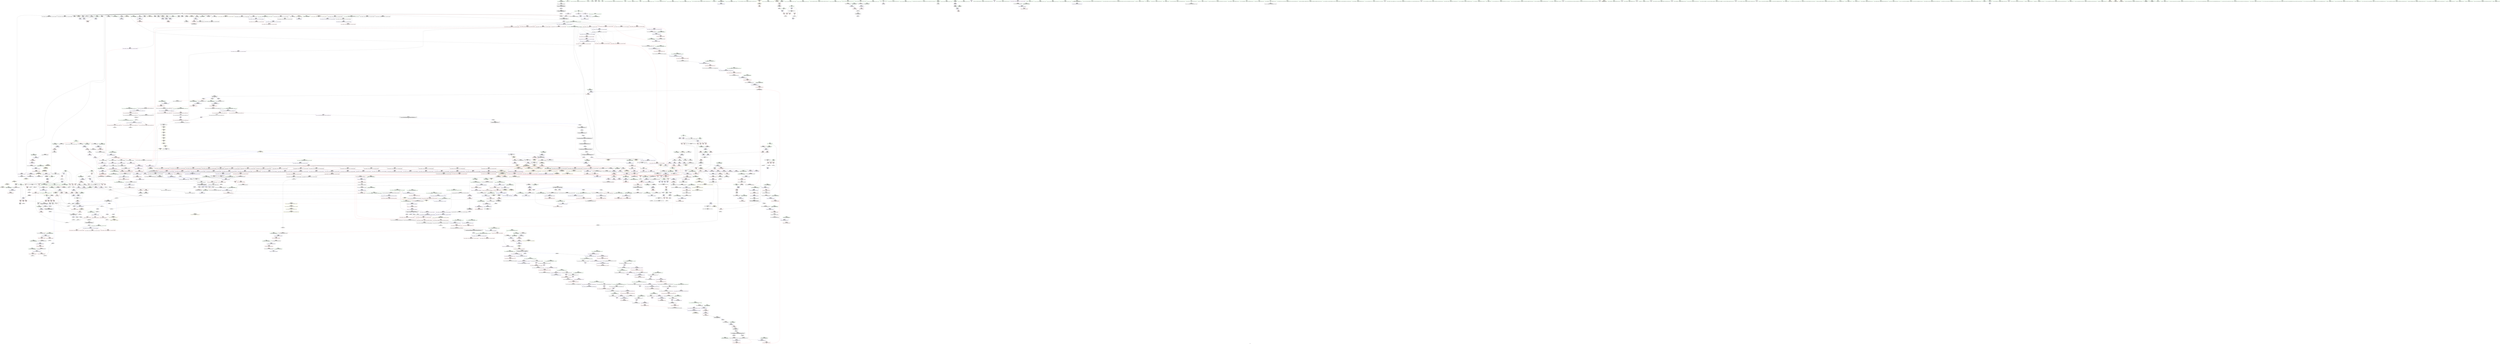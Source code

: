 digraph "SVFG" {
	label="SVFG";

	Node0x55f15cfd9e00 [shape=record,color=grey,label="{NodeID: 0\nNullPtr|{|<s40>114}}"];
	Node0x55f15cfd9e00 -> Node0x55f15d02f920[style=solid];
	Node0x55f15cfd9e00 -> Node0x55f15d02fa20[style=solid];
	Node0x55f15cfd9e00 -> Node0x55f15d02faf0[style=solid];
	Node0x55f15cfd9e00 -> Node0x55f15d02fbc0[style=solid];
	Node0x55f15cfd9e00 -> Node0x55f15d02fc90[style=solid];
	Node0x55f15cfd9e00 -> Node0x55f15d02fd60[style=solid];
	Node0x55f15cfd9e00 -> Node0x55f15d02fe30[style=solid];
	Node0x55f15cfd9e00 -> Node0x55f15d02ff00[style=solid];
	Node0x55f15cfd9e00 -> Node0x55f15d02ffd0[style=solid];
	Node0x55f15cfd9e00 -> Node0x55f15d0300a0[style=solid];
	Node0x55f15cfd9e00 -> Node0x55f15d030170[style=solid];
	Node0x55f15cfd9e00 -> Node0x55f15d030240[style=solid];
	Node0x55f15cfd9e00 -> Node0x55f15d030310[style=solid];
	Node0x55f15cfd9e00 -> Node0x55f15d0303e0[style=solid];
	Node0x55f15cfd9e00 -> Node0x55f15d0304b0[style=solid];
	Node0x55f15cfd9e00 -> Node0x55f15d030580[style=solid];
	Node0x55f15cfd9e00 -> Node0x55f15d030650[style=solid];
	Node0x55f15cfd9e00 -> Node0x55f15d030720[style=solid];
	Node0x55f15cfd9e00 -> Node0x55f15d0307f0[style=solid];
	Node0x55f15cfd9e00 -> Node0x55f15d0308c0[style=solid];
	Node0x55f15cfd9e00 -> Node0x55f15d030990[style=solid];
	Node0x55f15cfd9e00 -> Node0x55f15d030a60[style=solid];
	Node0x55f15cfd9e00 -> Node0x55f15d030b30[style=solid];
	Node0x55f15cfd9e00 -> Node0x55f15d030c00[style=solid];
	Node0x55f15cfd9e00 -> Node0x55f15d030cd0[style=solid];
	Node0x55f15cfd9e00 -> Node0x55f15d030da0[style=solid];
	Node0x55f15cfd9e00 -> Node0x55f15d030e70[style=solid];
	Node0x55f15cfd9e00 -> Node0x55f15d030f40[style=solid];
	Node0x55f15cfd9e00 -> Node0x55f15d031010[style=solid];
	Node0x55f15cfd9e00 -> Node0x55f15d0310e0[style=solid];
	Node0x55f15cfd9e00 -> Node0x55f15d0311b0[style=solid];
	Node0x55f15cfd9e00 -> Node0x55f15d031280[style=solid];
	Node0x55f15cfd9e00 -> Node0x55f15d037a00[style=solid];
	Node0x55f15cfd9e00 -> Node0x55f15d039ec0[style=solid];
	Node0x55f15cfd9e00 -> Node0x55f15d039f90[style=solid];
	Node0x55f15cfd9e00 -> Node0x55f15d03a060[style=solid];
	Node0x55f15cfd9e00 -> Node0x55f15d05be50[style=solid];
	Node0x55f15cfd9e00 -> Node0x55f15d07b630[style=solid];
	Node0x55f15cfd9e00 -> Node0x55f15d07ebe0[style=solid];
	Node0x55f15cfd9e00 -> Node0x55f15d04c650[style=solid];
	Node0x55f15cfd9e00:s40 -> Node0x55f15d14bd50[style=solid,color=red];
	Node0x55f15d0349b0 [shape=record,color=red,label="{NodeID: 775\n1356\<--1353\n\<--__a.addr\n_ZNSt16allocator_traitsISaIiEE8max_sizeERKS0_\n}"];
	Node0x55f15d0349b0 -> Node0x55f15d029e70[style=solid];
	Node0x55f15d04d250 [shape=record,color=grey,label="{NodeID: 1550\n325 = cmp(324, 326, )\n}"];
	Node0x55f15d02b1f0 [shape=record,color=black,label="{NodeID: 443\n1541\<--1571\n_ZNSt20__uninitialized_copyILb1EE13__uninit_copyISt13move_iteratorIPiES3_EET0_T_S6_S5__ret\<--call\n_ZNSt20__uninitialized_copyILb1EE13__uninit_copyISt13move_iteratorIPiES3_EET0_T_S6_S5_\n|{<s0>124}}"];
	Node0x55f15d02b1f0:s0 -> Node0x55f15d14a100[style=solid,color=blue];
	Node0x55f15d1545b0 [shape=record,color=black,label="{NodeID: 2325\n1328 = PHI(1137, )\n1st arg _ZSt3maxImERKT_S2_S2_ }"];
	Node0x55f15d1545b0 -> Node0x55f15d05dc60[style=solid];
	Node0x55f15d01f130 [shape=record,color=green,label="{NodeID: 111\n570\<--571\nthis.addr\<--this.addr_field_insensitive\n_ZNSaIiEC2Ev\n}"];
	Node0x55f15d01f130 -> Node0x55f15d046740[style=solid];
	Node0x55f15d01f130 -> Node0x55f15d03a130[style=solid];
	Node0x55f15d03a470 [shape=record,color=blue,label="{NodeID: 886\n594\<--589\n.addr\<--\n_ZSt8_DestroyIPiiEvT_S1_RSaIT0_E\n}"];
	Node0x55f15d040eb0 [shape=record,color=purple,label="{NodeID: 554\n1476\<--1456\ncoerce.dive3\<--agg.tmp\n_ZSt22__uninitialized_copy_aISt13move_iteratorIPiES1_iET0_T_S4_S3_RSaIT1_E\n}"];
	Node0x55f15d040eb0 -> Node0x55f15d035370[style=solid];
	Node0x55f15d0236e0 [shape=record,color=green,label="{NodeID: 222\n1373\<--1374\nthis.addr\<--this.addr_field_insensitive\n_ZNK9__gnu_cxx13new_allocatorIiE8max_sizeEv\n}"];
	Node0x55f15d0236e0 -> Node0x55f15d034b50[style=solid];
	Node0x55f15d0236e0 -> Node0x55f15d05e070[style=solid];
	Node0x55f15d05f730 [shape=record,color=blue,label="{NodeID: 997\n1591\<--1577\ncoerce.dive1\<--__last.coerce\n_ZSt4copyISt13move_iteratorIPiES1_ET0_T_S4_S3_\n}"];
	Node0x55f15d05f730 -> Node0x55f15d037660[style=dashed];
	Node0x55f15d0468e0 [shape=record,color=red,label="{NodeID: 665\n599\<--590\n\<--__first.addr\n_ZSt8_DestroyIPiiEvT_S1_RSaIT0_E\n|{<s0>48}}"];
	Node0x55f15d0468e0:s0 -> Node0x55f15d14c5f0[style=solid,color=red];
	Node0x55f15d031a90 [shape=record,color=black,label="{NodeID: 333\n103\<--87\n\<--this1\n_ZNSt6vectorIiSaIiEED2Ev\n|{<s0>9}}"];
	Node0x55f15d031a90:s0 -> Node0x55f15d153280[style=solid,color=red];
	Node0x55f15d14ac40 [shape=record,color=black,label="{NodeID: 2215\n1644 = PHI(1732, )\n|{<s0>138}}"];
	Node0x55f15d14ac40:s0 -> Node0x55f15d14f420[style=solid,color=red];
	Node0x55f15d01b370 [shape=record,color=green,label="{NodeID: 1\n7\<--1\n__dso_handle\<--dummyObj\nGlob }"];
	Node0x55f15d034a80 [shape=record,color=red,label="{NodeID: 776\n1367\<--1364\nthis1\<--this.addr\n_ZNKSt12_Vector_baseIiSaIiEE19_M_get_Tp_allocatorEv\n}"];
	Node0x55f15d034a80 -> Node0x55f15d040b70[style=solid];
	Node0x55f15d04d3d0 [shape=record,color=grey,label="{NodeID: 1551\n167 = cmp(166, 168, )\n}"];
	Node0x55f15d02b2c0 [shape=record,color=black,label="{NodeID: 444\n1595\<--1579\n\<--__first\n_ZSt4copyISt13move_iteratorIPiES1_ET0_T_S4_S3_\n}"];
	Node0x55f15d02b2c0 -> Node0x55f15d042570[style=solid];
	Node0x55f15d1546c0 [shape=record,color=black,label="{NodeID: 2326\n1614 = PHI(1599, )\n0th arg _ZSt14__copy_move_a2ILb1EPiS0_ET1_T0_S2_S1_ }"];
	Node0x55f15d1546c0 -> Node0x55f15d05fa70[style=solid];
	Node0x55f15d023cc0 [shape=record,color=green,label="{NodeID: 112\n576\<--577\n_ZN9__gnu_cxx13new_allocatorIiEC2Ev\<--_ZN9__gnu_cxx13new_allocatorIiEC2Ev_field_insensitive\n}"];
	Node0x55f15d03a540 [shape=record,color=blue,label="{NodeID: 887\n607\<--606\nthis.addr\<--this\n_ZNSt12_Vector_baseIiSaIiEE19_M_get_Tp_allocatorEv\n}"];
	Node0x55f15d03a540 -> Node0x55f15d046a80[style=dashed];
	Node0x55f15d040f80 [shape=record,color=purple,label="{NodeID: 555\n1478\<--1458\ncoerce.dive4\<--agg.tmp2\n_ZSt22__uninitialized_copy_aISt13move_iteratorIPiES1_iET0_T_S4_S3_RSaIT1_E\n}"];
	Node0x55f15d040f80 -> Node0x55f15d035440[style=solid];
	Node0x55f15d0237b0 [shape=record,color=green,label="{NodeID: 223\n1382\<--1383\nthis.addr\<--this.addr_field_insensitive\n_ZN9__gnu_cxx17__normal_iteratorIPiSt6vectorIiSaIiEEEC2ERKS1_\n}"];
	Node0x55f15d0237b0 -> Node0x55f15d034c20[style=solid];
	Node0x55f15d0237b0 -> Node0x55f15d05e140[style=solid];
	Node0x55f15d05f800 [shape=record,color=blue,label="{NodeID: 998\n1583\<--1578\n__result.addr\<--__result\n_ZSt4copyISt13move_iteratorIPiES1_ET0_T_S4_S3_\n}"];
	Node0x55f15d05f800 -> Node0x55f15d035b90[style=dashed];
	Node0x55f15d0469b0 [shape=record,color=red,label="{NodeID: 666\n600\<--592\n\<--__last.addr\n_ZSt8_DestroyIPiiEvT_S1_RSaIT0_E\n|{<s0>48}}"];
	Node0x55f15d0469b0:s0 -> Node0x55f15d14c700[style=solid,color=red];
	Node0x55f15d031b60 [shape=record,color=black,label="{NodeID: 334\n113\<--87\n\<--this1\n_ZNSt6vectorIiSaIiEED2Ev\n|{<s0>10}}"];
	Node0x55f15d031b60:s0 -> Node0x55f15d153280[style=solid,color=red];
	Node0x55f15d14ad80 [shape=record,color=black,label="{NodeID: 2216\n1647 = PHI(1725, )\n}"];
	Node0x55f15d14ad80 -> Node0x55f15d02b7a0[style=solid];
	Node0x55f15d01ac20 [shape=record,color=green,label="{NodeID: 2\n14\<--1\n_ZSt3cin\<--dummyObj\nGlob }"];
	Node0x55f15d034b50 [shape=record,color=red,label="{NodeID: 777\n1376\<--1373\nthis1\<--this.addr\n_ZNK9__gnu_cxx13new_allocatorIiE8max_sizeEv\n}"];
	Node0x55f15d02b390 [shape=record,color=black,label="{NodeID: 445\n1603\<--1581\n\<--__last\n_ZSt4copyISt13move_iteratorIPiES1_ET0_T_S4_S3_\n}"];
	Node0x55f15d02b390 -> Node0x55f15d042710[style=solid];
	Node0x55f15d1547d0 [shape=record,color=black,label="{NodeID: 2327\n1615 = PHI(1607, )\n1st arg _ZSt14__copy_move_a2ILb1EPiS0_ET1_T0_S2_S1_ }"];
	Node0x55f15d1547d0 -> Node0x55f15d05fb40[style=solid];
	Node0x55f15d023d50 [shape=record,color=green,label="{NodeID: 113\n581\<--582\nthis.addr\<--this.addr_field_insensitive\n_ZN9__gnu_cxx13new_allocatorIiEC2Ev\n}"];
	Node0x55f15d023d50 -> Node0x55f15d046810[style=solid];
	Node0x55f15d023d50 -> Node0x55f15d03a200[style=solid];
	Node0x55f15d03a610 [shape=record,color=blue,label="{NodeID: 888\n616\<--615\nthis.addr\<--this\n_ZNSt12_Vector_baseIiSaIiEED2Ev\n}"];
	Node0x55f15d03a610 -> Node0x55f15d046b50[style=dashed];
	Node0x55f15d041050 [shape=record,color=purple,label="{NodeID: 556\n1810\<--1466\noffset_0\<--\n}"];
	Node0x55f15d041050 -> Node0x55f15d05eb00[style=solid];
	Node0x55f15d023880 [shape=record,color=green,label="{NodeID: 224\n1384\<--1385\n__i.addr\<--__i.addr_field_insensitive\n_ZN9__gnu_cxx17__normal_iteratorIPiSt6vectorIiSaIiEEEC2ERKS1_\n}"];
	Node0x55f15d023880 -> Node0x55f15d034cf0[style=solid];
	Node0x55f15d023880 -> Node0x55f15d05e210[style=solid];
	Node0x55f15d05f8d0 [shape=record,color=blue, style = dotted,label="{NodeID: 999\n1828\<--1830\noffset_0\<--dummyVal\n_ZSt4copyISt13move_iteratorIPiES1_ET0_T_S4_S3_\n}"];
	Node0x55f15d05f8d0 -> Node0x55f15d035c60[style=dashed];
	Node0x55f15d046a80 [shape=record,color=red,label="{NodeID: 667\n610\<--607\nthis1\<--this.addr\n_ZNSt12_Vector_baseIiSaIiEE19_M_get_Tp_allocatorEv\n}"];
	Node0x55f15d046a80 -> Node0x55f15d03d840[style=solid];
	Node0x55f15d031c30 [shape=record,color=black,label="{NodeID: 335\n143\<--142\nconv\<--\n_Z4doitii\n}"];
	Node0x55f15d031c30 -> Node0x55f15d04bed0[style=solid];
	Node0x55f15d14aec0 [shape=record,color=black,label="{NodeID: 2217\n269 = PHI(8, )\n0th arg _ZNSt6vectorIiSaIiEEixEm }"];
	Node0x55f15d14aec0 -> Node0x55f15d038b40[style=solid];
	Node0x55f15d01b810 [shape=record,color=green,label="{NodeID: 3\n15\<--1\n_ZSt4cout\<--dummyObj\nGlob }"];
	Node0x55f15d034c20 [shape=record,color=red,label="{NodeID: 778\n1388\<--1382\nthis1\<--this.addr\n_ZN9__gnu_cxx17__normal_iteratorIPiSt6vectorIiSaIiEEEC2ERKS1_\n}"];
	Node0x55f15d034c20 -> Node0x55f15d040c40[style=solid];
	Node0x55f15d02b460 [shape=record,color=black,label="{NodeID: 446\n1594\<--1585\n\<--agg.tmp\n_ZSt4copyISt13move_iteratorIPiES1_ET0_T_S4_S3_\n}"];
	Node0x55f15d02b460 -> Node0x55f15d0424a0[style=solid];
	Node0x55f15d1548e0 [shape=record,color=black,label="{NodeID: 2328\n1616 = PHI(1608, )\n2nd arg _ZSt14__copy_move_a2ILb1EPiS0_ET1_T0_S2_S1_ }"];
	Node0x55f15d1548e0 -> Node0x55f15d05fc10[style=solid];
	Node0x55f15d023e20 [shape=record,color=green,label="{NodeID: 114\n590\<--591\n__first.addr\<--__first.addr_field_insensitive\n_ZSt8_DestroyIPiiEvT_S1_RSaIT0_E\n}"];
	Node0x55f15d023e20 -> Node0x55f15d0468e0[style=solid];
	Node0x55f15d023e20 -> Node0x55f15d03a2d0[style=solid];
	Node0x55f15d03a6e0 [shape=record,color=blue,label="{NodeID: 889\n618\<--646\nexn.slot\<--\n_ZNSt12_Vector_baseIiSaIiEED2Ev\n}"];
	Node0x55f15d03a6e0 -> Node0x55f15d046c20[style=dashed];
	Node0x55f15d041120 [shape=record,color=purple,label="{NodeID: 557\n1811\<--1467\noffset_0\<--\n}"];
	Node0x55f15d041120 -> Node0x55f15d0370b0[style=solid];
	Node0x55f15d023950 [shape=record,color=green,label="{NodeID: 225\n1397\<--1398\n__a.addr\<--__a.addr_field_insensitive\n_ZNSt16allocator_traitsISaIiEE8allocateERS0_m\n}"];
	Node0x55f15d023950 -> Node0x55f15d034e90[style=solid];
	Node0x55f15d023950 -> Node0x55f15d05e3b0[style=solid];
	Node0x55f15d05f9a0 [shape=record,color=blue, style = dotted,label="{NodeID: 1000\n1831\<--1833\noffset_0\<--dummyVal\n_ZSt4copyISt13move_iteratorIPiES1_ET0_T_S4_S3_\n}"];
	Node0x55f15d05f9a0 -> Node0x55f15d035d30[style=dashed];
	Node0x55f15d046b50 [shape=record,color=red,label="{NodeID: 668\n623\<--616\nthis1\<--this.addr\n_ZNSt12_Vector_baseIiSaIiEED2Ev\n|{|<s8>49}}"];
	Node0x55f15d046b50 -> Node0x55f15d03d910[style=solid];
	Node0x55f15d046b50 -> Node0x55f15d03d9e0[style=solid];
	Node0x55f15d046b50 -> Node0x55f15d03dab0[style=solid];
	Node0x55f15d046b50 -> Node0x55f15d03db80[style=solid];
	Node0x55f15d046b50 -> Node0x55f15d03dc50[style=solid];
	Node0x55f15d046b50 -> Node0x55f15d03dd20[style=solid];
	Node0x55f15d046b50 -> Node0x55f15d03ddf0[style=solid];
	Node0x55f15d046b50 -> Node0x55f15d03dec0[style=solid];
	Node0x55f15d046b50:s8 -> Node0x55f15d14ed00[style=solid,color=red];
	Node0x55f15d031d00 [shape=record,color=black,label="{NodeID: 336\n391\<--151\nmain_ret\<--\nmain\n}"];
	Node0x55f15d14b000 [shape=record,color=black,label="{NodeID: 2218\n270 = PHI(195, )\n1st arg _ZNSt6vectorIiSaIiEEixEm }"];
	Node0x55f15d14b000 -> Node0x55f15d038c10[style=solid];
	Node0x55f15d01b8a0 [shape=record,color=green,label="{NodeID: 4\n16\<--1\n.str\<--dummyObj\nGlob }"];
	Node0x55f15d034cf0 [shape=record,color=red,label="{NodeID: 779\n1390\<--1384\n\<--__i.addr\n_ZN9__gnu_cxx17__normal_iteratorIPiSt6vectorIiSaIiEEEC2ERKS1_\n}"];
	Node0x55f15d034cf0 -> Node0x55f15d034dc0[style=solid];
	Node0x55f15d02b530 [shape=record,color=black,label="{NodeID: 447\n1602\<--1587\n\<--agg.tmp3\n_ZSt4copyISt13move_iteratorIPiES1_ET0_T_S4_S3_\n}"];
	Node0x55f15d02b530 -> Node0x55f15d042640[style=solid];
	Node0x55f15d1549f0 [shape=record,color=black,label="{NodeID: 2329\n1742 = PHI(1486, )\n0th arg _ZNSt13move_iteratorIPiEC2ES0_ }"];
	Node0x55f15d1549f0 -> Node0x55f15d060770[style=solid];
	Node0x55f15d023ef0 [shape=record,color=green,label="{NodeID: 115\n592\<--593\n__last.addr\<--__last.addr_field_insensitive\n_ZSt8_DestroyIPiiEvT_S1_RSaIT0_E\n}"];
	Node0x55f15d023ef0 -> Node0x55f15d0469b0[style=solid];
	Node0x55f15d023ef0 -> Node0x55f15d03a3a0[style=solid];
	Node0x55f15d03a7b0 [shape=record,color=blue,label="{NodeID: 890\n620\<--648\nehselector.slot\<--\n_ZNSt12_Vector_baseIiSaIiEED2Ev\n}"];
	Node0x55f15d0411f0 [shape=record,color=purple,label="{NodeID: 558\n1813\<--1472\noffset_0\<--\n}"];
	Node0x55f15d0411f0 -> Node0x55f15d05ebd0[style=solid];
	Node0x55f15d023a20 [shape=record,color=green,label="{NodeID: 226\n1399\<--1400\n__n.addr\<--__n.addr_field_insensitive\n_ZNSt16allocator_traitsISaIiEE8allocateERS0_m\n}"];
	Node0x55f15d023a20 -> Node0x55f15d034f60[style=solid];
	Node0x55f15d023a20 -> Node0x55f15d05e480[style=solid];
	Node0x55f15d05fa70 [shape=record,color=blue,label="{NodeID: 1001\n1617\<--1614\n__first.addr\<--__first\n_ZSt14__copy_move_a2ILb1EPiS0_ET1_T0_S2_S1_\n}"];
	Node0x55f15d05fa70 -> Node0x55f15d035e00[style=dashed];
	Node0x55f15d046c20 [shape=record,color=red,label="{NodeID: 669\n653\<--618\nexn\<--exn.slot\n_ZNSt12_Vector_baseIiSaIiEED2Ev\n|{<s0>52}}"];
	Node0x55f15d046c20:s0 -> Node0x55f15d14d840[style=solid,color=red];
	Node0x55f15d031dd0 [shape=record,color=black,label="{NodeID: 337\n159\<--158\nidxprom\<--\n_Z4doitii\n}"];
	Node0x55f15d14b140 [shape=record,color=black,label="{NodeID: 2219\n672 = PHI(665, )\n0th arg _ZNSt12_Destroy_auxILb1EE9__destroyIPiEEvT_S3_ }"];
	Node0x55f15d14b140 -> Node0x55f15d03aa20[style=solid];
	Node0x55f15d01b930 [shape=record,color=green,label="{NodeID: 5\n18\<--1\n.str.2\<--dummyObj\nGlob }"];
	Node0x55f15d034dc0 [shape=record,color=red,label="{NodeID: 780\n1391\<--1390\n\<--\n_ZN9__gnu_cxx17__normal_iteratorIPiSt6vectorIiSaIiEEEC2ERKS1_\n}"];
	Node0x55f15d034dc0 -> Node0x55f15d05e2e0[style=solid];
	Node0x55f15d02b600 [shape=record,color=black,label="{NodeID: 448\n1575\<--1609\n_ZSt4copyISt13move_iteratorIPiES1_ET0_T_S4_S3__ret\<--call6\n_ZSt4copyISt13move_iteratorIPiES1_ET0_T_S4_S3_\n|{<s0>127}}"];
	Node0x55f15d02b600:s0 -> Node0x55f15d14a240[style=solid,color=blue];
	Node0x55f15d154b00 [shape=record,color=black,label="{NodeID: 2330\n1743 = PHI(1491, )\n1st arg _ZNSt13move_iteratorIPiEC2ES0_ }"];
	Node0x55f15d154b00 -> Node0x55f15d060840[style=solid];
	Node0x55f15d023fc0 [shape=record,color=green,label="{NodeID: 116\n594\<--595\n.addr\<--.addr_field_insensitive\n_ZSt8_DestroyIPiiEvT_S1_RSaIT0_E\n}"];
	Node0x55f15d023fc0 -> Node0x55f15d03a470[style=solid];
	Node0x55f15d03a880 [shape=record,color=blue,label="{NodeID: 891\n659\<--657\n__first.addr\<--__first\n_ZSt8_DestroyIPiEvT_S1_\n}"];
	Node0x55f15d03a880 -> Node0x55f15d046f60[style=dashed];
	Node0x55f15d0412c0 [shape=record,color=purple,label="{NodeID: 559\n1814\<--1473\noffset_0\<--\n}"];
	Node0x55f15d0412c0 -> Node0x55f15d037180[style=solid];
	Node0x55f15d023af0 [shape=record,color=green,label="{NodeID: 227\n1407\<--1408\n_ZN9__gnu_cxx13new_allocatorIiE8allocateEmPKv\<--_ZN9__gnu_cxx13new_allocatorIiE8allocateEmPKv_field_insensitive\n}"];
	Node0x55f15d05fb40 [shape=record,color=blue,label="{NodeID: 1002\n1619\<--1615\n__last.addr\<--__last\n_ZSt14__copy_move_a2ILb1EPiS0_ET1_T0_S2_S1_\n}"];
	Node0x55f15d05fb40 -> Node0x55f15d035ed0[style=dashed];
	Node0x55f15d046cf0 [shape=record,color=red,label="{NodeID: 670\n626\<--625\n\<--_M_start\n_ZNSt12_Vector_baseIiSaIiEED2Ev\n|{<s0>49}}"];
	Node0x55f15d046cf0:s0 -> Node0x55f15d14f8c0[style=solid,color=red];
	Node0x55f15d031ea0 [shape=record,color=black,label="{NodeID: 338\n162\<--161\nidxprom3\<--\n_Z4doitii\n}"];
	Node0x55f15d14b280 [shape=record,color=black,label="{NodeID: 2220\n673 = PHI(666, )\n1st arg _ZNSt12_Destroy_auxILb1EE9__destroyIPiEEvT_S3_ }"];
	Node0x55f15d14b280 -> Node0x55f15d03aaf0[style=solid];
	Node0x55f15d01b9c0 [shape=record,color=green,label="{NodeID: 6\n20\<--1\n.str.3\<--dummyObj\nGlob }"];
	Node0x55f15d034e90 [shape=record,color=red,label="{NodeID: 781\n1403\<--1397\n\<--__a.addr\n_ZNSt16allocator_traitsISaIiEE8allocateERS0_m\n}"];
	Node0x55f15d034e90 -> Node0x55f15d02a280[style=solid];
	Node0x55f15d02b6d0 [shape=record,color=black,label="{NodeID: 449\n1613\<--1634\n_ZSt14__copy_move_a2ILb1EPiS0_ET1_T0_S2_S1__ret\<--call3\n_ZSt14__copy_move_a2ILb1EPiS0_ET1_T0_S2_S1_\n|{<s0>132}}"];
	Node0x55f15d02b6d0:s0 -> Node0x55f15d14a600[style=solid,color=blue];
	Node0x55f15d024090 [shape=record,color=green,label="{NodeID: 117\n602\<--603\n_ZSt8_DestroyIPiEvT_S1_\<--_ZSt8_DestroyIPiEvT_S1__field_insensitive\n}"];
	Node0x55f15d03a950 [shape=record,color=blue,label="{NodeID: 892\n661\<--658\n__last.addr\<--__last\n_ZSt8_DestroyIPiEvT_S1_\n}"];
	Node0x55f15d03a950 -> Node0x55f15d047030[style=dashed];
	Node0x55f15d041390 [shape=record,color=purple,label="{NodeID: 560\n1495\<--1486\ncoerce.dive\<--retval\n_ZSt32__make_move_if_noexcept_iteratorIiSt13move_iteratorIPiEET0_PT_\n}"];
	Node0x55f15d041390 -> Node0x55f15d0355e0[style=solid];
	Node0x55f15d023bf0 [shape=record,color=green,label="{NodeID: 228\n1414\<--1415\nthis.addr\<--this.addr_field_insensitive\n_ZN9__gnu_cxx13new_allocatorIiE8allocateEmPKv\n}"];
	Node0x55f15d023bf0 -> Node0x55f15d035030[style=solid];
	Node0x55f15d023bf0 -> Node0x55f15d05e550[style=solid];
	Node0x55f15d05fc10 [shape=record,color=blue,label="{NodeID: 1003\n1621\<--1616\n__result.addr\<--__result\n_ZSt14__copy_move_a2ILb1EPiS0_ET1_T0_S2_S1_\n}"];
	Node0x55f15d05fc10 -> Node0x55f15d035fa0[style=dashed];
	Node0x55f15d046dc0 [shape=record,color=red,label="{NodeID: 671\n629\<--628\n\<--_M_end_of_storage\n_ZNSt12_Vector_baseIiSaIiEED2Ev\n}"];
	Node0x55f15d046dc0 -> Node0x55f15d032fb0[style=solid];
	Node0x55f15d031f70 [shape=record,color=black,label="{NodeID: 339\n195\<--194\nconv13\<--\n_Z4doitii\n|{<s0>13}}"];
	Node0x55f15d031f70:s0 -> Node0x55f15d14b000[style=solid,color=red];
	Node0x55f15d14b3c0 [shape=record,color=black,label="{NodeID: 2221\n1110 = PHI(885, )\n0th arg _ZN9__gnu_cxx13new_allocatorIiE9constructIiJiEEEvPT_DpOT0_ }"];
	Node0x55f15d14b3c0 -> Node0x55f15d05c810[style=solid];
	Node0x55f15d01ba50 [shape=record,color=green,label="{NodeID: 7\n22\<--1\nstdin\<--dummyObj\nGlob }"];
	Node0x55f15d034f60 [shape=record,color=red,label="{NodeID: 782\n1405\<--1399\n\<--__n.addr\n_ZNSt16allocator_traitsISaIiEE8allocateERS0_m\n|{<s0>114}}"];
	Node0x55f15d034f60:s0 -> Node0x55f15d14bc40[style=solid,color=red];
	Node0x55f15d02b7a0 [shape=record,color=black,label="{NodeID: 450\n1638\<--1647\n_ZSt12__miter_baseIPiEDTcl12__miter_basecldtfp_4baseEEESt13move_iteratorIT_E_ret\<--call1\n_ZSt12__miter_baseIPiEDTcl12__miter_basecldtfp_4baseEEESt13move_iteratorIT_E\n|{<s0>129|<s1>131}}"];
	Node0x55f15d02b7a0:s0 -> Node0x55f15d14a380[style=solid,color=blue];
	Node0x55f15d02b7a0:s1 -> Node0x55f15d14a4c0[style=solid,color=blue];
	Node0x55f15d024190 [shape=record,color=green,label="{NodeID: 118\n607\<--608\nthis.addr\<--this.addr_field_insensitive\n_ZNSt12_Vector_baseIiSaIiEE19_M_get_Tp_allocatorEv\n}"];
	Node0x55f15d024190 -> Node0x55f15d046a80[style=solid];
	Node0x55f15d024190 -> Node0x55f15d03a540[style=solid];
	Node0x55f15d03aa20 [shape=record,color=blue,label="{NodeID: 893\n674\<--672\n.addr\<--\n_ZNSt12_Destroy_auxILb1EE9__destroyIPiEEvT_S3_\n}"];
	Node0x55f15d041460 [shape=record,color=purple,label="{NodeID: 561\n1514\<--1502\ncoerce.dive\<--__first\n_ZSt18uninitialized_copyISt13move_iteratorIPiES1_ET0_T_S4_S3_\n}"];
	Node0x55f15d041460 -> Node0x55f15d05ed70[style=solid];
	Node0x55f15d02c220 [shape=record,color=green,label="{NodeID: 229\n1416\<--1417\n__n.addr\<--__n.addr_field_insensitive\n_ZN9__gnu_cxx13new_allocatorIiE8allocateEmPKv\n}"];
	Node0x55f15d02c220 -> Node0x55f15d035100[style=solid];
	Node0x55f15d02c220 -> Node0x55f15d0351d0[style=solid];
	Node0x55f15d02c220 -> Node0x55f15d05e620[style=solid];
	Node0x55f15d0f40c0 [shape=record,color=yellow,style=double,label="{NodeID: 2111\n2V_2 = CSCHI(MR_2V_1)\npts\{100000 100001 100002 \}\nCS[]|{<s0>142}}"];
	Node0x55f15d0f40c0:s0 -> Node0x55f15d0f5310[style=dashed,color=blue];
	Node0x55f15d05fce0 [shape=record,color=blue,label="{NodeID: 1004\n1642\<--1639\ncoerce.dive\<--__it.coerce\n_ZSt12__miter_baseIPiEDTcl12__miter_basecldtfp_4baseEEESt13move_iteratorIT_E\n|{<s0>137}}"];
	Node0x55f15d05fce0:s0 -> Node0x55f15d0ded30[style=dashed,color=red];
	Node0x55f15d0de490 [shape=record,color=yellow,style=double,label="{NodeID: 1779\n29V_1 = ENCHI(MR_29V_0)\npts\{1435 \}\nFun[_Z4doitii]|{|<s1>14}}"];
	Node0x55f15d0de490 -> Node0x55f15d044c70[style=dashed];
	Node0x55f15d0de490:s1 -> Node0x55f15d0de490[style=dashed,color=red];
	Node0x55f15d046e90 [shape=record,color=red,label="{NodeID: 672\n632\<--631\n\<--_M_start4\n_ZNSt12_Vector_baseIiSaIiEED2Ev\n}"];
	Node0x55f15d046e90 -> Node0x55f15d033080[style=solid];
	Node0x55f15d032040 [shape=record,color=black,label="{NodeID: 340\n121\<--246\n_Z4doitii_ret\<--\n_Z4doitii\n|{<s0>14|<s1>20}}"];
	Node0x55f15d032040:s0 -> Node0x55f15d145d40[style=solid,color=blue];
	Node0x55f15d032040:s1 -> Node0x55f15d146450[style=solid,color=blue];
	Node0x55f15d14b500 [shape=record,color=black,label="{NodeID: 2222\n1111 = PHI(886, )\n1st arg _ZN9__gnu_cxx13new_allocatorIiE9constructIiJiEEEvPT_DpOT0_ }"];
	Node0x55f15d14b500 -> Node0x55f15d05c8e0[style=solid];
	Node0x55f15d01bb10 [shape=record,color=green,label="{NodeID: 8\n24\<--1\n\<--dummyObj\nCan only get source location for instruction, argument, global var or function.}"];
	Node0x55f15d035030 [shape=record,color=red,label="{NodeID: 783\n1423\<--1414\nthis1\<--this.addr\n_ZN9__gnu_cxx13new_allocatorIiE8allocateEmPKv\n|{<s0>115}}"];
	Node0x55f15d035030:s0 -> Node0x55f15d1508c0[style=solid,color=red];
	Node0x55f15d02b870 [shape=record,color=black,label="{NodeID: 451\n1651\<--1670\n_ZSt13__copy_move_aILb1EPiS0_ET1_T0_S2_S1__ret\<--call\n_ZSt13__copy_move_aILb1EPiS0_ET1_T0_S2_S1_\n|{<s0>136}}"];
	Node0x55f15d02b870:s0 -> Node0x55f15d14ab00[style=solid,color=blue];
	Node0x55f15d024260 [shape=record,color=green,label="{NodeID: 119\n616\<--617\nthis.addr\<--this.addr_field_insensitive\n_ZNSt12_Vector_baseIiSaIiEED2Ev\n}"];
	Node0x55f15d024260 -> Node0x55f15d046b50[style=solid];
	Node0x55f15d024260 -> Node0x55f15d03a610[style=solid];
	Node0x55f15d03aaf0 [shape=record,color=blue,label="{NodeID: 894\n676\<--673\n.addr1\<--\n_ZNSt12_Destroy_auxILb1EE9__destroyIPiEEvT_S3_\n}"];
	Node0x55f15d041530 [shape=record,color=purple,label="{NodeID: 562\n1516\<--1504\ncoerce.dive1\<--__last\n_ZSt18uninitialized_copyISt13move_iteratorIPiES1_ET0_T_S4_S3_\n}"];
	Node0x55f15d041530 -> Node0x55f15d05ee40[style=solid];
	Node0x55f15d02c2f0 [shape=record,color=green,label="{NodeID: 230\n1418\<--1419\n.addr\<--.addr_field_insensitive\n_ZN9__gnu_cxx13new_allocatorIiE8allocateEmPKv\n}"];
	Node0x55f15d02c2f0 -> Node0x55f15d05e6f0[style=solid];
	Node0x55f15d0f4220 [shape=record,color=yellow,style=double,label="{NodeID: 2112\n2V_2 = CSCHI(MR_2V_1)\npts\{100000 100001 100002 \}\nCS[]|{<s0>3}}"];
	Node0x55f15d0f4220:s0 -> Node0x55f15d0f40c0[style=dashed,color=blue];
	Node0x55f15d05fdb0 [shape=record,color=blue,label="{NodeID: 1005\n1655\<--1652\n__first.addr\<--__first\n_ZSt13__copy_move_aILb1EPiS0_ET1_T0_S2_S1_\n}"];
	Node0x55f15d05fdb0 -> Node0x55f15d036070[style=dashed];
	Node0x55f15d0de570 [shape=record,color=yellow,style=double,label="{NodeID: 1780\n31V_1 = ENCHI(MR_31V_0)\npts\{100000 \}\nFun[_Z4doitii]|{<s0>12|<s1>13|<s2>14}}"];
	Node0x55f15d0de570:s0 -> Node0x55f15d0dfe70[style=dashed,color=red];
	Node0x55f15d0de570:s1 -> Node0x55f15c99b180[style=dashed,color=red];
	Node0x55f15d0de570:s2 -> Node0x55f15d0de570[style=dashed,color=red];
	Node0x55f15d046f60 [shape=record,color=red,label="{NodeID: 673\n665\<--659\n\<--__first.addr\n_ZSt8_DestroyIPiEvT_S1_\n|{<s0>53}}"];
	Node0x55f15d046f60:s0 -> Node0x55f15d14b140[style=solid,color=red];
	Node0x55f15d032110 [shape=record,color=black,label="{NodeID: 341\n254\<--253\n\<--this1\n_ZNKSt6vectorIiSaIiEE4sizeEv\n}"];
	Node0x55f15d032110 -> Node0x55f15d03cdb0[style=solid];
	Node0x55f15d032110 -> Node0x55f15d03ce80[style=solid];
	Node0x55f15d14b640 [shape=record,color=black,label="{NodeID: 2223\n1112 = PHI(888, )\n2nd arg _ZN9__gnu_cxx13new_allocatorIiE9constructIiJiEEEvPT_DpOT0_ }"];
	Node0x55f15d14b640 -> Node0x55f15d05c9b0[style=solid];
	Node0x55f15d01bc10 [shape=record,color=green,label="{NodeID: 9\n151\<--1\n\<--dummyObj\nCan only get source location for instruction, argument, global var or function.|{<s0>20|<s1>20}}"];
	Node0x55f15d01bc10:s0 -> Node0x55f15d153490[style=solid,color=red];
	Node0x55f15d01bc10:s1 -> Node0x55f15d153610[style=solid,color=red];
	Node0x55f15d035100 [shape=record,color=red,label="{NodeID: 784\n1424\<--1416\n\<--__n.addr\n_ZN9__gnu_cxx13new_allocatorIiE8allocateEmPKv\n}"];
	Node0x55f15d035100 -> Node0x55f15d07f060[style=solid];
	Node0x55f15d000ee0 [shape=record,color=black,label="{NodeID: 1559\nMR_13V_4 = PHI(MR_13V_6, MR_13V_3, MR_13V_5, MR_13V_2, )\npts\{125 \}\n}"];
	Node0x55f15d000ee0 -> Node0x55f15d0434e0[style=dashed];
	Node0x55f15d02b940 [shape=record,color=black,label="{NodeID: 452\n1674\<--1679\n_ZSt12__niter_baseIPiET_S1__ret\<--\n_ZSt12__niter_baseIPiET_S1_\n|{<s0>133|<s1>134|<s2>135}}"];
	Node0x55f15d02b940:s0 -> Node0x55f15d14a740[style=solid,color=blue];
	Node0x55f15d02b940:s1 -> Node0x55f15d14a880[style=solid,color=blue];
	Node0x55f15d02b940:s2 -> Node0x55f15d14a9c0[style=solid,color=blue];
	Node0x55f15d024330 [shape=record,color=green,label="{NodeID: 120\n618\<--619\nexn.slot\<--exn.slot_field_insensitive\n_ZNSt12_Vector_baseIiSaIiEED2Ev\n}"];
	Node0x55f15d024330 -> Node0x55f15d046c20[style=solid];
	Node0x55f15d024330 -> Node0x55f15d03a6e0[style=solid];
	Node0x55f15d03abc0 [shape=record,color=blue,label="{NodeID: 895\n685\<--682\nthis.addr\<--this\n_ZNSt12_Vector_baseIiSaIiEE13_M_deallocateEPim\n}"];
	Node0x55f15d03abc0 -> Node0x55f15d047100[style=dashed];
	Node0x55f15d0d54f0 [shape=record,color=yellow,style=double,label="{NodeID: 1670\n239V_1 = ENCHI(MR_239V_0)\npts\{100000 100001 \}\nFun[_ZN9__gnu_cxx17__normal_iteratorIPiSt6vectorIiSaIiEEEC2ERKS1_]}"];
	Node0x55f15d0d54f0 -> Node0x55f15d034dc0[style=dashed];
	Node0x55f15d041600 [shape=record,color=purple,label="{NodeID: 563\n1528\<--1510\ncoerce.dive3\<--agg.tmp\n_ZSt18uninitialized_copyISt13move_iteratorIPiES1_ET0_T_S4_S3_\n}"];
	Node0x55f15d041600 -> Node0x55f15d035780[style=solid];
	Node0x55f15d02c3c0 [shape=record,color=green,label="{NodeID: 231\n1429\<--1430\n_ZSt17__throw_bad_allocv\<--_ZSt17__throw_bad_allocv_field_insensitive\n}"];
	Node0x55f15d0f4380 [shape=record,color=yellow,style=double,label="{NodeID: 2113\n35V_6 = CSCHI(MR_35V_5)\npts\{130000 \}\nCS[]|{|<s3>15}}"];
	Node0x55f15d0f4380 -> Node0x55f15d044d40[style=dashed];
	Node0x55f15d0f4380 -> Node0x55f15d038730[style=dashed];
	Node0x55f15d0f4380 -> Node0x55f15d0c9fe0[style=dashed];
	Node0x55f15d0f4380:s3 -> Node0x55f15d0d2a10[style=dashed,color=red];
	Node0x55f15d05fe80 [shape=record,color=blue,label="{NodeID: 1006\n1657\<--1653\n__last.addr\<--__last\n_ZSt13__copy_move_aILb1EPiS0_ET1_T0_S2_S1_\n}"];
	Node0x55f15d05fe80 -> Node0x55f15d036140[style=dashed];
	Node0x55f15d0de650 [shape=record,color=yellow,style=double,label="{NodeID: 1781\n33V_1 = ENCHI(MR_33V_0)\npts\{100001 \}\nFun[_Z4doitii]|{<s0>12|<s1>14}}"];
	Node0x55f15d0de650:s0 -> Node0x55f15d0dff50[style=dashed,color=red];
	Node0x55f15d0de650:s1 -> Node0x55f15d0de650[style=dashed,color=red];
	Node0x55f15d047030 [shape=record,color=red,label="{NodeID: 674\n666\<--661\n\<--__last.addr\n_ZSt8_DestroyIPiEvT_S1_\n|{<s0>53}}"];
	Node0x55f15d047030:s0 -> Node0x55f15d14b280[style=solid,color=red];
	Node0x55f15d0321e0 [shape=record,color=black,label="{NodeID: 342\n258\<--253\n\<--this1\n_ZNKSt6vectorIiSaIiEE4sizeEv\n}"];
	Node0x55f15d0321e0 -> Node0x55f15d03cf50[style=solid];
	Node0x55f15d0321e0 -> Node0x55f15d03d020[style=solid];
	Node0x55f15d14b780 [shape=record,color=black,label="{NodeID: 2224\n1285 = PHI(904, 904, 1194, 1197, )\n0th arg _ZNK9__gnu_cxx17__normal_iteratorIPiSt6vectorIiSaIiEEE4baseEv }"];
	Node0x55f15d14b780 -> Node0x55f15d05d850[style=solid];
	Node0x55f15d01bd10 [shape=record,color=green,label="{NodeID: 10\n154\<--1\n\<--dummyObj\nCan only get source location for instruction, argument, global var or function.}"];
	Node0x55f15d0351d0 [shape=record,color=red,label="{NodeID: 785\n1432\<--1416\n\<--__n.addr\n_ZN9__gnu_cxx13new_allocatorIiE8allocateEmPKv\n}"];
	Node0x55f15d0351d0 -> Node0x55f15d07bd60[style=solid];
	Node0x55f15d001c60 [shape=record,color=black,label="{NodeID: 1560\nMR_19V_2 = PHI(MR_19V_3, MR_19V_1, MR_19V_3, MR_19V_1, )\npts\{131 \}\n}"];
	Node0x55f15d02ba10 [shape=record,color=black,label="{NodeID: 453\n1698\<--1696\nsub.ptr.lhs.cast\<--\n_ZNSt11__copy_moveILb1ELb1ESt26random_access_iterator_tagE8__copy_mIiEEPT_PKS3_S6_S4_\n}"];
	Node0x55f15d02ba10 -> Node0x55f15d07c060[style=solid];
	Node0x55f15d024400 [shape=record,color=green,label="{NodeID: 121\n620\<--621\nehselector.slot\<--ehselector.slot_field_insensitive\n_ZNSt12_Vector_baseIiSaIiEED2Ev\n}"];
	Node0x55f15d024400 -> Node0x55f15d03a7b0[style=solid];
	Node0x55f15d03ac90 [shape=record,color=blue,label="{NodeID: 896\n687\<--683\n__p.addr\<--__p\n_ZNSt12_Vector_baseIiSaIiEE13_M_deallocateEPim\n}"];
	Node0x55f15d03ac90 -> Node0x55f15d0471d0[style=dashed];
	Node0x55f15d03ac90 -> Node0x55f15d0472a0[style=dashed];
	Node0x55f15d0416d0 [shape=record,color=purple,label="{NodeID: 564\n1530\<--1512\ncoerce.dive4\<--agg.tmp2\n_ZSt18uninitialized_copyISt13move_iteratorIPiES1_ET0_T_S4_S3_\n}"];
	Node0x55f15d0416d0 -> Node0x55f15d035850[style=solid];
	Node0x55f15d02c4c0 [shape=record,color=green,label="{NodeID: 232\n1434\<--1435\ncall2\<--call2_field_insensitive\n_ZN9__gnu_cxx13new_allocatorIiE8allocateEmPKv\n}"];
	Node0x55f15d02c4c0 -> Node0x55f15d02a420[style=solid];
	Node0x55f15d05ff50 [shape=record,color=blue,label="{NodeID: 1007\n1659\<--1654\n__result.addr\<--__result\n_ZSt13__copy_move_aILb1EPiS0_ET1_T0_S2_S1_\n}"];
	Node0x55f15d05ff50 -> Node0x55f15d036210[style=dashed];
	Node0x55f15d047100 [shape=record,color=red,label="{NodeID: 675\n694\<--685\nthis1\<--this.addr\n_ZNSt12_Vector_baseIiSaIiEE13_M_deallocateEPim\n}"];
	Node0x55f15d047100 -> Node0x55f15d03df90[style=solid];
	Node0x55f15d0322b0 [shape=record,color=black,label="{NodeID: 343\n262\<--257\nsub.ptr.lhs.cast\<--\n_ZNKSt6vectorIiSaIiEE4sizeEv\n}"];
	Node0x55f15d0322b0 -> Node0x55f15d07cf60[style=solid];
	Node0x55f15d14bb30 [shape=record,color=black,label="{NodeID: 2225\n1411 = PHI(1404, )\n0th arg _ZN9__gnu_cxx13new_allocatorIiE8allocateEmPKv }"];
	Node0x55f15d14bb30 -> Node0x55f15d05e550[style=solid];
	Node0x55f15d01be10 [shape=record,color=green,label="{NodeID: 11\n168\<--1\n\<--dummyObj\nCan only get source location for instruction, argument, global var or function.}"];
	Node0x55f15d0352a0 [shape=record,color=red,label="{NodeID: 786\n1475\<--1452\n\<--__result.addr\n_ZSt22__uninitialized_copy_aISt13move_iteratorIPiES1_iET0_T_S4_S3_RSaIT1_E\n|{<s0>120}}"];
	Node0x55f15d0352a0:s0 -> Node0x55f15d150640[style=solid,color=red];
	Node0x55f15d002160 [shape=record,color=black,label="{NodeID: 1561\nMR_21V_2 = PHI(MR_21V_4, MR_21V_1, MR_21V_1, MR_21V_1, )\npts\{133 \}\n}"];
	Node0x55f15d02bae0 [shape=record,color=black,label="{NodeID: 454\n1699\<--1697\nsub.ptr.rhs.cast\<--\n_ZNSt11__copy_moveILb1ELb1ESt26random_access_iterator_tagE8__copy_mIiEEPT_PKS3_S6_S4_\n}"];
	Node0x55f15d02bae0 -> Node0x55f15d07c060[style=solid];
	Node0x55f15d0244d0 [shape=record,color=green,label="{NodeID: 122\n638\<--639\n_ZNSt12_Vector_baseIiSaIiEE13_M_deallocateEPim\<--_ZNSt12_Vector_baseIiSaIiEE13_M_deallocateEPim_field_insensitive\n}"];
	Node0x55f15d03ad60 [shape=record,color=blue,label="{NodeID: 897\n689\<--684\n__n.addr\<--__n\n_ZNSt12_Vector_baseIiSaIiEE13_M_deallocateEPim\n}"];
	Node0x55f15d03ad60 -> Node0x55f15d047370[style=dashed];
	Node0x55f15d0417a0 [shape=record,color=purple,label="{NodeID: 565\n1816\<--1521\noffset_0\<--\n}"];
	Node0x55f15d0417a0 -> Node0x55f15d05f0b0[style=solid];
	Node0x55f15d02c590 [shape=record,color=green,label="{NodeID: 233\n1436\<--1437\n_Znwm\<--_Znwm_field_insensitive\n}"];
	Node0x55f15d060020 [shape=record,color=blue,label="{NodeID: 1008\n1661\<--1520\n__simple\<--\n_ZSt13__copy_move_aILb1EPiS0_ET1_T0_S2_S1_\n}"];
	Node0x55f15d0471d0 [shape=record,color=red,label="{NodeID: 676\n695\<--687\n\<--__p.addr\n_ZNSt12_Vector_baseIiSaIiEE13_M_deallocateEPim\n}"];
	Node0x55f15d0471d0 -> Node0x55f15d04c650[style=solid];
	Node0x55f15d032380 [shape=record,color=black,label="{NodeID: 344\n263\<--261\nsub.ptr.rhs.cast\<--\n_ZNKSt6vectorIiSaIiEE4sizeEv\n}"];
	Node0x55f15d032380 -> Node0x55f15d07cf60[style=solid];
	Node0x55f15d14bc40 [shape=record,color=black,label="{NodeID: 2226\n1412 = PHI(1405, )\n1st arg _ZN9__gnu_cxx13new_allocatorIiE8allocateEmPKv }"];
	Node0x55f15d14bc40 -> Node0x55f15d05e620[style=solid];
	Node0x55f15d01bf10 [shape=record,color=green,label="{NodeID: 12\n180\<--1\n\<--dummyObj\nCan only get source location for instruction, argument, global var or function.}"];
	Node0x55f15d035370 [shape=record,color=red,label="{NodeID: 787\n1477\<--1476\n\<--coerce.dive3\n_ZSt22__uninitialized_copy_aISt13move_iteratorIPiES1_iET0_T_S4_S3_RSaIT1_E\n|{<s0>120}}"];
	Node0x55f15d035370:s0 -> Node0x55f15d1503c0[style=solid,color=red];
	Node0x55f15d002660 [shape=record,color=black,label="{NodeID: 1562\nMR_23V_2 = PHI(MR_23V_3, MR_23V_1, MR_23V_1, MR_23V_1, )\npts\{135 \}\n}"];
	Node0x55f15d02bbb0 [shape=record,color=black,label="{NodeID: 455\n1707\<--1706\n\<--\n_ZNSt11__copy_moveILb1ELb1ESt26random_access_iterator_tagE8__copy_mIiEEPT_PKS3_S6_S4_\n}"];
	Node0x55f15d02bbb0 -> Node0x55f15d0428b0[style=solid];
	Node0x55f15d0245d0 [shape=record,color=green,label="{NodeID: 123\n642\<--643\n_ZNSt12_Vector_baseIiSaIiEE12_Vector_implD2Ev\<--_ZNSt12_Vector_baseIiSaIiEE12_Vector_implD2Ev_field_insensitive\n}"];
	Node0x55f15d03ae30 [shape=record,color=blue,label="{NodeID: 898\n709\<--708\nthis.addr\<--this\n_ZNSt12_Vector_baseIiSaIiEE12_Vector_implD2Ev\n}"];
	Node0x55f15d03ae30 -> Node0x55f15d047440[style=dashed];
	Node0x55f15d0d57c0 [shape=record,color=yellow,style=double,label="{NodeID: 1673\n77V_1 = ENCHI(MR_77V_0)\npts\{1 \}\nFun[_Z7readOneIiET_v]}"];
	Node0x55f15d0d57c0 -> Node0x55f15d043000[style=dashed];
	Node0x55f15d041870 [shape=record,color=purple,label="{NodeID: 566\n1817\<--1522\noffset_0\<--\n}"];
	Node0x55f15d041870 -> Node0x55f15d037250[style=solid];
	Node0x55f15d02c690 [shape=record,color=green,label="{NodeID: 234\n1448\<--1449\n__first\<--__first_field_insensitive\n_ZSt22__uninitialized_copy_aISt13move_iteratorIPiES1_iET0_T_S4_S3_RSaIT1_E\n}"];
	Node0x55f15d02c690 -> Node0x55f15d02a5c0[style=solid];
	Node0x55f15d02c690 -> Node0x55f15d040d10[style=solid];
	Node0x55f15d0600f0 [shape=record,color=blue,label="{NodeID: 1009\n1676\<--1675\n__it.addr\<--__it\n_ZSt12__niter_baseIPiET_S1_\n}"];
	Node0x55f15d0600f0 -> Node0x55f15d0362e0[style=dashed];
	Node0x55f15d0de920 [shape=record,color=yellow,style=double,label="{NodeID: 1784\n264V_1 = ENCHI(MR_264V_0)\npts\{9050000 9150000 \}\nFun[_ZN9__gnu_cxxmiIPiSt6vectorIiSaIiEEEENS_17__normal_iteratorIT_T0_E15difference_typeERKS8_SB_]}"];
	Node0x55f15d0de920 -> Node0x55f15d04aec0[style=dashed];
	Node0x55f15d0de920 -> Node0x55f15d04af90[style=dashed];
	Node0x55f15d0472a0 [shape=record,color=red,label="{NodeID: 677\n700\<--687\n\<--__p.addr\n_ZNSt12_Vector_baseIiSaIiEE13_M_deallocateEPim\n|{<s0>54}}"];
	Node0x55f15d0472a0:s0 -> Node0x55f15d14f640[style=solid,color=red];
	Node0x55f15d032450 [shape=record,color=black,label="{NodeID: 345\n248\<--265\n_ZNKSt6vectorIiSaIiEE4sizeEv_ret\<--sub.ptr.div\n_ZNKSt6vectorIiSaIiEE4sizeEv\n|{<s0>12|<s1>95|<s2>97|<s3>98|<s4>100}}"];
	Node0x55f15d032450:s0 -> Node0x55f15d145a60[style=solid,color=blue];
	Node0x55f15d032450:s1 -> Node0x55f15d148bc0[style=solid,color=blue];
	Node0x55f15d032450:s2 -> Node0x55f15d148d00[style=solid,color=blue];
	Node0x55f15d032450:s3 -> Node0x55f15d148e40[style=solid,color=blue];
	Node0x55f15d032450:s4 -> Node0x55f15d1490c0[style=solid,color=blue];
	Node0x55f15d14bd50 [shape=record,color=black,label="{NodeID: 2227\n1413 = PHI(3, )\n2nd arg _ZN9__gnu_cxx13new_allocatorIiE8allocateEmPKv }"];
	Node0x55f15d14bd50 -> Node0x55f15d05e6f0[style=solid];
	Node0x55f15d01c010 [shape=record,color=green,label="{NodeID: 13\n193\<--1\n\<--dummyObj\nCan only get source location for instruction, argument, global var or function.}"];
	Node0x55f15d035440 [shape=record,color=red,label="{NodeID: 788\n1479\<--1478\n\<--coerce.dive4\n_ZSt22__uninitialized_copy_aISt13move_iteratorIPiES1_iET0_T_S4_S3_RSaIT1_E\n|{<s0>120}}"];
	Node0x55f15d035440:s0 -> Node0x55f15d150500[style=solid,color=red];
	Node0x55f15d0c5ad0 [shape=record,color=black,label="{NodeID: 1563\nMR_25V_2 = PHI(MR_25V_3, MR_25V_1, MR_25V_1, MR_25V_1, )\npts\{137 \}\n}"];
	Node0x55f15d02bc80 [shape=record,color=black,label="{NodeID: 456\n1709\<--1708\n\<--\n_ZNSt11__copy_moveILb1ELb1ESt26random_access_iterator_tagE8__copy_mIiEEPT_PKS3_S6_S4_\n}"];
	Node0x55f15d02bc80 -> Node0x55f15d042980[style=solid];
	Node0x55f15d0246d0 [shape=record,color=green,label="{NodeID: 124\n659\<--660\n__first.addr\<--__first.addr_field_insensitive\n_ZSt8_DestroyIPiEvT_S1_\n}"];
	Node0x55f15d0246d0 -> Node0x55f15d046f60[style=solid];
	Node0x55f15d0246d0 -> Node0x55f15d03a880[style=solid];
	Node0x55f15d03af00 [shape=record,color=blue,label="{NodeID: 899\n722\<--719\n__a.addr\<--__a\n_ZNSt16allocator_traitsISaIiEE10deallocateERS0_Pim\n}"];
	Node0x55f15d03af00 -> Node0x55f15d047510[style=dashed];
	Node0x55f15d0d58d0 [shape=record,color=yellow,style=double,label="{NodeID: 1674\n88V_1 = ENCHI(MR_88V_0)\npts\{434 \}\nFun[_Z7readOneIiET_v]}"];
	Node0x55f15d0d58d0 -> Node0x55f15d046260[style=dashed];
	Node0x55f15d041940 [shape=record,color=purple,label="{NodeID: 567\n1819\<--1524\noffset_0\<--\n}"];
	Node0x55f15d041940 -> Node0x55f15d05f180[style=solid];
	Node0x55f15d02c760 [shape=record,color=green,label="{NodeID: 235\n1450\<--1451\n__last\<--__last_field_insensitive\n_ZSt22__uninitialized_copy_aISt13move_iteratorIPiES1_iET0_T_S4_S3_RSaIT1_E\n}"];
	Node0x55f15d02c760 -> Node0x55f15d02a690[style=solid];
	Node0x55f15d02c760 -> Node0x55f15d040de0[style=solid];
	Node0x55f15d0601c0 [shape=record,color=blue,label="{NodeID: 1010\n1685\<--1682\n__first.addr\<--__first\n_ZNSt11__copy_moveILb1ELb1ESt26random_access_iterator_tagE8__copy_mIiEEPT_PKS3_S6_S4_\n}"];
	Node0x55f15d0601c0 -> Node0x55f15d0363b0[style=dashed];
	Node0x55f15d0601c0 -> Node0x55f15d036480[style=dashed];
	Node0x55f15d047370 [shape=record,color=red,label="{NodeID: 678\n701\<--689\n\<--__n.addr\n_ZNSt12_Vector_baseIiSaIiEE13_M_deallocateEPim\n|{<s0>54}}"];
	Node0x55f15d047370:s0 -> Node0x55f15d14f780[style=solid,color=red];
	Node0x55f15d032520 [shape=record,color=black,label="{NodeID: 346\n278\<--277\n\<--this1\n_ZNSt6vectorIiSaIiEEixEm\n}"];
	Node0x55f15d032520 -> Node0x55f15d03d0f0[style=solid];
	Node0x55f15d032520 -> Node0x55f15d03d1c0[style=solid];
	Node0x55f15d14be60 [shape=record,color=black,label="{NodeID: 2228\n1639 = PHI(1598, 1606, )\n0th arg _ZSt12__miter_baseIPiEDTcl12__miter_basecldtfp_4baseEEESt13move_iteratorIT_E }"];
	Node0x55f15d14be60 -> Node0x55f15d05fce0[style=solid];
	Node0x55f15d01c110 [shape=record,color=green,label="{NodeID: 14\n266\<--1\n\<--dummyObj\nCan only get source location for instruction, argument, global var or function.}"];
	Node0x55f15d035510 [shape=record,color=red,label="{NodeID: 789\n1491\<--1488\n\<--__i.addr\n_ZSt32__make_move_if_noexcept_iteratorIiSt13move_iteratorIPiEET0_PT_\n|{<s0>121}}"];
	Node0x55f15d035510:s0 -> Node0x55f15d154b00[style=solid,color=red];
	Node0x55f15d0c5fa0 [shape=record,color=black,label="{NodeID: 1564\nMR_27V_2 = PHI(MR_27V_3, MR_27V_1, MR_27V_1, MR_27V_1, )\npts\{139 \}\n}"];
	Node0x55f15d02bd50 [shape=record,color=black,label="{NodeID: 457\n1681\<--1718\n_ZNSt11__copy_moveILb1ELb1ESt26random_access_iterator_tagE8__copy_mIiEEPT_PKS3_S6_S4__ret\<--add.ptr\n_ZNSt11__copy_moveILb1ELb1ESt26random_access_iterator_tagE8__copy_mIiEEPT_PKS3_S6_S4_\n|{<s0>139}}"];
	Node0x55f15d02bd50:s0 -> Node0x55f15d147160[style=solid,color=blue];
	Node0x55f15d0247a0 [shape=record,color=green,label="{NodeID: 125\n661\<--662\n__last.addr\<--__last.addr_field_insensitive\n_ZSt8_DestroyIPiEvT_S1_\n}"];
	Node0x55f15d0247a0 -> Node0x55f15d047030[style=solid];
	Node0x55f15d0247a0 -> Node0x55f15d03a950[style=solid];
	Node0x55f15d03afd0 [shape=record,color=blue,label="{NodeID: 900\n724\<--720\n__p.addr\<--__p\n_ZNSt16allocator_traitsISaIiEE10deallocateERS0_Pim\n}"];
	Node0x55f15d03afd0 -> Node0x55f15d0475e0[style=dashed];
	Node0x55f15d041a10 [shape=record,color=purple,label="{NodeID: 568\n1820\<--1525\noffset_0\<--\n}"];
	Node0x55f15d041a10 -> Node0x55f15d037320[style=solid];
	Node0x55f15d02c830 [shape=record,color=green,label="{NodeID: 236\n1452\<--1453\n__result.addr\<--__result.addr_field_insensitive\n_ZSt22__uninitialized_copy_aISt13move_iteratorIPiES1_iET0_T_S4_S3_RSaIT1_E\n}"];
	Node0x55f15d02c830 -> Node0x55f15d0352a0[style=solid];
	Node0x55f15d02c830 -> Node0x55f15d05e960[style=solid];
	Node0x55f15d060290 [shape=record,color=blue,label="{NodeID: 1011\n1687\<--1683\n__last.addr\<--__last\n_ZNSt11__copy_moveILb1ELb1ESt26random_access_iterator_tagE8__copy_mIiEEPT_PKS3_S6_S4_\n}"];
	Node0x55f15d060290 -> Node0x55f15d036550[style=dashed];
	Node0x55f15d047440 [shape=record,color=red,label="{NodeID: 679\n712\<--709\nthis1\<--this.addr\n_ZNSt12_Vector_baseIiSaIiEE12_Vector_implD2Ev\n}"];
	Node0x55f15d047440 -> Node0x55f15d033220[style=solid];
	Node0x55f15d0325f0 [shape=record,color=black,label="{NodeID: 347\n268\<--283\n_ZNSt6vectorIiSaIiEEixEm_ret\<--add.ptr\n_ZNSt6vectorIiSaIiEEixEm\n|{<s0>13}}"];
	Node0x55f15d0325f0:s0 -> Node0x55f15d145c00[style=solid,color=blue];
	Node0x55f15d14bfb0 [shape=record,color=black,label="{NodeID: 2229\n872 = PHI(831, 953, )\n0th arg _ZNSt16allocator_traitsISaIiEE9constructIiJiEEEvRS0_PT_DpOT0_ }"];
	Node0x55f15d14bfb0 -> Node0x55f15d03bc00[style=solid];
	Node0x55f15d01c210 [shape=record,color=green,label="{NodeID: 15\n326\<--1\n\<--dummyObj\nCan only get source location for instruction, argument, global var or function.}"];
	Node0x55f15d0355e0 [shape=record,color=red,label="{NodeID: 790\n1496\<--1495\n\<--coerce.dive\n_ZSt32__make_move_if_noexcept_iteratorIiSt13move_iteratorIPiEET0_PT_\n}"];
	Node0x55f15d0355e0 -> Node0x55f15d02a9d0[style=solid];
	Node0x55f15d0c6470 [shape=record,color=black,label="{NodeID: 1565\nMR_35V_2 = PHI(MR_35V_4, MR_35V_1, MR_35V_1, MR_35V_1, )\npts\{130000 \}\n|{<s0>14|<s1>20}}"];
	Node0x55f15d0c6470:s0 -> Node0x55f15d0f4380[style=dashed,color=blue];
	Node0x55f15d0c6470:s1 -> Node0x55f15d0f4a40[style=dashed,color=blue];
	Node0x55f15d02be20 [shape=record,color=black,label="{NodeID: 458\n1725\<--1730\n_ZSt12__miter_baseIPiET_S1__ret\<--\n_ZSt12__miter_baseIPiET_S1_\n|{<s0>138}}"];
	Node0x55f15d02be20:s0 -> Node0x55f15d14ad80[style=solid,color=blue];
	Node0x55f15d024870 [shape=record,color=green,label="{NodeID: 126\n668\<--669\n_ZNSt12_Destroy_auxILb1EE9__destroyIPiEEvT_S3_\<--_ZNSt12_Destroy_auxILb1EE9__destroyIPiEEvT_S3__field_insensitive\n}"];
	Node0x55f15d03b0a0 [shape=record,color=blue,label="{NodeID: 901\n726\<--721\n__n.addr\<--__n\n_ZNSt16allocator_traitsISaIiEE10deallocateERS0_Pim\n}"];
	Node0x55f15d03b0a0 -> Node0x55f15d0476b0[style=dashed];
	Node0x55f15d0d5a90 [shape=record,color=yellow,style=double,label="{NodeID: 1676\n92V_1 = ENCHI(MR_92V_0)\npts\{446 \}\nFun[_Z7readOneIiET_v]}"];
	Node0x55f15d0d5a90 -> Node0x55f15d039840[style=dashed];
	Node0x55f15d0d5a90 -> Node0x55f15d0399e0[style=dashed];
	Node0x55f15d0d5a90 -> Node0x55f15d039b80[style=dashed];
	Node0x55f15d041ae0 [shape=record,color=purple,label="{NodeID: 569\n1555\<--1545\ncoerce.dive\<--__first\n_ZNSt20__uninitialized_copyILb1EE13__uninit_copyISt13move_iteratorIPiES3_EET0_T_S6_S5_\n}"];
	Node0x55f15d041ae0 -> Node0x55f15d05f250[style=solid];
	Node0x55f15d02c900 [shape=record,color=green,label="{NodeID: 237\n1454\<--1455\n.addr\<--.addr_field_insensitive\n_ZSt22__uninitialized_copy_aISt13move_iteratorIPiES1_iET0_T_S4_S3_RSaIT1_E\n}"];
	Node0x55f15d02c900 -> Node0x55f15d05ea30[style=solid];
	Node0x55f15d0f4a40 [shape=record,color=yellow,style=double,label="{NodeID: 2119\n35V_2 = CSCHI(MR_35V_1)\npts\{130000 \}\nCS[]|{<s0>28}}"];
	Node0x55f15d0f4a40:s0 -> Node0x55f15d0cb3e0[style=dashed,color=blue];
	Node0x55f15d060360 [shape=record,color=blue,label="{NodeID: 1012\n1689\<--1684\n__result.addr\<--__result\n_ZNSt11__copy_moveILb1ELb1ESt26random_access_iterator_tagE8__copy_mIiEEPT_PKS3_S6_S4_\n}"];
	Node0x55f15d060360 -> Node0x55f15d036620[style=dashed];
	Node0x55f15d060360 -> Node0x55f15d0366f0[style=dashed];
	Node0x55f15d047510 [shape=record,color=red,label="{NodeID: 680\n731\<--722\n\<--__a.addr\n_ZNSt16allocator_traitsISaIiEE10deallocateERS0_Pim\n}"];
	Node0x55f15d047510 -> Node0x55f15d0332f0[style=solid];
	Node0x55f15d0326c0 [shape=record,color=black,label="{NodeID: 348\n285\<--308\n_ZSt3maxIiERKT_S2_S2__ret\<--\n_ZSt3maxIiERKT_S2_S2_\n|{<s0>15}}"];
	Node0x55f15d0326c0:s0 -> Node0x55f15d145e80[style=solid,color=blue];
	Node0x55f15d14c100 [shape=record,color=black,label="{NodeID: 2230\n873 = PHI(835, 956, )\n1st arg _ZNSt16allocator_traitsISaIiEE9constructIiJiEEEvRS0_PT_DpOT0_ }"];
	Node0x55f15d14c100 -> Node0x55f15d03bcd0[style=solid];
	Node0x55f15d01c310 [shape=record,color=green,label="{NodeID: 16\n330\<--1\n\<--dummyObj\nCan only get source location for instruction, argument, global var or function.|{<s0>69}}"];
	Node0x55f15d01c310:s0 -> Node0x55f15d14dee0[style=solid,color=red];
	Node0x55f15d0356b0 [shape=record,color=red,label="{NodeID: 791\n1527\<--1506\n\<--__result.addr\n_ZSt18uninitialized_copyISt13move_iteratorIPiES1_ET0_T_S4_S3_\n|{<s0>124}}"];
	Node0x55f15d0356b0:s0 -> Node0x55f15d153000[style=solid,color=red];
	Node0x55f15d0c6940 [shape=record,color=black,label="{NodeID: 1566\nMR_29V_3 = PHI(MR_29V_2, MR_29V_1, )\npts\{1435 \}\n|{<s0>139}}"];
	Node0x55f15d0c6940:s0 -> Node0x55f15d0f51b0[style=dashed,color=blue];
	Node0x55f15d02bef0 [shape=record,color=black,label="{NodeID: 459\n1732\<--1739\n_ZNKSt13move_iteratorIPiE4baseEv_ret\<--\n_ZNKSt13move_iteratorIPiE4baseEv\n|{<s0>137}}"];
	Node0x55f15d02bef0:s0 -> Node0x55f15d14ac40[style=solid,color=blue];
	Node0x55f15d024970 [shape=record,color=green,label="{NodeID: 127\n674\<--675\n.addr\<--.addr_field_insensitive\n_ZNSt12_Destroy_auxILb1EE9__destroyIPiEEvT_S3_\n}"];
	Node0x55f15d024970 -> Node0x55f15d03aa20[style=solid];
	Node0x55f15d03b170 [shape=record,color=blue,label="{NodeID: 902\n743\<--740\nthis.addr\<--this\n_ZN9__gnu_cxx13new_allocatorIiE10deallocateEPim\n}"];
	Node0x55f15d03b170 -> Node0x55f15d047780[style=dashed];
	Node0x55f15d0d5b70 [shape=record,color=yellow,style=double,label="{NodeID: 1677\n94V_1 = ENCHI(MR_94V_0)\npts\{448 \}\nFun[_Z7readOneIiET_v]}"];
	Node0x55f15d0d5b70 -> Node0x55f15d039910[style=dashed];
	Node0x55f15d0d5b70 -> Node0x55f15d039ab0[style=dashed];
	Node0x55f15d0d5b70 -> Node0x55f15d039c50[style=dashed];
	Node0x55f15d041bb0 [shape=record,color=purple,label="{NodeID: 570\n1557\<--1547\ncoerce.dive1\<--__last\n_ZNSt20__uninitialized_copyILb1EE13__uninit_copyISt13move_iteratorIPiES3_EET0_T_S6_S5_\n}"];
	Node0x55f15d041bb0 -> Node0x55f15d05f320[style=solid];
	Node0x55f15d02c9d0 [shape=record,color=green,label="{NodeID: 238\n1456\<--1457\nagg.tmp\<--agg.tmp_field_insensitive\n_ZSt22__uninitialized_copy_aISt13move_iteratorIPiES1_iET0_T_S4_S3_RSaIT1_E\n}"];
	Node0x55f15d02c9d0 -> Node0x55f15d02a760[style=solid];
	Node0x55f15d02c9d0 -> Node0x55f15d040eb0[style=solid];
	Node0x55f15d0f4ba0 [shape=record,color=yellow,style=double,label="{NodeID: 2120\n33V_2 = CSCHI(MR_33V_1)\npts\{100001 \}\nCS[]|{<s0>17}}"];
	Node0x55f15d0f4ba0:s0 -> Node0x55f15d0c86e0[style=dashed,color=blue];
	Node0x55f15d060430 [shape=record,color=blue,label="{NodeID: 1013\n1691\<--1701\n_Num\<--sub.ptr.div\n_ZNSt11__copy_moveILb1ELb1ESt26random_access_iterator_tagE8__copy_mIiEEPT_PKS3_S6_S4_\n}"];
	Node0x55f15d060430 -> Node0x55f15d0367c0[style=dashed];
	Node0x55f15d060430 -> Node0x55f15d036890[style=dashed];
	Node0x55f15d060430 -> Node0x55f15d036960[style=dashed];
	Node0x55f15d0ded30 [shape=record,color=yellow,style=double,label="{NodeID: 1788\n365V_1 = ENCHI(MR_365V_0)\npts\{16410000 \}\nFun[_ZNKSt13move_iteratorIPiE4baseEv]}"];
	Node0x55f15d0ded30 -> Node0x55f15d036bd0[style=dashed];
	Node0x55f15d0475e0 [shape=record,color=red,label="{NodeID: 681\n733\<--724\n\<--__p.addr\n_ZNSt16allocator_traitsISaIiEE10deallocateERS0_Pim\n|{<s0>56}}"];
	Node0x55f15d0475e0:s0 -> Node0x55f15d152b00[style=solid,color=red];
	Node0x55f15d032790 [shape=record,color=black,label="{NodeID: 349\n331\<--329\nconv\<--and\n_Z6doCasev\n}"];
	Node0x55f15d032790 -> Node0x55f15d039020[style=solid];
	Node0x55f15d14c250 [shape=record,color=black,label="{NodeID: 2231\n874 = PHI(837, 958, )\n2nd arg _ZNSt16allocator_traitsISaIiEE9constructIiJiEEEvRS0_PT_DpOT0_ }"];
	Node0x55f15d14c250 -> Node0x55f15d03bda0[style=solid];
	Node0x55f15d01c410 [shape=record,color=green,label="{NodeID: 17\n338\<--1\n\<--dummyObj\nCan only get source location for instruction, argument, global var or function.}"];
	Node0x55f15d035780 [shape=record,color=red,label="{NodeID: 792\n1529\<--1528\n\<--coerce.dive3\n_ZSt18uninitialized_copyISt13move_iteratorIPiES1_ET0_T_S4_S3_\n|{<s0>124}}"];
	Node0x55f15d035780:s0 -> Node0x55f15d152d80[style=solid,color=red];
	Node0x55f15d0c6e10 [shape=record,color=black,label="{NodeID: 1567\nMR_277V_3 = PHI(MR_277V_4, MR_277V_2, )\npts\{1330 \}\n}"];
	Node0x55f15d0c6e10 -> Node0x55f15d034400[style=dashed];
	Node0x55f15d02bfc0 [shape=record,color=black,label="{NodeID: 460\n1776\<--1787\n_ZStorSt13_Ios_OpenmodeS__ret\<--or\n_ZStorSt13_Ios_OpenmodeS_\n|{<s0>34}}"];
	Node0x55f15d02bfc0:s0 -> Node0x55f15d146e20[style=solid,color=blue];
	Node0x55f15d024a40 [shape=record,color=green,label="{NodeID: 128\n676\<--677\n.addr1\<--.addr1_field_insensitive\n_ZNSt12_Destroy_auxILb1EE9__destroyIPiEEvT_S3_\n}"];
	Node0x55f15d024a40 -> Node0x55f15d03aaf0[style=solid];
	Node0x55f15d03b240 [shape=record,color=blue,label="{NodeID: 903\n745\<--741\n__p.addr\<--__p\n_ZN9__gnu_cxx13new_allocatorIiE10deallocateEPim\n}"];
	Node0x55f15d03b240 -> Node0x55f15d047850[style=dashed];
	Node0x55f15d041c80 [shape=record,color=purple,label="{NodeID: 571\n1567\<--1551\ncoerce.dive3\<--agg.tmp\n_ZNSt20__uninitialized_copyILb1EE13__uninit_copyISt13move_iteratorIPiES3_EET0_T_S6_S5_\n}"];
	Node0x55f15d041c80 -> Node0x55f15d0359f0[style=solid];
	Node0x55f15d02caa0 [shape=record,color=green,label="{NodeID: 239\n1458\<--1459\nagg.tmp2\<--agg.tmp2_field_insensitive\n_ZSt22__uninitialized_copy_aISt13move_iteratorIPiES1_iET0_T_S4_S3_RSaIT1_E\n}"];
	Node0x55f15d02caa0 -> Node0x55f15d02a830[style=solid];
	Node0x55f15d02caa0 -> Node0x55f15d040f80[style=solid];
	Node0x55f15d0f4d00 [shape=record,color=yellow,style=double,label="{NodeID: 2121\n75V_2 = CSCHI(MR_75V_1)\npts\{1435 100000 100001 100002 \}\nCS[]|{<s0>18|<s1>18|<s2>18|<s3>18}}"];
	Node0x55f15d0f4d00:s0 -> Node0x55f15d0c7ce0[style=dashed,color=blue];
	Node0x55f15d0f4d00:s1 -> Node0x55f15d0c81e0[style=dashed,color=blue];
	Node0x55f15d0f4d00:s2 -> Node0x55f15d0c86e0[style=dashed,color=blue];
	Node0x55f15d0f4d00:s3 -> Node0x55f15d0c8be0[style=dashed,color=blue];
	Node0x55f15d060500 [shape=record,color=blue, style = dotted,label="{NodeID: 1014\n1834\<--1836\noffset_0\<--dummyVal\n_ZNSt11__copy_moveILb1ELb1ESt26random_access_iterator_tagE8__copy_mIiEEPT_PKS3_S6_S4_\n}"];
	Node0x55f15d060500 -> Node0x55f15d0c6940[style=dashed];
	Node0x55f15d0dee10 [shape=record,color=yellow,style=double,label="{NodeID: 1789\n29V_1 = ENCHI(MR_29V_0)\npts\{1435 \}\nFun[_ZSt4copyISt13move_iteratorIPiES1_ET0_T_S4_S3_]|{<s0>132}}"];
	Node0x55f15d0dee10:s0 -> Node0x55f15d0e04c0[style=dashed,color=red];
	Node0x55f15d0476b0 [shape=record,color=red,label="{NodeID: 682\n734\<--726\n\<--__n.addr\n_ZNSt16allocator_traitsISaIiEE10deallocateERS0_Pim\n|{<s0>56}}"];
	Node0x55f15d0476b0:s0 -> Node0x55f15d152c40[style=solid,color=red];
	Node0x55f15d032860 [shape=record,color=black,label="{NodeID: 350\n312\<--347\n_Z6doCasev_ret\<--call1\n_Z6doCasev\n|{<s0>28}}"];
	Node0x55f15d032860:s0 -> Node0x55f15d146ab0[style=solid,color=blue];
	Node0x55f15d14c3d0 [shape=record,color=black,label="{NodeID: 2232\n286 = PHI(216, )\n0th arg _ZSt3maxIiERKT_S2_S2_ }"];
	Node0x55f15d14c3d0 -> Node0x55f15d038ce0[style=solid];
	Node0x55f15d01c510 [shape=record,color=green,label="{NodeID: 18\n342\<--1\n\<--dummyObj\nCan only get source location for instruction, argument, global var or function.}"];
	Node0x55f15d035850 [shape=record,color=red,label="{NodeID: 793\n1531\<--1530\n\<--coerce.dive4\n_ZSt18uninitialized_copyISt13move_iteratorIPiES1_ET0_T_S4_S3_\n|{<s0>124}}"];
	Node0x55f15d035850:s0 -> Node0x55f15d152ec0[style=solid,color=red];
	Node0x55f15d0c72e0 [shape=record,color=black,label="{NodeID: 1568\nMR_54V_2 = PHI(MR_54V_3, MR_54V_1, )\npts\{314 \}\n}"];
	Node0x55f15d0c72e0 -> Node0x55f15d045970[style=dashed];
	Node0x55f15d0c72e0 -> Node0x55f15d045a40[style=dashed];
	Node0x55f15d0c72e0 -> Node0x55f15d045b10[style=dashed];
	Node0x55f15d0c72e0 -> Node0x55f15d0390f0[style=dashed];
	Node0x55f15d02c090 [shape=record,color=purple,label="{NodeID: 461\n34\<--4\n\<--_ZStL8__ioinit\n__cxx_global_var_init\n}"];
	Node0x55f15d024b10 [shape=record,color=green,label="{NodeID: 129\n685\<--686\nthis.addr\<--this.addr_field_insensitive\n_ZNSt12_Vector_baseIiSaIiEE13_M_deallocateEPim\n}"];
	Node0x55f15d024b10 -> Node0x55f15d047100[style=solid];
	Node0x55f15d024b10 -> Node0x55f15d03abc0[style=solid];
	Node0x55f15d03b310 [shape=record,color=blue,label="{NodeID: 904\n747\<--742\n.addr\<--\n_ZN9__gnu_cxx13new_allocatorIiE10deallocateEPim\n}"];
	Node0x55f15d0d5d60 [shape=record,color=yellow,style=double,label="{NodeID: 1679\n31V_1 = ENCHI(MR_31V_0)\npts\{100000 \}\nFun[_ZNSt6vectorIiSaIiEE12emplace_backIJiEEEvDpOT_]|{|<s1>64|<s2>66}}"];
	Node0x55f15d0d5d60 -> Node0x55f15d0cf540[style=dashed];
	Node0x55f15d0d5d60:s1 -> Node0x55f15d0d74c0[style=dashed,color=red];
	Node0x55f15d0d5d60:s2 -> Node0x55f15d0d94c0[style=dashed,color=red];
	Node0x55f15d041d50 [shape=record,color=purple,label="{NodeID: 572\n1569\<--1553\ncoerce.dive4\<--agg.tmp2\n_ZNSt20__uninitialized_copyILb1EE13__uninit_copyISt13move_iteratorIPiES3_EET0_T_S6_S5_\n}"];
	Node0x55f15d041d50 -> Node0x55f15d035ac0[style=solid];
	Node0x55f15d02cb70 [shape=record,color=green,label="{NodeID: 240\n1470\<--1471\nllvm.memcpy.p0i8.p0i8.i64\<--llvm.memcpy.p0i8.p0i8.i64_field_insensitive\n}"];
	Node0x55f15d0605d0 [shape=record,color=blue,label="{NodeID: 1015\n1727\<--1726\n__it.addr\<--__it\n_ZSt12__miter_baseIPiET_S1_\n}"];
	Node0x55f15d0605d0 -> Node0x55f15d036a30[style=dashed];
	Node0x55f15d047780 [shape=record,color=red,label="{NodeID: 683\n752\<--743\nthis1\<--this.addr\n_ZN9__gnu_cxx13new_allocatorIiE10deallocateEPim\n}"];
	Node0x55f15d032930 [shape=record,color=black,label="{NodeID: 351\n358\<--357\n\<--this1\n_ZNSt6vectorIiSaIiEE5clearEv\n}"];
	Node0x55f15d032930 -> Node0x55f15d03d290[style=solid];
	Node0x55f15d032930 -> Node0x55f15d03d360[style=solid];
	Node0x55f15d14c4e0 [shape=record,color=black,label="{NodeID: 2233\n287 = PHI(138, )\n1st arg _ZSt3maxIiERKT_S2_S2_ }"];
	Node0x55f15d14c4e0 -> Node0x55f15d038db0[style=solid];
	Node0x55f15d01c610 [shape=record,color=green,label="{NodeID: 19\n343\<--1\n\<--dummyObj\nCan only get source location for instruction, argument, global var or function.}"];
	Node0x55f15d035920 [shape=record,color=red,label="{NodeID: 794\n1566\<--1549\n\<--__result.addr\n_ZNSt20__uninitialized_copyILb1EE13__uninit_copyISt13move_iteratorIPiES3_EET0_T_S6_S5_\n|{<s0>127}}"];
	Node0x55f15d035920:s0 -> Node0x55f15d14f310[style=solid,color=red];
	Node0x55f15d0c77e0 [shape=record,color=black,label="{NodeID: 1569\nMR_56V_2 = PHI(MR_56V_3, MR_56V_1, )\npts\{316 \}\n}"];
	Node0x55f15d0c77e0 -> Node0x55f15d039020[style=dashed];
	Node0x55f15d02c160 [shape=record,color=purple,label="{NodeID: 462\n160\<--11\narrayidx\<--memo\n_Z4doitii\n}"];
	Node0x55f15d024be0 [shape=record,color=green,label="{NodeID: 130\n687\<--688\n__p.addr\<--__p.addr_field_insensitive\n_ZNSt12_Vector_baseIiSaIiEE13_M_deallocateEPim\n}"];
	Node0x55f15d024be0 -> Node0x55f15d0471d0[style=solid];
	Node0x55f15d024be0 -> Node0x55f15d0472a0[style=solid];
	Node0x55f15d024be0 -> Node0x55f15d03ac90[style=solid];
	Node0x55f15d03b3e0 [shape=record,color=blue,label="{NodeID: 905\n763\<--762\nthis.addr\<--this\n_ZNSaIiED2Ev\n}"];
	Node0x55f15d03b3e0 -> Node0x55f15d047920[style=dashed];
	Node0x55f15d0d5e70 [shape=record,color=yellow,style=double,label="{NodeID: 1680\n33V_1 = ENCHI(MR_33V_0)\npts\{100001 \}\nFun[_ZNSt6vectorIiSaIiEE12emplace_backIJiEEEvDpOT_]|{|<s4>64|<s5>66}}"];
	Node0x55f15d0d5e70 -> Node0x55f15d048070[style=dashed];
	Node0x55f15d0d5e70 -> Node0x55f15d048210[style=dashed];
	Node0x55f15d0d5e70 -> Node0x55f15d0482e0[style=dashed];
	Node0x55f15d0d5e70 -> Node0x55f15d03b990[style=dashed];
	Node0x55f15d0d5e70:s4 -> Node0x55f15d0d74c0[style=dashed,color=red];
	Node0x55f15d0d5e70:s5 -> Node0x55f15d0d95a0[style=dashed,color=red];
	Node0x55f15d041e20 [shape=record,color=purple,label="{NodeID: 573\n1822\<--1560\noffset_0\<--\n}"];
	Node0x55f15d041e20 -> Node0x55f15d05f4c0[style=solid];
	Node0x55f15d02cc70 [shape=record,color=green,label="{NodeID: 241\n1481\<--1482\n_ZSt18uninitialized_copyISt13move_iteratorIPiES1_ET0_T_S4_S3_\<--_ZSt18uninitialized_copyISt13move_iteratorIPiES1_ET0_T_S4_S3__field_insensitive\n}"];
	Node0x55f15d0f5050 [shape=record,color=yellow,style=double,label="{NodeID: 2123\n2V_2 = CSCHI(MR_2V_1)\npts\{100000 100001 100002 \}\nCS[]|{<s0>5}}"];
	Node0x55f15d0f5050:s0 -> Node0x55f15d0f4220[style=dashed,color=blue];
	Node0x55f15d0606a0 [shape=record,color=blue,label="{NodeID: 1016\n1734\<--1733\nthis.addr\<--this\n_ZNKSt13move_iteratorIPiE4baseEv\n}"];
	Node0x55f15d0606a0 -> Node0x55f15d036b00[style=dashed];
	Node0x55f15d047850 [shape=record,color=red,label="{NodeID: 684\n753\<--745\n\<--__p.addr\n_ZN9__gnu_cxx13new_allocatorIiE10deallocateEPim\n}"];
	Node0x55f15d047850 -> Node0x55f15d0333c0[style=solid];
	Node0x55f15d032a00 [shape=record,color=black,label="{NodeID: 352\n477\<--439\n\<--ss\n_Z7readOneIiET_v\n}"];
	Node0x55f15d14c5f0 [shape=record,color=black,label="{NodeID: 2234\n657 = PHI(599, )\n0th arg _ZSt8_DestroyIPiEvT_S1_ }"];
	Node0x55f15d14c5f0 -> Node0x55f15d03a880[style=solid];
	Node0x55f15d01c710 [shape=record,color=green,label="{NodeID: 20\n344\<--1\n\<--dummyObj\nCan only get source location for instruction, argument, global var or function.}"];
	Node0x55f15d0359f0 [shape=record,color=red,label="{NodeID: 795\n1568\<--1567\n\<--coerce.dive3\n_ZNSt20__uninitialized_copyILb1EE13__uninit_copyISt13move_iteratorIPiES3_EET0_T_S6_S5_\n|{<s0>127}}"];
	Node0x55f15d0359f0:s0 -> Node0x55f15d14f0f0[style=solid,color=red];
	Node0x55f15d0c7ce0 [shape=record,color=black,label="{NodeID: 1570\nMR_29V_2 = PHI(MR_29V_3, MR_29V_1, )\npts\{1435 \}\n|{<s0>18|<s1>20|<s2>28}}"];
	Node0x55f15d0c7ce0:s0 -> Node0x55f15d0d3b70[style=dashed,color=red];
	Node0x55f15d0c7ce0:s1 -> Node0x55f15d0de490[style=dashed,color=red];
	Node0x55f15d0c7ce0:s2 -> Node0x55f15d0cb3e0[style=dashed,color=blue];
	Node0x55f15d03c460 [shape=record,color=purple,label="{NodeID: 463\n163\<--11\narrayidx4\<--memo\n_Z4doitii\n}"];
	Node0x55f15d03c460 -> Node0x55f15d038180[style=solid];
	Node0x55f15d024cb0 [shape=record,color=green,label="{NodeID: 131\n689\<--690\n__n.addr\<--__n.addr_field_insensitive\n_ZNSt12_Vector_baseIiSaIiEE13_M_deallocateEPim\n}"];
	Node0x55f15d024cb0 -> Node0x55f15d047370[style=solid];
	Node0x55f15d024cb0 -> Node0x55f15d03ad60[style=solid];
	Node0x55f15d03b4b0 [shape=record,color=blue,label="{NodeID: 906\n774\<--773\nthis.addr\<--this\n_ZN9__gnu_cxx13new_allocatorIiED2Ev\n}"];
	Node0x55f15d03b4b0 -> Node0x55f15d0479f0[style=dashed];
	Node0x55f15d0d5f50 [shape=record,color=yellow,style=double,label="{NodeID: 1681\n61V_1 = ENCHI(MR_61V_0)\npts\{100002 \}\nFun[_ZNSt6vectorIiSaIiEE12emplace_backIJiEEEvDpOT_]|{|<s2>66|<s3>66}}"];
	Node0x55f15d0d5f50 -> Node0x55f15d048140[style=dashed];
	Node0x55f15d0d5f50 -> Node0x55f15d0cff40[style=dashed];
	Node0x55f15d0d5f50:s2 -> Node0x55f15d04a0f0[style=dashed,color=red];
	Node0x55f15d0d5f50:s3 -> Node0x55f15d05c670[style=dashed,color=red];
	Node0x55f15d041ef0 [shape=record,color=purple,label="{NodeID: 574\n1823\<--1561\noffset_0\<--\n}"];
	Node0x55f15d041ef0 -> Node0x55f15d0373f0[style=solid];
	Node0x55f15d02cd70 [shape=record,color=green,label="{NodeID: 242\n1486\<--1487\nretval\<--retval_field_insensitive\n_ZSt32__make_move_if_noexcept_iteratorIiSt13move_iteratorIPiEET0_PT_\n|{|<s1>121}}"];
	Node0x55f15d02cd70 -> Node0x55f15d041390[style=solid];
	Node0x55f15d02cd70:s1 -> Node0x55f15d1549f0[style=solid,color=red];
	Node0x55f15d0f51b0 [shape=record,color=yellow,style=double,label="{NodeID: 2124\n29V_2 = CSCHI(MR_29V_1)\npts\{1435 \}\nCS[]|{<s0>136}}"];
	Node0x55f15d0f51b0:s0 -> Node0x55f15d0f6a50[style=dashed,color=blue];
	Node0x55f15d060770 [shape=record,color=blue,label="{NodeID: 1017\n1744\<--1742\nthis.addr\<--this\n_ZNSt13move_iteratorIPiEC2ES0_\n}"];
	Node0x55f15d060770 -> Node0x55f15d036ca0[style=dashed];
	Node0x55f15d047920 [shape=record,color=red,label="{NodeID: 685\n766\<--763\nthis1\<--this.addr\n_ZNSaIiED2Ev\n}"];
	Node0x55f15d047920 -> Node0x55f15d033490[style=solid];
	Node0x55f15d032ad0 [shape=record,color=black,label="{NodeID: 353\n451\<--449\ncall\<--arraydecay\n_Z7readOneIiET_v\n}"];
	Node0x55f15d032ad0 -> Node0x55f15d039770[style=solid];
	Node0x55f15d14c700 [shape=record,color=black,label="{NodeID: 2235\n658 = PHI(600, )\n1st arg _ZSt8_DestroyIPiEvT_S1_ }"];
	Node0x55f15d14c700 -> Node0x55f15d03a950[style=solid];
	Node0x55f15d01c810 [shape=record,color=green,label="{NodeID: 21\n452\<--1\n\<--dummyObj\nCan only get source location for instruction, argument, global var or function.}"];
	Node0x55f15d035ac0 [shape=record,color=red,label="{NodeID: 796\n1570\<--1569\n\<--coerce.dive4\n_ZNSt20__uninitialized_copyILb1EE13__uninit_copyISt13move_iteratorIPiES3_EET0_T_S6_S5_\n|{<s0>127}}"];
	Node0x55f15d035ac0:s0 -> Node0x55f15d14f200[style=solid,color=red];
	Node0x55f15d0c81e0 [shape=record,color=black,label="{NodeID: 1571\nMR_31V_2 = PHI(MR_31V_3, MR_31V_1, )\npts\{100000 \}\n|{<s0>18|<s1>20|<s2>28}}"];
	Node0x55f15d0c81e0:s0 -> Node0x55f15d0d3b70[style=dashed,color=red];
	Node0x55f15d0c81e0:s1 -> Node0x55f15d0de570[style=dashed,color=red];
	Node0x55f15d0c81e0:s2 -> Node0x55f15d0cb3e0[style=dashed,color=blue];
	Node0x55f15d03c530 [shape=record,color=purple,label="{NodeID: 464\n409\<--16\n\<--.str\nmain\n}"];
	Node0x55f15d024d80 [shape=record,color=green,label="{NodeID: 132\n703\<--704\n_ZNSt16allocator_traitsISaIiEE10deallocateERS0_Pim\<--_ZNSt16allocator_traitsISaIiEE10deallocateERS0_Pim_field_insensitive\n}"];
	Node0x55f15d03b580 [shape=record,color=blue,label="{NodeID: 907\n782\<--780\nthis.addr\<--this\n_ZNSt6vectorIiSaIiEE15_M_erase_at_endEPi\n}"];
	Node0x55f15d03b580 -> Node0x55f15d047ac0[style=dashed];
	Node0x55f15d041fc0 [shape=record,color=purple,label="{NodeID: 575\n1825\<--1563\noffset_0\<--\n}"];
	Node0x55f15d041fc0 -> Node0x55f15d05f590[style=solid];
	Node0x55f15d02ce40 [shape=record,color=green,label="{NodeID: 243\n1488\<--1489\n__i.addr\<--__i.addr_field_insensitive\n_ZSt32__make_move_if_noexcept_iteratorIiSt13move_iteratorIPiEET0_PT_\n}"];
	Node0x55f15d02ce40 -> Node0x55f15d035510[style=solid];
	Node0x55f15d02ce40 -> Node0x55f15d05eca0[style=solid];
	Node0x55f15d0f5310 [shape=record,color=yellow,style=double,label="{NodeID: 2125\n2V_2 = CSCHI(MR_2V_1)\npts\{100000 100001 100002 \}\nCS[]}"];
	Node0x55f15d060840 [shape=record,color=blue,label="{NodeID: 1018\n1746\<--1743\n__i.addr\<--__i\n_ZNSt13move_iteratorIPiEC2ES0_\n}"];
	Node0x55f15d060840 -> Node0x55f15d036d70[style=dashed];
	Node0x55f15d0479f0 [shape=record,color=red,label="{NodeID: 686\n777\<--774\nthis1\<--this.addr\n_ZN9__gnu_cxx13new_allocatorIiED2Ev\n}"];
	Node0x55f15d032ba0 [shape=record,color=black,label="{NodeID: 354\n432\<--481\n_Z7readOneIiET_v_ret\<--\n_Z7readOneIiET_v\n|{<s0>24}}"];
	Node0x55f15d032ba0:s0 -> Node0x55f15d146700[style=solid,color=blue];
	Node0x55f15d14c840 [shape=record,color=black,label="{NodeID: 2236\n1652 = PHI(1627, )\n0th arg _ZSt13__copy_move_aILb1EPiS0_ET1_T0_S2_S1_ }"];
	Node0x55f15d14c840 -> Node0x55f15d05fdb0[style=solid];
	Node0x55f15d01c910 [shape=record,color=green,label="{NodeID: 22\n464\<--1\n\<--dummyObj\nCan only get source location for instruction, argument, global var or function.|{<s0>34}}"];
	Node0x55f15d01c910:s0 -> Node0x55f15d14ea80[style=solid,color=red];
	Node0x55f15d035b90 [shape=record,color=red,label="{NodeID: 797\n1608\<--1583\n\<--__result.addr\n_ZSt4copyISt13move_iteratorIPiES1_ET0_T_S4_S3_\n|{<s0>132}}"];
	Node0x55f15d035b90:s0 -> Node0x55f15d1548e0[style=solid,color=red];
	Node0x55f15d0c86e0 [shape=record,color=black,label="{NodeID: 1572\nMR_33V_3 = PHI(MR_33V_4, MR_33V_2, )\npts\{100001 \}\n|{<s0>18|<s1>20|<s2>28}}"];
	Node0x55f15d0c86e0:s0 -> Node0x55f15d0d3b70[style=dashed,color=red];
	Node0x55f15d0c86e0:s1 -> Node0x55f15d0de650[style=dashed,color=red];
	Node0x55f15d0c86e0:s2 -> Node0x55f15d0cb3e0[style=dashed,color=blue];
	Node0x55f15d03c600 [shape=record,color=purple,label="{NodeID: 465\n417\<--18\n\<--.str.2\nmain\n}"];
	Node0x55f15d024e80 [shape=record,color=green,label="{NodeID: 133\n709\<--710\nthis.addr\<--this.addr_field_insensitive\n_ZNSt12_Vector_baseIiSaIiEE12_Vector_implD2Ev\n}"];
	Node0x55f15d024e80 -> Node0x55f15d047440[style=solid];
	Node0x55f15d024e80 -> Node0x55f15d03ae30[style=solid];
	Node0x55f15d03b650 [shape=record,color=blue,label="{NodeID: 908\n784\<--781\n__pos.addr\<--__pos\n_ZNSt6vectorIiSaIiEE15_M_erase_at_endEPi\n}"];
	Node0x55f15d03b650 -> Node0x55f15d047b90[style=dashed];
	Node0x55f15d03b650 -> Node0x55f15d047c60[style=dashed];
	Node0x55f15d0d6110 [shape=record,color=yellow,style=double,label="{NodeID: 1683\n56V_1 = ENCHI(MR_56V_0)\npts\{316 \}\nFun[_ZNSt6vectorIiSaIiEE12emplace_backIJiEEEvDpOT_]|{<s0>63|<s1>66}}"];
	Node0x55f15d0d6110:s0 -> Node0x55f15d0d22b0[style=dashed,color=red];
	Node0x55f15d0d6110:s1 -> Node0x55f15d0d8bd0[style=dashed,color=red];
	Node0x55f15d042090 [shape=record,color=purple,label="{NodeID: 576\n1826\<--1564\noffset_0\<--\n}"];
	Node0x55f15d042090 -> Node0x55f15d0374c0[style=solid];
	Node0x55f15d02cf10 [shape=record,color=green,label="{NodeID: 244\n1493\<--1494\n_ZNSt13move_iteratorIPiEC2ES0_\<--_ZNSt13move_iteratorIPiEC2ES0__field_insensitive\n}"];
	Node0x55f15d060910 [shape=record,color=blue,label="{NodeID: 1019\n1751\<--1752\n_M_current\<--\n_ZNSt13move_iteratorIPiEC2ES0_\n|{<s0>121}}"];
	Node0x55f15d060910:s0 -> Node0x55f15d0f64d0[style=dashed,color=blue];
	Node0x55f15d047ac0 [shape=record,color=red,label="{NodeID: 687\n788\<--782\nthis1\<--this.addr\n_ZNSt6vectorIiSaIiEE15_M_erase_at_endEPi\n}"];
	Node0x55f15d047ac0 -> Node0x55f15d033560[style=solid];
	Node0x55f15d047ac0 -> Node0x55f15d033630[style=solid];
	Node0x55f15d047ac0 -> Node0x55f15d033700[style=solid];
	Node0x55f15d032c70 [shape=record,color=black,label="{NodeID: 355\n557\<--556\n\<--this1\n_ZNSt12_Vector_baseIiSaIiEE12_Vector_implC2Ev\n|{<s0>46}}"];
	Node0x55f15d032c70:s0 -> Node0x55f15d1523e0[style=solid,color=red];
	Node0x55f15d14c980 [shape=record,color=black,label="{NodeID: 2237\n1653 = PHI(1631, )\n1st arg _ZSt13__copy_move_aILb1EPiS0_ET1_T0_S2_S1_ }"];
	Node0x55f15d14c980 -> Node0x55f15d05fe80[style=solid];
	Node0x55f15d01ca10 [shape=record,color=green,label="{NodeID: 23\n465\<--1\n\<--dummyObj\nCan only get source location for instruction, argument, global var or function.|{<s0>34}}"];
	Node0x55f15d01ca10:s0 -> Node0x55f15d14ebc0[style=solid,color=red];
	Node0x55f15d035c60 [shape=record,color=red,label="{NodeID: 798\n1598\<--1597\n\<--coerce.dive2\n_ZSt4copyISt13move_iteratorIPiES1_ET0_T_S4_S3_\n|{<s0>129}}"];
	Node0x55f15d035c60:s0 -> Node0x55f15d14be60[style=solid,color=red];
	Node0x55f15d0c8be0 [shape=record,color=black,label="{NodeID: 1573\nMR_61V_2 = PHI(MR_61V_3, MR_61V_1, )\npts\{100002 \}\n|{<s0>18|<s1>28}}"];
	Node0x55f15d0c8be0:s0 -> Node0x55f15d0d3b70[style=dashed,color=red];
	Node0x55f15d0c8be0:s1 -> Node0x55f15d0cb3e0[style=dashed,color=blue];
	Node0x55f15d03c6d0 [shape=record,color=purple,label="{NodeID: 466\n929\<--20\n\<--.str.3\n_ZNSt6vectorIiSaIiEE17_M_realloc_insertIJiEEEvN9__gnu_cxx17__normal_iteratorIPiS1_EEDpOT_\n|{<s0>69}}"];
	Node0x55f15d03c6d0:s0 -> Node0x55f15d14dff0[style=solid,color=red];
	Node0x55f15d024f50 [shape=record,color=green,label="{NodeID: 134\n715\<--716\n_ZNSaIiED2Ev\<--_ZNSaIiED2Ev_field_insensitive\n}"];
	Node0x55f15d03b720 [shape=record,color=blue,label="{NodeID: 909\n800\<--797\n_M_finish3\<--\n_ZNSt6vectorIiSaIiEE15_M_erase_at_endEPi\n|{<s0>21}}"];
	Node0x55f15d03b720:s0 -> Node0x55f15d0f4ba0[style=dashed,color=blue];
	Node0x55f15d042160 [shape=record,color=purple,label="{NodeID: 577\n1589\<--1579\ncoerce.dive\<--__first\n_ZSt4copyISt13move_iteratorIPiES1_ET0_T_S4_S3_\n}"];
	Node0x55f15d042160 -> Node0x55f15d05f660[style=solid];
	Node0x55f15d02d010 [shape=record,color=green,label="{NodeID: 245\n1502\<--1503\n__first\<--__first_field_insensitive\n_ZSt18uninitialized_copyISt13move_iteratorIPiES1_ET0_T_S4_S3_\n}"];
	Node0x55f15d02d010 -> Node0x55f15d02aaa0[style=solid];
	Node0x55f15d02d010 -> Node0x55f15d041460[style=solid];
	Node0x55f15d0609e0 [shape=record,color=blue,label="{NodeID: 1020\n1758\<--1756\nthis.addr\<--this\n_ZN9__gnu_cxx13new_allocatorIiE7destroyIiEEvPT_\n}"];
	Node0x55f15d0609e0 -> Node0x55f15d036e40[style=dashed];
	Node0x55f15d047b90 [shape=record,color=red,label="{NodeID: 688\n789\<--784\n\<--__pos.addr\n_ZNSt6vectorIiSaIiEE15_M_erase_at_endEPi\n|{<s0>60}}"];
	Node0x55f15d047b90:s0 -> Node0x55f15d150ec0[style=solid,color=red];
	Node0x55f15d032d40 [shape=record,color=black,label="{NodeID: 356\n574\<--573\n\<--this1\n_ZNSaIiEC2Ev\n|{<s0>47}}"];
	Node0x55f15d032d40:s0 -> Node0x55f15d14e750[style=solid,color=red];
	Node0x55f15d14cac0 [shape=record,color=black,label="{NodeID: 2238\n1654 = PHI(1633, )\n2nd arg _ZSt13__copy_move_aILb1EPiS0_ET1_T0_S2_S1_ }"];
	Node0x55f15d14cac0 -> Node0x55f15d05ff50[style=solid];
	Node0x55f15d01cb10 [shape=record,color=green,label="{NodeID: 24\n1378\<--1\n\<--dummyObj\nCan only get source location for instruction, argument, global var or function.}"];
	Node0x55f15d035d30 [shape=record,color=red,label="{NodeID: 799\n1606\<--1605\n\<--coerce.dive4\n_ZSt4copyISt13move_iteratorIPiES1_ET0_T_S4_S3_\n|{<s0>131}}"];
	Node0x55f15d035d30:s0 -> Node0x55f15d14be60[style=solid,color=red];
	Node0x55f15d03c7a0 [shape=record,color=purple,label="{NodeID: 467\n1807\<--23\nllvm.global_ctors_0\<--llvm.global_ctors\nGlob }"];
	Node0x55f15d03c7a0 -> Node0x55f15d037800[style=solid];
	Node0x55f15d025050 [shape=record,color=green,label="{NodeID: 135\n722\<--723\n__a.addr\<--__a.addr_field_insensitive\n_ZNSt16allocator_traitsISaIiEE10deallocateERS0_Pim\n}"];
	Node0x55f15d025050 -> Node0x55f15d047510[style=solid];
	Node0x55f15d025050 -> Node0x55f15d03af00[style=solid];
	Node0x55f15d03b7f0 [shape=record,color=blue,label="{NodeID: 910\n810\<--808\nthis.addr\<--this\n_ZNSt6vectorIiSaIiEE12emplace_backIJiEEEvDpOT_\n}"];
	Node0x55f15d03b7f0 -> Node0x55f15d047e00[style=dashed];
	Node0x55f15d042230 [shape=record,color=purple,label="{NodeID: 578\n1591\<--1581\ncoerce.dive1\<--__last\n_ZSt4copyISt13move_iteratorIPiES1_ET0_T_S4_S3_\n}"];
	Node0x55f15d042230 -> Node0x55f15d05f730[style=solid];
	Node0x55f15d02d0e0 [shape=record,color=green,label="{NodeID: 246\n1504\<--1505\n__last\<--__last_field_insensitive\n_ZSt18uninitialized_copyISt13move_iteratorIPiES1_ET0_T_S4_S3_\n}"];
	Node0x55f15d02d0e0 -> Node0x55f15d02ab70[style=solid];
	Node0x55f15d02d0e0 -> Node0x55f15d041530[style=solid];
	Node0x55f15d060ab0 [shape=record,color=blue,label="{NodeID: 1021\n1760\<--1757\n__p.addr\<--__p\n_ZN9__gnu_cxx13new_allocatorIiE7destroyIiEEvPT_\n}"];
	Node0x55f15d047c60 [shape=record,color=red,label="{NodeID: 689\n797\<--784\n\<--__pos.addr\n_ZNSt6vectorIiSaIiEE15_M_erase_at_endEPi\n}"];
	Node0x55f15d047c60 -> Node0x55f15d03b720[style=solid];
	Node0x55f15d032e10 [shape=record,color=black,label="{NodeID: 357\n612\<--611\n\<--_M_impl\n_ZNSt12_Vector_baseIiSaIiEE19_M_get_Tp_allocatorEv\n}"];
	Node0x55f15d032e10 -> Node0x55f15d032ee0[style=solid];
	Node0x55f15d14cc00 [shape=record,color=black,label="{NodeID: 2239\n1244 = PHI(964, 980, )\n0th arg _ZSt34__uninitialized_move_if_noexcept_aIPiS0_SaIiEET0_T_S3_S2_RT1_ }"];
	Node0x55f15d14cc00 -> Node0x55f15d05d370[style=solid];
	Node0x55f15d01cc10 [shape=record,color=green,label="{NodeID: 25\n1469\<--1\n\<--dummyObj\nCan only get source location for instruction, argument, global var or function.}"];
	Node0x55f15d035e00 [shape=record,color=red,label="{NodeID: 800\n1626\<--1617\n\<--__first.addr\n_ZSt14__copy_move_a2ILb1EPiS0_ET1_T0_S2_S1_\n|{<s0>133}}"];
	Node0x55f15d035e00:s0 -> Node0x55f15d14e100[style=solid,color=red];
	Node0x55f15d0c95e0 [shape=record,color=black,label="{NodeID: 1575\nMR_25V_4 = PHI(MR_25V_6, MR_25V_3, )\npts\{137 \}\n}"];
	Node0x55f15d0c95e0 -> Node0x55f15d038590[style=dashed];
	Node0x55f15d0c95e0 -> Node0x55f15d0c5ad0[style=dashed];
	Node0x55f15d0c95e0 -> Node0x55f15d0c95e0[style=dashed];
	Node0x55f15d03c870 [shape=record,color=purple,label="{NodeID: 468\n1808\<--23\nllvm.global_ctors_1\<--llvm.global_ctors\nGlob }"];
	Node0x55f15d03c870 -> Node0x55f15d037900[style=solid];
	Node0x55f15d025120 [shape=record,color=green,label="{NodeID: 136\n724\<--725\n__p.addr\<--__p.addr_field_insensitive\n_ZNSt16allocator_traitsISaIiEE10deallocateERS0_Pim\n}"];
	Node0x55f15d025120 -> Node0x55f15d0475e0[style=solid];
	Node0x55f15d025120 -> Node0x55f15d03afd0[style=solid];
	Node0x55f15d03b8c0 [shape=record,color=blue,label="{NodeID: 911\n812\<--809\n__args.addr\<--__args\n_ZNSt6vectorIiSaIiEE12emplace_backIJiEEEvDpOT_\n}"];
	Node0x55f15d03b8c0 -> Node0x55f15d047ed0[style=dashed];
	Node0x55f15d03b8c0 -> Node0x55f15d047fa0[style=dashed];
	Node0x55f15d0d63b0 [shape=record,color=yellow,style=double,label="{NodeID: 1686\n29V_1 = ENCHI(MR_29V_0)\npts\{1435 \}\nFun[_ZNSt6vectorIiSaIiEE12emplace_backIJiEEEvDpOT_]|{<s0>63|<s1>66}}"];
	Node0x55f15d0d63b0:s0 -> Node0x55f15d0d2660[style=dashed,color=red];
	Node0x55f15d0d63b0:s1 -> Node0x55f15d0d93e0[style=dashed,color=red];
	Node0x55f15d042300 [shape=record,color=purple,label="{NodeID: 579\n1597\<--1585\ncoerce.dive2\<--agg.tmp\n_ZSt4copyISt13move_iteratorIPiES1_ET0_T_S4_S3_\n}"];
	Node0x55f15d042300 -> Node0x55f15d035c60[style=solid];
	Node0x55f15d02d1b0 [shape=record,color=green,label="{NodeID: 247\n1506\<--1507\n__result.addr\<--__result.addr_field_insensitive\n_ZSt18uninitialized_copyISt13move_iteratorIPiES1_ET0_T_S4_S3_\n}"];
	Node0x55f15d02d1b0 -> Node0x55f15d0356b0[style=solid];
	Node0x55f15d02d1b0 -> Node0x55f15d05ef10[style=solid];
	Node0x55f15d060b80 [shape=record,color=blue,label="{NodeID: 1022\n1779\<--1777\n__a.addr\<--__a\n_ZStorSt13_Ios_OpenmodeS_\n}"];
	Node0x55f15d060b80 -> Node0x55f15d036f10[style=dashed];
	Node0x55f15d047d30 [shape=record,color=red,label="{NodeID: 690\n793\<--792\n\<--_M_finish\n_ZNSt6vectorIiSaIiEE15_M_erase_at_endEPi\n|{<s0>60}}"];
	Node0x55f15d047d30:s0 -> Node0x55f15d151090[style=solid,color=red];
	Node0x55f15d032ee0 [shape=record,color=black,label="{NodeID: 358\n605\<--612\n_ZNSt12_Vector_baseIiSaIiEE19_M_get_Tp_allocatorEv_ret\<--\n_ZNSt12_Vector_baseIiSaIiEE19_M_get_Tp_allocatorEv\n|{<s0>7|<s1>59|<s2>76|<s3>79|<s4>84|<s5>88}}"];
	Node0x55f15d032ee0:s0 -> Node0x55f15d136a70[style=solid,color=blue];
	Node0x55f15d032ee0:s1 -> Node0x55f15d146240[style=solid,color=blue];
	Node0x55f15d032ee0:s2 -> Node0x55f15d147f80[style=solid,color=blue];
	Node0x55f15d032ee0:s3 -> Node0x55f15d148340[style=solid,color=blue];
	Node0x55f15d032ee0:s4 -> Node0x55f15d148690[style=solid,color=blue];
	Node0x55f15d032ee0:s5 -> Node0x55f15d148800[style=solid,color=blue];
	Node0x55f15d14ce10 [shape=record,color=black,label="{NodeID: 2240\n1245 = PHI(968, 984, )\n1st arg _ZSt34__uninitialized_move_if_noexcept_aIPiS0_SaIiEET0_T_S3_S2_RT1_ }"];
	Node0x55f15d14ce10 -> Node0x55f15d05d440[style=solid];
	Node0x55f15d01cd10 [shape=record,color=green,label="{NodeID: 26\n1520\<--1\n\<--dummyObj\nCan only get source location for instruction, argument, global var or function.}"];
	Node0x55f15d035ed0 [shape=record,color=red,label="{NodeID: 801\n1630\<--1619\n\<--__last.addr\n_ZSt14__copy_move_a2ILb1EPiS0_ET1_T0_S2_S1_\n|{<s0>134}}"];
	Node0x55f15d035ed0:s0 -> Node0x55f15d14e100[style=solid,color=red];
	Node0x55f15d0c9ae0 [shape=record,color=black,label="{NodeID: 1576\nMR_27V_4 = PHI(MR_27V_6, MR_27V_3, )\npts\{139 \}\n}"];
	Node0x55f15d0c9ae0 -> Node0x55f15d038660[style=dashed];
	Node0x55f15d0c9ae0 -> Node0x55f15d0c5fa0[style=dashed];
	Node0x55f15d0c9ae0 -> Node0x55f15d0c9ae0[style=dashed];
	Node0x55f15d03c970 [shape=record,color=purple,label="{NodeID: 469\n1809\<--23\nllvm.global_ctors_2\<--llvm.global_ctors\nGlob }"];
	Node0x55f15d03c970 -> Node0x55f15d037a00[style=solid];
	Node0x55f15d0251f0 [shape=record,color=green,label="{NodeID: 137\n726\<--727\n__n.addr\<--__n.addr_field_insensitive\n_ZNSt16allocator_traitsISaIiEE10deallocateERS0_Pim\n}"];
	Node0x55f15d0251f0 -> Node0x55f15d0476b0[style=solid];
	Node0x55f15d0251f0 -> Node0x55f15d03b0a0[style=solid];
	Node0x55f15d03b990 [shape=record,color=blue,label="{NodeID: 912\n845\<--847\n_M_finish7\<--incdec.ptr\n_ZNSt6vectorIiSaIiEE12emplace_backIJiEEEvDpOT_\n}"];
	Node0x55f15d03b990 -> Node0x55f15d0cfa40[style=dashed];
	Node0x55f15d0423d0 [shape=record,color=purple,label="{NodeID: 580\n1605\<--1587\ncoerce.dive4\<--agg.tmp3\n_ZSt4copyISt13move_iteratorIPiES1_ET0_T_S4_S3_\n}"];
	Node0x55f15d0423d0 -> Node0x55f15d035d30[style=solid];
	Node0x55f15d02d280 [shape=record,color=green,label="{NodeID: 248\n1508\<--1509\n__assignable\<--__assignable_field_insensitive\n_ZSt18uninitialized_copyISt13move_iteratorIPiES1_ET0_T_S4_S3_\n}"];
	Node0x55f15d02d280 -> Node0x55f15d05efe0[style=solid];
	Node0x55f15d060c50 [shape=record,color=blue,label="{NodeID: 1023\n1781\<--1778\n__b.addr\<--__b\n_ZStorSt13_Ios_OpenmodeS_\n}"];
	Node0x55f15d060c50 -> Node0x55f15d036fe0[style=dashed];
	Node0x55f15d047e00 [shape=record,color=red,label="{NodeID: 691\n818\<--810\nthis1\<--this.addr\n_ZNSt6vectorIiSaIiEE12emplace_backIJiEEEvDpOT_\n|{|<s5>64|<s6>66}}"];
	Node0x55f15d047e00 -> Node0x55f15d0337d0[style=solid];
	Node0x55f15d047e00 -> Node0x55f15d0338a0[style=solid];
	Node0x55f15d047e00 -> Node0x55f15d033970[style=solid];
	Node0x55f15d047e00 -> Node0x55f15d033a40[style=solid];
	Node0x55f15d047e00 -> Node0x55f15d033b10[style=solid];
	Node0x55f15d047e00:s5 -> Node0x55f15d150090[style=solid,color=red];
	Node0x55f15d047e00:s6 -> Node0x55f15d151cc0[style=solid,color=red];
	Node0x55f15d032fb0 [shape=record,color=black,label="{NodeID: 359\n633\<--629\nsub.ptr.lhs.cast\<--\n_ZNSt12_Vector_baseIiSaIiEED2Ev\n}"];
	Node0x55f15d032fb0 -> Node0x55f15d07e760[style=solid];
	Node0x55f15d14cf90 [shape=record,color=black,label="{NodeID: 2241\n1246 = PHI(969, 985, )\n2nd arg _ZSt34__uninitialized_move_if_noexcept_aIPiS0_SaIiEET0_T_S3_S2_RT1_ }"];
	Node0x55f15d14cf90 -> Node0x55f15d05d510[style=solid];
	Node0x55f15d01ce10 [shape=record,color=green,label="{NodeID: 27\n4\<--6\n_ZStL8__ioinit\<--_ZStL8__ioinit_field_insensitive\nGlob }"];
	Node0x55f15d01ce10 -> Node0x55f15d02c090[style=solid];
	Node0x55f15d035fa0 [shape=record,color=red,label="{NodeID: 802\n1632\<--1621\n\<--__result.addr\n_ZSt14__copy_move_a2ILb1EPiS0_ET1_T0_S2_S1_\n|{<s0>135}}"];
	Node0x55f15d035fa0:s0 -> Node0x55f15d14e100[style=solid,color=red];
	Node0x55f15d0c9fe0 [shape=record,color=black,label="{NodeID: 1577\nMR_35V_5 = PHI(MR_35V_8, MR_35V_4, )\npts\{130000 \}\n|{|<s3>14|<s4>14|<s5>14|<s6>14}}"];
	Node0x55f15d0c9fe0 -> Node0x55f15d044e10[style=dashed];
	Node0x55f15d0c9fe0 -> Node0x55f15d0c6470[style=dashed];
	Node0x55f15d0c9fe0 -> Node0x55f15d0c9fe0[style=dashed];
	Node0x55f15d0c9fe0:s3 -> Node0x55f15d044ad0[style=dashed,color=red];
	Node0x55f15d0c9fe0:s4 -> Node0x55f15d044ba0[style=dashed,color=red];
	Node0x55f15d0c9fe0:s5 -> Node0x55f15d038320[style=dashed,color=red];
	Node0x55f15d0c9fe0:s6 -> Node0x55f15d0c6470[style=dashed,color=red];
	Node0x55f15d03ca70 [shape=record,color=purple,label="{NodeID: 470\n89\<--88\n_M_impl\<--\n_ZNSt6vectorIiSaIiEED2Ev\n}"];
	Node0x55f15d0252c0 [shape=record,color=green,label="{NodeID: 138\n736\<--737\n_ZN9__gnu_cxx13new_allocatorIiE10deallocateEPim\<--_ZN9__gnu_cxx13new_allocatorIiE10deallocateEPim_field_insensitive\n}"];
	Node0x55f15d03ba60 [shape=record,color=blue,label="{NodeID: 913\n853\<--850\ncoerce.dive\<--call8\n_ZNSt6vectorIiSaIiEE12emplace_backIJiEEEvDpOT_\n}"];
	Node0x55f15d03ba60 -> Node0x55f15d0483b0[style=dashed];
	Node0x55f15d03ba60 -> Node0x55f15d0d0440[style=dashed];
	Node0x55f15d0424a0 [shape=record,color=purple,label="{NodeID: 581\n1828\<--1594\noffset_0\<--\n}"];
	Node0x55f15d0424a0 -> Node0x55f15d05f8d0[style=solid];
	Node0x55f15d02d350 [shape=record,color=green,label="{NodeID: 249\n1510\<--1511\nagg.tmp\<--agg.tmp_field_insensitive\n_ZSt18uninitialized_copyISt13move_iteratorIPiES1_ET0_T_S4_S3_\n}"];
	Node0x55f15d02d350 -> Node0x55f15d02ac40[style=solid];
	Node0x55f15d02d350 -> Node0x55f15d041600[style=solid];
	Node0x55f15d0f59d0 [shape=record,color=yellow,style=double,label="{NodeID: 2131\n29V_2 = CSCHI(MR_29V_1)\npts\{1435 \}\nCS[]|{<s0>77}}"];
	Node0x55f15d0f59d0:s0 -> Node0x55f15d0d3600[style=dashed,color=red];
	Node0x55f15d047ed0 [shape=record,color=red,label="{NodeID: 692\n836\<--812\n\<--__args.addr\n_ZNSt6vectorIiSaIiEE12emplace_backIJiEEEvDpOT_\n|{<s0>62}}"];
	Node0x55f15d047ed0:s0 -> Node0x55f15d150ad0[style=solid,color=red];
	Node0x55f15d033080 [shape=record,color=black,label="{NodeID: 360\n634\<--632\nsub.ptr.rhs.cast\<--\n_ZNSt12_Vector_baseIiSaIiEED2Ev\n}"];
	Node0x55f15d033080 -> Node0x55f15d07e760[style=solid];
	Node0x55f15d14d110 [shape=record,color=black,label="{NodeID: 2242\n1247 = PHI(971, 987, )\n3rd arg _ZSt34__uninitialized_move_if_noexcept_aIPiS0_SaIiEET0_T_S3_S2_RT1_ }"];
	Node0x55f15d14d110 -> Node0x55f15d05d5e0[style=solid];
	Node0x55f15d01cf10 [shape=record,color=green,label="{NodeID: 28\n8\<--10\nbits\<--bits_field_insensitive\nGlob |{|<s1>3|<s2>12|<s3>13|<s4>17|<s5>18}}"];
	Node0x55f15d01cf10 -> Node0x55f15d031350[style=solid];
	Node0x55f15d01cf10:s1 -> Node0x55f15d14d4b0[style=solid,color=red];
	Node0x55f15d01cf10:s2 -> Node0x55f15d154290[style=solid,color=red];
	Node0x55f15d01cf10:s3 -> Node0x55f15d14aec0[style=solid,color=red];
	Node0x55f15d01cf10:s4 -> Node0x55f15d151ff0[style=solid,color=red];
	Node0x55f15d01cf10:s5 -> Node0x55f15d14d290[style=solid,color=red];
	Node0x55f15d036070 [shape=record,color=red,label="{NodeID: 803\n1667\<--1655\n\<--__first.addr\n_ZSt13__copy_move_aILb1EPiS0_ET1_T0_S2_S1_\n|{<s0>139}}"];
	Node0x55f15d036070:s0 -> Node0x55f15d14fd60[style=solid,color=red];
	Node0x55f15d03cb40 [shape=record,color=purple,label="{NodeID: 471\n90\<--88\n_M_start\<--\n_ZNSt6vectorIiSaIiEED2Ev\n}"];
	Node0x55f15d03cb40 -> Node0x55f15d043340[style=solid];
	Node0x55f15d0253c0 [shape=record,color=green,label="{NodeID: 139\n743\<--744\nthis.addr\<--this.addr_field_insensitive\n_ZN9__gnu_cxx13new_allocatorIiE10deallocateEPim\n}"];
	Node0x55f15d0253c0 -> Node0x55f15d047780[style=solid];
	Node0x55f15d0253c0 -> Node0x55f15d03b170[style=solid];
	Node0x55f15d03bb30 [shape=record,color=blue,label="{NodeID: 914\n866\<--865\n__t.addr\<--__t\n_ZSt4moveIRiEONSt16remove_referenceIT_E4typeEOS2_\n}"];
	Node0x55f15d03bb30 -> Node0x55f15d048480[style=dashed];
	Node0x55f15d042570 [shape=record,color=purple,label="{NodeID: 582\n1829\<--1595\noffset_0\<--\n}"];
	Node0x55f15d042570 -> Node0x55f15d037590[style=solid];
	Node0x55f15d02d420 [shape=record,color=green,label="{NodeID: 250\n1512\<--1513\nagg.tmp2\<--agg.tmp2_field_insensitive\n_ZSt18uninitialized_copyISt13move_iteratorIPiES1_ET0_T_S4_S3_\n}"];
	Node0x55f15d02d420 -> Node0x55f15d02ad10[style=solid];
	Node0x55f15d02d420 -> Node0x55f15d0416d0[style=solid];
	Node0x55f15d0f5b30 [shape=record,color=yellow,style=double,label="{NodeID: 2132\n29V_2 = CSCHI(MR_29V_1)\npts\{1435 \}\nCS[]|{<s0>63|<s1>74}}"];
	Node0x55f15d0f5b30:s0 -> Node0x55f15d0cf040[style=dashed,color=blue];
	Node0x55f15d0f5b30:s1 -> Node0x55f15d0f59d0[style=dashed,color=blue];
	Node0x55f15d0df8a0 [shape=record,color=yellow,style=double,label="{NodeID: 1800\n268V_1 = ENCHI(MR_268V_0)\npts\{12080000 \}\nFun[_ZNSt6vectorIiSaIiEE5beginEv]|{<s0>105}}"];
	Node0x55f15d0df8a0:s0 -> Node0x55f15d05e2e0[style=dashed,color=red];
	Node0x55f15d047fa0 [shape=record,color=red,label="{NodeID: 693\n855\<--812\n\<--__args.addr\n_ZNSt6vectorIiSaIiEE12emplace_backIJiEEEvDpOT_\n|{<s0>65}}"];
	Node0x55f15d047fa0:s0 -> Node0x55f15d150ad0[style=solid,color=red];
	Node0x55f15d033150 [shape=record,color=black,label="{NodeID: 361\n699\<--698\n\<--_M_impl\n_ZNSt12_Vector_baseIiSaIiEE13_M_deallocateEPim\n|{<s0>54}}"];
	Node0x55f15d033150:s0 -> Node0x55f15d14f530[style=solid,color=red];
	Node0x55f15d14d290 [shape=record,color=black,label="{NodeID: 2243\n367 = PHI(8, )\n0th arg _ZNSt6vectorIiSaIiEE9push_backEOi }"];
	Node0x55f15d14d290 -> Node0x55f15d039290[style=solid];
	Node0x55f15d01d010 [shape=record,color=green,label="{NodeID: 29\n11\<--13\nmemo\<--memo_field_insensitive\nGlob }"];
	Node0x55f15d01d010 -> Node0x55f15d031450[style=solid];
	Node0x55f15d01d010 -> Node0x55f15d02c160[style=solid];
	Node0x55f15d01d010 -> Node0x55f15d03c460[style=solid];
	Node0x55f15d036140 [shape=record,color=red,label="{NodeID: 804\n1668\<--1657\n\<--__last.addr\n_ZSt13__copy_move_aILb1EPiS0_ET1_T0_S2_S1_\n|{<s0>139}}"];
	Node0x55f15d036140:s0 -> Node0x55f15d14fe70[style=solid,color=red];
	Node0x55f15d03cc10 [shape=record,color=purple,label="{NodeID: 472\n93\<--92\n_M_impl2\<--\n_ZNSt6vectorIiSaIiEED2Ev\n}"];
	Node0x55f15d025490 [shape=record,color=green,label="{NodeID: 140\n745\<--746\n__p.addr\<--__p.addr_field_insensitive\n_ZN9__gnu_cxx13new_allocatorIiE10deallocateEPim\n}"];
	Node0x55f15d025490 -> Node0x55f15d047850[style=solid];
	Node0x55f15d025490 -> Node0x55f15d03b240[style=solid];
	Node0x55f15d03bc00 [shape=record,color=blue,label="{NodeID: 915\n875\<--872\n__a.addr\<--__a\n_ZNSt16allocator_traitsISaIiEE9constructIiJiEEEvRS0_PT_DpOT0_\n}"];
	Node0x55f15d03bc00 -> Node0x55f15d048550[style=dashed];
	Node0x55f15d042640 [shape=record,color=purple,label="{NodeID: 583\n1831\<--1602\noffset_0\<--\n}"];
	Node0x55f15d042640 -> Node0x55f15d05f9a0[style=solid];
	Node0x55f15d02d4f0 [shape=record,color=green,label="{NodeID: 251\n1533\<--1534\n_ZNSt20__uninitialized_copyILb1EE13__uninit_copyISt13move_iteratorIPiES3_EET0_T_S6_S5_\<--_ZNSt20__uninitialized_copyILb1EE13__uninit_copyISt13move_iteratorIPiES3_EET0_T_S6_S5__field_insensitive\n}"];
	Node0x55f15d0f5c90 [shape=record,color=yellow,style=double,label="{NodeID: 2133\n29V_3 = CSCHI(MR_29V_2)\npts\{1435 \}\nCS[]|{<s0>80}}"];
	Node0x55f15d0f5c90:s0 -> Node0x55f15d0d3600[style=dashed,color=red];
	Node0x55f15d0df980 [shape=record,color=yellow,style=double,label="{NodeID: 1801\n239V_1 = ENCHI(MR_239V_0)\npts\{100000 100001 \}\nFun[_ZNSt6vectorIiSaIiEE5beginEv]|{<s0>105}}"];
	Node0x55f15d0df980:s0 -> Node0x55f15d0d54f0[style=dashed,color=red];
	Node0x55f15d048070 [shape=record,color=red,label="{NodeID: 694\n822\<--821\n\<--_M_finish\n_ZNSt6vectorIiSaIiEE12emplace_backIJiEEEvDpOT_\n}"];
	Node0x55f15d048070 -> Node0x55f15d04c4d0[style=solid];
	Node0x55f15d033220 [shape=record,color=black,label="{NodeID: 362\n713\<--712\n\<--this1\n_ZNSt12_Vector_baseIiSaIiEE12_Vector_implD2Ev\n|{<s0>55}}"];
	Node0x55f15d033220:s0 -> Node0x55f15d150780[style=solid,color=red];
	Node0x55f15d14d3a0 [shape=record,color=black,label="{NodeID: 2244\n368 = PHI(315, )\n1st arg _ZNSt6vectorIiSaIiEE9push_backEOi }"];
	Node0x55f15d14d3a0 -> Node0x55f15d039360[style=solid];
	Node0x55f15d01d110 [shape=record,color=green,label="{NodeID: 30\n23\<--27\nllvm.global_ctors\<--llvm.global_ctors_field_insensitive\nGlob }"];
	Node0x55f15d01d110 -> Node0x55f15d03c7a0[style=solid];
	Node0x55f15d01d110 -> Node0x55f15d03c870[style=solid];
	Node0x55f15d01d110 -> Node0x55f15d03c970[style=solid];
	Node0x55f15d036210 [shape=record,color=red,label="{NodeID: 805\n1669\<--1659\n\<--__result.addr\n_ZSt13__copy_move_aILb1EPiS0_ET1_T0_S2_S1_\n|{<s0>139}}"];
	Node0x55f15d036210:s0 -> Node0x55f15d14ff80[style=solid,color=red];
	Node0x55f15d03cce0 [shape=record,color=purple,label="{NodeID: 473\n94\<--92\n_M_finish\<--\n_ZNSt6vectorIiSaIiEED2Ev\n}"];
	Node0x55f15d03cce0 -> Node0x55f15d043410[style=solid];
	Node0x55f15d025560 [shape=record,color=green,label="{NodeID: 141\n747\<--748\n.addr\<--.addr_field_insensitive\n_ZN9__gnu_cxx13new_allocatorIiE10deallocateEPim\n}"];
	Node0x55f15d025560 -> Node0x55f15d03b310[style=solid];
	Node0x55f15d03bcd0 [shape=record,color=blue,label="{NodeID: 916\n877\<--873\n__p.addr\<--__p\n_ZNSt16allocator_traitsISaIiEE9constructIiJiEEEvRS0_PT_DpOT0_\n}"];
	Node0x55f15d03bcd0 -> Node0x55f15d048620[style=dashed];
	Node0x55f15d042710 [shape=record,color=purple,label="{NodeID: 584\n1832\<--1603\noffset_0\<--\n}"];
	Node0x55f15d042710 -> Node0x55f15d037660[style=solid];
	Node0x55f15d02d5f0 [shape=record,color=green,label="{NodeID: 252\n1545\<--1546\n__first\<--__first_field_insensitive\n_ZNSt20__uninitialized_copyILb1EE13__uninit_copyISt13move_iteratorIPiES3_EET0_T_S6_S5_\n}"];
	Node0x55f15d02d5f0 -> Node0x55f15d02aeb0[style=solid];
	Node0x55f15d02d5f0 -> Node0x55f15d041ae0[style=solid];
	Node0x55f15d0f5df0 [shape=record,color=yellow,style=double,label="{NodeID: 2134\n29V_4 = CSCHI(MR_29V_3)\npts\{1435 \}\nCS[]|{<s0>66}}"];
	Node0x55f15d0f5df0:s0 -> Node0x55f15d0cf040[style=dashed,color=blue];
	Node0x55f15d048140 [shape=record,color=red,label="{NodeID: 695\n826\<--825\n\<--_M_end_of_storage\n_ZNSt6vectorIiSaIiEE12emplace_backIJiEEEvDpOT_\n}"];
	Node0x55f15d048140 -> Node0x55f15d04c4d0[style=solid];
	Node0x55f15d0332f0 [shape=record,color=black,label="{NodeID: 363\n732\<--731\n\<--\n_ZNSt16allocator_traitsISaIiEE10deallocateERS0_Pim\n|{<s0>56}}"];
	Node0x55f15d0332f0:s0 -> Node0x55f15d1529c0[style=solid,color=red];
	Node0x55f15d14d4b0 [shape=record,color=black,label="{NodeID: 2245\n61 = PHI(8, )\n0th arg _ZNSt6vectorIiSaIiEEC2Ev }"];
	Node0x55f15d14d4b0 -> Node0x55f15d037b00[style=solid];
	Node0x55f15d01d210 [shape=record,color=green,label="{NodeID: 31\n28\<--29\n__cxx_global_var_init\<--__cxx_global_var_init_field_insensitive\n}"];
	Node0x55f15d0362e0 [shape=record,color=red,label="{NodeID: 806\n1679\<--1676\n\<--__it.addr\n_ZSt12__niter_baseIPiET_S1_\n}"];
	Node0x55f15d0362e0 -> Node0x55f15d02b940[style=solid];
	Node0x55f15d0cb3e0 [shape=record,color=black,label="{NodeID: 1581\nMR_85V_2 = PHI(MR_85V_3, MR_85V_1, )\npts\{1435 100000 100001 100002 130000 \}\n|{<s0>28|<s1>28|<s2>28|<s3>28|<s4>28}}"];
	Node0x55f15d0cb3e0:s0 -> Node0x55f15d0c7ce0[style=dashed,color=red];
	Node0x55f15d0cb3e0:s1 -> Node0x55f15d0c8be0[style=dashed,color=red];
	Node0x55f15d0cb3e0:s2 -> Node0x55f15d0d4140[style=dashed,color=red];
	Node0x55f15d0cb3e0:s3 -> Node0x55f15d0d4220[style=dashed,color=red];
	Node0x55f15d0cb3e0:s4 -> Node0x55f15d0d43e0[style=dashed,color=red];
	Node0x55f15d03cdb0 [shape=record,color=purple,label="{NodeID: 474\n255\<--254\n_M_impl\<--\n_ZNKSt6vectorIiSaIiEE4sizeEv\n}"];
	Node0x55f15d025630 [shape=record,color=green,label="{NodeID: 142\n756\<--757\n_ZdlPv\<--_ZdlPv_field_insensitive\n}"];
	Node0x55f15d03bda0 [shape=record,color=blue,label="{NodeID: 917\n879\<--874\n__args.addr\<--__args\n_ZNSt16allocator_traitsISaIiEE9constructIiJiEEEvRS0_PT_DpOT0_\n}"];
	Node0x55f15d03bda0 -> Node0x55f15d0486f0[style=dashed];
	Node0x55f15d0427e0 [shape=record,color=purple,label="{NodeID: 585\n1642\<--1640\ncoerce.dive\<--__it\n_ZSt12__miter_baseIPiEDTcl12__miter_basecldtfp_4baseEEESt13move_iteratorIT_E\n}"];
	Node0x55f15d0427e0 -> Node0x55f15d05fce0[style=solid];
	Node0x55f15d02d6c0 [shape=record,color=green,label="{NodeID: 253\n1547\<--1548\n__last\<--__last_field_insensitive\n_ZNSt20__uninitialized_copyILb1EE13__uninit_copyISt13move_iteratorIPiES3_EET0_T_S6_S5_\n}"];
	Node0x55f15d02d6c0 -> Node0x55f15d02af80[style=solid];
	Node0x55f15d02d6c0 -> Node0x55f15d041bb0[style=solid];
	Node0x55f15d0f5f50 [shape=record,color=yellow,style=double,label="{NodeID: 2135\n237V_2 = CSCHI(MR_237V_1)\npts\{10950000 \}\nCS[]}"];
	Node0x55f15d0f5f50 -> Node0x55f15d04a360[style=dashed];
	Node0x55f15d0dfb70 [shape=record,color=yellow,style=double,label="{NodeID: 1803\n2V_1 = ENCHI(MR_2V_0)\npts\{100000 100001 100002 \}\nFun[_ZNSt12_Vector_baseIiSaIiEEC2Ev]|{<s0>43|<s1>43|<s2>43}}"];
	Node0x55f15d0dfb70:s0 -> Node0x55f15d039ec0[style=dashed,color=red];
	Node0x55f15d0dfb70:s1 -> Node0x55f15d039f90[style=dashed,color=red];
	Node0x55f15d0dfb70:s2 -> Node0x55f15d03a060[style=dashed,color=red];
	Node0x55f15d048210 [shape=record,color=red,label="{NodeID: 696\n835\<--834\n\<--_M_finish5\n_ZNSt6vectorIiSaIiEE12emplace_backIJiEEEvDpOT_\n|{<s0>63}}"];
	Node0x55f15d048210:s0 -> Node0x55f15d14c100[style=solid,color=red];
	Node0x55f15d0333c0 [shape=record,color=black,label="{NodeID: 364\n754\<--753\n\<--\n_ZN9__gnu_cxx13new_allocatorIiE10deallocateEPim\n}"];
	Node0x55f15d14d5c0 [shape=record,color=black,label="{NodeID: 2246\n1395 = PHI(1234, )\n0th arg _ZNSt16allocator_traitsISaIiEE8allocateERS0_m }"];
	Node0x55f15d14d5c0 -> Node0x55f15d05e3b0[style=solid];
	Node0x55f15d01d310 [shape=record,color=green,label="{NodeID: 32\n32\<--33\n_ZNSt8ios_base4InitC1Ev\<--_ZNSt8ios_base4InitC1Ev_field_insensitive\n}"];
	Node0x55f15d0363b0 [shape=record,color=red,label="{NodeID: 807\n1697\<--1685\n\<--__first.addr\n_ZNSt11__copy_moveILb1ELb1ESt26random_access_iterator_tagE8__copy_mIiEEPT_PKS3_S6_S4_\n}"];
	Node0x55f15d0363b0 -> Node0x55f15d02bae0[style=solid];
	Node0x55f15d0cb940 [shape=record,color=black,label="{NodeID: 1582\nMR_83V_3 = PHI(MR_83V_4, MR_83V_2, )\npts\{397 \}\n}"];
	Node0x55f15d0cb940 -> Node0x55f15d045ff0[style=dashed];
	Node0x55f15d0cb940 -> Node0x55f15d0460c0[style=dashed];
	Node0x55f15d0cb940 -> Node0x55f15d046190[style=dashed];
	Node0x55f15d0cb940 -> Node0x55f15d0396a0[style=dashed];
	Node0x55f15d03ce80 [shape=record,color=purple,label="{NodeID: 475\n256\<--254\n_M_finish\<--\n_ZNKSt6vectorIiSaIiEE4sizeEv\n}"];
	Node0x55f15d03ce80 -> Node0x55f15d044fb0[style=solid];
	Node0x55f15d025730 [shape=record,color=green,label="{NodeID: 143\n763\<--764\nthis.addr\<--this.addr_field_insensitive\n_ZNSaIiED2Ev\n}"];
	Node0x55f15d025730 -> Node0x55f15d047920[style=solid];
	Node0x55f15d025730 -> Node0x55f15d03b3e0[style=solid];
	Node0x55f15d03be70 [shape=record,color=blue,label="{NodeID: 918\n895\<--894\n__t.addr\<--__t\n_ZSt7forwardIiEOT_RNSt16remove_referenceIS0_E4typeE\n}"];
	Node0x55f15d03be70 -> Node0x55f15d0487c0[style=dashed];
	Node0x55f15d0428b0 [shape=record,color=purple,label="{NodeID: 586\n1834\<--1707\noffset_0\<--\n}"];
	Node0x55f15d0428b0 -> Node0x55f15d060500[style=solid];
	Node0x55f15d02d790 [shape=record,color=green,label="{NodeID: 254\n1549\<--1550\n__result.addr\<--__result.addr_field_insensitive\n_ZNSt20__uninitialized_copyILb1EE13__uninit_copyISt13move_iteratorIPiES3_EET0_T_S6_S5_\n}"];
	Node0x55f15d02d790 -> Node0x55f15d035920[style=solid];
	Node0x55f15d02d790 -> Node0x55f15d05f3f0[style=solid];
	Node0x55f15d0f60b0 [shape=record,color=yellow,style=double,label="{NodeID: 2136\n268V_2 = CSCHI(MR_268V_1)\npts\{12080000 \}\nCS[]}"];
	Node0x55f15d0f60b0 -> Node0x55f15d04b130[style=dashed];
	Node0x55f15d0482e0 [shape=record,color=red,label="{NodeID: 697\n846\<--845\n\<--_M_finish7\n_ZNSt6vectorIiSaIiEE12emplace_backIJiEEEvDpOT_\n}"];
	Node0x55f15d0482e0 -> Node0x55f15d03ec90[style=solid];
	Node0x55f15d033490 [shape=record,color=black,label="{NodeID: 365\n767\<--766\n\<--this1\n_ZNSaIiED2Ev\n|{<s0>58}}"];
	Node0x55f15d033490:s0 -> Node0x55f15d151bb0[style=solid,color=red];
	Node0x55f15d14d700 [shape=record,color=black,label="{NodeID: 2247\n1396 = PHI(1235, )\n1st arg _ZNSt16allocator_traitsISaIiEE8allocateERS0_m }"];
	Node0x55f15d14d700 -> Node0x55f15d05e480[style=solid];
	Node0x55f15d01d410 [shape=record,color=green,label="{NodeID: 33\n38\<--39\n__cxa_atexit\<--__cxa_atexit_field_insensitive\n}"];
	Node0x55f15d036480 [shape=record,color=red,label="{NodeID: 808\n1708\<--1685\n\<--__first.addr\n_ZNSt11__copy_moveILb1ELb1ESt26random_access_iterator_tagE8__copy_mIiEEPT_PKS3_S6_S4_\n}"];
	Node0x55f15d036480 -> Node0x55f15d02bc80[style=solid];
	Node0x55f15d03cf50 [shape=record,color=purple,label="{NodeID: 476\n259\<--258\n_M_impl2\<--\n_ZNKSt6vectorIiSaIiEE4sizeEv\n}"];
	Node0x55f15d025800 [shape=record,color=green,label="{NodeID: 144\n769\<--770\n_ZN9__gnu_cxx13new_allocatorIiED2Ev\<--_ZN9__gnu_cxx13new_allocatorIiED2Ev_field_insensitive\n}"];
	Node0x55f15d03bf40 [shape=record,color=blue,label="{NodeID: 919\n924\<--902\ncoerce.dive\<--__position.coerce\n_ZNSt6vectorIiSaIiEE17_M_realloc_insertIJiEEEvN9__gnu_cxx17__normal_iteratorIPiS1_EEDpOT_\n|{|<s2>71}}"];
	Node0x55f15d03bf40 -> Node0x55f15d049c10[style=dashed];
	Node0x55f15d03bf40 -> Node0x55f15d049ce0[style=dashed];
	Node0x55f15d03bf40:s2 -> Node0x55f15d0de920[style=dashed,color=red];
	Node0x55f15d042980 [shape=record,color=purple,label="{NodeID: 587\n1835\<--1709\noffset_0\<--\n}"];
	Node0x55f15d042980 -> Node0x55f15d037730[style=solid];
	Node0x55f15d02d860 [shape=record,color=green,label="{NodeID: 255\n1551\<--1552\nagg.tmp\<--agg.tmp_field_insensitive\n_ZNSt20__uninitialized_copyILb1EE13__uninit_copyISt13move_iteratorIPiES3_EET0_T_S6_S5_\n}"];
	Node0x55f15d02d860 -> Node0x55f15d02b050[style=solid];
	Node0x55f15d02d860 -> Node0x55f15d041c80[style=solid];
	Node0x55f15d0f6210 [shape=record,color=yellow,style=double,label="{NodeID: 2137\n29V_2 = CSCHI(MR_29V_1)\npts\{1435 \}\nCS[]|{<s0>77|<s1>80}}"];
	Node0x55f15d0f6210:s0 -> Node0x55f15d0f5c90[style=dashed,color=blue];
	Node0x55f15d0f6210:s1 -> Node0x55f15d0f5df0[style=dashed,color=blue];
	Node0x55f15d0483b0 [shape=record,color=red,label="{NodeID: 698\n858\<--857\n\<--coerce.dive10\n_ZNSt6vectorIiSaIiEE12emplace_backIJiEEEvDpOT_\n|{<s0>66}}"];
	Node0x55f15d0483b0:s0 -> Node0x55f15d151dd0[style=solid,color=red];
	Node0x55f15d033560 [shape=record,color=black,label="{NodeID: 366\n790\<--788\n\<--this1\n_ZNSt6vectorIiSaIiEE15_M_erase_at_endEPi\n}"];
	Node0x55f15d033560 -> Node0x55f15d03e060[style=solid];
	Node0x55f15d033560 -> Node0x55f15d03e130[style=solid];
	Node0x55f15d14d840 [shape=record,color=black,label="{NodeID: 2248\n540 = PHI(72, 116, 653, 804, 1087, )\n0th arg __clang_call_terminate }"];
	Node0x55f15d01d510 [shape=record,color=green,label="{NodeID: 34\n37\<--43\n_ZNSt8ios_base4InitD1Ev\<--_ZNSt8ios_base4InitD1Ev_field_insensitive\n}"];
	Node0x55f15d01d510 -> Node0x55f15d031550[style=solid];
	Node0x55f15d036550 [shape=record,color=red,label="{NodeID: 809\n1696\<--1687\n\<--__last.addr\n_ZNSt11__copy_moveILb1ELb1ESt26random_access_iterator_tagE8__copy_mIiEEPT_PKS3_S6_S4_\n}"];
	Node0x55f15d036550 -> Node0x55f15d02ba10[style=solid];
	Node0x55f15d03d020 [shape=record,color=purple,label="{NodeID: 477\n260\<--258\n_M_start\<--\n_ZNKSt6vectorIiSaIiEE4sizeEv\n}"];
	Node0x55f15d03d020 -> Node0x55f15d045080[style=solid];
	Node0x55f15d025900 [shape=record,color=green,label="{NodeID: 145\n774\<--775\nthis.addr\<--this.addr_field_insensitive\n_ZN9__gnu_cxx13new_allocatorIiED2Ev\n}"];
	Node0x55f15d025900 -> Node0x55f15d0479f0[style=solid];
	Node0x55f15d025900 -> Node0x55f15d03b4b0[style=solid];
	Node0x55f15d03c010 [shape=record,color=blue,label="{NodeID: 920\n906\<--901\nthis.addr\<--this\n_ZNSt6vectorIiSaIiEE17_M_realloc_insertIJiEEEvN9__gnu_cxx17__normal_iteratorIPiS1_EEDpOT_\n}"];
	Node0x55f15d03c010 -> Node0x55f15d048890[style=dashed];
	Node0x55f15d042a50 [shape=record,color=purple,label="{NodeID: 588\n1738\<--1737\n_M_current\<--this1\n_ZNKSt13move_iteratorIPiE4baseEv\n}"];
	Node0x55f15d042a50 -> Node0x55f15d036bd0[style=solid];
	Node0x55f15d02d930 [shape=record,color=green,label="{NodeID: 256\n1553\<--1554\nagg.tmp2\<--agg.tmp2_field_insensitive\n_ZNSt20__uninitialized_copyILb1EE13__uninit_copyISt13move_iteratorIPiES3_EET0_T_S6_S5_\n}"];
	Node0x55f15d02d930 -> Node0x55f15d02b120[style=solid];
	Node0x55f15d02d930 -> Node0x55f15d041d50[style=solid];
	Node0x55f15d0f6370 [shape=record,color=yellow,style=double,label="{NodeID: 2138\n29V_2 = CSCHI(MR_29V_1)\npts\{1435 \}\nCS[]|{<s0>109}}"];
	Node0x55f15d0f6370:s0 -> Node0x55f15d0f6210[style=dashed,color=blue];
	Node0x55f15d0dfe70 [shape=record,color=yellow,style=double,label="{NodeID: 1806\n31V_1 = ENCHI(MR_31V_0)\npts\{100000 \}\nFun[_ZNKSt6vectorIiSaIiEE4sizeEv]}"];
	Node0x55f15d0dfe70 -> Node0x55f15d045080[style=dashed];
	Node0x55f15d048480 [shape=record,color=red,label="{NodeID: 699\n869\<--866\n\<--__t.addr\n_ZSt4moveIRiEONSt16remove_referenceIT_E4typeEOS2_\n}"];
	Node0x55f15d048480 -> Node0x55f15d033cb0[style=solid];
	Node0x55f15d033630 [shape=record,color=black,label="{NodeID: 367\n794\<--788\n\<--this1\n_ZNSt6vectorIiSaIiEE15_M_erase_at_endEPi\n|{<s0>59}}"];
	Node0x55f15d033630:s0 -> Node0x55f15d153d40[style=solid,color=red];
	Node0x55f15d14dcc0 [shape=record,color=black,label="{NodeID: 2249\n552 = PHI(530, )\n0th arg _ZNSt12_Vector_baseIiSaIiEE12_Vector_implC2Ev }"];
	Node0x55f15d14dcc0 -> Node0x55f15d039df0[style=solid];
	Node0x55f15d01d610 [shape=record,color=green,label="{NodeID: 35\n50\<--51\n__cxx_global_var_init.1\<--__cxx_global_var_init.1_field_insensitive\n}"];
	Node0x55f15d036620 [shape=record,color=red,label="{NodeID: 810\n1706\<--1689\n\<--__result.addr\n_ZNSt11__copy_moveILb1ELb1ESt26random_access_iterator_tagE8__copy_mIiEEPT_PKS3_S6_S4_\n}"];
	Node0x55f15d036620 -> Node0x55f15d02bbb0[style=solid];
	Node0x55f15d03d0f0 [shape=record,color=purple,label="{NodeID: 478\n279\<--278\n_M_impl\<--\n_ZNSt6vectorIiSaIiEEixEm\n}"];
	Node0x55f15d0259d0 [shape=record,color=green,label="{NodeID: 146\n782\<--783\nthis.addr\<--this.addr_field_insensitive\n_ZNSt6vectorIiSaIiEE15_M_erase_at_endEPi\n}"];
	Node0x55f15d0259d0 -> Node0x55f15d047ac0[style=solid];
	Node0x55f15d0259d0 -> Node0x55f15d03b580[style=solid];
	Node0x55f15d03c0e0 [shape=record,color=blue,label="{NodeID: 921\n908\<--903\n__args.addr\<--__args\n_ZNSt6vectorIiSaIiEE17_M_realloc_insertIJiEEEvN9__gnu_cxx17__normal_iteratorIPiS1_EEDpOT_\n}"];
	Node0x55f15d03c0e0 -> Node0x55f15d048960[style=dashed];
	Node0x55f15d042b20 [shape=record,color=purple,label="{NodeID: 589\n1751\<--1750\n_M_current\<--this1\n_ZNSt13move_iteratorIPiEC2ES0_\n}"];
	Node0x55f15d042b20 -> Node0x55f15d060910[style=solid];
	Node0x55f15d02da00 [shape=record,color=green,label="{NodeID: 257\n1572\<--1573\n_ZSt4copyISt13move_iteratorIPiES1_ET0_T_S4_S3_\<--_ZSt4copyISt13move_iteratorIPiES1_ET0_T_S4_S3__field_insensitive\n}"];
	Node0x55f15d0f64d0 [shape=record,color=yellow,style=double,label="{NodeID: 2139\n321V_2 = CSCHI(MR_321V_1)\npts\{14870000 \}\nCS[]}"];
	Node0x55f15d0f64d0 -> Node0x55f15d0355e0[style=dashed];
	Node0x55f15d0dff50 [shape=record,color=yellow,style=double,label="{NodeID: 1807\n33V_1 = ENCHI(MR_33V_0)\npts\{100001 \}\nFun[_ZNKSt6vectorIiSaIiEE4sizeEv]}"];
	Node0x55f15d0dff50 -> Node0x55f15d044fb0[style=dashed];
	Node0x55f15d048550 [shape=record,color=red,label="{NodeID: 700\n884\<--875\n\<--__a.addr\n_ZNSt16allocator_traitsISaIiEE9constructIiJiEEEvRS0_PT_DpOT0_\n}"];
	Node0x55f15d048550 -> Node0x55f15d033d80[style=solid];
	Node0x55f15d033700 [shape=record,color=black,label="{NodeID: 368\n798\<--788\n\<--this1\n_ZNSt6vectorIiSaIiEE15_M_erase_at_endEPi\n}"];
	Node0x55f15d033700 -> Node0x55f15d03e200[style=solid];
	Node0x55f15d033700 -> Node0x55f15d03e2d0[style=solid];
	Node0x55f15d14ddd0 [shape=record,color=black,label="{NodeID: 2250\n1132 = PHI(928, )\n0th arg _ZNKSt6vectorIiSaIiEE12_M_check_lenEmPKc }"];
	Node0x55f15d14ddd0 -> Node0x55f15d05cb50[style=solid];
	Node0x55f15d01d710 [shape=record,color=green,label="{NodeID: 36\n54\<--55\n_ZNSt6vectorIiSaIiEEC2Ev\<--_ZNSt6vectorIiSaIiEEC2Ev_field_insensitive\n}"];
	Node0x55f15d0366f0 [shape=record,color=red,label="{NodeID: 811\n1716\<--1689\n\<--__result.addr\n_ZNSt11__copy_moveILb1ELb1ESt26random_access_iterator_tagE8__copy_mIiEEPT_PKS3_S6_S4_\n}"];
	Node0x55f15d0366f0 -> Node0x55f15d042f30[style=solid];
	Node0x55f15d03d1c0 [shape=record,color=purple,label="{NodeID: 479\n280\<--278\n_M_start\<--\n_ZNSt6vectorIiSaIiEEixEm\n}"];
	Node0x55f15d03d1c0 -> Node0x55f15d0452f0[style=solid];
	Node0x55f15d025aa0 [shape=record,color=green,label="{NodeID: 147\n784\<--785\n__pos.addr\<--__pos.addr_field_insensitive\n_ZNSt6vectorIiSaIiEE15_M_erase_at_endEPi\n}"];
	Node0x55f15d025aa0 -> Node0x55f15d047b90[style=solid];
	Node0x55f15d025aa0 -> Node0x55f15d047c60[style=solid];
	Node0x55f15d025aa0 -> Node0x55f15d03b650[style=solid];
	Node0x55f15d03c1b0 [shape=record,color=blue,label="{NodeID: 922\n910\<--930\n__len\<--call\n_ZNSt6vectorIiSaIiEE17_M_realloc_insertIJiEEEvN9__gnu_cxx17__normal_iteratorIPiS1_EEDpOT_\n}"];
	Node0x55f15d03c1b0 -> Node0x55f15d048a30[style=dashed];
	Node0x55f15d03c1b0 -> Node0x55f15d048b00[style=dashed];
	Node0x55f15d03c1b0 -> Node0x55f15d048bd0[style=dashed];
	Node0x55f15d0d6de0 [shape=record,color=yellow,style=double,label="{NodeID: 1697\n77V_1 = ENCHI(MR_77V_0)\npts\{1 \}\nFun[main]|{<s0>24}}"];
	Node0x55f15d0d6de0:s0 -> Node0x55f15d0d57c0[style=dashed,color=red];
	Node0x55f15d042bf0 [shape=record,color=purple,label="{NodeID: 590\n283\<--281\nadd.ptr\<--\n_ZNSt6vectorIiSaIiEEixEm\n}"];
	Node0x55f15d042bf0 -> Node0x55f15d0325f0[style=solid];
	Node0x55f15d02db00 [shape=record,color=green,label="{NodeID: 258\n1579\<--1580\n__first\<--__first_field_insensitive\n_ZSt4copyISt13move_iteratorIPiES1_ET0_T_S4_S3_\n}"];
	Node0x55f15d02db00 -> Node0x55f15d02b2c0[style=solid];
	Node0x55f15d02db00 -> Node0x55f15d042160[style=solid];
	Node0x55f15d0f6630 [shape=record,color=yellow,style=double,label="{NodeID: 2140\n29V_2 = CSCHI(MR_29V_1)\npts\{1435 \}\nCS[]|{<s0>120}}"];
	Node0x55f15d0f6630:s0 -> Node0x55f15d0f6370[style=dashed,color=blue];
	Node0x55f15d0e0030 [shape=record,color=yellow,style=double,label="{NodeID: 1808\n251V_1 = ENCHI(MR_251V_0)\npts\{1138 \}\nFun[_ZSt3maxImERKT_S2_S2_]}"];
	Node0x55f15d0e0030 -> Node0x55f15d0348e0[style=dashed];
	Node0x55f15d048620 [shape=record,color=red,label="{NodeID: 701\n886\<--877\n\<--__p.addr\n_ZNSt16allocator_traitsISaIiEE9constructIiJiEEEvRS0_PT_DpOT0_\n|{<s0>68}}"];
	Node0x55f15d048620:s0 -> Node0x55f15d14b500[style=solid,color=red];
	Node0x55f15d0337d0 [shape=record,color=black,label="{NodeID: 369\n819\<--818\n\<--this1\n_ZNSt6vectorIiSaIiEE12emplace_backIJiEEEvDpOT_\n}"];
	Node0x55f15d0337d0 -> Node0x55f15d03e540[style=solid];
	Node0x55f15d0337d0 -> Node0x55f15d03e610[style=solid];
	Node0x55f15d14dee0 [shape=record,color=black,label="{NodeID: 2251\n1133 = PHI(330, )\n1st arg _ZNKSt6vectorIiSaIiEE12_M_check_lenEmPKc }"];
	Node0x55f15d14dee0 -> Node0x55f15d05cc20[style=solid];
	Node0x55f15d01d810 [shape=record,color=green,label="{NodeID: 37\n62\<--63\nthis.addr\<--this.addr_field_insensitive\n_ZNSt6vectorIiSaIiEEC2Ev\n}"];
	Node0x55f15d01d810 -> Node0x55f15d0430d0[style=solid];
	Node0x55f15d01d810 -> Node0x55f15d037b00[style=solid];
	Node0x55f15d0367c0 [shape=record,color=red,label="{NodeID: 812\n1703\<--1691\n\<--_Num\n_ZNSt11__copy_moveILb1ELb1ESt26random_access_iterator_tagE8__copy_mIiEEPT_PKS3_S6_S4_\n}"];
	Node0x55f15d0367c0 -> Node0x55f15d07eee0[style=solid];
	Node0x55f15d03d290 [shape=record,color=purple,label="{NodeID: 480\n359\<--358\n_M_impl\<--\n_ZNSt6vectorIiSaIiEE5clearEv\n}"];
	Node0x55f15d025b70 [shape=record,color=green,label="{NodeID: 148\n810\<--811\nthis.addr\<--this.addr_field_insensitive\n_ZNSt6vectorIiSaIiEE12emplace_backIJiEEEvDpOT_\n}"];
	Node0x55f15d025b70 -> Node0x55f15d047e00[style=solid];
	Node0x55f15d025b70 -> Node0x55f15d03b7f0[style=solid];
	Node0x55f15d03c280 [shape=record,color=blue,label="{NodeID: 923\n937\<--934\ncoerce.dive3\<--call2\n_ZNSt6vectorIiSaIiEE17_M_realloc_insertIJiEEEvN9__gnu_cxx17__normal_iteratorIPiS1_EEDpOT_\n|{|<s2>71}}"];
	Node0x55f15d03c280 -> Node0x55f15d049c10[style=dashed];
	Node0x55f15d03c280 -> Node0x55f15d049ce0[style=dashed];
	Node0x55f15d03c280:s2 -> Node0x55f15d0de920[style=dashed,color=red];
	Node0x55f15d042cc0 [shape=record,color=purple,label="{NodeID: 591\n956\<--954\nadd.ptr\<--\n_ZNSt6vectorIiSaIiEE17_M_realloc_insertIJiEEEvN9__gnu_cxx17__normal_iteratorIPiS1_EEDpOT_\n|{<s0>74}}"];
	Node0x55f15d042cc0:s0 -> Node0x55f15d14c100[style=solid,color=red];
	Node0x55f15d02dbd0 [shape=record,color=green,label="{NodeID: 259\n1581\<--1582\n__last\<--__last_field_insensitive\n_ZSt4copyISt13move_iteratorIPiES1_ET0_T_S4_S3_\n}"];
	Node0x55f15d02dbd0 -> Node0x55f15d02b390[style=solid];
	Node0x55f15d02dbd0 -> Node0x55f15d042230[style=solid];
	Node0x55f15d0f6790 [shape=record,color=yellow,style=double,label="{NodeID: 2141\n29V_2 = CSCHI(MR_29V_1)\npts\{1435 \}\nCS[]|{<s0>124}}"];
	Node0x55f15d0f6790:s0 -> Node0x55f15d0f6630[style=dashed,color=blue];
	Node0x55f15d0e0140 [shape=record,color=yellow,style=double,label="{NodeID: 1809\n257V_1 = ENCHI(MR_257V_0)\npts\{1144 \}\nFun[_ZSt3maxImERKT_S2_S2_]}"];
	Node0x55f15d0e0140 -> Node0x55f15d034810[style=dashed];
	Node0x55f15d0486f0 [shape=record,color=red,label="{NodeID: 702\n887\<--879\n\<--__args.addr\n_ZNSt16allocator_traitsISaIiEE9constructIiJiEEEvRS0_PT_DpOT0_\n|{<s0>67}}"];
	Node0x55f15d0486f0:s0 -> Node0x55f15d150ad0[style=solid,color=red];
	Node0x55f15d0338a0 [shape=record,color=black,label="{NodeID: 370\n823\<--818\n\<--this1\n_ZNSt6vectorIiSaIiEE12emplace_backIJiEEEvDpOT_\n}"];
	Node0x55f15d0338a0 -> Node0x55f15d03e6e0[style=solid];
	Node0x55f15d0338a0 -> Node0x55f15d03e7b0[style=solid];
	Node0x55f15d14dff0 [shape=record,color=black,label="{NodeID: 2252\n1134 = PHI(929, )\n2nd arg _ZNKSt6vectorIiSaIiEE12_M_check_lenEmPKc }"];
	Node0x55f15d14dff0 -> Node0x55f15d05ccf0[style=solid];
	Node0x55f15d01d8e0 [shape=record,color=green,label="{NodeID: 38\n68\<--69\n_ZNSt12_Vector_baseIiSaIiEEC2Ev\<--_ZNSt12_Vector_baseIiSaIiEEC2Ev_field_insensitive\n}"];
	Node0x55f15d036890 [shape=record,color=red,label="{NodeID: 813\n1710\<--1691\n\<--_Num\n_ZNSt11__copy_moveILb1ELb1ESt26random_access_iterator_tagE8__copy_mIiEEPT_PKS3_S6_S4_\n}"];
	Node0x55f15d036890 -> Node0x55f15d07bee0[style=solid];
	Node0x55f15d03d360 [shape=record,color=purple,label="{NodeID: 481\n360\<--358\n_M_start\<--\n_ZNSt6vectorIiSaIiEE5clearEv\n}"];
	Node0x55f15d03d360 -> Node0x55f15d045cb0[style=solid];
	Node0x55f15d025c40 [shape=record,color=green,label="{NodeID: 149\n812\<--813\n__args.addr\<--__args.addr_field_insensitive\n_ZNSt6vectorIiSaIiEE12emplace_backIJiEEEvDpOT_\n}"];
	Node0x55f15d025c40 -> Node0x55f15d047ed0[style=solid];
	Node0x55f15d025c40 -> Node0x55f15d047fa0[style=solid];
	Node0x55f15d025c40 -> Node0x55f15d03b8c0[style=solid];
	Node0x55f15d03c350 [shape=record,color=blue,label="{NodeID: 924\n912\<--939\n__elems_before\<--call4\n_ZNSt6vectorIiSaIiEE17_M_realloc_insertIJiEEEvN9__gnu_cxx17__normal_iteratorIPiS1_EEDpOT_\n}"];
	Node0x55f15d03c350 -> Node0x55f15d048ca0[style=dashed];
	Node0x55f15d03c350 -> Node0x55f15d048d70[style=dashed];
	Node0x55f15d042d90 [shape=record,color=purple,label="{NodeID: 592\n1007\<--1005\nadd.ptr18\<--\n_ZNSt6vectorIiSaIiEE17_M_realloc_insertIJiEEEvN9__gnu_cxx17__normal_iteratorIPiS1_EEDpOT_\n|{<s0>82}}"];
	Node0x55f15d042d90:s0 -> Node0x55f15d1502b0[style=solid,color=red];
	Node0x55f15d02dca0 [shape=record,color=green,label="{NodeID: 260\n1583\<--1584\n__result.addr\<--__result.addr_field_insensitive\n_ZSt4copyISt13move_iteratorIPiES1_ET0_T_S4_S3_\n}"];
	Node0x55f15d02dca0 -> Node0x55f15d035b90[style=solid];
	Node0x55f15d02dca0 -> Node0x55f15d05f800[style=solid];
	Node0x55f15d0f68f0 [shape=record,color=yellow,style=double,label="{NodeID: 2142\n29V_2 = CSCHI(MR_29V_1)\npts\{1435 \}\nCS[]|{<s0>127}}"];
	Node0x55f15d0f68f0:s0 -> Node0x55f15d0f6790[style=dashed,color=blue];
	Node0x55f15d0487c0 [shape=record,color=red,label="{NodeID: 703\n898\<--895\n\<--__t.addr\n_ZSt7forwardIiEOT_RNSt16remove_referenceIS0_E4typeE\n}"];
	Node0x55f15d0487c0 -> Node0x55f15d033e50[style=solid];
	Node0x55f15d033970 [shape=record,color=black,label="{NodeID: 371\n829\<--818\n\<--this1\n_ZNSt6vectorIiSaIiEE12emplace_backIJiEEEvDpOT_\n}"];
	Node0x55f15d033970 -> Node0x55f15d03e880[style=solid];
	Node0x55f15d14e100 [shape=record,color=black,label="{NodeID: 2253\n1675 = PHI(1626, 1630, 1632, )\n0th arg _ZSt12__niter_baseIPiET_S1_ }"];
	Node0x55f15d14e100 -> Node0x55f15d0600f0[style=solid];
	Node0x55f15d01d9e0 [shape=record,color=green,label="{NodeID: 39\n74\<--75\n__clang_call_terminate\<--__clang_call_terminate_field_insensitive\n}"];
	Node0x55f15d036960 [shape=record,color=red,label="{NodeID: 814\n1717\<--1691\n\<--_Num\n_ZNSt11__copy_moveILb1ELb1ESt26random_access_iterator_tagE8__copy_mIiEEPT_PKS3_S6_S4_\n}"];
	Node0x55f15d0cdc40 [shape=record,color=black,label="{NodeID: 1589\nMR_47V_3 = PHI(MR_47V_4, MR_47V_2, )\npts\{289 \}\n}"];
	Node0x55f15d0cdc40 -> Node0x55f15d0453c0[style=dashed];
	Node0x55f15d03d430 [shape=record,color=purple,label="{NodeID: 482\n449\<--435\narraydecay\<--inp\n_Z7readOneIiET_v\n}"];
	Node0x55f15d03d430 -> Node0x55f15d032ad0[style=solid];
	Node0x55f15d025d10 [shape=record,color=green,label="{NodeID: 150\n814\<--815\nagg.tmp\<--agg.tmp_field_insensitive\n_ZNSt6vectorIiSaIiEE12emplace_backIJiEEEvDpOT_\n}"];
	Node0x55f15d025d10 -> Node0x55f15d03e3a0[style=solid];
	Node0x55f15d025d10 -> Node0x55f15d03e470[style=solid];
	Node0x55f15d05bcb0 [shape=record,color=blue,label="{NodeID: 925\n916\<--945\n__new_start\<--call5\n_ZNSt6vectorIiSaIiEE17_M_realloc_insertIJiEEEvN9__gnu_cxx17__normal_iteratorIPiS1_EEDpOT_\n}"];
	Node0x55f15d05bcb0 -> Node0x55f15d048e40[style=dashed];
	Node0x55f15d05bcb0 -> Node0x55f15d048f10[style=dashed];
	Node0x55f15d05bcb0 -> Node0x55f15d048fe0[style=dashed];
	Node0x55f15d05bcb0 -> Node0x55f15d0490b0[style=dashed];
	Node0x55f15d05bcb0 -> Node0x55f15d049180[style=dashed];
	Node0x55f15d05bcb0 -> Node0x55f15d049250[style=dashed];
	Node0x55f15d05bcb0 -> Node0x55f15d049320[style=dashed];
	Node0x55f15d05bcb0 -> Node0x55f15d0493f0[style=dashed];
	Node0x55f15d042e60 [shape=record,color=purple,label="{NodeID: 593\n1075\<--1073\nadd.ptr39\<--\n_ZNSt6vectorIiSaIiEE17_M_realloc_insertIJiEEEvN9__gnu_cxx17__normal_iteratorIPiS1_EEDpOT_\n}"];
	Node0x55f15d042e60 -> Node0x55f15d05c670[style=solid];
	Node0x55f15d02dd70 [shape=record,color=green,label="{NodeID: 261\n1585\<--1586\nagg.tmp\<--agg.tmp_field_insensitive\n_ZSt4copyISt13move_iteratorIPiES1_ET0_T_S4_S3_\n}"];
	Node0x55f15d02dd70 -> Node0x55f15d02b460[style=solid];
	Node0x55f15d02dd70 -> Node0x55f15d042300[style=solid];
	Node0x55f15d0f6a50 [shape=record,color=yellow,style=double,label="{NodeID: 2143\n29V_2 = CSCHI(MR_29V_1)\npts\{1435 \}\nCS[]|{<s0>132}}"];
	Node0x55f15d0f6a50:s0 -> Node0x55f15d0f68f0[style=dashed,color=blue];
	Node0x55f15d048890 [shape=record,color=red,label="{NodeID: 704\n928\<--906\nthis1\<--this.addr\n_ZNSt6vectorIiSaIiEE17_M_realloc_insertIJiEEEvN9__gnu_cxx17__normal_iteratorIPiS1_EEDpOT_\n|{|<s19>69|<s20>70}}"];
	Node0x55f15d048890 -> Node0x55f15d033f20[style=solid];
	Node0x55f15d048890 -> Node0x55f15d033ff0[style=solid];
	Node0x55f15d048890 -> Node0x55f15d0340c0[style=solid];
	Node0x55f15d048890 -> Node0x55f15d034190[style=solid];
	Node0x55f15d048890 -> Node0x55f15d034260[style=solid];
	Node0x55f15d048890 -> Node0x55f15d034330[style=solid];
	Node0x55f15d048890 -> Node0x55f15d028200[style=solid];
	Node0x55f15d048890 -> Node0x55f15d0282d0[style=solid];
	Node0x55f15d048890 -> Node0x55f15d0283a0[style=solid];
	Node0x55f15d048890 -> Node0x55f15d028470[style=solid];
	Node0x55f15d048890 -> Node0x55f15d028540[style=solid];
	Node0x55f15d048890 -> Node0x55f15d028610[style=solid];
	Node0x55f15d048890 -> Node0x55f15d0286e0[style=solid];
	Node0x55f15d048890 -> Node0x55f15d0287b0[style=solid];
	Node0x55f15d048890 -> Node0x55f15d028880[style=solid];
	Node0x55f15d048890 -> Node0x55f15d028950[style=solid];
	Node0x55f15d048890 -> Node0x55f15d028a20[style=solid];
	Node0x55f15d048890 -> Node0x55f15d028af0[style=solid];
	Node0x55f15d048890 -> Node0x55f15d028bc0[style=solid];
	Node0x55f15d048890:s19 -> Node0x55f15d14ddd0[style=solid,color=red];
	Node0x55f15d048890:s20 -> Node0x55f15d153ac0[style=solid,color=red];
	Node0x55f15d033a40 [shape=record,color=black,label="{NodeID: 372\n832\<--818\n\<--this1\n_ZNSt6vectorIiSaIiEE12emplace_backIJiEEEvDpOT_\n}"];
	Node0x55f15d033a40 -> Node0x55f15d03e950[style=solid];
	Node0x55f15d033a40 -> Node0x55f15d03ea20[style=solid];
	Node0x55f15d14e290 [shape=record,color=black,label="{NodeID: 2254\n780 = PHI(357, )\n0th arg _ZNSt6vectorIiSaIiEE15_M_erase_at_endEPi }"];
	Node0x55f15d14e290 -> Node0x55f15d03b580[style=solid];
	Node0x55f15d01dae0 [shape=record,color=green,label="{NodeID: 40\n58\<--77\n_ZNSt6vectorIiSaIiEED2Ev\<--_ZNSt6vectorIiSaIiEED2Ev_field_insensitive\n}"];
	Node0x55f15d01dae0 -> Node0x55f15d031650[style=solid];
	Node0x55f15d036a30 [shape=record,color=red,label="{NodeID: 815\n1730\<--1727\n\<--__it.addr\n_ZSt12__miter_baseIPiET_S1_\n}"];
	Node0x55f15d036a30 -> Node0x55f15d02be20[style=solid];
	Node0x55f15d03d500 [shape=record,color=purple,label="{NodeID: 483\n530\<--529\n_M_impl\<--this1\n_ZNSt12_Vector_baseIiSaIiEEC2Ev\n|{<s0>43}}"];
	Node0x55f15d03d500:s0 -> Node0x55f15d14dcc0[style=solid,color=red];
	Node0x55f15d025de0 [shape=record,color=green,label="{NodeID: 151\n838\<--839\n_ZSt7forwardIiEOT_RNSt16remove_referenceIS0_E4typeE\<--_ZSt7forwardIiEOT_RNSt16remove_referenceIS0_E4typeE_field_insensitive\n}"];
	Node0x55f15d05bd80 [shape=record,color=blue,label="{NodeID: 926\n918\<--949\n__new_finish\<--\n_ZNSt6vectorIiSaIiEE17_M_realloc_insertIJiEEEvN9__gnu_cxx17__normal_iteratorIPiS1_EEDpOT_\n}"];
	Node0x55f15d05bd80 -> Node0x55f15d049660[style=dashed];
	Node0x55f15d05bd80 -> Node0x55f15d049730[style=dashed];
	Node0x55f15d05bd80 -> Node0x55f15d05be50[style=dashed];
	Node0x55f15d042f30 [shape=record,color=purple,label="{NodeID: 594\n1718\<--1716\nadd.ptr\<--\n_ZNSt11__copy_moveILb1ELb1ESt26random_access_iterator_tagE8__copy_mIiEEPT_PKS3_S6_S4_\n}"];
	Node0x55f15d042f30 -> Node0x55f15d02bd50[style=solid];
	Node0x55f15d02de40 [shape=record,color=green,label="{NodeID: 262\n1587\<--1588\nagg.tmp3\<--agg.tmp3_field_insensitive\n_ZSt4copyISt13move_iteratorIPiES1_ET0_T_S4_S3_\n}"];
	Node0x55f15d02de40 -> Node0x55f15d02b530[style=solid];
	Node0x55f15d02de40 -> Node0x55f15d0423d0[style=solid];
	Node0x55f15d1369a0 [shape=record,color=black,label="{NodeID: 2144\n865 = PHI(376, )\n0th arg _ZSt4moveIRiEONSt16remove_referenceIT_E4typeEOS2_ }"];
	Node0x55f15d1369a0 -> Node0x55f15d03bb30[style=solid];
	Node0x55f15d048960 [shape=record,color=red,label="{NodeID: 705\n957\<--908\n\<--__args.addr\n_ZNSt6vectorIiSaIiEE17_M_realloc_insertIJiEEEvN9__gnu_cxx17__normal_iteratorIPiS1_EEDpOT_\n|{<s0>73}}"];
	Node0x55f15d048960:s0 -> Node0x55f15d150ad0[style=solid,color=red];
	Node0x55f15d033b10 [shape=record,color=black,label="{NodeID: 373\n843\<--818\n\<--this1\n_ZNSt6vectorIiSaIiEE12emplace_backIJiEEEvDpOT_\n}"];
	Node0x55f15d033b10 -> Node0x55f15d03eaf0[style=solid];
	Node0x55f15d033b10 -> Node0x55f15d03ebc0[style=solid];
	Node0x55f15d14e3a0 [shape=record,color=black,label="{NodeID: 2255\n781 = PHI(361, )\n1st arg _ZNSt6vectorIiSaIiEE15_M_erase_at_endEPi }"];
	Node0x55f15d14e3a0 -> Node0x55f15d03b650[style=solid];
	Node0x55f15d01dbe0 [shape=record,color=green,label="{NodeID: 41\n80\<--81\nthis.addr\<--this.addr_field_insensitive\n_ZNSt6vectorIiSaIiEED2Ev\n}"];
	Node0x55f15d01dbe0 -> Node0x55f15d0431a0[style=solid];
	Node0x55f15d01dbe0 -> Node0x55f15d037bd0[style=solid];
	Node0x55f15d036b00 [shape=record,color=red,label="{NodeID: 816\n1737\<--1734\nthis1\<--this.addr\n_ZNKSt13move_iteratorIPiE4baseEv\n}"];
	Node0x55f15d036b00 -> Node0x55f15d042a50[style=solid];
	Node0x55f15d03d5d0 [shape=record,color=purple,label="{NodeID: 484\n561\<--556\n_M_start\<--this1\n_ZNSt12_Vector_baseIiSaIiEE12_Vector_implC2Ev\n}"];
	Node0x55f15d03d5d0 -> Node0x55f15d039ec0[style=solid];
	Node0x55f15d025ee0 [shape=record,color=green,label="{NodeID: 152\n841\<--842\n_ZNSt16allocator_traitsISaIiEE9constructIiJiEEEvRS0_PT_DpOT0_\<--_ZNSt16allocator_traitsISaIiEE9constructIiJiEEEvRS0_PT_DpOT0__field_insensitive\n}"];
	Node0x55f15d05be50 [shape=record,color=blue, style = dotted,label="{NodeID: 927\n918\<--3\n__new_finish\<--dummyVal\n_ZNSt6vectorIiSaIiEE17_M_realloc_insertIJiEEEvN9__gnu_cxx17__normal_iteratorIPiS1_EEDpOT_\n}"];
	Node0x55f15d05be50 -> Node0x55f15d049660[style=dashed];
	Node0x55f15d05be50 -> Node0x55f15d049730[style=dashed];
	Node0x55f15d05be50 -> Node0x55f15d05bf20[style=dashed];
	Node0x55f15d043000 [shape=record,color=red,label="{NodeID: 595\n450\<--22\n\<--stdin\n_Z7readOneIiET_v\n}"];
	Node0x55f15d02df10 [shape=record,color=green,label="{NodeID: 263\n1600\<--1601\n_ZSt12__miter_baseIPiEDTcl12__miter_basecldtfp_4baseEEESt13move_iteratorIT_E\<--_ZSt12__miter_baseIPiEDTcl12__miter_basecldtfp_4baseEEESt13move_iteratorIT_E_field_insensitive\n}"];
	Node0x55f15d136a70 [shape=record,color=black,label="{NodeID: 2145\n97 = PHI(605, )\n|{<s0>8}}"];
	Node0x55f15d136a70:s0 -> Node0x55f15d151260[style=solid,color=red];
	Node0x55f15d0e04c0 [shape=record,color=yellow,style=double,label="{NodeID: 1813\n29V_1 = ENCHI(MR_29V_0)\npts\{1435 \}\nFun[_ZSt14__copy_move_a2ILb1EPiS0_ET1_T0_S2_S1_]|{<s0>136}}"];
	Node0x55f15d0e04c0:s0 -> Node0x55f15d0d2dc0[style=dashed,color=red];
	Node0x55f15d048a30 [shape=record,color=red,label="{NodeID: 706\n944\<--910\n\<--__len\n_ZNSt6vectorIiSaIiEE17_M_realloc_insertIJiEEEvN9__gnu_cxx17__normal_iteratorIPiS1_EEDpOT_\n|{<s0>72}}"];
	Node0x55f15d048a30:s0 -> Node0x55f15d151540[style=solid,color=red];
	Node0x55f15d033be0 [shape=record,color=black,label="{NodeID: 374\n831\<--830\n\<--_M_impl3\n_ZNSt6vectorIiSaIiEE12emplace_backIJiEEEvDpOT_\n|{<s0>63}}"];
	Node0x55f15d033be0:s0 -> Node0x55f15d14bfb0[style=solid,color=red];
	Node0x55f15d14e4b0 [shape=record,color=black,label="{NodeID: 2256\n1380 = PHI(1094, 1207, )\n0th arg _ZN9__gnu_cxx17__normal_iteratorIPiSt6vectorIiSaIiEEEC2ERKS1_ }"];
	Node0x55f15d14e4b0 -> Node0x55f15d05e140[style=solid];
	Node0x55f15d01dcb0 [shape=record,color=green,label="{NodeID: 42\n82\<--83\nexn.slot\<--exn.slot_field_insensitive\n_ZNSt6vectorIiSaIiEED2Ev\n}"];
	Node0x55f15d01dcb0 -> Node0x55f15d043270[style=solid];
	Node0x55f15d01dcb0 -> Node0x55f15d037ca0[style=solid];
	Node0x55f15d036bd0 [shape=record,color=red,label="{NodeID: 817\n1739\<--1738\n\<--_M_current\n_ZNKSt13move_iteratorIPiE4baseEv\n}"];
	Node0x55f15d036bd0 -> Node0x55f15d02bef0[style=solid];
	Node0x55f15d03d6a0 [shape=record,color=purple,label="{NodeID: 485\n563\<--556\n_M_finish\<--this1\n_ZNSt12_Vector_baseIiSaIiEE12_Vector_implC2Ev\n}"];
	Node0x55f15d03d6a0 -> Node0x55f15d039f90[style=solid];
	Node0x55f15d025fe0 [shape=record,color=green,label="{NodeID: 153\n851\<--852\n_ZNSt6vectorIiSaIiEE3endEv\<--_ZNSt6vectorIiSaIiEE3endEv_field_insensitive\n}"];
	Node0x55f15d05bf20 [shape=record,color=blue,label="{NodeID: 928\n918\<--972\n__new_finish\<--call11\n_ZNSt6vectorIiSaIiEE17_M_realloc_insertIJiEEEvN9__gnu_cxx17__normal_iteratorIPiS1_EEDpOT_\n}"];
	Node0x55f15d05bf20 -> Node0x55f15d0494c0[style=dashed];
	Node0x55f15d05bf20 -> Node0x55f15d05bff0[style=dashed];
	Node0x55f15d0d73e0 [shape=record,color=yellow,style=double,label="{NodeID: 1703\n237V_1 = ENCHI(MR_237V_0)\npts\{10950000 \}\nFun[_ZNSt6vectorIiSaIiEE3endEv]|{<s0>92}}"];
	Node0x55f15d0d73e0:s0 -> Node0x55f15d05e2e0[style=dashed,color=red];
	Node0x55f15d0430d0 [shape=record,color=red,label="{NodeID: 596\n65\<--62\nthis1\<--this.addr\n_ZNSt6vectorIiSaIiEEC2Ev\n}"];
	Node0x55f15d0430d0 -> Node0x55f15d031750[style=solid];
	Node0x55f15d02e010 [shape=record,color=green,label="{NodeID: 264\n1610\<--1611\n_ZSt14__copy_move_a2ILb1EPiS0_ET1_T0_S2_S1_\<--_ZSt14__copy_move_a2ILb1EPiS0_ET1_T0_S2_S1__field_insensitive\n}"];
	Node0x55f15d1458c0 [shape=record,color=black,label="{NodeID: 2146\n35 = PHI()\n}"];
	Node0x55f15d048b00 [shape=record,color=red,label="{NodeID: 707\n1028\<--910\n\<--__len\n_ZNSt6vectorIiSaIiEE17_M_realloc_insertIJiEEEvN9__gnu_cxx17__normal_iteratorIPiS1_EEDpOT_\n|{<s0>86}}"];
	Node0x55f15d048b00:s0 -> Node0x55f15d14fba0[style=solid,color=red];
	Node0x55f15d033cb0 [shape=record,color=black,label="{NodeID: 375\n864\<--869\n_ZSt4moveIRiEONSt16remove_referenceIT_E4typeEOS2__ret\<--\n_ZSt4moveIRiEONSt16remove_referenceIT_E4typeEOS2_\n|{<s0>22}}"];
	Node0x55f15d033cb0:s0 -> Node0x55f15d1465c0[style=solid,color=blue];
	Node0x55f15d14e600 [shape=record,color=black,label="{NodeID: 2257\n1381 = PHI(1102, 1215, )\n1st arg _ZN9__gnu_cxx17__normal_iteratorIPiSt6vectorIiSaIiEEEC2ERKS1_ }"];
	Node0x55f15d14e600 -> Node0x55f15d05e210[style=solid];
	Node0x55f15d01dd80 [shape=record,color=green,label="{NodeID: 43\n84\<--85\nehselector.slot\<--ehselector.slot_field_insensitive\n_ZNSt6vectorIiSaIiEED2Ev\n}"];
	Node0x55f15d01dd80 -> Node0x55f15d037d70[style=solid];
	Node0x55f15d036ca0 [shape=record,color=red,label="{NodeID: 818\n1750\<--1744\nthis1\<--this.addr\n_ZNSt13move_iteratorIPiEC2ES0_\n}"];
	Node0x55f15d036ca0 -> Node0x55f15d042b20[style=solid];
	Node0x55f15d0cf040 [shape=record,color=black,label="{NodeID: 1593\nMR_29V_3 = PHI(MR_29V_4, MR_29V_2, )\npts\{1435 \}\n|{<s0>23}}"];
	Node0x55f15d0cf040:s0 -> Node0x55f15d0f4d00[style=dashed,color=blue];
	Node0x55f15d03d770 [shape=record,color=purple,label="{NodeID: 486\n565\<--556\n_M_end_of_storage\<--this1\n_ZNSt12_Vector_baseIiSaIiEE12_Vector_implC2Ev\n}"];
	Node0x55f15d03d770 -> Node0x55f15d03a060[style=solid];
	Node0x55f15d0260e0 [shape=record,color=green,label="{NodeID: 154\n860\<--861\n_ZNSt6vectorIiSaIiEE17_M_realloc_insertIJiEEEvN9__gnu_cxx17__normal_iteratorIPiS1_EEDpOT_\<--_ZNSt6vectorIiSaIiEE17_M_realloc_insertIJiEEEvN9__gnu_cxx17__normal_iteratorIPiS1_EEDpOT__field_insensitive\n}"];
	Node0x55f15d05bff0 [shape=record,color=blue,label="{NodeID: 929\n918\<--977\n__new_finish\<--incdec.ptr\n_ZNSt6vectorIiSaIiEE17_M_realloc_insertIJiEEEvN9__gnu_cxx17__normal_iteratorIPiS1_EEDpOT_\n}"];
	Node0x55f15d05bff0 -> Node0x55f15d049590[style=dashed];
	Node0x55f15d05bff0 -> Node0x55f15d049660[style=dashed];
	Node0x55f15d05bff0 -> Node0x55f15d049730[style=dashed];
	Node0x55f15d05bff0 -> Node0x55f15d05c0c0[style=dashed];
	Node0x55f15d0d74c0 [shape=record,color=yellow,style=double,label="{NodeID: 1704\n239V_1 = ENCHI(MR_239V_0)\npts\{100000 100001 \}\nFun[_ZNSt6vectorIiSaIiEE3endEv]|{<s0>92}}"];
	Node0x55f15d0d74c0:s0 -> Node0x55f15d0d54f0[style=dashed,color=red];
	Node0x55f15d0431a0 [shape=record,color=red,label="{NodeID: 597\n87\<--80\nthis1\<--this.addr\n_ZNSt6vectorIiSaIiEED2Ev\n}"];
	Node0x55f15d0431a0 -> Node0x55f15d031820[style=solid];
	Node0x55f15d0431a0 -> Node0x55f15d0318f0[style=solid];
	Node0x55f15d0431a0 -> Node0x55f15d0319c0[style=solid];
	Node0x55f15d0431a0 -> Node0x55f15d031a90[style=solid];
	Node0x55f15d0431a0 -> Node0x55f15d031b60[style=solid];
	Node0x55f15d02e110 [shape=record,color=green,label="{NodeID: 265\n1617\<--1618\n__first.addr\<--__first.addr_field_insensitive\n_ZSt14__copy_move_a2ILb1EPiS0_ET1_T0_S2_S1_\n}"];
	Node0x55f15d02e110 -> Node0x55f15d035e00[style=solid];
	Node0x55f15d02e110 -> Node0x55f15d05fa70[style=solid];
	Node0x55f15d145990 [shape=record,color=black,label="{NodeID: 2147\n56 = PHI()\n}"];
	Node0x55f15d048bd0 [shape=record,color=red,label="{NodeID: 708\n1074\<--910\n\<--__len\n_ZNSt6vectorIiSaIiEE17_M_realloc_insertIJiEEEvN9__gnu_cxx17__normal_iteratorIPiS1_EEDpOT_\n}"];
	Node0x55f15d033d80 [shape=record,color=black,label="{NodeID: 376\n885\<--884\n\<--\n_ZNSt16allocator_traitsISaIiEE9constructIiJiEEEvRS0_PT_DpOT0_\n|{<s0>68}}"];
	Node0x55f15d033d80:s0 -> Node0x55f15d14b3c0[style=solid,color=red];
	Node0x55f15d14e750 [shape=record,color=black,label="{NodeID: 2258\n580 = PHI(574, )\n0th arg _ZN9__gnu_cxx13new_allocatorIiEC2Ev }"];
	Node0x55f15d14e750 -> Node0x55f15d03a200[style=solid];
	Node0x55f15d01de50 [shape=record,color=green,label="{NodeID: 44\n98\<--99\n_ZNSt12_Vector_baseIiSaIiEE19_M_get_Tp_allocatorEv\<--_ZNSt12_Vector_baseIiSaIiEE19_M_get_Tp_allocatorEv_field_insensitive\n}"];
	Node0x55f15d036d70 [shape=record,color=red,label="{NodeID: 819\n1752\<--1746\n\<--__i.addr\n_ZNSt13move_iteratorIPiEC2ES0_\n}"];
	Node0x55f15d036d70 -> Node0x55f15d060910[style=solid];
	Node0x55f15d0cf540 [shape=record,color=black,label="{NodeID: 1594\nMR_31V_2 = PHI(MR_31V_3, MR_31V_1, )\npts\{100000 \}\n|{<s0>23}}"];
	Node0x55f15d0cf540:s0 -> Node0x55f15d0f4d00[style=dashed,color=blue];
	Node0x55f15d03d840 [shape=record,color=purple,label="{NodeID: 487\n611\<--610\n_M_impl\<--this1\n_ZNSt12_Vector_baseIiSaIiEE19_M_get_Tp_allocatorEv\n}"];
	Node0x55f15d03d840 -> Node0x55f15d032e10[style=solid];
	Node0x55f15d0261e0 [shape=record,color=green,label="{NodeID: 155\n866\<--867\n__t.addr\<--__t.addr_field_insensitive\n_ZSt4moveIRiEONSt16remove_referenceIT_E4typeEOS2_\n}"];
	Node0x55f15d0261e0 -> Node0x55f15d048480[style=solid];
	Node0x55f15d0261e0 -> Node0x55f15d03bb30[style=solid];
	Node0x55f15d05c0c0 [shape=record,color=blue,label="{NodeID: 930\n918\<--988\n__new_finish\<--call16\n_ZNSt6vectorIiSaIiEE17_M_realloc_insertIJiEEEvN9__gnu_cxx17__normal_iteratorIPiS1_EEDpOT_\n}"];
	Node0x55f15d05c0c0 -> Node0x55f15d049800[style=dashed];
	Node0x55f15d043270 [shape=record,color=red,label="{NodeID: 598\n116\<--82\nexn\<--exn.slot\n_ZNSt6vectorIiSaIiEED2Ev\n|{<s0>11}}"];
	Node0x55f15d043270:s0 -> Node0x55f15d14d840[style=solid,color=red];
	Node0x55f15d02e1e0 [shape=record,color=green,label="{NodeID: 266\n1619\<--1620\n__last.addr\<--__last.addr_field_insensitive\n_ZSt14__copy_move_a2ILb1EPiS0_ET1_T0_S2_S1_\n}"];
	Node0x55f15d02e1e0 -> Node0x55f15d035ed0[style=solid];
	Node0x55f15d02e1e0 -> Node0x55f15d05fb40[style=solid];
	Node0x55f15d145a60 [shape=record,color=black,label="{NodeID: 2148\n144 = PHI(248, )\n}"];
	Node0x55f15d145a60 -> Node0x55f15d04bed0[style=solid];
	Node0x55f15d048ca0 [shape=record,color=red,label="{NodeID: 709\n955\<--912\n\<--__elems_before\n_ZNSt6vectorIiSaIiEE17_M_realloc_insertIJiEEEvN9__gnu_cxx17__normal_iteratorIPiS1_EEDpOT_\n}"];
	Node0x55f15d033e50 [shape=record,color=black,label="{NodeID: 377\n893\<--898\n_ZSt7forwardIiEOT_RNSt16remove_referenceIS0_E4typeE_ret\<--\n_ZSt7forwardIiEOT_RNSt16remove_referenceIS0_E4typeE\n|{<s0>62|<s1>65|<s2>67|<s3>73|<s4>93}}"];
	Node0x55f15d033e50:s0 -> Node0x55f15d147300[style=solid,color=blue];
	Node0x55f15d033e50:s1 -> Node0x55f15d147580[style=solid,color=blue];
	Node0x55f15d033e50:s2 -> Node0x55f15d1476c0[style=solid,color=blue];
	Node0x55f15d033e50:s3 -> Node0x55f15d147d00[style=solid,color=blue];
	Node0x55f15d033e50:s4 -> Node0x55f15d148940[style=solid,color=blue];
	Node0x55f15d14e860 [shape=record,color=black,label="{NodeID: 2259\n808 = PHI(375, )\n0th arg _ZNSt6vectorIiSaIiEE12emplace_backIJiEEEvDpOT_ }"];
	Node0x55f15d14e860 -> Node0x55f15d03b7f0[style=solid];
	Node0x55f15d01df50 [shape=record,color=green,label="{NodeID: 45\n101\<--102\n_ZSt8_DestroyIPiiEvT_S1_RSaIT0_E\<--_ZSt8_DestroyIPiiEvT_S1_RSaIT0_E_field_insensitive\n}"];
	Node0x55f15d036e40 [shape=record,color=red,label="{NodeID: 820\n1764\<--1758\nthis1\<--this.addr\n_ZN9__gnu_cxx13new_allocatorIiE7destroyIiEEvPT_\n}"];
	Node0x55f15d0cfa40 [shape=record,color=black,label="{NodeID: 1595\nMR_33V_3 = PHI(MR_33V_4, MR_33V_2, )\npts\{100001 \}\n|{<s0>23}}"];
	Node0x55f15d0cfa40:s0 -> Node0x55f15d0f4d00[style=dashed,color=blue];
	Node0x55f15d03d910 [shape=record,color=purple,label="{NodeID: 488\n624\<--623\n_M_impl\<--this1\n_ZNSt12_Vector_baseIiSaIiEED2Ev\n}"];
	Node0x55f15d0262b0 [shape=record,color=green,label="{NodeID: 156\n875\<--876\n__a.addr\<--__a.addr_field_insensitive\n_ZNSt16allocator_traitsISaIiEE9constructIiJiEEEvRS0_PT_DpOT0_\n}"];
	Node0x55f15d0262b0 -> Node0x55f15d048550[style=solid];
	Node0x55f15d0262b0 -> Node0x55f15d03bc00[style=solid];
	Node0x55f15d05c190 [shape=record,color=blue,label="{NodeID: 931\n920\<--992\nexn.slot\<--\n_ZNSt6vectorIiSaIiEE17_M_realloc_insertIJiEEEvN9__gnu_cxx17__normal_iteratorIPiS1_EEDpOT_\n}"];
	Node0x55f15d05c190 -> Node0x55f15d0498d0[style=dashed];
	Node0x55f15d05c190 -> Node0x55f15d05c330[style=dashed];
	Node0x55f15d043340 [shape=record,color=red,label="{NodeID: 599\n91\<--90\n\<--_M_start\n_ZNSt6vectorIiSaIiEED2Ev\n|{<s0>8}}"];
	Node0x55f15d043340:s0 -> Node0x55f15d150ec0[style=solid,color=red];
	Node0x55f15d02e2b0 [shape=record,color=green,label="{NodeID: 267\n1621\<--1622\n__result.addr\<--__result.addr_field_insensitive\n_ZSt14__copy_move_a2ILb1EPiS0_ET1_T0_S2_S1_\n}"];
	Node0x55f15d02e2b0 -> Node0x55f15d035fa0[style=solid];
	Node0x55f15d02e2b0 -> Node0x55f15d05fc10[style=solid];
	Node0x55f15d145c00 [shape=record,color=black,label="{NodeID: 2149\n196 = PHI(268, )\n}"];
	Node0x55f15d145c00 -> Node0x55f15d044c70[style=solid];
	Node0x55f15d048d70 [shape=record,color=red,label="{NodeID: 710\n1006\<--912\n\<--__elems_before\n_ZNSt6vectorIiSaIiEE17_M_realloc_insertIJiEEEvN9__gnu_cxx17__normal_iteratorIPiS1_EEDpOT_\n}"];
	Node0x55f15d033f20 [shape=record,color=black,label="{NodeID: 378\n943\<--928\n\<--this1\n_ZNSt6vectorIiSaIiEE17_M_realloc_insertIJiEEEvN9__gnu_cxx17__normal_iteratorIPiS1_EEDpOT_\n|{<s0>72}}"];
	Node0x55f15d033f20:s0 -> Node0x55f15d151430[style=solid,color=red];
	Node0x55f15d14e970 [shape=record,color=black,label="{NodeID: 2260\n809 = PHI(377, )\n1st arg _ZNSt6vectorIiSaIiEE12emplace_backIJiEEEvDpOT_ }"];
	Node0x55f15d14e970 -> Node0x55f15d03b8c0[style=solid];
	Node0x55f15d01e050 [shape=record,color=green,label="{NodeID: 46\n105\<--106\n_ZNSt12_Vector_baseIiSaIiEED2Ev\<--_ZNSt12_Vector_baseIiSaIiEED2Ev_field_insensitive\n}"];
	Node0x55f15d036f10 [shape=record,color=red,label="{NodeID: 821\n1785\<--1779\n\<--__a.addr\n_ZStorSt13_Ios_OpenmodeS_\n}"];
	Node0x55f15d036f10 -> Node0x55f15d07e2e0[style=solid];
	Node0x55f15d0cff40 [shape=record,color=black,label="{NodeID: 1596\nMR_61V_2 = PHI(MR_61V_3, MR_61V_1, )\npts\{100002 \}\n|{<s0>23}}"];
	Node0x55f15d0cff40:s0 -> Node0x55f15d0f4d00[style=dashed,color=blue];
	Node0x55f15d03d9e0 [shape=record,color=purple,label="{NodeID: 489\n625\<--623\n_M_start\<--this1\n_ZNSt12_Vector_baseIiSaIiEED2Ev\n}"];
	Node0x55f15d03d9e0 -> Node0x55f15d046cf0[style=solid];
	Node0x55f15d026380 [shape=record,color=green,label="{NodeID: 157\n877\<--878\n__p.addr\<--__p.addr_field_insensitive\n_ZNSt16allocator_traitsISaIiEE9constructIiJiEEEvRS0_PT_DpOT0_\n}"];
	Node0x55f15d026380 -> Node0x55f15d048620[style=solid];
	Node0x55f15d026380 -> Node0x55f15d03bcd0[style=solid];
	Node0x55f15d05c260 [shape=record,color=blue,label="{NodeID: 932\n922\<--994\nehselector.slot\<--\n_ZNSt6vectorIiSaIiEE17_M_realloc_insertIJiEEEvN9__gnu_cxx17__normal_iteratorIPiS1_EEDpOT_\n}"];
	Node0x55f15d05c260 -> Node0x55f15d05c400[style=dashed];
	Node0x55f15d0d7790 [shape=record,color=yellow,style=double,label="{NodeID: 1707\n29V_1 = ENCHI(MR_29V_0)\npts\{1435 \}\nFun[_ZSt18uninitialized_copyISt13move_iteratorIPiES1_ET0_T_S4_S3_]|{<s0>124}}"];
	Node0x55f15d0d7790:s0 -> Node0x55f15d0d0e00[style=dashed,color=red];
	Node0x55f15d043410 [shape=record,color=red,label="{NodeID: 600\n95\<--94\n\<--_M_finish\n_ZNSt6vectorIiSaIiEED2Ev\n|{<s0>8}}"];
	Node0x55f15d043410:s0 -> Node0x55f15d151090[style=solid,color=red];
	Node0x55f15d02e380 [shape=record,color=green,label="{NodeID: 268\n1628\<--1629\n_ZSt12__niter_baseIPiET_S1_\<--_ZSt12__niter_baseIPiET_S1__field_insensitive\n}"];
	Node0x55f15d145d40 [shape=record,color=black,label="{NodeID: 2150\n210 = PHI(121, )\n}"];
	Node0x55f15d145d40 -> Node0x55f15d038590[style=solid];
	Node0x55f15d048e40 [shape=record,color=red,label="{NodeID: 711\n949\<--916\n\<--__new_start\n_ZNSt6vectorIiSaIiEE17_M_realloc_insertIJiEEEvN9__gnu_cxx17__normal_iteratorIPiS1_EEDpOT_\n}"];
	Node0x55f15d048e40 -> Node0x55f15d05bd80[style=solid];
	Node0x55f15d033ff0 [shape=record,color=black,label="{NodeID: 379\n951\<--928\n\<--this1\n_ZNSt6vectorIiSaIiEE17_M_realloc_insertIJiEEEvN9__gnu_cxx17__normal_iteratorIPiS1_EEDpOT_\n}"];
	Node0x55f15d033ff0 -> Node0x55f15d03ef00[style=solid];
	Node0x55f15d14ea80 [shape=record,color=black,label="{NodeID: 2261\n1777 = PHI(464, )\n0th arg _ZStorSt13_Ios_OpenmodeS_ }"];
	Node0x55f15d14ea80 -> Node0x55f15d060b80[style=solid];
	Node0x55f15d01e150 [shape=record,color=green,label="{NodeID: 47\n119\<--120\n_Z4doitii\<--_Z4doitii_field_insensitive\n}"];
	Node0x55f15d036fe0 [shape=record,color=red,label="{NodeID: 822\n1786\<--1781\n\<--__b.addr\n_ZStorSt13_Ios_OpenmodeS_\n}"];
	Node0x55f15d036fe0 -> Node0x55f15d07e2e0[style=solid];
	Node0x55f15d0d0440 [shape=record,color=black,label="{NodeID: 1597\nMR_196V_2 = PHI(MR_196V_3, MR_196V_1, )\npts\{8150000 \}\n}"];
	Node0x55f15d03dab0 [shape=record,color=purple,label="{NodeID: 490\n627\<--623\n_M_impl2\<--this1\n_ZNSt12_Vector_baseIiSaIiEED2Ev\n}"];
	Node0x55f15d026450 [shape=record,color=green,label="{NodeID: 158\n879\<--880\n__args.addr\<--__args.addr_field_insensitive\n_ZNSt16allocator_traitsISaIiEE9constructIiJiEEEvRS0_PT_DpOT0_\n}"];
	Node0x55f15d026450 -> Node0x55f15d0486f0[style=solid];
	Node0x55f15d026450 -> Node0x55f15d03bda0[style=solid];
	Node0x55f15d05c330 [shape=record,color=blue,label="{NodeID: 933\n920\<--1013\nexn.slot\<--\n_ZNSt6vectorIiSaIiEE17_M_realloc_insertIJiEEEvN9__gnu_cxx17__normal_iteratorIPiS1_EEDpOT_\n}"];
	Node0x55f15d05c330 -> Node0x55f15d0499a0[style=dashed];
	Node0x55f15d0434e0 [shape=record,color=red,label="{NodeID: 601\n246\<--124\n\<--retval\n_Z4doitii\n}"];
	Node0x55f15d0434e0 -> Node0x55f15d032040[style=solid];
	Node0x55f15d02e480 [shape=record,color=green,label="{NodeID: 269\n1635\<--1636\n_ZSt13__copy_move_aILb1EPiS0_ET1_T0_S2_S1_\<--_ZSt13__copy_move_aILb1EPiS0_ET1_T0_S2_S1__field_insensitive\n}"];
	Node0x55f15d145e80 [shape=record,color=black,label="{NodeID: 2151\n225 = PHI(285, )\n}"];
	Node0x55f15d145e80 -> Node0x55f15d044d40[style=solid];
	Node0x55f15d048f10 [shape=record,color=red,label="{NodeID: 712\n954\<--916\n\<--__new_start\n_ZNSt6vectorIiSaIiEE17_M_realloc_insertIJiEEEvN9__gnu_cxx17__normal_iteratorIPiS1_EEDpOT_\n}"];
	Node0x55f15d048f10 -> Node0x55f15d042cc0[style=solid];
	Node0x55f15d0340c0 [shape=record,color=black,label="{NodeID: 380\n961\<--928\n\<--this1\n_ZNSt6vectorIiSaIiEE17_M_realloc_insertIJiEEEvN9__gnu_cxx17__normal_iteratorIPiS1_EEDpOT_\n}"];
	Node0x55f15d0340c0 -> Node0x55f15d03efd0[style=solid];
	Node0x55f15d0340c0 -> Node0x55f15d03f0a0[style=solid];
	Node0x55f15d14ebc0 [shape=record,color=black,label="{NodeID: 2262\n1778 = PHI(465, )\n1st arg _ZStorSt13_Ios_OpenmodeS_ }"];
	Node0x55f15d14ebc0 -> Node0x55f15d060c50[style=solid];
	Node0x55f15d01f270 [shape=record,color=green,label="{NodeID: 48\n124\<--125\nretval\<--retval_field_insensitive\n_Z4doitii\n}"];
	Node0x55f15d01f270 -> Node0x55f15d0434e0[style=solid];
	Node0x55f15d01f270 -> Node0x55f15d037fe0[style=solid];
	Node0x55f15d01f270 -> Node0x55f15d0380b0[style=solid];
	Node0x55f15d01f270 -> Node0x55f15d038250[style=solid];
	Node0x55f15d01f270 -> Node0x55f15d0389a0[style=solid];
	Node0x55f15d0370b0 [shape=record,color=red,label="{NodeID: 823\n1812\<--1811\ndummyVal\<--offset_0\n_ZSt22__uninitialized_copy_aISt13move_iteratorIPiES1_iET0_T_S4_S3_RSaIT1_E\n}"];
	Node0x55f15d0370b0 -> Node0x55f15d05eb00[style=solid];
	Node0x55f15d03db80 [shape=record,color=purple,label="{NodeID: 491\n628\<--623\n_M_end_of_storage\<--this1\n_ZNSt12_Vector_baseIiSaIiEED2Ev\n}"];
	Node0x55f15d03db80 -> Node0x55f15d046dc0[style=solid];
	Node0x55f15d026520 [shape=record,color=green,label="{NodeID: 159\n890\<--891\n_ZN9__gnu_cxx13new_allocatorIiE9constructIiJiEEEvPT_DpOT0_\<--_ZN9__gnu_cxx13new_allocatorIiE9constructIiJiEEEvPT_DpOT0__field_insensitive\n}"];
	Node0x55f15d05c400 [shape=record,color=blue,label="{NodeID: 934\n922\<--1015\nehselector.slot\<--\n_ZNSt6vectorIiSaIiEE17_M_realloc_insertIJiEEEvN9__gnu_cxx17__normal_iteratorIPiS1_EEDpOT_\n}"];
	Node0x55f15d05c400 -> Node0x55f15d049a70[style=dashed];
	Node0x55f15d0435b0 [shape=record,color=red,label="{NodeID: 602\n142\<--126\n\<--pos.addr\n_Z4doitii\n}"];
	Node0x55f15d0435b0 -> Node0x55f15d031c30[style=solid];
	Node0x55f15d02e580 [shape=record,color=green,label="{NodeID: 270\n1640\<--1641\n__it\<--__it_field_insensitive\n_ZSt12__miter_baseIPiEDTcl12__miter_basecldtfp_4baseEEESt13move_iteratorIT_E\n|{|<s1>137}}"];
	Node0x55f15d02e580 -> Node0x55f15d0427e0[style=solid];
	Node0x55f15d02e580:s1 -> Node0x55f15d14efe0[style=solid,color=red];
	Node0x55f15d145fc0 [shape=record,color=black,label="{NodeID: 2152\n1406 = PHI(1410, )\n}"];
	Node0x55f15d145fc0 -> Node0x55f15d02a350[style=solid];
	Node0x55f15d048fe0 [shape=record,color=red,label="{NodeID: 713\n969\<--916\n\<--__new_start\n_ZNSt6vectorIiSaIiEE17_M_realloc_insertIJiEEEvN9__gnu_cxx17__normal_iteratorIPiS1_EEDpOT_\n|{<s0>77}}"];
	Node0x55f15d048fe0:s0 -> Node0x55f15d14cf90[style=solid,color=red];
	Node0x55f15d034190 [shape=record,color=black,label="{NodeID: 381\n970\<--928\n\<--this1\n_ZNSt6vectorIiSaIiEE17_M_realloc_insertIJiEEEvN9__gnu_cxx17__normal_iteratorIPiS1_EEDpOT_\n|{<s0>76}}"];
	Node0x55f15d034190:s0 -> Node0x55f15d153d40[style=solid,color=red];
	Node0x55f15d14ed00 [shape=record,color=black,label="{NodeID: 2263\n682 = PHI(623, 1026, 1045, )\n0th arg _ZNSt12_Vector_baseIiSaIiEE13_M_deallocateEPim }"];
	Node0x55f15d14ed00 -> Node0x55f15d03abc0[style=solid];
	Node0x55f15d01f340 [shape=record,color=green,label="{NodeID: 49\n126\<--127\npos.addr\<--pos.addr_field_insensitive\n_Z4doitii\n}"];
	Node0x55f15d01f340 -> Node0x55f15d0435b0[style=solid];
	Node0x55f15d01f340 -> Node0x55f15d043680[style=solid];
	Node0x55f15d01f340 -> Node0x55f15d043750[style=solid];
	Node0x55f15d01f340 -> Node0x55f15d043820[style=solid];
	Node0x55f15d01f340 -> Node0x55f15d037e40[style=solid];
	Node0x55f15d037180 [shape=record,color=red,label="{NodeID: 824\n1815\<--1814\ndummyVal\<--offset_0\n_ZSt22__uninitialized_copy_aISt13move_iteratorIPiES1_iET0_T_S4_S3_RSaIT1_E\n}"];
	Node0x55f15d037180 -> Node0x55f15d05ebd0[style=solid];
	Node0x55f15d03dc50 [shape=record,color=purple,label="{NodeID: 492\n630\<--623\n_M_impl3\<--this1\n_ZNSt12_Vector_baseIiSaIiEED2Ev\n}"];
	Node0x55f15d026620 [shape=record,color=green,label="{NodeID: 160\n895\<--896\n__t.addr\<--__t.addr_field_insensitive\n_ZSt7forwardIiEOT_RNSt16remove_referenceIS0_E4typeE\n}"];
	Node0x55f15d026620 -> Node0x55f15d0487c0[style=solid];
	Node0x55f15d026620 -> Node0x55f15d03be70[style=solid];
	Node0x55f15d05c4d0 [shape=record,color=blue,label="{NodeID: 935\n1066\<--1063\n_M_start36\<--\n_ZNSt6vectorIiSaIiEE17_M_realloc_insertIJiEEEvN9__gnu_cxx17__normal_iteratorIPiS1_EEDpOT_\n|{<s0>66}}"];
	Node0x55f15d05c4d0:s0 -> Node0x55f15d0cf540[style=dashed,color=blue];
	Node0x55f15d043680 [shape=record,color=red,label="{NodeID: 603\n158\<--126\n\<--pos.addr\n_Z4doitii\n}"];
	Node0x55f15d043680 -> Node0x55f15d031dd0[style=solid];
	Node0x55f15d02e650 [shape=record,color=green,label="{NodeID: 271\n1645\<--1646\n_ZNKSt13move_iteratorIPiE4baseEv\<--_ZNKSt13move_iteratorIPiE4baseEv_field_insensitive\n}"];
	Node0x55f15d146100 [shape=record,color=black,label="{NodeID: 2153\n1425 = PHI(1371, )\n}"];
	Node0x55f15d146100 -> Node0x55f15d07f060[style=solid];
	Node0x55f15d0490b0 [shape=record,color=red,label="{NodeID: 714\n1005\<--916\n\<--__new_start\n_ZNSt6vectorIiSaIiEE17_M_realloc_insertIJiEEEvN9__gnu_cxx17__normal_iteratorIPiS1_EEDpOT_\n}"];
	Node0x55f15d0490b0 -> Node0x55f15d042d90[style=solid];
	Node0x55f15d034260 [shape=record,color=black,label="{NodeID: 382\n981\<--928\n\<--this1\n_ZNSt6vectorIiSaIiEE17_M_realloc_insertIJiEEEvN9__gnu_cxx17__normal_iteratorIPiS1_EEDpOT_\n}"];
	Node0x55f15d034260 -> Node0x55f15d03f240[style=solid];
	Node0x55f15d034260 -> Node0x55f15d03f310[style=solid];
	Node0x55f15d14efe0 [shape=record,color=black,label="{NodeID: 2264\n1733 = PHI(1640, )\n0th arg _ZNKSt13move_iteratorIPiE4baseEv }"];
	Node0x55f15d14efe0 -> Node0x55f15d0606a0[style=solid];
	Node0x55f15d01f410 [shape=record,color=green,label="{NodeID: 50\n128\<--129\ncarry.addr\<--carry.addr_field_insensitive\n_Z4doitii\n}"];
	Node0x55f15d01f410 -> Node0x55f15d0438f0[style=solid];
	Node0x55f15d01f410 -> Node0x55f15d0439c0[style=solid];
	Node0x55f15d01f410 -> Node0x55f15d043a90[style=solid];
	Node0x55f15d01f410 -> Node0x55f15d043b60[style=solid];
	Node0x55f15d01f410 -> Node0x55f15d037f10[style=solid];
	Node0x55f15d037250 [shape=record,color=red,label="{NodeID: 825\n1818\<--1817\ndummyVal\<--offset_0\n_ZSt18uninitialized_copyISt13move_iteratorIPiES1_ET0_T_S4_S3_\n}"];
	Node0x55f15d037250 -> Node0x55f15d05f0b0[style=solid];
	Node0x55f15c99b180 [shape=record,color=yellow,style=double,label="{NodeID: 1600\n31V_1 = ENCHI(MR_31V_0)\npts\{100000 \}\nFun[_ZNSt6vectorIiSaIiEEixEm]}"];
	Node0x55f15c99b180 -> Node0x55f15d0452f0[style=dashed];
	Node0x55f15d03dd20 [shape=record,color=purple,label="{NodeID: 493\n631\<--623\n_M_start4\<--this1\n_ZNSt12_Vector_baseIiSaIiEED2Ev\n}"];
	Node0x55f15d03dd20 -> Node0x55f15d046e90[style=solid];
	Node0x55f15d0266f0 [shape=record,color=green,label="{NodeID: 161\n904\<--905\n__position\<--__position_field_insensitive\n_ZNSt6vectorIiSaIiEE17_M_realloc_insertIJiEEEvN9__gnu_cxx17__normal_iteratorIPiS1_EEDpOT_\n|{|<s1>71|<s2>75|<s3>78}}"];
	Node0x55f15d0266f0 -> Node0x55f15d03ed60[style=solid];
	Node0x55f15d0266f0:s1 -> Node0x55f15d153790[style=solid,color=red];
	Node0x55f15d0266f0:s2 -> Node0x55f15d14b780[style=solid,color=red];
	Node0x55f15d0266f0:s3 -> Node0x55f15d14b780[style=solid,color=red];
	Node0x55f15d05c5a0 [shape=record,color=blue,label="{NodeID: 936\n1071\<--1068\n_M_finish38\<--\n_ZNSt6vectorIiSaIiEE17_M_realloc_insertIJiEEEvN9__gnu_cxx17__normal_iteratorIPiS1_EEDpOT_\n|{<s0>66}}"];
	Node0x55f15d05c5a0:s0 -> Node0x55f15d0cfa40[style=dashed,color=blue];
	Node0x55f15d043750 [shape=record,color=red,label="{NodeID: 604\n194\<--126\n\<--pos.addr\n_Z4doitii\n}"];
	Node0x55f15d043750 -> Node0x55f15d031f70[style=solid];
	Node0x55f15d02e750 [shape=record,color=green,label="{NodeID: 272\n1648\<--1649\n_ZSt12__miter_baseIPiET_S1_\<--_ZSt12__miter_baseIPiET_S1__field_insensitive\n}"];
	Node0x55f15d146240 [shape=record,color=black,label="{NodeID: 2154\n795 = PHI(605, )\n|{<s0>60}}"];
	Node0x55f15d146240:s0 -> Node0x55f15d151260[style=solid,color=red];
	Node0x55f15d049180 [shape=record,color=red,label="{NodeID: 715\n1020\<--916\n\<--__new_start\n_ZNSt6vectorIiSaIiEE17_M_realloc_insertIJiEEEvN9__gnu_cxx17__normal_iteratorIPiS1_EEDpOT_\n|{<s0>85}}"];
	Node0x55f15d049180:s0 -> Node0x55f15d150ec0[style=solid,color=red];
	Node0x55f15d034330 [shape=record,color=black,label="{NodeID: 383\n986\<--928\n\<--this1\n_ZNSt6vectorIiSaIiEE17_M_realloc_insertIJiEEEvN9__gnu_cxx17__normal_iteratorIPiS1_EEDpOT_\n|{<s0>79}}"];
	Node0x55f15d034330:s0 -> Node0x55f15d153d40[style=solid,color=red];
	Node0x55f15d14f0f0 [shape=record,color=black,label="{NodeID: 2265\n1576 = PHI(1568, )\n0th arg _ZSt4copyISt13move_iteratorIPiES1_ET0_T_S4_S3_ }"];
	Node0x55f15d14f0f0 -> Node0x55f15d05f660[style=solid];
	Node0x55f15d01f4e0 [shape=record,color=green,label="{NodeID: 51\n130\<--131\nres\<--res_field_insensitive\n_Z4doitii\n}"];
	Node0x55f15d01f4e0 -> Node0x55f15d043c30[style=solid];
	Node0x55f15d01f4e0 -> Node0x55f15d043d00[style=solid];
	Node0x55f15d01f4e0 -> Node0x55f15d043dd0[style=solid];
	Node0x55f15d01f4e0 -> Node0x55f15d043ea0[style=solid];
	Node0x55f15d01f4e0 -> Node0x55f15d043f70[style=solid];
	Node0x55f15d01f4e0 -> Node0x55f15d044040[style=solid];
	Node0x55f15d01f4e0 -> Node0x55f15d038180[style=solid];
	Node0x55f15d037320 [shape=record,color=red,label="{NodeID: 826\n1821\<--1820\ndummyVal\<--offset_0\n_ZSt18uninitialized_copyISt13move_iteratorIPiES1_ET0_T_S4_S3_\n}"];
	Node0x55f15d037320 -> Node0x55f15d05f180[style=solid];
	Node0x55f15d03ddf0 [shape=record,color=purple,label="{NodeID: 494\n640\<--623\n_M_impl5\<--this1\n_ZNSt12_Vector_baseIiSaIiEED2Ev\n|{<s0>50}}"];
	Node0x55f15d03ddf0:s0 -> Node0x55f15d152100[style=solid,color=red];
	Node0x55f15d0267c0 [shape=record,color=green,label="{NodeID: 162\n906\<--907\nthis.addr\<--this.addr_field_insensitive\n_ZNSt6vectorIiSaIiEE17_M_realloc_insertIJiEEEvN9__gnu_cxx17__normal_iteratorIPiS1_EEDpOT_\n}"];
	Node0x55f15d0267c0 -> Node0x55f15d048890[style=solid];
	Node0x55f15d0267c0 -> Node0x55f15d03c010[style=solid];
	Node0x55f15d05c670 [shape=record,color=blue,label="{NodeID: 937\n1078\<--1075\n_M_end_of_storage41\<--add.ptr39\n_ZNSt6vectorIiSaIiEE17_M_realloc_insertIJiEEEvN9__gnu_cxx17__normal_iteratorIPiS1_EEDpOT_\n|{<s0>66}}"];
	Node0x55f15d05c670:s0 -> Node0x55f15d0cff40[style=dashed,color=blue];
	Node0x55f15d043820 [shape=record,color=red,label="{NodeID: 605\n202\<--126\n\<--pos.addr\n_Z4doitii\n}"];
	Node0x55f15d043820 -> Node0x55f15d07e160[style=solid];
	Node0x55f15d02e850 [shape=record,color=green,label="{NodeID: 273\n1655\<--1656\n__first.addr\<--__first.addr_field_insensitive\n_ZSt13__copy_move_aILb1EPiS0_ET1_T0_S2_S1_\n}"];
	Node0x55f15d02e850 -> Node0x55f15d036070[style=solid];
	Node0x55f15d02e850 -> Node0x55f15d05fdb0[style=solid];
	Node0x55f15d146380 [shape=record,color=black,label="{NodeID: 2155\n317 = PHI()\n}"];
	Node0x55f15d049250 [shape=record,color=red,label="{NodeID: 716\n1027\<--916\n\<--__new_start\n_ZNSt6vectorIiSaIiEE17_M_realloc_insertIJiEEEvN9__gnu_cxx17__normal_iteratorIPiS1_EEDpOT_\n|{<s0>86}}"];
	Node0x55f15d049250:s0 -> Node0x55f15d14f8c0[style=solid,color=red];
	Node0x55f15d028200 [shape=record,color=black,label="{NodeID: 384\n1002\<--928\n\<--this1\n_ZNSt6vectorIiSaIiEE17_M_realloc_insertIJiEEEvN9__gnu_cxx17__normal_iteratorIPiS1_EEDpOT_\n}"];
	Node0x55f15d028200 -> Node0x55f15d03f3e0[style=solid];
	Node0x55f15d14f200 [shape=record,color=black,label="{NodeID: 2266\n1577 = PHI(1570, )\n1st arg _ZSt4copyISt13move_iteratorIPiES1_ET0_T_S4_S3_ }"];
	Node0x55f15d14f200 -> Node0x55f15d05f730[style=solid];
	Node0x55f15d01f5b0 [shape=record,color=green,label="{NodeID: 52\n132\<--133\na\<--a_field_insensitive\n_Z4doitii\n}"];
	Node0x55f15d01f5b0 -> Node0x55f15d044110[style=solid];
	Node0x55f15d01f5b0 -> Node0x55f15d0441e0[style=solid];
	Node0x55f15d01f5b0 -> Node0x55f15d0442b0[style=solid];
	Node0x55f15d01f5b0 -> Node0x55f15d044380[style=solid];
	Node0x55f15d01f5b0 -> Node0x55f15d044450[style=solid];
	Node0x55f15d01f5b0 -> Node0x55f15d0383f0[style=solid];
	Node0x55f15d01f5b0 -> Node0x55f15d0388d0[style=solid];
	Node0x55f15d0373f0 [shape=record,color=red,label="{NodeID: 827\n1824\<--1823\ndummyVal\<--offset_0\n_ZNSt20__uninitialized_copyILb1EE13__uninit_copyISt13move_iteratorIPiES3_EET0_T_S6_S5_\n}"];
	Node0x55f15d0373f0 -> Node0x55f15d05f4c0[style=solid];
	Node0x55f15d03dec0 [shape=record,color=purple,label="{NodeID: 495\n650\<--623\n_M_impl6\<--this1\n_ZNSt12_Vector_baseIiSaIiEED2Ev\n|{<s0>51}}"];
	Node0x55f15d03dec0:s0 -> Node0x55f15d152100[style=solid,color=red];
	Node0x55f15d026890 [shape=record,color=green,label="{NodeID: 163\n908\<--909\n__args.addr\<--__args.addr_field_insensitive\n_ZNSt6vectorIiSaIiEE17_M_realloc_insertIJiEEEvN9__gnu_cxx17__normal_iteratorIPiS1_EEDpOT_\n}"];
	Node0x55f15d026890 -> Node0x55f15d048960[style=solid];
	Node0x55f15d026890 -> Node0x55f15d03c0e0[style=solid];
	Node0x55f15d05c740 [shape=record,color=blue,label="{NodeID: 938\n1096\<--1093\nthis.addr\<--this\n_ZNSt6vectorIiSaIiEE3endEv\n}"];
	Node0x55f15d05c740 -> Node0x55f15d04a290[style=dashed];
	Node0x55f15d0438f0 [shape=record,color=red,label="{NodeID: 606\n149\<--128\n\<--carry.addr\n_Z4doitii\n}"];
	Node0x55f15d0438f0 -> Node0x55f15d04d0d0[style=solid];
	Node0x55f15d02e920 [shape=record,color=green,label="{NodeID: 274\n1657\<--1658\n__last.addr\<--__last.addr_field_insensitive\n_ZSt13__copy_move_aILb1EPiS0_ET1_T0_S2_S1_\n}"];
	Node0x55f15d02e920 -> Node0x55f15d036140[style=solid];
	Node0x55f15d02e920 -> Node0x55f15d05fe80[style=solid];
	Node0x55f15d146450 [shape=record,color=black,label="{NodeID: 2156\n347 = PHI(121, )\n}"];
	Node0x55f15d146450 -> Node0x55f15d032860[style=solid];
	Node0x55f15d049320 [shape=record,color=red,label="{NodeID: 717\n1063\<--916\n\<--__new_start\n_ZNSt6vectorIiSaIiEE17_M_realloc_insertIJiEEEvN9__gnu_cxx17__normal_iteratorIPiS1_EEDpOT_\n}"];
	Node0x55f15d049320 -> Node0x55f15d05c4d0[style=solid];
	Node0x55f15d0282d0 [shape=record,color=black,label="{NodeID: 385\n1022\<--928\n\<--this1\n_ZNSt6vectorIiSaIiEE17_M_realloc_insertIJiEEEvN9__gnu_cxx17__normal_iteratorIPiS1_EEDpOT_\n|{<s0>84}}"];
	Node0x55f15d0282d0:s0 -> Node0x55f15d153d40[style=solid,color=red];
	Node0x55f15d14f310 [shape=record,color=black,label="{NodeID: 2267\n1578 = PHI(1566, )\n2nd arg _ZSt4copyISt13move_iteratorIPiES1_ET0_T_S4_S3_ }"];
	Node0x55f15d14f310 -> Node0x55f15d05f800[style=solid];
	Node0x55f15d01f680 [shape=record,color=green,label="{NodeID: 53\n134\<--135\nb\<--b_field_insensitive\n_Z4doitii\n}"];
	Node0x55f15d01f680 -> Node0x55f15d044520[style=solid];
	Node0x55f15d01f680 -> Node0x55f15d0445f0[style=solid];
	Node0x55f15d01f680 -> Node0x55f15d0446c0[style=solid];
	Node0x55f15d01f680 -> Node0x55f15d044790[style=solid];
	Node0x55f15d01f680 -> Node0x55f15d044860[style=solid];
	Node0x55f15d01f680 -> Node0x55f15d0384c0[style=solid];
	Node0x55f15d01f680 -> Node0x55f15d038800[style=solid];
	Node0x55f15d0374c0 [shape=record,color=red,label="{NodeID: 828\n1827\<--1826\ndummyVal\<--offset_0\n_ZNSt20__uninitialized_copyILb1EE13__uninit_copyISt13move_iteratorIPiES3_EET0_T_S6_S5_\n}"];
	Node0x55f15d0374c0 -> Node0x55f15d05f590[style=solid];
	Node0x55f15d03df90 [shape=record,color=purple,label="{NodeID: 496\n698\<--694\n_M_impl\<--this1\n_ZNSt12_Vector_baseIiSaIiEE13_M_deallocateEPim\n}"];
	Node0x55f15d03df90 -> Node0x55f15d033150[style=solid];
	Node0x55f15d026960 [shape=record,color=green,label="{NodeID: 164\n910\<--911\n__len\<--__len_field_insensitive\n_ZNSt6vectorIiSaIiEE17_M_realloc_insertIJiEEEvN9__gnu_cxx17__normal_iteratorIPiS1_EEDpOT_\n}"];
	Node0x55f15d026960 -> Node0x55f15d048a30[style=solid];
	Node0x55f15d026960 -> Node0x55f15d048b00[style=solid];
	Node0x55f15d026960 -> Node0x55f15d048bd0[style=solid];
	Node0x55f15d026960 -> Node0x55f15d03c1b0[style=solid];
	Node0x55f15d05c810 [shape=record,color=blue,label="{NodeID: 939\n1113\<--1110\nthis.addr\<--this\n_ZN9__gnu_cxx13new_allocatorIiE9constructIiJiEEEvPT_DpOT0_\n}"];
	Node0x55f15d05c810 -> Node0x55f15d04a430[style=dashed];
	Node0x55f15d0439c0 [shape=record,color=red,label="{NodeID: 607\n161\<--128\n\<--carry.addr\n_Z4doitii\n}"];
	Node0x55f15d0439c0 -> Node0x55f15d031ea0[style=solid];
	Node0x55f15d02e9f0 [shape=record,color=green,label="{NodeID: 275\n1659\<--1660\n__result.addr\<--__result.addr_field_insensitive\n_ZSt13__copy_move_aILb1EPiS0_ET1_T0_S2_S1_\n}"];
	Node0x55f15d02e9f0 -> Node0x55f15d036210[style=solid];
	Node0x55f15d02e9f0 -> Node0x55f15d05ff50[style=solid];
	Node0x55f15d1465c0 [shape=record,color=black,label="{NodeID: 2157\n377 = PHI(864, )\n|{<s0>23}}"];
	Node0x55f15d1465c0:s0 -> Node0x55f15d14e970[style=solid,color=red];
	Node0x55f15d0493f0 [shape=record,color=red,label="{NodeID: 718\n1073\<--916\n\<--__new_start\n_ZNSt6vectorIiSaIiEE17_M_realloc_insertIJiEEEvN9__gnu_cxx17__normal_iteratorIPiS1_EEDpOT_\n}"];
	Node0x55f15d0493f0 -> Node0x55f15d042e60[style=solid];
	Node0x55f15d0283a0 [shape=record,color=black,label="{NodeID: 386\n1026\<--928\n\<--this1\n_ZNSt6vectorIiSaIiEE17_M_realloc_insertIJiEEEvN9__gnu_cxx17__normal_iteratorIPiS1_EEDpOT_\n|{<s0>86}}"];
	Node0x55f15d0283a0:s0 -> Node0x55f15d14ed00[style=solid,color=red];
	Node0x55f15d14f420 [shape=record,color=black,label="{NodeID: 2268\n1726 = PHI(1644, )\n0th arg _ZSt12__miter_baseIPiET_S1_ }"];
	Node0x55f15d14f420 -> Node0x55f15d0605d0[style=solid];
	Node0x55f15d01f750 [shape=record,color=green,label="{NodeID: 54\n136\<--137\nf\<--f_field_insensitive\n_Z4doitii\n}"];
	Node0x55f15d01f750 -> Node0x55f15d044930[style=solid];
	Node0x55f15d01f750 -> Node0x55f15d044a00[style=solid];
	Node0x55f15d01f750 -> Node0x55f15d038590[style=solid];
	Node0x55f15d037590 [shape=record,color=red,label="{NodeID: 829\n1830\<--1829\ndummyVal\<--offset_0\n_ZSt4copyISt13move_iteratorIPiES1_ET0_T_S4_S3_\n}"];
	Node0x55f15d037590 -> Node0x55f15d05f8d0[style=solid];
	Node0x55f15d0d1710 [shape=record,color=yellow,style=double,label="{NodeID: 1604\n2V_1 = ENCHI(MR_2V_0)\npts\{100000 100001 100002 \}\nFun[__cxx_global_var_init.1]|{<s0>3}}"];
	Node0x55f15d0d1710:s0 -> Node0x55f15d0d3d90[style=dashed,color=red];
	Node0x55f15d03e060 [shape=record,color=purple,label="{NodeID: 497\n791\<--790\n_M_impl\<--\n_ZNSt6vectorIiSaIiEE15_M_erase_at_endEPi\n}"];
	Node0x55f15d026a30 [shape=record,color=green,label="{NodeID: 165\n912\<--913\n__elems_before\<--__elems_before_field_insensitive\n_ZNSt6vectorIiSaIiEE17_M_realloc_insertIJiEEEvN9__gnu_cxx17__normal_iteratorIPiS1_EEDpOT_\n}"];
	Node0x55f15d026a30 -> Node0x55f15d048ca0[style=solid];
	Node0x55f15d026a30 -> Node0x55f15d048d70[style=solid];
	Node0x55f15d026a30 -> Node0x55f15d03c350[style=solid];
	Node0x55f15d05c8e0 [shape=record,color=blue,label="{NodeID: 940\n1115\<--1111\n__p.addr\<--__p\n_ZN9__gnu_cxx13new_allocatorIiE9constructIiJiEEEvPT_DpOT0_\n}"];
	Node0x55f15d05c8e0 -> Node0x55f15d04a500[style=dashed];
	Node0x55f15d043a90 [shape=record,color=red,label="{NodeID: 608\n190\<--128\n\<--carry.addr\n_Z4doitii\n}"];
	Node0x55f15d043a90 -> Node0x55f15d07de60[style=solid];
	Node0x55f15d02eac0 [shape=record,color=green,label="{NodeID: 276\n1661\<--1662\n__simple\<--__simple_field_insensitive\n_ZSt13__copy_move_aILb1EPiS0_ET1_T0_S2_S1_\n}"];
	Node0x55f15d02eac0 -> Node0x55f15d060020[style=solid];
	Node0x55f15d146700 [shape=record,color=black,label="{NodeID: 2158\n399 = PHI(432, )\n}"];
	Node0x55f15d146700 -> Node0x55f15d039500[style=solid];
	Node0x55f15d0494c0 [shape=record,color=red,label="{NodeID: 719\n976\<--918\n\<--__new_finish\n_ZNSt6vectorIiSaIiEE17_M_realloc_insertIJiEEEvN9__gnu_cxx17__normal_iteratorIPiS1_EEDpOT_\n}"];
	Node0x55f15d0494c0 -> Node0x55f15d03f170[style=solid];
	Node0x55f15d028470 [shape=record,color=black,label="{NodeID: 387\n1034\<--928\n\<--this1\n_ZNSt6vectorIiSaIiEE17_M_realloc_insertIJiEEEvN9__gnu_cxx17__normal_iteratorIPiS1_EEDpOT_\n}"];
	Node0x55f15d028470 -> Node0x55f15d03f4b0[style=solid];
	Node0x55f15d028470 -> Node0x55f15d03f580[style=solid];
	Node0x55f15d14f530 [shape=record,color=black,label="{NodeID: 2269\n719 = PHI(699, )\n0th arg _ZNSt16allocator_traitsISaIiEE10deallocateERS0_Pim }"];
	Node0x55f15d14f530 -> Node0x55f15d03af00[style=solid];
	Node0x55f15d01f820 [shape=record,color=green,label="{NodeID: 55\n138\<--139\nref.tmp\<--ref.tmp_field_insensitive\n_Z4doitii\n|{|<s1>15}}"];
	Node0x55f15d01f820 -> Node0x55f15d038660[style=solid];
	Node0x55f15d01f820:s1 -> Node0x55f15d14c4e0[style=solid,color=red];
	Node0x55f15d037660 [shape=record,color=red,label="{NodeID: 830\n1833\<--1832\ndummyVal\<--offset_0\n_ZSt4copyISt13move_iteratorIPiES1_ET0_T_S4_S3_\n}"];
	Node0x55f15d037660 -> Node0x55f15d05f9a0[style=solid];
	Node0x55f15d0d1820 [shape=record,color=yellow,style=double,label="{NodeID: 1605\n2V_1 = ENCHI(MR_2V_0)\npts\{100000 100001 100002 \}\nFun[_GLOBAL__sub_I_nase_2_1.cpp]|{<s0>142}}"];
	Node0x55f15d0d1820:s0 -> Node0x55f15d0d1710[style=dashed,color=red];
	Node0x55f15d03e130 [shape=record,color=purple,label="{NodeID: 498\n792\<--790\n_M_finish\<--\n_ZNSt6vectorIiSaIiEE15_M_erase_at_endEPi\n}"];
	Node0x55f15d03e130 -> Node0x55f15d047d30[style=solid];
	Node0x55f15d026b00 [shape=record,color=green,label="{NodeID: 166\n914\<--915\nref.tmp\<--ref.tmp_field_insensitive\n_ZNSt6vectorIiSaIiEE17_M_realloc_insertIJiEEEvN9__gnu_cxx17__normal_iteratorIPiS1_EEDpOT_\n|{|<s1>71}}"];
	Node0x55f15d026b00 -> Node0x55f15d03ee30[style=solid];
	Node0x55f15d026b00:s1 -> Node0x55f15d1538a0[style=solid,color=red];
	Node0x55f15d05c9b0 [shape=record,color=blue,label="{NodeID: 941\n1117\<--1112\n__args.addr\<--__args\n_ZN9__gnu_cxx13new_allocatorIiE9constructIiJiEEEvPT_DpOT0_\n}"];
	Node0x55f15d05c9b0 -> Node0x55f15d04a5d0[style=dashed];
	Node0x55f15d043b60 [shape=record,color=red,label="{NodeID: 609\n207\<--128\n\<--carry.addr\n_Z4doitii\n}"];
	Node0x55f15d043b60 -> Node0x55f15d07d9e0[style=solid];
	Node0x55f15d02eb90 [shape=record,color=green,label="{NodeID: 277\n1671\<--1672\n_ZNSt11__copy_moveILb1ELb1ESt26random_access_iterator_tagE8__copy_mIiEEPT_PKS3_S6_S4_\<--_ZNSt11__copy_moveILb1ELb1ESt26random_access_iterator_tagE8__copy_mIiEEPT_PKS3_S6_S4__field_insensitive\n}"];
	Node0x55f15d146840 [shape=record,color=black,label="{NodeID: 2159\n410 = PHI()\n}"];
	Node0x55f15d0e1c30 [shape=record,color=yellow,style=double,label="{NodeID: 1827\nRETMU(2V_2)\npts\{100000 100001 100002 \}\nFun[_GLOBAL__sub_I_nase_2_1.cpp]}"];
	Node0x55f15d049590 [shape=record,color=red,label="{NodeID: 720\n985\<--918\n\<--__new_finish\n_ZNSt6vectorIiSaIiEE17_M_realloc_insertIJiEEEvN9__gnu_cxx17__normal_iteratorIPiS1_EEDpOT_\n|{<s0>80}}"];
	Node0x55f15d049590:s0 -> Node0x55f15d14cf90[style=solid,color=red];
	Node0x55f15d028540 [shape=record,color=black,label="{NodeID: 388\n1038\<--928\n\<--this1\n_ZNSt6vectorIiSaIiEE17_M_realloc_insertIJiEEEvN9__gnu_cxx17__normal_iteratorIPiS1_EEDpOT_\n}"];
	Node0x55f15d028540 -> Node0x55f15d03f650[style=solid];
	Node0x55f15d028540 -> Node0x55f15d03f720[style=solid];
	Node0x55f15d14f640 [shape=record,color=black,label="{NodeID: 2270\n720 = PHI(700, )\n1st arg _ZNSt16allocator_traitsISaIiEE10deallocateERS0_Pim }"];
	Node0x55f15d14f640 -> Node0x55f15d03afd0[style=solid];
	Node0x55f15d01f8f0 [shape=record,color=green,label="{NodeID: 56\n145\<--146\n_ZNKSt6vectorIiSaIiEE4sizeEv\<--_ZNKSt6vectorIiSaIiEE4sizeEv_field_insensitive\n}"];
	Node0x55f15d037730 [shape=record,color=red,label="{NodeID: 831\n1836\<--1835\ndummyVal\<--offset_0\n_ZNSt11__copy_moveILb1ELb1ESt26random_access_iterator_tagE8__copy_mIiEEPT_PKS3_S6_S4_\n}"];
	Node0x55f15d037730 -> Node0x55f15d060500[style=solid];
	Node0x55f15d03e200 [shape=record,color=purple,label="{NodeID: 499\n799\<--798\n_M_impl2\<--\n_ZNSt6vectorIiSaIiEE15_M_erase_at_endEPi\n}"];
	Node0x55f15d026bd0 [shape=record,color=green,label="{NodeID: 167\n916\<--917\n__new_start\<--__new_start_field_insensitive\n_ZNSt6vectorIiSaIiEE17_M_realloc_insertIJiEEEvN9__gnu_cxx17__normal_iteratorIPiS1_EEDpOT_\n}"];
	Node0x55f15d026bd0 -> Node0x55f15d048e40[style=solid];
	Node0x55f15d026bd0 -> Node0x55f15d048f10[style=solid];
	Node0x55f15d026bd0 -> Node0x55f15d048fe0[style=solid];
	Node0x55f15d026bd0 -> Node0x55f15d0490b0[style=solid];
	Node0x55f15d026bd0 -> Node0x55f15d049180[style=solid];
	Node0x55f15d026bd0 -> Node0x55f15d049250[style=solid];
	Node0x55f15d026bd0 -> Node0x55f15d049320[style=solid];
	Node0x55f15d026bd0 -> Node0x55f15d0493f0[style=solid];
	Node0x55f15d026bd0 -> Node0x55f15d05bcb0[style=solid];
	Node0x55f15d05ca80 [shape=record,color=blue,label="{NodeID: 942\n1125\<--1128\n\<--\n_ZN9__gnu_cxx13new_allocatorIiE9constructIiJiEEEvPT_DpOT0_\n|{<s0>68}}"];
	Node0x55f15d05ca80:s0 -> Node0x55f15d0f5b30[style=dashed,color=blue];
	Node0x55f15d043c30 [shape=record,color=red,label="{NodeID: 610\n165\<--130\n\<--res\n_Z4doitii\n}"];
	Node0x55f15d043c30 -> Node0x55f15d044ad0[style=solid];
	Node0x55f15d02ec90 [shape=record,color=green,label="{NodeID: 278\n1676\<--1677\n__it.addr\<--__it.addr_field_insensitive\n_ZSt12__niter_baseIPiET_S1_\n}"];
	Node0x55f15d02ec90 -> Node0x55f15d0362e0[style=solid];
	Node0x55f15d02ec90 -> Node0x55f15d0600f0[style=solid];
	Node0x55f15d146910 [shape=record,color=black,label="{NodeID: 2160\n414 = PHI()\n}"];
	Node0x55f15d049660 [shape=record,color=red,label="{NodeID: 721\n999\<--918\n\<--__new_finish\n_ZNSt6vectorIiSaIiEE17_M_realloc_insertIJiEEEvN9__gnu_cxx17__normal_iteratorIPiS1_EEDpOT_\n}"];
	Node0x55f15d049660 -> Node0x55f15d07ebe0[style=solid];
	Node0x55f15d028610 [shape=record,color=black,label="{NodeID: 389\n1042\<--928\n\<--this1\n_ZNSt6vectorIiSaIiEE17_M_realloc_insertIJiEEEvN9__gnu_cxx17__normal_iteratorIPiS1_EEDpOT_\n|{<s0>88}}"];
	Node0x55f15d028610:s0 -> Node0x55f15d153d40[style=solid,color=red];
	Node0x55f15d14f780 [shape=record,color=black,label="{NodeID: 2271\n721 = PHI(701, )\n2nd arg _ZNSt16allocator_traitsISaIiEE10deallocateERS0_Pim }"];
	Node0x55f15d14f780 -> Node0x55f15d03b0a0[style=solid];
	Node0x55f15d01f9f0 [shape=record,color=green,label="{NodeID: 57\n197\<--198\n_ZNSt6vectorIiSaIiEEixEm\<--_ZNSt6vectorIiSaIiEEixEm_field_insensitive\n}"];
	Node0x55f15d037800 [shape=record,color=blue,label="{NodeID: 832\n1807\<--24\nllvm.global_ctors_0\<--\nGlob }"];
	Node0x55f15d03e2d0 [shape=record,color=purple,label="{NodeID: 500\n800\<--798\n_M_finish3\<--\n_ZNSt6vectorIiSaIiEE15_M_erase_at_endEPi\n}"];
	Node0x55f15d03e2d0 -> Node0x55f15d03b720[style=solid];
	Node0x55f15d026ca0 [shape=record,color=green,label="{NodeID: 168\n918\<--919\n__new_finish\<--__new_finish_field_insensitive\n_ZNSt6vectorIiSaIiEE17_M_realloc_insertIJiEEEvN9__gnu_cxx17__normal_iteratorIPiS1_EEDpOT_\n}"];
	Node0x55f15d026ca0 -> Node0x55f15d0494c0[style=solid];
	Node0x55f15d026ca0 -> Node0x55f15d049590[style=solid];
	Node0x55f15d026ca0 -> Node0x55f15d049660[style=solid];
	Node0x55f15d026ca0 -> Node0x55f15d049730[style=solid];
	Node0x55f15d026ca0 -> Node0x55f15d049800[style=solid];
	Node0x55f15d026ca0 -> Node0x55f15d05bd80[style=solid];
	Node0x55f15d026ca0 -> Node0x55f15d05be50[style=solid];
	Node0x55f15d026ca0 -> Node0x55f15d05bf20[style=solid];
	Node0x55f15d026ca0 -> Node0x55f15d05bff0[style=solid];
	Node0x55f15d026ca0 -> Node0x55f15d05c0c0[style=solid];
	Node0x55f15d05cb50 [shape=record,color=blue,label="{NodeID: 943\n1135\<--1132\nthis.addr\<--this\n_ZNKSt6vectorIiSaIiEE12_M_check_lenEmPKc\n}"];
	Node0x55f15d05cb50 -> Node0x55f15d04a770[style=dashed];
	Node0x55f15d043d00 [shape=record,color=red,label="{NodeID: 611\n170\<--130\n\<--res\n_Z4doitii\n}"];
	Node0x55f15d043d00 -> Node0x55f15d044ba0[style=solid];
	Node0x55f15d02ed60 [shape=record,color=green,label="{NodeID: 279\n1685\<--1686\n__first.addr\<--__first.addr_field_insensitive\n_ZNSt11__copy_moveILb1ELb1ESt26random_access_iterator_tagE8__copy_mIiEEPT_PKS3_S6_S4_\n}"];
	Node0x55f15d02ed60 -> Node0x55f15d0363b0[style=solid];
	Node0x55f15d02ed60 -> Node0x55f15d036480[style=solid];
	Node0x55f15d02ed60 -> Node0x55f15d0601c0[style=solid];
	Node0x55f15d1469e0 [shape=record,color=black,label="{NodeID: 2161\n418 = PHI()\n}"];
	Node0x55f15d049730 [shape=record,color=red,label="{NodeID: 722\n1021\<--918\n\<--__new_finish\n_ZNSt6vectorIiSaIiEE17_M_realloc_insertIJiEEEvN9__gnu_cxx17__normal_iteratorIPiS1_EEDpOT_\n|{<s0>85}}"];
	Node0x55f15d049730:s0 -> Node0x55f15d151090[style=solid,color=red];
	Node0x55f15d0286e0 [shape=record,color=black,label="{NodeID: 390\n1045\<--928\n\<--this1\n_ZNSt6vectorIiSaIiEE17_M_realloc_insertIJiEEEvN9__gnu_cxx17__normal_iteratorIPiS1_EEDpOT_\n|{<s0>90}}"];
	Node0x55f15d0286e0:s0 -> Node0x55f15d14ed00[style=solid,color=red];
	Node0x55f15d14f8c0 [shape=record,color=black,label="{NodeID: 2272\n683 = PHI(626, 1027, 1049, )\n1st arg _ZNSt12_Vector_baseIiSaIiEE13_M_deallocateEPim }"];
	Node0x55f15d14f8c0 -> Node0x55f15d03ac90[style=solid];
	Node0x55f15d01faf0 [shape=record,color=green,label="{NodeID: 58\n226\<--227\n_ZSt3maxIiERKT_S2_S2_\<--_ZSt3maxIiERKT_S2_S2__field_insensitive\n}"];
	Node0x55f15d037900 [shape=record,color=blue,label="{NodeID: 833\n1808\<--25\nllvm.global_ctors_1\<--_GLOBAL__sub_I_nase_2_1.cpp\nGlob }"];
	Node0x55f15d0d1b20 [shape=record,color=yellow,style=double,label="{NodeID: 1608\n56V_1 = ENCHI(MR_56V_0)\npts\{316 \}\nFun[_ZN9__gnu_cxx13new_allocatorIiE9constructIiJiEEEvPT_DpOT0_]}"];
	Node0x55f15d0d1b20 -> Node0x55f15d04a6a0[style=dashed];
	Node0x55f15d03e3a0 [shape=record,color=purple,label="{NodeID: 501\n853\<--814\ncoerce.dive\<--agg.tmp\n_ZNSt6vectorIiSaIiEE12emplace_backIJiEEEvDpOT_\n}"];
	Node0x55f15d03e3a0 -> Node0x55f15d03ba60[style=solid];
	Node0x55f15d026d70 [shape=record,color=green,label="{NodeID: 169\n920\<--921\nexn.slot\<--exn.slot_field_insensitive\n_ZNSt6vectorIiSaIiEE17_M_realloc_insertIJiEEEvN9__gnu_cxx17__normal_iteratorIPiS1_EEDpOT_\n}"];
	Node0x55f15d026d70 -> Node0x55f15d0498d0[style=solid];
	Node0x55f15d026d70 -> Node0x55f15d0499a0[style=solid];
	Node0x55f15d026d70 -> Node0x55f15d05c190[style=solid];
	Node0x55f15d026d70 -> Node0x55f15d05c330[style=solid];
	Node0x55f15d05cc20 [shape=record,color=blue,label="{NodeID: 944\n1137\<--1133\n__n.addr\<--__n\n_ZNKSt6vectorIiSaIiEE12_M_check_lenEmPKc\n|{|<s2>99}}"];
	Node0x55f15d05cc20 -> Node0x55f15d04a840[style=dashed];
	Node0x55f15d05cc20 -> Node0x55f15d04ac50[style=dashed];
	Node0x55f15d05cc20:s2 -> Node0x55f15d0e0030[style=dashed,color=red];
	Node0x55f15d043dd0 [shape=record,color=red,label="{NodeID: 612\n174\<--130\n\<--res\n_Z4doitii\n}"];
	Node0x55f15d043dd0 -> Node0x55f15d038320[style=solid];
	Node0x55f15d02ee30 [shape=record,color=green,label="{NodeID: 280\n1687\<--1688\n__last.addr\<--__last.addr_field_insensitive\n_ZNSt11__copy_moveILb1ELb1ESt26random_access_iterator_tagE8__copy_mIiEEPT_PKS3_S6_S4_\n}"];
	Node0x55f15d02ee30 -> Node0x55f15d036550[style=solid];
	Node0x55f15d02ee30 -> Node0x55f15d060290[style=solid];
	Node0x55f15d146ab0 [shape=record,color=black,label="{NodeID: 2162\n419 = PHI(312, )\n}"];
	Node0x55f15d049800 [shape=record,color=red,label="{NodeID: 723\n1068\<--918\n\<--__new_finish\n_ZNSt6vectorIiSaIiEE17_M_realloc_insertIJiEEEvN9__gnu_cxx17__normal_iteratorIPiS1_EEDpOT_\n}"];
	Node0x55f15d049800 -> Node0x55f15d05c5a0[style=solid];
	Node0x55f15d0287b0 [shape=record,color=black,label="{NodeID: 391\n1046\<--928\n\<--this1\n_ZNSt6vectorIiSaIiEE17_M_realloc_insertIJiEEEvN9__gnu_cxx17__normal_iteratorIPiS1_EEDpOT_\n}"];
	Node0x55f15d0287b0 -> Node0x55f15d03f7f0[style=solid];
	Node0x55f15d0287b0 -> Node0x55f15d03f8c0[style=solid];
	Node0x55f15d14fba0 [shape=record,color=black,label="{NodeID: 2273\n684 = PHI(636, 1028, 1061, )\n2nd arg _ZNSt12_Vector_baseIiSaIiEE13_M_deallocateEPim }"];
	Node0x55f15d14fba0 -> Node0x55f15d03ad60[style=solid];
	Node0x55f15d01fbf0 [shape=record,color=green,label="{NodeID: 59\n250\<--251\nthis.addr\<--this.addr_field_insensitive\n_ZNKSt6vectorIiSaIiEE4sizeEv\n}"];
	Node0x55f15d01fbf0 -> Node0x55f15d044ee0[style=solid];
	Node0x55f15d01fbf0 -> Node0x55f15d038a70[style=solid];
	Node0x55f15d037a00 [shape=record,color=blue, style = dotted,label="{NodeID: 834\n1809\<--3\nllvm.global_ctors_2\<--dummyVal\nGlob }"];
	Node0x55f15d03e470 [shape=record,color=purple,label="{NodeID: 502\n857\<--814\ncoerce.dive10\<--agg.tmp\n_ZNSt6vectorIiSaIiEE12emplace_backIJiEEEvDpOT_\n}"];
	Node0x55f15d03e470 -> Node0x55f15d0483b0[style=solid];
	Node0x55f15d026e40 [shape=record,color=green,label="{NodeID: 170\n922\<--923\nehselector.slot\<--ehselector.slot_field_insensitive\n_ZNSt6vectorIiSaIiEE17_M_realloc_insertIJiEEEvN9__gnu_cxx17__normal_iteratorIPiS1_EEDpOT_\n}"];
	Node0x55f15d026e40 -> Node0x55f15d049a70[style=solid];
	Node0x55f15d026e40 -> Node0x55f15d05c260[style=solid];
	Node0x55f15d026e40 -> Node0x55f15d05c400[style=solid];
	Node0x55f15d05ccf0 [shape=record,color=blue,label="{NodeID: 945\n1139\<--1134\n__s.addr\<--__s\n_ZNKSt6vectorIiSaIiEE12_M_check_lenEmPKc\n}"];
	Node0x55f15d05ccf0 -> Node0x55f15d04a910[style=dashed];
	Node0x55f15d043ea0 [shape=record,color=red,label="{NodeID: 613\n216\<--130\n\<--res\n_Z4doitii\n|{<s0>15}}"];
	Node0x55f15d043ea0:s0 -> Node0x55f15d14c3d0[style=solid,color=red];
	Node0x55f15d02ef00 [shape=record,color=green,label="{NodeID: 281\n1689\<--1690\n__result.addr\<--__result.addr_field_insensitive\n_ZNSt11__copy_moveILb1ELb1ESt26random_access_iterator_tagE8__copy_mIiEEPT_PKS3_S6_S4_\n}"];
	Node0x55f15d02ef00 -> Node0x55f15d036620[style=solid];
	Node0x55f15d02ef00 -> Node0x55f15d0366f0[style=solid];
	Node0x55f15d02ef00 -> Node0x55f15d060360[style=solid];
	Node0x55f15d146c80 [shape=record,color=black,label="{NodeID: 2163\n420 = PHI()\n}"];
	Node0x55f15d0498d0 [shape=record,color=red,label="{NodeID: 724\n997\<--920\nexn\<--exn.slot\n_ZNSt6vectorIiSaIiEE17_M_realloc_insertIJiEEEvN9__gnu_cxx17__normal_iteratorIPiS1_EEDpOT_\n}"];
	Node0x55f15d07b630 [shape=record,color=black,label="{NodeID: 1499\n1241 = PHI(1236, 3, )\n}"];
	Node0x55f15d07b630 -> Node0x55f15d0298c0[style=solid];
	Node0x55f15d028880 [shape=record,color=black,label="{NodeID: 392\n1050\<--928\n\<--this1\n_ZNSt6vectorIiSaIiEE17_M_realloc_insertIJiEEEvN9__gnu_cxx17__normal_iteratorIPiS1_EEDpOT_\n}"];
	Node0x55f15d028880 -> Node0x55f15d03f990[style=solid];
	Node0x55f15d028880 -> Node0x55f15d03fa60[style=solid];
	Node0x55f15d14fd60 [shape=record,color=black,label="{NodeID: 2274\n1682 = PHI(1667, )\n0th arg _ZNSt11__copy_moveILb1ELb1ESt26random_access_iterator_tagE8__copy_mIiEEPT_PKS3_S6_S4_ }"];
	Node0x55f15d14fd60 -> Node0x55f15d0601c0[style=solid];
	Node0x55f15d01fcc0 [shape=record,color=green,label="{NodeID: 60\n271\<--272\nthis.addr\<--this.addr_field_insensitive\n_ZNSt6vectorIiSaIiEEixEm\n}"];
	Node0x55f15d01fcc0 -> Node0x55f15d045150[style=solid];
	Node0x55f15d01fcc0 -> Node0x55f15d038b40[style=solid];
	Node0x55f15d037b00 [shape=record,color=blue,label="{NodeID: 835\n62\<--61\nthis.addr\<--this\n_ZNSt6vectorIiSaIiEEC2Ev\n}"];
	Node0x55f15d037b00 -> Node0x55f15d0430d0[style=dashed];
	Node0x55f15d03e540 [shape=record,color=purple,label="{NodeID: 503\n820\<--819\n_M_impl\<--\n_ZNSt6vectorIiSaIiEE12emplace_backIJiEEEvDpOT_\n}"];
	Node0x55f15d026f10 [shape=record,color=green,label="{NodeID: 171\n931\<--932\n_ZNKSt6vectorIiSaIiEE12_M_check_lenEmPKc\<--_ZNKSt6vectorIiSaIiEE12_M_check_lenEmPKc_field_insensitive\n}"];
	Node0x55f15d05cdc0 [shape=record,color=blue,label="{NodeID: 946\n1143\<--1163\nref.tmp\<--call4\n_ZNKSt6vectorIiSaIiEE12_M_check_lenEmPKc\n|{|<s1>99}}"];
	Node0x55f15d05cdc0 -> Node0x55f15d04ac50[style=dashed];
	Node0x55f15d05cdc0:s1 -> Node0x55f15d0e0140[style=dashed,color=red];
	Node0x55f15d043f70 [shape=record,color=red,label="{NodeID: 614\n229\<--130\n\<--res\n_Z4doitii\n}"];
	Node0x55f15d043f70 -> Node0x55f15d038730[style=solid];
	Node0x55f15d02efd0 [shape=record,color=green,label="{NodeID: 282\n1691\<--1692\n_Num\<--_Num_field_insensitive\n_ZNSt11__copy_moveILb1ELb1ESt26random_access_iterator_tagE8__copy_mIiEEPT_PKS3_S6_S4_\n}"];
	Node0x55f15d02efd0 -> Node0x55f15d0367c0[style=solid];
	Node0x55f15d02efd0 -> Node0x55f15d036890[style=solid];
	Node0x55f15d02efd0 -> Node0x55f15d036960[style=solid];
	Node0x55f15d02efd0 -> Node0x55f15d060430[style=solid];
	Node0x55f15d146d50 [shape=record,color=black,label="{NodeID: 2164\n421 = PHI()\n}"];
	Node0x55f15d0499a0 [shape=record,color=red,label="{NodeID: 725\n1081\<--920\nexn42\<--exn.slot\n_ZNSt6vectorIiSaIiEE17_M_realloc_insertIJiEEEvN9__gnu_cxx17__normal_iteratorIPiS1_EEDpOT_\n}"];
	Node0x55f15d07b7c0 [shape=record,color=black,label="{NodeID: 1500\n1183 = PHI(1179, 1181, )\n}"];
	Node0x55f15d07b7c0 -> Node0x55f15d029310[style=solid];
	Node0x55f15d028950 [shape=record,color=black,label="{NodeID: 393\n1054\<--928\n\<--this1\n_ZNSt6vectorIiSaIiEE17_M_realloc_insertIJiEEEvN9__gnu_cxx17__normal_iteratorIPiS1_EEDpOT_\n}"];
	Node0x55f15d028950 -> Node0x55f15d03fb30[style=solid];
	Node0x55f15d028950 -> Node0x55f15d03fc00[style=solid];
	Node0x55f15d14fe70 [shape=record,color=black,label="{NodeID: 2275\n1683 = PHI(1668, )\n1st arg _ZNSt11__copy_moveILb1ELb1ESt26random_access_iterator_tagE8__copy_mIiEEPT_PKS3_S6_S4_ }"];
	Node0x55f15d14fe70 -> Node0x55f15d060290[style=solid];
	Node0x55f15d01fd90 [shape=record,color=green,label="{NodeID: 61\n273\<--274\n__n.addr\<--__n.addr_field_insensitive\n_ZNSt6vectorIiSaIiEEixEm\n}"];
	Node0x55f15d01fd90 -> Node0x55f15d045220[style=solid];
	Node0x55f15d01fd90 -> Node0x55f15d038c10[style=solid];
	Node0x55f15d037bd0 [shape=record,color=blue,label="{NodeID: 836\n80\<--79\nthis.addr\<--this\n_ZNSt6vectorIiSaIiEED2Ev\n}"];
	Node0x55f15d037bd0 -> Node0x55f15d0431a0[style=dashed];
	Node0x55f15d03e610 [shape=record,color=purple,label="{NodeID: 504\n821\<--819\n_M_finish\<--\n_ZNSt6vectorIiSaIiEE12emplace_backIJiEEEvDpOT_\n}"];
	Node0x55f15d03e610 -> Node0x55f15d048070[style=solid];
	Node0x55f15d027010 [shape=record,color=green,label="{NodeID: 172\n935\<--936\n_ZNSt6vectorIiSaIiEE5beginEv\<--_ZNSt6vectorIiSaIiEE5beginEv_field_insensitive\n}"];
	Node0x55f15d05ce90 [shape=record,color=blue,label="{NodeID: 947\n1141\<--1169\n__len\<--add\n_ZNKSt6vectorIiSaIiEE12_M_check_lenEmPKc\n}"];
	Node0x55f15d05ce90 -> Node0x55f15d04a9e0[style=dashed];
	Node0x55f15d05ce90 -> Node0x55f15d04aab0[style=dashed];
	Node0x55f15d05ce90 -> Node0x55f15d04ab80[style=dashed];
	Node0x55f15d044040 [shape=record,color=red,label="{NodeID: 615\n242\<--130\n\<--res\n_Z4doitii\n}"];
	Node0x55f15d044040 -> Node0x55f15d044e10[style=solid];
	Node0x55f15d02f0a0 [shape=record,color=green,label="{NodeID: 283\n1713\<--1714\nllvm.memmove.p0i8.p0i8.i64\<--llvm.memmove.p0i8.p0i8.i64_field_insensitive\n}"];
	Node0x55f15d146e20 [shape=record,color=black,label="{NodeID: 2165\n463 = PHI(1776, )\n}"];
	Node0x55f15d049a70 [shape=record,color=red,label="{NodeID: 726\n1082\<--922\nsel\<--ehselector.slot\n_ZNSt6vectorIiSaIiEE17_M_realloc_insertIJiEEEvN9__gnu_cxx17__normal_iteratorIPiS1_EEDpOT_\n}"];
	Node0x55f15d07bd60 [shape=record,color=grey,label="{NodeID: 1501\n1433 = Binary(1432, 266, )\n}"];
	Node0x55f15d028a20 [shape=record,color=black,label="{NodeID: 394\n1064\<--928\n\<--this1\n_ZNSt6vectorIiSaIiEE17_M_realloc_insertIJiEEEvN9__gnu_cxx17__normal_iteratorIPiS1_EEDpOT_\n}"];
	Node0x55f15d028a20 -> Node0x55f15d03fcd0[style=solid];
	Node0x55f15d028a20 -> Node0x55f15d03fda0[style=solid];
	Node0x55f15d14ff80 [shape=record,color=black,label="{NodeID: 2276\n1684 = PHI(1669, )\n2nd arg _ZNSt11__copy_moveILb1ELb1ESt26random_access_iterator_tagE8__copy_mIiEEPT_PKS3_S6_S4_ }"];
	Node0x55f15d14ff80 -> Node0x55f15d060360[style=solid];
	Node0x55f15d01fe60 [shape=record,color=green,label="{NodeID: 62\n288\<--289\nretval\<--retval_field_insensitive\n_ZSt3maxIiERKT_S2_S2_\n}"];
	Node0x55f15d01fe60 -> Node0x55f15d0453c0[style=solid];
	Node0x55f15d01fe60 -> Node0x55f15d038e80[style=solid];
	Node0x55f15d01fe60 -> Node0x55f15d038f50[style=solid];
	Node0x55f15d037ca0 [shape=record,color=blue,label="{NodeID: 837\n82\<--109\nexn.slot\<--\n_ZNSt6vectorIiSaIiEED2Ev\n}"];
	Node0x55f15d037ca0 -> Node0x55f15d043270[style=dashed];
	Node0x55f15d03e6e0 [shape=record,color=purple,label="{NodeID: 505\n824\<--823\n_M_impl2\<--\n_ZNSt6vectorIiSaIiEE12emplace_backIJiEEEvDpOT_\n}"];
	Node0x55f15d027110 [shape=record,color=green,label="{NodeID: 173\n940\<--941\n_ZN9__gnu_cxxmiIPiSt6vectorIiSaIiEEEENS_17__normal_iteratorIT_T0_E15difference_typeERKS8_SB_\<--_ZN9__gnu_cxxmiIPiSt6vectorIiSaIiEEEENS_17__normal_iteratorIT_T0_E15difference_typeERKS8_SB__field_insensitive\n}"];
	Node0x55f15d05cf60 [shape=record,color=blue,label="{NodeID: 948\n1188\<--1186\n__lhs.addr\<--__lhs\n_ZN9__gnu_cxxmiIPiSt6vectorIiSaIiEEEENS_17__normal_iteratorIT_T0_E15difference_typeERKS8_SB_\n}"];
	Node0x55f15d05cf60 -> Node0x55f15d04ad20[style=dashed];
	Node0x55f15d044110 [shape=record,color=red,label="{NodeID: 616\n178\<--132\n\<--a\n_Z4doitii\n}"];
	Node0x55f15d044110 -> Node0x55f15d04cdd0[style=solid];
	Node0x55f15d02f1a0 [shape=record,color=green,label="{NodeID: 284\n1727\<--1728\n__it.addr\<--__it.addr_field_insensitive\n_ZSt12__miter_baseIPiET_S1_\n}"];
	Node0x55f15d02f1a0 -> Node0x55f15d036a30[style=solid];
	Node0x55f15d02f1a0 -> Node0x55f15d0605d0[style=solid];
	Node0x55f15d146fc0 [shape=record,color=black,label="{NodeID: 2166\n478 = PHI()\n}"];
	Node0x55f15d049b40 [shape=record,color=red,label="{NodeID: 727\n964\<--963\n\<--_M_start\n_ZNSt6vectorIiSaIiEE17_M_realloc_insertIJiEEEvN9__gnu_cxx17__normal_iteratorIPiS1_EEDpOT_\n|{<s0>77}}"];
	Node0x55f15d049b40:s0 -> Node0x55f15d14cc00[style=solid,color=red];
	Node0x55f15d07bee0 [shape=record,color=grey,label="{NodeID: 1502\n1711 = Binary(266, 1710, )\n}"];
	Node0x55f15d028af0 [shape=record,color=black,label="{NodeID: 395\n1069\<--928\n\<--this1\n_ZNSt6vectorIiSaIiEE17_M_realloc_insertIJiEEEvN9__gnu_cxx17__normal_iteratorIPiS1_EEDpOT_\n}"];
	Node0x55f15d028af0 -> Node0x55f15d03fe70[style=solid];
	Node0x55f15d028af0 -> Node0x55f15d03ff40[style=solid];
	Node0x55f15d150090 [shape=record,color=black,label="{NodeID: 2277\n1093 = PHI(818, )\n0th arg _ZNSt6vectorIiSaIiEE3endEv }"];
	Node0x55f15d150090 -> Node0x55f15d05c740[style=solid];
	Node0x55f15d01ff30 [shape=record,color=green,label="{NodeID: 63\n290\<--291\n__a.addr\<--__a.addr_field_insensitive\n_ZSt3maxIiERKT_S2_S2_\n}"];
	Node0x55f15d01ff30 -> Node0x55f15d045490[style=solid];
	Node0x55f15d01ff30 -> Node0x55f15d045560[style=solid];
	Node0x55f15d01ff30 -> Node0x55f15d038ce0[style=solid];
	Node0x55f15d037d70 [shape=record,color=blue,label="{NodeID: 838\n84\<--111\nehselector.slot\<--\n_ZNSt6vectorIiSaIiEED2Ev\n}"];
	Node0x55f15d03e7b0 [shape=record,color=purple,label="{NodeID: 506\n825\<--823\n_M_end_of_storage\<--\n_ZNSt6vectorIiSaIiEE12emplace_backIJiEEEvDpOT_\n}"];
	Node0x55f15d03e7b0 -> Node0x55f15d048140[style=solid];
	Node0x55f15d027210 [shape=record,color=green,label="{NodeID: 174\n946\<--947\n_ZNSt12_Vector_baseIiSaIiEE11_M_allocateEm\<--_ZNSt12_Vector_baseIiSaIiEE11_M_allocateEm_field_insensitive\n}"];
	Node0x55f15d05d030 [shape=record,color=blue,label="{NodeID: 949\n1190\<--1187\n__rhs.addr\<--__rhs\n_ZN9__gnu_cxxmiIPiSt6vectorIiSaIiEEEENS_17__normal_iteratorIT_T0_E15difference_typeERKS8_SB_\n}"];
	Node0x55f15d05d030 -> Node0x55f15d04adf0[style=dashed];
	Node0x55f15d0441e0 [shape=record,color=red,label="{NodeID: 617\n187\<--132\n\<--a\n_Z4doitii\n}"];
	Node0x55f15d0441e0 -> Node0x55f15d07e460[style=solid];
	Node0x55f15d02f270 [shape=record,color=green,label="{NodeID: 285\n1734\<--1735\nthis.addr\<--this.addr_field_insensitive\n_ZNKSt13move_iteratorIPiE4baseEv\n}"];
	Node0x55f15d02f270 -> Node0x55f15d036b00[style=solid];
	Node0x55f15d02f270 -> Node0x55f15d0606a0[style=solid];
	Node0x55f15d147090 [shape=record,color=black,label="{NodeID: 2167\n541 = PHI()\n}"];
	Node0x55f15d049c10 [shape=record,color=red,label="{NodeID: 728\n968\<--965\n\<--call8\n_ZNSt6vectorIiSaIiEE17_M_realloc_insertIJiEEEvN9__gnu_cxx17__normal_iteratorIPiS1_EEDpOT_\n|{<s0>77}}"];
	Node0x55f15d049c10:s0 -> Node0x55f15d14ce10[style=solid,color=red];
	Node0x55f15d07c060 [shape=record,color=grey,label="{NodeID: 1503\n1700 = Binary(1698, 1699, )\n}"];
	Node0x55f15d07c060 -> Node0x55f15d07c1e0[style=solid];
	Node0x55f15d028bc0 [shape=record,color=black,label="{NodeID: 396\n1076\<--928\n\<--this1\n_ZNSt6vectorIiSaIiEE17_M_realloc_insertIJiEEEvN9__gnu_cxx17__normal_iteratorIPiS1_EEDpOT_\n}"];
	Node0x55f15d028bc0 -> Node0x55f15d040010[style=solid];
	Node0x55f15d028bc0 -> Node0x55f15d0400e0[style=solid];
	Node0x55f15d1501a0 [shape=record,color=black,label="{NodeID: 2278\n1293 = PHI(1004, )\n0th arg _ZNSt16allocator_traitsISaIiEE7destroyIiEEvRS0_PT_ }"];
	Node0x55f15d1501a0 -> Node0x55f15d05d920[style=solid];
	Node0x55f15d020000 [shape=record,color=green,label="{NodeID: 64\n292\<--293\n__b.addr\<--__b.addr_field_insensitive\n_ZSt3maxIiERKT_S2_S2_\n}"];
	Node0x55f15d020000 -> Node0x55f15d045630[style=solid];
	Node0x55f15d020000 -> Node0x55f15d045700[style=solid];
	Node0x55f15d020000 -> Node0x55f15d038db0[style=solid];
	Node0x55f15d037e40 [shape=record,color=blue,label="{NodeID: 839\n126\<--122\npos.addr\<--pos\n_Z4doitii\n}"];
	Node0x55f15d037e40 -> Node0x55f15d0435b0[style=dashed];
	Node0x55f15d037e40 -> Node0x55f15d043680[style=dashed];
	Node0x55f15d037e40 -> Node0x55f15d043750[style=dashed];
	Node0x55f15d037e40 -> Node0x55f15d043820[style=dashed];
	Node0x55f15d03e880 [shape=record,color=purple,label="{NodeID: 507\n830\<--829\n_M_impl3\<--\n_ZNSt6vectorIiSaIiEE12emplace_backIJiEEEvDpOT_\n}"];
	Node0x55f15d03e880 -> Node0x55f15d033be0[style=solid];
	Node0x55f15d027310 [shape=record,color=green,label="{NodeID: 175\n966\<--967\n_ZNK9__gnu_cxx17__normal_iteratorIPiSt6vectorIiSaIiEEE4baseEv\<--_ZNK9__gnu_cxx17__normal_iteratorIPiSt6vectorIiSaIiEEE4baseEv_field_insensitive\n}"];
	Node0x55f15d05d100 [shape=record,color=blue,label="{NodeID: 950\n1209\<--1206\nthis.addr\<--this\n_ZNSt6vectorIiSaIiEE5beginEv\n}"];
	Node0x55f15d05d100 -> Node0x55f15d04b060[style=dashed];
	Node0x55f15d0442b0 [shape=record,color=red,label="{NodeID: 618\n204\<--132\n\<--a\n_Z4doitii\n}"];
	Node0x55f15d0442b0 -> Node0x55f15d07d6e0[style=solid];
	Node0x55f15d02f340 [shape=record,color=green,label="{NodeID: 286\n1744\<--1745\nthis.addr\<--this.addr_field_insensitive\n_ZNSt13move_iteratorIPiEC2ES0_\n}"];
	Node0x55f15d02f340 -> Node0x55f15d036ca0[style=solid];
	Node0x55f15d02f340 -> Node0x55f15d060770[style=solid];
	Node0x55f15d147160 [shape=record,color=black,label="{NodeID: 2168\n1670 = PHI(1681, )\n}"];
	Node0x55f15d147160 -> Node0x55f15d02b870[style=solid];
	Node0x55f15d049ce0 [shape=record,color=red,label="{NodeID: 729\n980\<--979\n\<--call12\n_ZNSt6vectorIiSaIiEE17_M_realloc_insertIJiEEEvN9__gnu_cxx17__normal_iteratorIPiS1_EEDpOT_\n|{<s0>80}}"];
	Node0x55f15d049ce0:s0 -> Node0x55f15d14cc00[style=solid,color=red];
	Node0x55f15d07c1e0 [shape=record,color=grey,label="{NodeID: 1504\n1701 = Binary(1700, 266, )\n}"];
	Node0x55f15d07c1e0 -> Node0x55f15d060430[style=solid];
	Node0x55f15d028c90 [shape=record,color=black,label="{NodeID: 397\n953\<--952\n\<--_M_impl\n_ZNSt6vectorIiSaIiEE17_M_realloc_insertIJiEEEvN9__gnu_cxx17__normal_iteratorIPiS1_EEDpOT_\n|{<s0>74}}"];
	Node0x55f15d028c90:s0 -> Node0x55f15d14bfb0[style=solid,color=red];
	Node0x55f15d1502b0 [shape=record,color=black,label="{NodeID: 2279\n1294 = PHI(1007, )\n1st arg _ZNSt16allocator_traitsISaIiEE7destroyIiEEvRS0_PT_ }"];
	Node0x55f15d1502b0 -> Node0x55f15d05d9f0[style=solid];
	Node0x55f15d0200d0 [shape=record,color=green,label="{NodeID: 65\n310\<--311\n_Z6doCasev\<--_Z6doCasev_field_insensitive\n}"];
	Node0x55f15d037f10 [shape=record,color=blue,label="{NodeID: 840\n128\<--123\ncarry.addr\<--carry\n_Z4doitii\n}"];
	Node0x55f15d037f10 -> Node0x55f15d0438f0[style=dashed];
	Node0x55f15d037f10 -> Node0x55f15d0439c0[style=dashed];
	Node0x55f15d037f10 -> Node0x55f15d043a90[style=dashed];
	Node0x55f15d037f10 -> Node0x55f15d043b60[style=dashed];
	Node0x55f15d03e950 [shape=record,color=purple,label="{NodeID: 508\n833\<--832\n_M_impl4\<--\n_ZNSt6vectorIiSaIiEE12emplace_backIJiEEEvDpOT_\n}"];
	Node0x55f15d027410 [shape=record,color=green,label="{NodeID: 176\n973\<--974\n_ZSt34__uninitialized_move_if_noexcept_aIPiS0_SaIiEET0_T_S3_S2_RT1_\<--_ZSt34__uninitialized_move_if_noexcept_aIPiS0_SaIiEET0_T_S3_S2_RT1__field_insensitive\n}"];
	Node0x55f15d05d1d0 [shape=record,color=blue,label="{NodeID: 951\n1223\<--1221\nthis.addr\<--this\n_ZNSt12_Vector_baseIiSaIiEE11_M_allocateEm\n}"];
	Node0x55f15d05d1d0 -> Node0x55f15d04b200[style=dashed];
	Node0x55f15d0d89e0 [shape=record,color=yellow,style=double,label="{NodeID: 1726\n321V_1 = ENCHI(MR_321V_0)\npts\{14870000 \}\nFun[_ZSt32__make_move_if_noexcept_iteratorIiSt13move_iteratorIPiEET0_PT_]|{<s0>121}}"];
	Node0x55f15d0d89e0:s0 -> Node0x55f15d060910[style=dashed,color=red];
	Node0x55f15d044380 [shape=record,color=red,label="{NodeID: 619\n217\<--132\n\<--a\n_Z4doitii\n}"];
	Node0x55f15d044380 -> Node0x55f15d07dce0[style=solid];
	Node0x55f15d02f410 [shape=record,color=green,label="{NodeID: 287\n1746\<--1747\n__i.addr\<--__i.addr_field_insensitive\n_ZNSt13move_iteratorIPiEC2ES0_\n}"];
	Node0x55f15d02f410 -> Node0x55f15d036d70[style=solid];
	Node0x55f15d02f410 -> Node0x55f15d060840[style=solid];
	Node0x55f15d147300 [shape=record,color=black,label="{NodeID: 2169\n837 = PHI(893, )\n|{<s0>63}}"];
	Node0x55f15d147300:s0 -> Node0x55f15d14c250[style=solid,color=red];
	Node0x55f15d049db0 [shape=record,color=red,label="{NodeID: 730\n984\<--983\n\<--_M_finish\n_ZNSt6vectorIiSaIiEE17_M_realloc_insertIJiEEEvN9__gnu_cxx17__normal_iteratorIPiS1_EEDpOT_\n|{<s0>80}}"];
	Node0x55f15d049db0:s0 -> Node0x55f15d14ce10[style=solid,color=red];
	Node0x55f15d07c360 [shape=record,color=grey,label="{NodeID: 1505\n1169 = Binary(1162, 1168, )\n}"];
	Node0x55f15d07c360 -> Node0x55f15d05ce90[style=solid];
	Node0x55f15d028d60 [shape=record,color=black,label="{NodeID: 398\n1004\<--1003\n\<--_M_impl17\n_ZNSt6vectorIiSaIiEE17_M_realloc_insertIJiEEEvN9__gnu_cxx17__normal_iteratorIPiS1_EEDpOT_\n|{<s0>82}}"];
	Node0x55f15d028d60:s0 -> Node0x55f15d1501a0[style=solid,color=red];
	Node0x55f15d1503c0 [shape=record,color=black,label="{NodeID: 2280\n1499 = PHI(1477, )\n0th arg _ZSt18uninitialized_copyISt13move_iteratorIPiES1_ET0_T_S4_S3_ }"];
	Node0x55f15d1503c0 -> Node0x55f15d05ed70[style=solid];
	Node0x55f15d0201d0 [shape=record,color=green,label="{NodeID: 66\n313\<--314\nN\<--N_field_insensitive\n_Z6doCasev\n}"];
	Node0x55f15d0201d0 -> Node0x55f15d045970[style=solid];
	Node0x55f15d0201d0 -> Node0x55f15d045a40[style=solid];
	Node0x55f15d0201d0 -> Node0x55f15d045b10[style=solid];
	Node0x55f15d0201d0 -> Node0x55f15d0390f0[style=solid];
	Node0x55f15d037fe0 [shape=record,color=blue,label="{NodeID: 841\n124\<--154\nretval\<--\n_Z4doitii\n}"];
	Node0x55f15d037fe0 -> Node0x55f15d000ee0[style=dashed];
	Node0x55f15d0d22b0 [shape=record,color=yellow,style=double,label="{NodeID: 1616\n56V_1 = ENCHI(MR_56V_0)\npts\{316 \}\nFun[_ZNSt16allocator_traitsISaIiEE9constructIiJiEEEvRS0_PT_DpOT0_]|{<s0>68}}"];
	Node0x55f15d0d22b0:s0 -> Node0x55f15d0d1b20[style=dashed,color=red];
	Node0x55f15d03ea20 [shape=record,color=purple,label="{NodeID: 509\n834\<--832\n_M_finish5\<--\n_ZNSt6vectorIiSaIiEE12emplace_backIJiEEEvDpOT_\n}"];
	Node0x55f15d03ea20 -> Node0x55f15d048210[style=solid];
	Node0x55f15d027510 [shape=record,color=green,label="{NodeID: 177\n1009\<--1010\n_ZNSt16allocator_traitsISaIiEE7destroyIiEEvRS0_PT_\<--_ZNSt16allocator_traitsISaIiEE7destroyIiEEvRS0_PT__field_insensitive\n}"];
	Node0x55f15d05d2a0 [shape=record,color=blue,label="{NodeID: 952\n1225\<--1222\n__n.addr\<--__n\n_ZNSt12_Vector_baseIiSaIiEE11_M_allocateEm\n}"];
	Node0x55f15d05d2a0 -> Node0x55f15d04b2d0[style=dashed];
	Node0x55f15d05d2a0 -> Node0x55f15d04b3a0[style=dashed];
	Node0x55f15d044450 [shape=record,color=red,label="{NodeID: 620\n238\<--132\n\<--a\n_Z4doitii\n}"];
	Node0x55f15d044450 -> Node0x55f15d07d560[style=solid];
	Node0x55f15d02f4e0 [shape=record,color=green,label="{NodeID: 288\n1758\<--1759\nthis.addr\<--this.addr_field_insensitive\n_ZN9__gnu_cxx13new_allocatorIiE7destroyIiEEvPT_\n}"];
	Node0x55f15d02f4e0 -> Node0x55f15d036e40[style=solid];
	Node0x55f15d02f4e0 -> Node0x55f15d0609e0[style=solid];
	Node0x55f15d147440 [shape=record,color=black,label="{NodeID: 2170\n850 = PHI(1092, )\n}"];
	Node0x55f15d147440 -> Node0x55f15d03ba60[style=solid];
	Node0x55f15d049e80 [shape=record,color=red,label="{NodeID: 731\n1037\<--1036\n\<--_M_start26\n_ZNSt6vectorIiSaIiEE17_M_realloc_insertIJiEEEvN9__gnu_cxx17__normal_iteratorIPiS1_EEDpOT_\n|{<s0>89}}"];
	Node0x55f15d049e80:s0 -> Node0x55f15d150ec0[style=solid,color=red];
	Node0x55f15d07c4e0 [shape=record,color=grey,label="{NodeID: 1506\n428 = Binary(427, 193, )\n}"];
	Node0x55f15d07c4e0 -> Node0x55f15d0396a0[style=solid];
	Node0x55f15d028e30 [shape=record,color=black,label="{NodeID: 399\n1058\<--1053\nsub.ptr.lhs.cast\<--\n_ZNSt6vectorIiSaIiEE17_M_realloc_insertIJiEEEvN9__gnu_cxx17__normal_iteratorIPiS1_EEDpOT_\n}"];
	Node0x55f15d028e30 -> Node0x55f15d07c960[style=solid];
	Node0x55f15d150500 [shape=record,color=black,label="{NodeID: 2281\n1500 = PHI(1479, )\n1st arg _ZSt18uninitialized_copyISt13move_iteratorIPiES1_ET0_T_S4_S3_ }"];
	Node0x55f15d150500 -> Node0x55f15d05ee40[style=solid];
	Node0x55f15d0202a0 [shape=record,color=green,label="{NodeID: 67\n315\<--316\nref.tmp\<--ref.tmp_field_insensitive\n_Z6doCasev\n|{|<s1>18}}"];
	Node0x55f15d0202a0 -> Node0x55f15d039020[style=solid];
	Node0x55f15d0202a0:s1 -> Node0x55f15d14d3a0[style=solid,color=red];
	Node0x55f15d0380b0 [shape=record,color=blue,label="{NodeID: 842\n124\<--151\nretval\<--\n_Z4doitii\n}"];
	Node0x55f15d0380b0 -> Node0x55f15d000ee0[style=dashed];
	Node0x55f15d03eaf0 [shape=record,color=purple,label="{NodeID: 510\n844\<--843\n_M_impl6\<--\n_ZNSt6vectorIiSaIiEE12emplace_backIJiEEEvDpOT_\n}"];
	Node0x55f15d027610 [shape=record,color=green,label="{NodeID: 178\n1018\<--1019\n__cxa_end_catch\<--__cxa_end_catch_field_insensitive\n}"];
	Node0x55f15d05d370 [shape=record,color=blue,label="{NodeID: 953\n1248\<--1244\n__first.addr\<--__first\n_ZSt34__uninitialized_move_if_noexcept_aIPiS0_SaIiEET0_T_S3_S2_RT1_\n}"];
	Node0x55f15d05d370 -> Node0x55f15d04b470[style=dashed];
	Node0x55f15d0d8bd0 [shape=record,color=yellow,style=double,label="{NodeID: 1728\n56V_1 = ENCHI(MR_56V_0)\npts\{316 \}\nFun[_ZNSt6vectorIiSaIiEE17_M_realloc_insertIJiEEEvN9__gnu_cxx17__normal_iteratorIPiS1_EEDpOT_]|{<s0>74}}"];
	Node0x55f15d0d8bd0:s0 -> Node0x55f15d0d22b0[style=dashed,color=red];
	Node0x55f15d044520 [shape=record,color=red,label="{NodeID: 621\n184\<--134\n\<--b\n_Z4doitii\n}"];
	Node0x55f15d044520 -> Node0x55f15d04cf50[style=solid];
	Node0x55f15d02f5b0 [shape=record,color=green,label="{NodeID: 289\n1760\<--1761\n__p.addr\<--__p.addr_field_insensitive\n_ZN9__gnu_cxx13new_allocatorIiE7destroyIiEEvPT_\n}"];
	Node0x55f15d02f5b0 -> Node0x55f15d060ab0[style=solid];
	Node0x55f15d147580 [shape=record,color=black,label="{NodeID: 2171\n856 = PHI(893, )\n|{<s0>66}}"];
	Node0x55f15d147580:s0 -> Node0x55f15d151ee0[style=solid,color=red];
	Node0x55f15d049f50 [shape=record,color=red,label="{NodeID: 732\n1041\<--1040\n\<--_M_finish28\n_ZNSt6vectorIiSaIiEE17_M_realloc_insertIJiEEEvN9__gnu_cxx17__normal_iteratorIPiS1_EEDpOT_\n|{<s0>89}}"];
	Node0x55f15d049f50:s0 -> Node0x55f15d151090[style=solid,color=red];
	Node0x55f15d07c660 [shape=record,color=grey,label="{NodeID: 1507\n221 = Binary(218, 220, )\n}"];
	Node0x55f15d07c660 -> Node0x55f15d07cae0[style=solid];
	Node0x55f15d028f00 [shape=record,color=black,label="{NodeID: 400\n1059\<--1057\nsub.ptr.rhs.cast\<--\n_ZNSt6vectorIiSaIiEE17_M_realloc_insertIJiEEEvN9__gnu_cxx17__normal_iteratorIPiS1_EEDpOT_\n}"];
	Node0x55f15d028f00 -> Node0x55f15d07c960[style=solid];
	Node0x55f15d150640 [shape=record,color=black,label="{NodeID: 2282\n1501 = PHI(1475, )\n2nd arg _ZSt18uninitialized_copyISt13move_iteratorIPiES1_ET0_T_S4_S3_ }"];
	Node0x55f15d150640 -> Node0x55f15d05ef10[style=solid];
	Node0x55f15d020370 [shape=record,color=green,label="{NodeID: 68\n318\<--319\n_ZNSirsERx\<--_ZNSirsERx_field_insensitive\n}"];
	Node0x55f15d038180 [shape=record,color=blue,label="{NodeID: 843\n130\<--163\nres\<--arrayidx4\n_Z4doitii\n}"];
	Node0x55f15d038180 -> Node0x55f15d043c30[style=dashed];
	Node0x55f15d038180 -> Node0x55f15d043d00[style=dashed];
	Node0x55f15d038180 -> Node0x55f15d043dd0[style=dashed];
	Node0x55f15d038180 -> Node0x55f15d043ea0[style=dashed];
	Node0x55f15d038180 -> Node0x55f15d043f70[style=dashed];
	Node0x55f15d038180 -> Node0x55f15d044040[style=dashed];
	Node0x55f15d038180 -> Node0x55f15d001c60[style=dashed];
	Node0x55f15d03ebc0 [shape=record,color=purple,label="{NodeID: 511\n845\<--843\n_M_finish7\<--\n_ZNSt6vectorIiSaIiEE12emplace_backIJiEEEvDpOT_\n}"];
	Node0x55f15d03ebc0 -> Node0x55f15d0482e0[style=solid];
	Node0x55f15d03ebc0 -> Node0x55f15d03b990[style=solid];
	Node0x55f15d027710 [shape=record,color=green,label="{NodeID: 179\n1031\<--1032\n__cxa_rethrow\<--__cxa_rethrow_field_insensitive\n}"];
	Node0x55f15d05d440 [shape=record,color=blue,label="{NodeID: 954\n1250\<--1245\n__last.addr\<--__last\n_ZSt34__uninitialized_move_if_noexcept_aIPiS0_SaIiEET0_T_S3_S2_RT1_\n}"];
	Node0x55f15d05d440 -> Node0x55f15d04b540[style=dashed];
	Node0x55f15d0445f0 [shape=record,color=red,label="{NodeID: 622\n188\<--134\n\<--b\n_Z4doitii\n}"];
	Node0x55f15d0445f0 -> Node0x55f15d07e460[style=solid];
	Node0x55f15d02f680 [shape=record,color=green,label="{NodeID: 290\n1779\<--1780\n__a.addr\<--__a.addr_field_insensitive\n_ZStorSt13_Ios_OpenmodeS_\n}"];
	Node0x55f15d02f680 -> Node0x55f15d036f10[style=solid];
	Node0x55f15d02f680 -> Node0x55f15d060b80[style=solid];
	Node0x55f15d1476c0 [shape=record,color=black,label="{NodeID: 2172\n888 = PHI(893, )\n|{<s0>68}}"];
	Node0x55f15d1476c0:s0 -> Node0x55f15d14b640[style=solid,color=red];
	Node0x55f15d04a020 [shape=record,color=red,label="{NodeID: 733\n1049\<--1048\n\<--_M_start31\n_ZNSt6vectorIiSaIiEE17_M_realloc_insertIJiEEEvN9__gnu_cxx17__normal_iteratorIPiS1_EEDpOT_\n|{<s0>90}}"];
	Node0x55f15d04a020:s0 -> Node0x55f15d14f8c0[style=solid,color=red];
	Node0x55f15d07c7e0 [shape=record,color=grey,label="{NodeID: 1508\n1061 = Binary(1060, 266, )\n|{<s0>90}}"];
	Node0x55f15d07c7e0:s0 -> Node0x55f15d14fba0[style=solid,color=red];
	Node0x55f15d028fd0 [shape=record,color=black,label="{NodeID: 401\n1100\<--1099\n\<--this1\n_ZNSt6vectorIiSaIiEE3endEv\n}"];
	Node0x55f15d028fd0 -> Node0x55f15d040280[style=solid];
	Node0x55f15d028fd0 -> Node0x55f15d040350[style=solid];
	Node0x55f15d150780 [shape=record,color=black,label="{NodeID: 2283\n762 = PHI(713, )\n0th arg _ZNSaIiED2Ev }"];
	Node0x55f15d150780 -> Node0x55f15d03b3e0[style=solid];
	Node0x55f15d020470 [shape=record,color=green,label="{NodeID: 69\n321\<--322\n_ZNSt6vectorIiSaIiEE5clearEv\<--_ZNSt6vectorIiSaIiEE5clearEv_field_insensitive\n}"];
	Node0x55f15d038250 [shape=record,color=blue,label="{NodeID: 844\n124\<--171\nretval\<--\n_Z4doitii\n}"];
	Node0x55f15d038250 -> Node0x55f15d000ee0[style=dashed];
	Node0x55f15d03ec90 [shape=record,color=purple,label="{NodeID: 512\n847\<--846\nincdec.ptr\<--\n_ZNSt6vectorIiSaIiEE12emplace_backIJiEEEvDpOT_\n}"];
	Node0x55f15d03ec90 -> Node0x55f15d03b990[style=solid];
	Node0x55f15d027810 [shape=record,color=green,label="{NodeID: 180\n1094\<--1095\nretval\<--retval_field_insensitive\n_ZNSt6vectorIiSaIiEE3endEv\n|{|<s1>92}}"];
	Node0x55f15d027810 -> Node0x55f15d0401b0[style=solid];
	Node0x55f15d027810:s1 -> Node0x55f15d14e4b0[style=solid,color=red];
	Node0x55f15d05d510 [shape=record,color=blue,label="{NodeID: 955\n1252\<--1246\n__result.addr\<--__result\n_ZSt34__uninitialized_move_if_noexcept_aIPiS0_SaIiEET0_T_S3_S2_RT1_\n}"];
	Node0x55f15d05d510 -> Node0x55f15d04b610[style=dashed];
	Node0x55f15d0446c0 [shape=record,color=red,label="{NodeID: 623\n205\<--134\n\<--b\n_Z4doitii\n}"];
	Node0x55f15d0446c0 -> Node0x55f15d07d6e0[style=solid];
	Node0x55f15d02f750 [shape=record,color=green,label="{NodeID: 291\n1781\<--1782\n__b.addr\<--__b.addr_field_insensitive\n_ZStorSt13_Ios_OpenmodeS_\n}"];
	Node0x55f15d02f750 -> Node0x55f15d036fe0[style=solid];
	Node0x55f15d02f750 -> Node0x55f15d060c50[style=solid];
	Node0x55f15d147800 [shape=record,color=black,label="{NodeID: 2173\n930 = PHI(1131, )\n}"];
	Node0x55f15d147800 -> Node0x55f15d03c1b0[style=solid];
	Node0x55f15d04a0f0 [shape=record,color=red,label="{NodeID: 734\n1053\<--1052\n\<--_M_end_of_storage\n_ZNSt6vectorIiSaIiEE17_M_realloc_insertIJiEEEvN9__gnu_cxx17__normal_iteratorIPiS1_EEDpOT_\n}"];
	Node0x55f15d04a0f0 -> Node0x55f15d028e30[style=solid];
	Node0x55f15d07c960 [shape=record,color=grey,label="{NodeID: 1509\n1060 = Binary(1058, 1059, )\n}"];
	Node0x55f15d07c960 -> Node0x55f15d07c7e0[style=solid];
	Node0x55f15d0290a0 [shape=record,color=black,label="{NodeID: 402\n1092\<--1107\n_ZNSt6vectorIiSaIiEE3endEv_ret\<--\n_ZNSt6vectorIiSaIiEE3endEv\n|{<s0>64}}"];
	Node0x55f15d0290a0:s0 -> Node0x55f15d147440[style=solid,color=blue];
	Node0x55f15d1508c0 [shape=record,color=black,label="{NodeID: 2284\n1372 = PHI(1357, 1423, )\n0th arg _ZNK9__gnu_cxx13new_allocatorIiE8max_sizeEv }"];
	Node0x55f15d1508c0 -> Node0x55f15d05e070[style=solid];
	Node0x55f15d020570 [shape=record,color=green,label="{NodeID: 70\n334\<--335\n_ZNSt6vectorIiSaIiEE9push_backEOi\<--_ZNSt6vectorIiSaIiEE9push_backEOi_field_insensitive\n}"];
	Node0x55f15d038320 [shape=record,color=blue,label="{NodeID: 845\n174\<--154\n\<--\n_Z4doitii\n}"];
	Node0x55f15d038320 -> Node0x55f15d044e10[style=dashed];
	Node0x55f15d038320 -> Node0x55f15d0c6470[style=dashed];
	Node0x55f15d038320 -> Node0x55f15d0c9fe0[style=dashed];
	Node0x55f15d0d2660 [shape=record,color=yellow,style=double,label="{NodeID: 1620\n29V_1 = ENCHI(MR_29V_0)\npts\{1435 \}\nFun[_ZNSt16allocator_traitsISaIiEE9constructIiJiEEEvRS0_PT_DpOT0_]|{<s0>68}}"];
	Node0x55f15d0d2660:s0 -> Node0x55f15d05ca80[style=dashed,color=red];
	Node0x55f15d03ed60 [shape=record,color=purple,label="{NodeID: 513\n924\<--904\ncoerce.dive\<--__position\n_ZNSt6vectorIiSaIiEE17_M_realloc_insertIJiEEEvN9__gnu_cxx17__normal_iteratorIPiS1_EEDpOT_\n}"];
	Node0x55f15d03ed60 -> Node0x55f15d03bf40[style=solid];
	Node0x55f15d0278e0 [shape=record,color=green,label="{NodeID: 181\n1096\<--1097\nthis.addr\<--this.addr_field_insensitive\n_ZNSt6vectorIiSaIiEE3endEv\n}"];
	Node0x55f15d0278e0 -> Node0x55f15d04a290[style=solid];
	Node0x55f15d0278e0 -> Node0x55f15d05c740[style=solid];
	Node0x55f15d05d5e0 [shape=record,color=blue,label="{NodeID: 956\n1254\<--1247\n__alloc.addr\<--__alloc\n_ZSt34__uninitialized_move_if_noexcept_aIPiS0_SaIiEET0_T_S3_S2_RT1_\n}"];
	Node0x55f15d05d5e0 -> Node0x55f15d04b6e0[style=dashed];
	Node0x55f15d044790 [shape=record,color=red,label="{NodeID: 624\n219\<--134\n\<--b\n_Z4doitii\n}"];
	Node0x55f15d044790 -> Node0x55f15d07db60[style=solid];
	Node0x55f15d02f820 [shape=record,color=green,label="{NodeID: 292\n25\<--1802\n_GLOBAL__sub_I_nase_2_1.cpp\<--_GLOBAL__sub_I_nase_2_1.cpp_field_insensitive\n}"];
	Node0x55f15d02f820 -> Node0x55f15d037900[style=solid];
	Node0x55f15d147940 [shape=record,color=black,label="{NodeID: 2174\n934 = PHI(1205, )\n}"];
	Node0x55f15d147940 -> Node0x55f15d03c280[style=solid];
	Node0x55f15d04a1c0 [shape=record,color=red,label="{NodeID: 735\n1057\<--1056\n\<--_M_start34\n_ZNSt6vectorIiSaIiEE17_M_realloc_insertIJiEEEvN9__gnu_cxx17__normal_iteratorIPiS1_EEDpOT_\n}"];
	Node0x55f15d04a1c0 -> Node0x55f15d028f00[style=solid];
	Node0x55f15d07cae0 [shape=record,color=grey,label="{NodeID: 1510\n223 = Binary(221, 222, )\n}"];
	Node0x55f15d07cae0 -> Node0x55f15d038660[style=solid];
	Node0x55f15d029170 [shape=record,color=black,label="{NodeID: 403\n1124\<--1123\n\<--\n_ZN9__gnu_cxx13new_allocatorIiE9constructIiJiEEEvPT_DpOT0_\n}"];
	Node0x55f15d029170 -> Node0x55f15d029240[style=solid];
	Node0x55f15d150ad0 [shape=record,color=black,label="{NodeID: 2285\n894 = PHI(836, 855, 887, 957, 1126, )\n0th arg _ZSt7forwardIiEOT_RNSt16remove_referenceIS0_E4typeE }"];
	Node0x55f15d150ad0 -> Node0x55f15d03be70[style=solid];
	Node0x55f15d020670 [shape=record,color=green,label="{NodeID: 71\n345\<--346\nllvm.memset.p0i8.i64\<--llvm.memset.p0i8.i64_field_insensitive\n}"];
	Node0x55f15d0383f0 [shape=record,color=blue,label="{NodeID: 846\n132\<--151\na\<--\n_Z4doitii\n}"];
	Node0x55f15d0383f0 -> Node0x55f15d044110[style=dashed];
	Node0x55f15d0383f0 -> Node0x55f15d0441e0[style=dashed];
	Node0x55f15d0383f0 -> Node0x55f15d0442b0[style=dashed];
	Node0x55f15d0383f0 -> Node0x55f15d044380[style=dashed];
	Node0x55f15d0383f0 -> Node0x55f15d044450[style=dashed];
	Node0x55f15d0383f0 -> Node0x55f15d0388d0[style=dashed];
	Node0x55f15d0383f0 -> Node0x55f15d002160[style=dashed];
	Node0x55f15d03ee30 [shape=record,color=purple,label="{NodeID: 514\n937\<--914\ncoerce.dive3\<--ref.tmp\n_ZNSt6vectorIiSaIiEE17_M_realloc_insertIJiEEEvN9__gnu_cxx17__normal_iteratorIPiS1_EEDpOT_\n}"];
	Node0x55f15d03ee30 -> Node0x55f15d03c280[style=solid];
	Node0x55f15d0279b0 [shape=record,color=green,label="{NodeID: 182\n1104\<--1105\n_ZN9__gnu_cxx17__normal_iteratorIPiSt6vectorIiSaIiEEEC2ERKS1_\<--_ZN9__gnu_cxx17__normal_iteratorIPiSt6vectorIiSaIiEEEC2ERKS1__field_insensitive\n}"];
	Node0x55f15d05d6b0 [shape=record,color=blue,label="{NodeID: 957\n1268\<--1265\ncoerce.dive\<--call\n_ZSt34__uninitialized_move_if_noexcept_aIPiS0_SaIiEET0_T_S3_S2_RT1_\n}"];
	Node0x55f15d05d6b0 -> Node0x55f15d04b7b0[style=dashed];
	Node0x55f15d044860 [shape=record,color=red,label="{NodeID: 625\n233\<--134\n\<--b\n_Z4doitii\n}"];
	Node0x55f15d044860 -> Node0x55f15d07d3e0[style=solid];
	Node0x55f15d02f920 [shape=record,color=black,label="{NodeID: 293\n2\<--3\ndummyVal\<--dummyVal\n}"];
	Node0x55f15d147a80 [shape=record,color=black,label="{NodeID: 2175\n939 = PHI(1185, )\n}"];
	Node0x55f15d147a80 -> Node0x55f15d03c350[style=solid];
	Node0x55f15d04a290 [shape=record,color=red,label="{NodeID: 736\n1099\<--1096\nthis1\<--this.addr\n_ZNSt6vectorIiSaIiEE3endEv\n}"];
	Node0x55f15d04a290 -> Node0x55f15d028fd0[style=solid];
	Node0x55f15d07cc60 [shape=record,color=grey,label="{NodeID: 1511\n1153 = Binary(1149, 1152, )\n}"];
	Node0x55f15d07cc60 -> Node0x55f15d04c1d0[style=solid];
	Node0x55f15d029240 [shape=record,color=black,label="{NodeID: 404\n1125\<--1124\n\<--\n_ZN9__gnu_cxx13new_allocatorIiE9constructIiJiEEEvPT_DpOT0_\n}"];
	Node0x55f15d029240 -> Node0x55f15d05ca80[style=solid];
	Node0x55f15d150ec0 [shape=record,color=black,label="{NodeID: 2286\n587 = PHI(91, 789, 1020, 1037, )\n0th arg _ZSt8_DestroyIPiiEvT_S1_RSaIT0_E }"];
	Node0x55f15d150ec0 -> Node0x55f15d03a2d0[style=solid];
	Node0x55f15d020770 [shape=record,color=green,label="{NodeID: 72\n354\<--355\nthis.addr\<--this.addr_field_insensitive\n_ZNSt6vectorIiSaIiEE5clearEv\n}"];
	Node0x55f15d020770 -> Node0x55f15d045be0[style=solid];
	Node0x55f15d020770 -> Node0x55f15d0391c0[style=solid];
	Node0x55f15d0384c0 [shape=record,color=blue,label="{NodeID: 847\n134\<--151\nb\<--\n_Z4doitii\n}"];
	Node0x55f15d0384c0 -> Node0x55f15d044520[style=dashed];
	Node0x55f15d0384c0 -> Node0x55f15d0445f0[style=dashed];
	Node0x55f15d0384c0 -> Node0x55f15d0446c0[style=dashed];
	Node0x55f15d0384c0 -> Node0x55f15d044790[style=dashed];
	Node0x55f15d0384c0 -> Node0x55f15d044860[style=dashed];
	Node0x55f15d0384c0 -> Node0x55f15d0384c0[style=dashed];
	Node0x55f15d0384c0 -> Node0x55f15d038800[style=dashed];
	Node0x55f15d0384c0 -> Node0x55f15d002660[style=dashed];
	Node0x55f15d03ef00 [shape=record,color=purple,label="{NodeID: 515\n952\<--951\n_M_impl\<--\n_ZNSt6vectorIiSaIiEE17_M_realloc_insertIJiEEEvN9__gnu_cxx17__normal_iteratorIPiS1_EEDpOT_\n}"];
	Node0x55f15d03ef00 -> Node0x55f15d028c90[style=solid];
	Node0x55f15d027ab0 [shape=record,color=green,label="{NodeID: 183\n1113\<--1114\nthis.addr\<--this.addr_field_insensitive\n_ZN9__gnu_cxx13new_allocatorIiE9constructIiJiEEEvPT_DpOT0_\n}"];
	Node0x55f15d027ab0 -> Node0x55f15d04a430[style=solid];
	Node0x55f15d027ab0 -> Node0x55f15d05c810[style=solid];
	Node0x55f15d05d780 [shape=record,color=blue,label="{NodeID: 958\n1272\<--1271\ncoerce.dive3\<--call2\n_ZSt34__uninitialized_move_if_noexcept_aIPiS0_SaIiEET0_T_S3_S2_RT1_\n}"];
	Node0x55f15d05d780 -> Node0x55f15d04b880[style=dashed];
	Node0x55f15d044930 [shape=record,color=red,label="{NodeID: 626\n212\<--136\n\<--f\n_Z4doitii\n}"];
	Node0x55f15d044930 -> Node0x55f15d04c950[style=solid];
	Node0x55f15d02fa20 [shape=record,color=black,label="{NodeID: 294\n71\<--3\n\<--dummyVal\n_ZNSt6vectorIiSaIiEEC2Ev\n}"];
	Node0x55f15d147bc0 [shape=record,color=black,label="{NodeID: 2176\n945 = PHI(1220, )\n}"];
	Node0x55f15d147bc0 -> Node0x55f15d05bcb0[style=solid];
	Node0x55f15d04a360 [shape=record,color=red,label="{NodeID: 737\n1107\<--1106\n\<--coerce.dive\n_ZNSt6vectorIiSaIiEE3endEv\n}"];
	Node0x55f15d04a360 -> Node0x55f15d0290a0[style=solid];
	Node0x55f15d07cde0 [shape=record,color=grey,label="{NodeID: 1512\n265 = Binary(264, 266, )\n}"];
	Node0x55f15d07cde0 -> Node0x55f15d032450[style=solid];
	Node0x55f15d029310 [shape=record,color=black,label="{NodeID: 405\n1131\<--1183\n_ZNKSt6vectorIiSaIiEE12_M_check_lenEmPKc_ret\<--cond\n_ZNKSt6vectorIiSaIiEE12_M_check_lenEmPKc\n|{<s0>69}}"];
	Node0x55f15d029310:s0 -> Node0x55f15d147800[style=solid,color=blue];
	Node0x55f15d151090 [shape=record,color=black,label="{NodeID: 2287\n588 = PHI(95, 793, 1021, 1041, )\n1st arg _ZSt8_DestroyIPiiEvT_S1_RSaIT0_E }"];
	Node0x55f15d151090 -> Node0x55f15d03a3a0[style=solid];
	Node0x55f15d020840 [shape=record,color=green,label="{NodeID: 73\n363\<--364\n_ZNSt6vectorIiSaIiEE15_M_erase_at_endEPi\<--_ZNSt6vectorIiSaIiEE15_M_erase_at_endEPi_field_insensitive\n}"];
	Node0x55f15d038590 [shape=record,color=blue,label="{NodeID: 848\n136\<--210\nf\<--call20\n_Z4doitii\n}"];
	Node0x55f15d038590 -> Node0x55f15d044930[style=dashed];
	Node0x55f15d038590 -> Node0x55f15d044a00[style=dashed];
	Node0x55f15d038590 -> Node0x55f15d0c95e0[style=dashed];
	Node0x55f15d03efd0 [shape=record,color=purple,label="{NodeID: 516\n962\<--961\n_M_impl7\<--\n_ZNSt6vectorIiSaIiEE17_M_realloc_insertIJiEEEvN9__gnu_cxx17__normal_iteratorIPiS1_EEDpOT_\n}"];
	Node0x55f15d027b80 [shape=record,color=green,label="{NodeID: 184\n1115\<--1116\n__p.addr\<--__p.addr_field_insensitive\n_ZN9__gnu_cxx13new_allocatorIiE9constructIiJiEEEvPT_DpOT0_\n}"];
	Node0x55f15d027b80 -> Node0x55f15d04a500[style=solid];
	Node0x55f15d027b80 -> Node0x55f15d05c8e0[style=solid];
	Node0x55f15d05d850 [shape=record,color=blue,label="{NodeID: 959\n1286\<--1285\nthis.addr\<--this\n_ZNK9__gnu_cxx17__normal_iteratorIPiSt6vectorIiSaIiEEE4baseEv\n}"];
	Node0x55f15d05d850 -> Node0x55f15d04b950[style=dashed];
	Node0x55f15d044a00 [shape=record,color=red,label="{NodeID: 627\n222\<--136\n\<--f\n_Z4doitii\n}"];
	Node0x55f15d044a00 -> Node0x55f15d07cae0[style=solid];
	Node0x55f15d02faf0 [shape=record,color=black,label="{NodeID: 295\n72\<--3\n\<--dummyVal\n_ZNSt6vectorIiSaIiEEC2Ev\n|{<s0>6}}"];
	Node0x55f15d02faf0:s0 -> Node0x55f15d14d840[style=solid,color=red];
	Node0x55f15d147d00 [shape=record,color=black,label="{NodeID: 2177\n958 = PHI(893, )\n|{<s0>74}}"];
	Node0x55f15d147d00:s0 -> Node0x55f15d14c250[style=solid,color=red];
	Node0x55f15d04a430 [shape=record,color=red,label="{NodeID: 738\n1122\<--1113\nthis1\<--this.addr\n_ZN9__gnu_cxx13new_allocatorIiE9constructIiJiEEEvPT_DpOT0_\n}"];
	Node0x55f15d07cf60 [shape=record,color=grey,label="{NodeID: 1513\n264 = Binary(262, 263, )\n}"];
	Node0x55f15d07cf60 -> Node0x55f15d07cde0[style=solid];
	Node0x55f15d0293e0 [shape=record,color=black,label="{NodeID: 406\n1200\<--1196\nsub.ptr.lhs.cast\<--\n_ZN9__gnu_cxxmiIPiSt6vectorIiSaIiEEEENS_17__normal_iteratorIT_T0_E15difference_typeERKS8_SB_\n}"];
	Node0x55f15d0293e0 -> Node0x55f15d07d260[style=solid];
	Node0x55f15d151260 [shape=record,color=black,label="{NodeID: 2288\n589 = PHI(97, 795, 1023, 1043, )\n2nd arg _ZSt8_DestroyIPiiEvT_S1_RSaIT0_E }"];
	Node0x55f15d151260 -> Node0x55f15d03a470[style=solid];
	Node0x55f15d020940 [shape=record,color=green,label="{NodeID: 74\n369\<--370\nthis.addr\<--this.addr_field_insensitive\n_ZNSt6vectorIiSaIiEE9push_backEOi\n}"];
	Node0x55f15d020940 -> Node0x55f15d045d80[style=solid];
	Node0x55f15d020940 -> Node0x55f15d039290[style=solid];
	Node0x55f15d038660 [shape=record,color=blue,label="{NodeID: 849\n138\<--223\nref.tmp\<--add27\n_Z4doitii\n|{|<s2>15}}"];
	Node0x55f15d038660 -> Node0x55f15d044d40[style=dashed];
	Node0x55f15d038660 -> Node0x55f15d0c9ae0[style=dashed];
	Node0x55f15d038660:s2 -> Node0x55f15d0d2af0[style=dashed,color=red];
	Node0x55f15d0d2a10 [shape=record,color=yellow,style=double,label="{NodeID: 1624\n35V_1 = ENCHI(MR_35V_0)\npts\{130000 \}\nFun[_ZSt3maxIiERKT_S2_S2_]}"];
	Node0x55f15d0d2a10 -> Node0x55f15d0457d0[style=dashed];
	Node0x55f15d03f0a0 [shape=record,color=purple,label="{NodeID: 517\n963\<--961\n_M_start\<--\n_ZNSt6vectorIiSaIiEE17_M_realloc_insertIJiEEEvN9__gnu_cxx17__normal_iteratorIPiS1_EEDpOT_\n}"];
	Node0x55f15d03f0a0 -> Node0x55f15d049b40[style=solid];
	Node0x55f15d027c50 [shape=record,color=green,label="{NodeID: 185\n1117\<--1118\n__args.addr\<--__args.addr_field_insensitive\n_ZN9__gnu_cxx13new_allocatorIiE9constructIiJiEEEvPT_DpOT0_\n}"];
	Node0x55f15d027c50 -> Node0x55f15d04a5d0[style=solid];
	Node0x55f15d027c50 -> Node0x55f15d05c9b0[style=solid];
	Node0x55f15d05d920 [shape=record,color=blue,label="{NodeID: 960\n1295\<--1293\n__a.addr\<--__a\n_ZNSt16allocator_traitsISaIiEE7destroyIiEEvRS0_PT_\n}"];
	Node0x55f15d05d920 -> Node0x55f15d04ba20[style=dashed];
	Node0x55f15d0d9220 [shape=record,color=yellow,style=double,label="{NodeID: 1735\n223V_1 = ENCHI(MR_223V_0)\npts\{921 \}\nFun[_ZNSt6vectorIiSaIiEE17_M_realloc_insertIJiEEEvN9__gnu_cxx17__normal_iteratorIPiS1_EEDpOT_]}"];
	Node0x55f15d0d9220 -> Node0x55f15d05c190[style=dashed];
	Node0x55f15d044ad0 [shape=record,color=red,label="{NodeID: 628\n166\<--165\n\<--\n_Z4doitii\n}"];
	Node0x55f15d044ad0 -> Node0x55f15d04d3d0[style=solid];
	Node0x55f15d02fbc0 [shape=record,color=black,label="{NodeID: 296\n108\<--3\n\<--dummyVal\n_ZNSt6vectorIiSaIiEED2Ev\n}"];
	Node0x55f15d147e40 [shape=record,color=black,label="{NodeID: 2178\n965 = PHI(1284, )\n}"];
	Node0x55f15d147e40 -> Node0x55f15d049c10[style=solid];
	Node0x55f15d04a500 [shape=record,color=red,label="{NodeID: 739\n1123\<--1115\n\<--__p.addr\n_ZN9__gnu_cxx13new_allocatorIiE9constructIiJiEEEvPT_DpOT0_\n}"];
	Node0x55f15d04a500 -> Node0x55f15d029170[style=solid];
	Node0x55f15d07d0e0 [shape=record,color=grey,label="{NodeID: 1514\n1203 = Binary(1202, 266, )\n}"];
	Node0x55f15d07d0e0 -> Node0x55f15d029580[style=solid];
	Node0x55f15d0294b0 [shape=record,color=black,label="{NodeID: 407\n1201\<--1199\nsub.ptr.rhs.cast\<--\n_ZN9__gnu_cxxmiIPiSt6vectorIiSaIiEEEENS_17__normal_iteratorIT_T0_E15difference_typeERKS8_SB_\n}"];
	Node0x55f15d0294b0 -> Node0x55f15d07d260[style=solid];
	Node0x55f15d151430 [shape=record,color=black,label="{NodeID: 2289\n1221 = PHI(943, )\n0th arg _ZNSt12_Vector_baseIiSaIiEE11_M_allocateEm }"];
	Node0x55f15d151430 -> Node0x55f15d05d1d0[style=solid];
	Node0x55f15d020a10 [shape=record,color=green,label="{NodeID: 75\n371\<--372\n__x.addr\<--__x.addr_field_insensitive\n_ZNSt6vectorIiSaIiEE9push_backEOi\n}"];
	Node0x55f15d020a10 -> Node0x55f15d045e50[style=solid];
	Node0x55f15d020a10 -> Node0x55f15d039360[style=solid];
	Node0x55f15d038730 [shape=record,color=blue,label="{NodeID: 850\n229\<--228\n\<--\n_Z4doitii\n}"];
	Node0x55f15d038730 -> Node0x55f15d0c9fe0[style=dashed];
	Node0x55f15d0d2af0 [shape=record,color=yellow,style=double,label="{NodeID: 1625\n27V_1 = ENCHI(MR_27V_0)\npts\{139 \}\nFun[_ZSt3maxIiERKT_S2_S2_]}"];
	Node0x55f15d0d2af0 -> Node0x55f15d0458a0[style=dashed];
	Node0x55f15d03f170 [shape=record,color=purple,label="{NodeID: 518\n977\<--976\nincdec.ptr\<--\n_ZNSt6vectorIiSaIiEE17_M_realloc_insertIJiEEEvN9__gnu_cxx17__normal_iteratorIPiS1_EEDpOT_\n}"];
	Node0x55f15d03f170 -> Node0x55f15d05bff0[style=solid];
	Node0x55f15d027d20 [shape=record,color=green,label="{NodeID: 186\n1135\<--1136\nthis.addr\<--this.addr_field_insensitive\n_ZNKSt6vectorIiSaIiEE12_M_check_lenEmPKc\n}"];
	Node0x55f15d027d20 -> Node0x55f15d04a770[style=solid];
	Node0x55f15d027d20 -> Node0x55f15d05cb50[style=solid];
	Node0x55f15d05d9f0 [shape=record,color=blue,label="{NodeID: 961\n1297\<--1294\n__p.addr\<--__p\n_ZNSt16allocator_traitsISaIiEE7destroyIiEEvRS0_PT_\n}"];
	Node0x55f15d05d9f0 -> Node0x55f15d04baf0[style=dashed];
	Node0x55f15d0d9300 [shape=record,color=yellow,style=double,label="{NodeID: 1736\n225V_1 = ENCHI(MR_225V_0)\npts\{923 \}\nFun[_ZNSt6vectorIiSaIiEE17_M_realloc_insertIJiEEEvN9__gnu_cxx17__normal_iteratorIPiS1_EEDpOT_]}"];
	Node0x55f15d0d9300 -> Node0x55f15d05c260[style=dashed];
	Node0x55f15d044ba0 [shape=record,color=red,label="{NodeID: 629\n171\<--170\n\<--\n_Z4doitii\n}"];
	Node0x55f15d044ba0 -> Node0x55f15d038250[style=solid];
	Node0x55f15d02fc90 [shape=record,color=black,label="{NodeID: 297\n109\<--3\n\<--dummyVal\n_ZNSt6vectorIiSaIiEED2Ev\n}"];
	Node0x55f15d02fc90 -> Node0x55f15d037ca0[style=solid];
	Node0x55f15d147f80 [shape=record,color=black,label="{NodeID: 2179\n971 = PHI(605, )\n|{<s0>77}}"];
	Node0x55f15d147f80:s0 -> Node0x55f15d14d110[style=solid,color=red];
	Node0x55f15d04a5d0 [shape=record,color=red,label="{NodeID: 740\n1126\<--1117\n\<--__args.addr\n_ZN9__gnu_cxx13new_allocatorIiE9constructIiJiEEEvPT_DpOT0_\n|{<s0>93}}"];
	Node0x55f15d04a5d0:s0 -> Node0x55f15d150ad0[style=solid,color=red];
	Node0x55f15d07d260 [shape=record,color=grey,label="{NodeID: 1515\n1202 = Binary(1200, 1201, )\n}"];
	Node0x55f15d07d260 -> Node0x55f15d07d0e0[style=solid];
	Node0x55f15d029580 [shape=record,color=black,label="{NodeID: 408\n1185\<--1203\n_ZN9__gnu_cxxmiIPiSt6vectorIiSaIiEEEENS_17__normal_iteratorIT_T0_E15difference_typeERKS8_SB__ret\<--sub.ptr.div\n_ZN9__gnu_cxxmiIPiSt6vectorIiSaIiEEEENS_17__normal_iteratorIT_T0_E15difference_typeERKS8_SB_\n|{<s0>71}}"];
	Node0x55f15d029580:s0 -> Node0x55f15d147a80[style=solid,color=blue];
	Node0x55f15d151540 [shape=record,color=black,label="{NodeID: 2290\n1222 = PHI(944, )\n1st arg _ZNSt12_Vector_baseIiSaIiEE11_M_allocateEm }"];
	Node0x55f15d151540 -> Node0x55f15d05d2a0[style=solid];
	Node0x55f15d020ae0 [shape=record,color=green,label="{NodeID: 76\n378\<--379\n_ZSt4moveIRiEONSt16remove_referenceIT_E4typeEOS2_\<--_ZSt4moveIRiEONSt16remove_referenceIT_E4typeEOS2__field_insensitive\n}"];
	Node0x55f15d038800 [shape=record,color=blue,label="{NodeID: 851\n134\<--234\nb\<--inc\n_Z4doitii\n}"];
	Node0x55f15d038800 -> Node0x55f15d044520[style=dashed];
	Node0x55f15d038800 -> Node0x55f15d0445f0[style=dashed];
	Node0x55f15d038800 -> Node0x55f15d0446c0[style=dashed];
	Node0x55f15d038800 -> Node0x55f15d044790[style=dashed];
	Node0x55f15d038800 -> Node0x55f15d044860[style=dashed];
	Node0x55f15d038800 -> Node0x55f15d0384c0[style=dashed];
	Node0x55f15d038800 -> Node0x55f15d038800[style=dashed];
	Node0x55f15d038800 -> Node0x55f15d002660[style=dashed];
	Node0x55f15d03f240 [shape=record,color=purple,label="{NodeID: 519\n982\<--981\n_M_impl13\<--\n_ZNSt6vectorIiSaIiEE17_M_realloc_insertIJiEEEvN9__gnu_cxx17__normal_iteratorIPiS1_EEDpOT_\n}"];
	Node0x55f15d027df0 [shape=record,color=green,label="{NodeID: 187\n1137\<--1138\n__n.addr\<--__n.addr_field_insensitive\n_ZNKSt6vectorIiSaIiEE12_M_check_lenEmPKc\n|{|<s2>99}}"];
	Node0x55f15d027df0 -> Node0x55f15d04a840[style=solid];
	Node0x55f15d027df0 -> Node0x55f15d05cc20[style=solid];
	Node0x55f15d027df0:s2 -> Node0x55f15d1545b0[style=solid,color=red];
	Node0x55f15d05dac0 [shape=record,color=blue,label="{NodeID: 962\n1312\<--1311\nthis.addr\<--this\n_ZNKSt6vectorIiSaIiEE8max_sizeEv\n}"];
	Node0x55f15d05dac0 -> Node0x55f15d04bbc0[style=dashed];
	Node0x55f15d0d93e0 [shape=record,color=yellow,style=double,label="{NodeID: 1737\n29V_1 = ENCHI(MR_29V_0)\npts\{1435 \}\nFun[_ZNSt6vectorIiSaIiEE17_M_realloc_insertIJiEEEvN9__gnu_cxx17__normal_iteratorIPiS1_EEDpOT_]|{<s0>74}}"];
	Node0x55f15d0d93e0:s0 -> Node0x55f15d0d2660[style=dashed,color=red];
	Node0x55f15d044c70 [shape=record,color=red,label="{NodeID: 630\n199\<--196\n\<--call14\n_Z4doitii\n}"];
	Node0x55f15d044c70 -> Node0x55f15d04cad0[style=solid];
	Node0x55f15d02fd60 [shape=record,color=black,label="{NodeID: 298\n111\<--3\n\<--dummyVal\n_ZNSt6vectorIiSaIiEED2Ev\n}"];
	Node0x55f15d02fd60 -> Node0x55f15d037d70[style=solid];
	Node0x55f15d1480c0 [shape=record,color=black,label="{NodeID: 2180\n972 = PHI(1243, )\n}"];
	Node0x55f15d1480c0 -> Node0x55f15d05bf20[style=solid];
	Node0x55f15d04a6a0 [shape=record,color=red,label="{NodeID: 741\n1128\<--1127\n\<--call\n_ZN9__gnu_cxx13new_allocatorIiE9constructIiJiEEEvPT_DpOT0_\n}"];
	Node0x55f15d04a6a0 -> Node0x55f15d05ca80[style=solid];
	Node0x55f15d07d3e0 [shape=record,color=grey,label="{NodeID: 1516\n234 = Binary(233, 193, )\n}"];
	Node0x55f15d07d3e0 -> Node0x55f15d038800[style=solid];
	Node0x55f15d029650 [shape=record,color=black,label="{NodeID: 409\n1213\<--1212\n\<--this1\n_ZNSt6vectorIiSaIiEE5beginEv\n}"];
	Node0x55f15d029650 -> Node0x55f15d0404f0[style=solid];
	Node0x55f15d029650 -> Node0x55f15d0405c0[style=solid];
	Node0x55f15d151650 [shape=record,color=black,label="{NodeID: 2291\n1756 = PHI(1302, )\n0th arg _ZN9__gnu_cxx13new_allocatorIiE7destroyIiEEvPT_ }"];
	Node0x55f15d151650 -> Node0x55f15d0609e0[style=solid];
	Node0x55f15d020be0 [shape=record,color=green,label="{NodeID: 77\n381\<--382\n_ZNSt6vectorIiSaIiEE12emplace_backIJiEEEvDpOT_\<--_ZNSt6vectorIiSaIiEE12emplace_backIJiEEEvDpOT__field_insensitive\n}"];
	Node0x55f15d0388d0 [shape=record,color=blue,label="{NodeID: 852\n132\<--239\na\<--inc31\n_Z4doitii\n}"];
	Node0x55f15d0388d0 -> Node0x55f15d044110[style=dashed];
	Node0x55f15d0388d0 -> Node0x55f15d0441e0[style=dashed];
	Node0x55f15d0388d0 -> Node0x55f15d0442b0[style=dashed];
	Node0x55f15d0388d0 -> Node0x55f15d044380[style=dashed];
	Node0x55f15d0388d0 -> Node0x55f15d044450[style=dashed];
	Node0x55f15d0388d0 -> Node0x55f15d0388d0[style=dashed];
	Node0x55f15d0388d0 -> Node0x55f15d002160[style=dashed];
	Node0x55f15d03f310 [shape=record,color=purple,label="{NodeID: 520\n983\<--981\n_M_finish\<--\n_ZNSt6vectorIiSaIiEE17_M_realloc_insertIJiEEEvN9__gnu_cxx17__normal_iteratorIPiS1_EEDpOT_\n}"];
	Node0x55f15d03f310 -> Node0x55f15d049db0[style=solid];
	Node0x55f15d027ec0 [shape=record,color=green,label="{NodeID: 188\n1139\<--1140\n__s.addr\<--__s.addr_field_insensitive\n_ZNKSt6vectorIiSaIiEE12_M_check_lenEmPKc\n}"];
	Node0x55f15d027ec0 -> Node0x55f15d04a910[style=solid];
	Node0x55f15d027ec0 -> Node0x55f15d05ccf0[style=solid];
	Node0x55f15d05db90 [shape=record,color=blue,label="{NodeID: 963\n1331\<--1327\n__a.addr\<--__a\n_ZSt3maxImERKT_S2_S2_\n}"];
	Node0x55f15d05db90 -> Node0x55f15d0344d0[style=dashed];
	Node0x55f15d05db90 -> Node0x55f15d0345a0[style=dashed];
	Node0x55f15d0d94c0 [shape=record,color=yellow,style=double,label="{NodeID: 1738\n31V_1 = ENCHI(MR_31V_0)\npts\{100000 \}\nFun[_ZNSt6vectorIiSaIiEE17_M_realloc_insertIJiEEEvN9__gnu_cxx17__normal_iteratorIPiS1_EEDpOT_]|{|<s5>69|<s6>70}}"];
	Node0x55f15d0d94c0 -> Node0x55f15d049b40[style=dashed];
	Node0x55f15d0d94c0 -> Node0x55f15d049e80[style=dashed];
	Node0x55f15d0d94c0 -> Node0x55f15d04a020[style=dashed];
	Node0x55f15d0d94c0 -> Node0x55f15d04a1c0[style=dashed];
	Node0x55f15d0d94c0 -> Node0x55f15d05c4d0[style=dashed];
	Node0x55f15d0d94c0:s5 -> Node0x55f15d0d44c0[style=dashed,color=red];
	Node0x55f15d0d94c0:s6 -> Node0x55f15d0df980[style=dashed,color=red];
	Node0x55f15d044d40 [shape=record,color=red,label="{NodeID: 631\n228\<--225\n\<--call28\n_Z4doitii\n}"];
	Node0x55f15d044d40 -> Node0x55f15d038730[style=solid];
	Node0x55f15d02fe30 [shape=record,color=black,label="{NodeID: 299\n486\<--3\n\<--dummyVal\n_Z7readOneIiET_v\n}"];
	Node0x55f15d148200 [shape=record,color=black,label="{NodeID: 2181\n979 = PHI(1284, )\n}"];
	Node0x55f15d148200 -> Node0x55f15d049ce0[style=solid];
	Node0x55f15d04a770 [shape=record,color=red,label="{NodeID: 742\n1148\<--1135\nthis1\<--this.addr\n_ZNKSt6vectorIiSaIiEE12_M_check_lenEmPKc\n|{<s0>94|<s1>95|<s2>97|<s3>98|<s4>100|<s5>101|<s6>102}}"];
	Node0x55f15d04a770:s0 -> Node0x55f15d151870[style=solid,color=red];
	Node0x55f15d04a770:s1 -> Node0x55f15d154290[style=solid,color=red];
	Node0x55f15d04a770:s2 -> Node0x55f15d154290[style=solid,color=red];
	Node0x55f15d04a770:s3 -> Node0x55f15d154290[style=solid,color=red];
	Node0x55f15d04a770:s4 -> Node0x55f15d154290[style=solid,color=red];
	Node0x55f15d04a770:s5 -> Node0x55f15d151870[style=solid,color=red];
	Node0x55f15d04a770:s6 -> Node0x55f15d151870[style=solid,color=red];
	Node0x55f15d07d560 [shape=record,color=grey,label="{NodeID: 1517\n239 = Binary(238, 193, )\n}"];
	Node0x55f15d07d560 -> Node0x55f15d0388d0[style=solid];
	Node0x55f15d029720 [shape=record,color=black,label="{NodeID: 410\n1205\<--1218\n_ZNSt6vectorIiSaIiEE5beginEv_ret\<--\n_ZNSt6vectorIiSaIiEE5beginEv\n|{<s0>70}}"];
	Node0x55f15d029720:s0 -> Node0x55f15d147940[style=solid,color=blue];
	Node0x55f15d151760 [shape=record,color=black,label="{NodeID: 2292\n1757 = PHI(1303, )\n1st arg _ZN9__gnu_cxx13new_allocatorIiE7destroyIiEEvPT_ }"];
	Node0x55f15d151760 -> Node0x55f15d060ab0[style=solid];
	Node0x55f15d020ce0 [shape=record,color=green,label="{NodeID: 78\n389\<--390\nmain\<--main_field_insensitive\n}"];
	Node0x55f15d0389a0 [shape=record,color=blue,label="{NodeID: 853\n124\<--243\nretval\<--\n_Z4doitii\n}"];
	Node0x55f15d0389a0 -> Node0x55f15d000ee0[style=dashed];
	Node0x55f15d0d2dc0 [shape=record,color=yellow,style=double,label="{NodeID: 1628\n29V_1 = ENCHI(MR_29V_0)\npts\{1435 \}\nFun[_ZSt13__copy_move_aILb1EPiS0_ET1_T0_S2_S1_]|{<s0>139|<s1>139|<s2>139}}"];
	Node0x55f15d0d2dc0:s0 -> Node0x55f15d037730[style=dashed,color=red];
	Node0x55f15d0d2dc0:s1 -> Node0x55f15d060500[style=dashed,color=red];
	Node0x55f15d0d2dc0:s2 -> Node0x55f15d0c6940[style=dashed,color=red];
	Node0x55f15d03f3e0 [shape=record,color=purple,label="{NodeID: 521\n1003\<--1002\n_M_impl17\<--\n_ZNSt6vectorIiSaIiEE17_M_realloc_insertIJiEEEvN9__gnu_cxx17__normal_iteratorIPiS1_EEDpOT_\n}"];
	Node0x55f15d03f3e0 -> Node0x55f15d028d60[style=solid];
	Node0x55f15d027f90 [shape=record,color=green,label="{NodeID: 189\n1141\<--1142\n__len\<--__len_field_insensitive\n_ZNKSt6vectorIiSaIiEE12_M_check_lenEmPKc\n}"];
	Node0x55f15d027f90 -> Node0x55f15d04a9e0[style=solid];
	Node0x55f15d027f90 -> Node0x55f15d04aab0[style=solid];
	Node0x55f15d027f90 -> Node0x55f15d04ab80[style=solid];
	Node0x55f15d027f90 -> Node0x55f15d05ce90[style=solid];
	Node0x55f15d05dc60 [shape=record,color=blue,label="{NodeID: 964\n1333\<--1328\n__b.addr\<--__b\n_ZSt3maxImERKT_S2_S2_\n}"];
	Node0x55f15d05dc60 -> Node0x55f15d034670[style=dashed];
	Node0x55f15d05dc60 -> Node0x55f15d034740[style=dashed];
	Node0x55f15d0d95a0 [shape=record,color=yellow,style=double,label="{NodeID: 1739\n33V_1 = ENCHI(MR_33V_0)\npts\{100001 \}\nFun[_ZNSt6vectorIiSaIiEE17_M_realloc_insertIJiEEEvN9__gnu_cxx17__normal_iteratorIPiS1_EEDpOT_]|{|<s3>69|<s4>70}}"];
	Node0x55f15d0d95a0 -> Node0x55f15d049db0[style=dashed];
	Node0x55f15d0d95a0 -> Node0x55f15d049f50[style=dashed];
	Node0x55f15d0d95a0 -> Node0x55f15d05c5a0[style=dashed];
	Node0x55f15d0d95a0:s3 -> Node0x55f15d0d44c0[style=dashed,color=red];
	Node0x55f15d0d95a0:s4 -> Node0x55f15d0df980[style=dashed,color=red];
	Node0x55f15d044e10 [shape=record,color=red,label="{NodeID: 632\n243\<--242\n\<--\n_Z4doitii\n}"];
	Node0x55f15d044e10 -> Node0x55f15d0389a0[style=solid];
	Node0x55f15d02ff00 [shape=record,color=black,label="{NodeID: 300\n487\<--3\n\<--dummyVal\n_Z7readOneIiET_v\n}"];
	Node0x55f15d02ff00 -> Node0x55f15d039840[style=solid];
	Node0x55f15d148340 [shape=record,color=black,label="{NodeID: 2182\n987 = PHI(605, )\n|{<s0>80}}"];
	Node0x55f15d148340:s0 -> Node0x55f15d14d110[style=solid,color=red];
	Node0x55f15d04a840 [shape=record,color=red,label="{NodeID: 743\n1154\<--1137\n\<--__n.addr\n_ZNKSt6vectorIiSaIiEE12_M_check_lenEmPKc\n}"];
	Node0x55f15d04a840 -> Node0x55f15d04c1d0[style=solid];
	Node0x55f15d07d6e0 [shape=record,color=grey,label="{NodeID: 1518\n206 = Binary(204, 205, )\n}"];
	Node0x55f15d07d6e0 -> Node0x55f15d07d9e0[style=solid];
	Node0x55f15d0297f0 [shape=record,color=black,label="{NodeID: 411\n1234\<--1233\n\<--_M_impl\n_ZNSt12_Vector_baseIiSaIiEE11_M_allocateEm\n|{<s0>106}}"];
	Node0x55f15d0297f0:s0 -> Node0x55f15d14d5c0[style=solid,color=red];
	Node0x55f15d151870 [shape=record,color=black,label="{NodeID: 2293\n1311 = PHI(1148, 1148, 1148, )\n0th arg _ZNKSt6vectorIiSaIiEE8max_sizeEv }"];
	Node0x55f15d151870 -> Node0x55f15d05dac0[style=solid];
	Node0x55f15d020de0 [shape=record,color=green,label="{NodeID: 79\n392\<--393\nretval\<--retval_field_insensitive\nmain\n}"];
	Node0x55f15d020de0 -> Node0x55f15d039430[style=solid];
	Node0x55f15d038a70 [shape=record,color=blue,label="{NodeID: 854\n250\<--249\nthis.addr\<--this\n_ZNKSt6vectorIiSaIiEE4sizeEv\n}"];
	Node0x55f15d038a70 -> Node0x55f15d044ee0[style=dashed];
	Node0x55f15d03f4b0 [shape=record,color=purple,label="{NodeID: 522\n1035\<--1034\n_M_impl25\<--\n_ZNSt6vectorIiSaIiEE17_M_realloc_insertIJiEEEvN9__gnu_cxx17__normal_iteratorIPiS1_EEDpOT_\n}"];
	Node0x55f15d028060 [shape=record,color=green,label="{NodeID: 190\n1143\<--1144\nref.tmp\<--ref.tmp_field_insensitive\n_ZNKSt6vectorIiSaIiEE12_M_check_lenEmPKc\n|{|<s1>99}}"];
	Node0x55f15d028060 -> Node0x55f15d05cdc0[style=solid];
	Node0x55f15d028060:s1 -> Node0x55f15d1544a0[style=solid,color=red];
	Node0x55f15d05dd30 [shape=record,color=blue,label="{NodeID: 965\n1329\<--1343\nretval\<--\n_ZSt3maxImERKT_S2_S2_\n}"];
	Node0x55f15d05dd30 -> Node0x55f15d0c6e10[style=dashed];
	Node0x55f15d044ee0 [shape=record,color=red,label="{NodeID: 633\n253\<--250\nthis1\<--this.addr\n_ZNKSt6vectorIiSaIiEE4sizeEv\n}"];
	Node0x55f15d044ee0 -> Node0x55f15d032110[style=solid];
	Node0x55f15d044ee0 -> Node0x55f15d0321e0[style=solid];
	Node0x55f15d02ffd0 [shape=record,color=black,label="{NodeID: 301\n489\<--3\n\<--dummyVal\n_Z7readOneIiET_v\n}"];
	Node0x55f15d02ffd0 -> Node0x55f15d039910[style=solid];
	Node0x55f15d148480 [shape=record,color=black,label="{NodeID: 2183\n988 = PHI(1243, )\n}"];
	Node0x55f15d148480 -> Node0x55f15d05c0c0[style=solid];
	Node0x55f15d04a910 [shape=record,color=red,label="{NodeID: 744\n1157\<--1139\n\<--__s.addr\n_ZNKSt6vectorIiSaIiEE12_M_check_lenEmPKc\n}"];
	Node0x55f15d07d860 [shape=record,color=grey,label="{NodeID: 1519\n209 = Binary(208, 180, )\n|{<s0>14}}"];
	Node0x55f15d07d860:s0 -> Node0x55f15d153610[style=solid,color=red];
	Node0x55f15d0298c0 [shape=record,color=black,label="{NodeID: 412\n1220\<--1241\n_ZNSt12_Vector_baseIiSaIiEE11_M_allocateEm_ret\<--cond\n_ZNSt12_Vector_baseIiSaIiEE11_M_allocateEm\n|{<s0>72}}"];
	Node0x55f15d0298c0:s0 -> Node0x55f15d147bc0[style=solid,color=blue];
	Node0x55f15d151a60 [shape=record,color=black,label="{NodeID: 2294\n1485 = PHI(1264, 1270, )\n0th arg _ZSt32__make_move_if_noexcept_iteratorIiSt13move_iteratorIPiEET0_PT_ }"];
	Node0x55f15d151a60 -> Node0x55f15d05eca0[style=solid];
	Node0x55f15d020eb0 [shape=record,color=green,label="{NodeID: 80\n394\<--395\ncases\<--cases_field_insensitive\nmain\n}"];
	Node0x55f15d020eb0 -> Node0x55f15d045f20[style=solid];
	Node0x55f15d020eb0 -> Node0x55f15d039500[style=solid];
	Node0x55f15d038b40 [shape=record,color=blue,label="{NodeID: 855\n271\<--269\nthis.addr\<--this\n_ZNSt6vectorIiSaIiEEixEm\n}"];
	Node0x55f15d038b40 -> Node0x55f15d045150[style=dashed];
	Node0x55f15d03f580 [shape=record,color=purple,label="{NodeID: 523\n1036\<--1034\n_M_start26\<--\n_ZNSt6vectorIiSaIiEE17_M_realloc_insertIJiEEEvN9__gnu_cxx17__normal_iteratorIPiS1_EEDpOT_\n}"];
	Node0x55f15d03f580 -> Node0x55f15d049e80[style=solid];
	Node0x55f15d028130 [shape=record,color=green,label="{NodeID: 191\n1150\<--1151\n_ZNKSt6vectorIiSaIiEE8max_sizeEv\<--_ZNKSt6vectorIiSaIiEE8max_sizeEv_field_insensitive\n}"];
	Node0x55f15d05de00 [shape=record,color=blue,label="{NodeID: 966\n1329\<--1346\nretval\<--\n_ZSt3maxImERKT_S2_S2_\n}"];
	Node0x55f15d05de00 -> Node0x55f15d0c6e10[style=dashed];
	Node0x55f15d044fb0 [shape=record,color=red,label="{NodeID: 634\n257\<--256\n\<--_M_finish\n_ZNKSt6vectorIiSaIiEE4sizeEv\n}"];
	Node0x55f15d044fb0 -> Node0x55f15d0322b0[style=solid];
	Node0x55f15d0300a0 [shape=record,color=black,label="{NodeID: 302\n492\<--3\n\<--dummyVal\n_Z7readOneIiET_v\n}"];
	Node0x55f15d1485c0 [shape=record,color=black,label="{NodeID: 2184\n998 = PHI()\n}"];
	Node0x55f15d04a9e0 [shape=record,color=red,label="{NodeID: 745\n1171\<--1141\n\<--__len\n_ZNKSt6vectorIiSaIiEE12_M_check_lenEmPKc\n}"];
	Node0x55f15d04a9e0 -> Node0x55f15d04bd50[style=solid];
	Node0x55f15d07d9e0 [shape=record,color=grey,label="{NodeID: 1520\n208 = Binary(206, 207, )\n}"];
	Node0x55f15d07d9e0 -> Node0x55f15d07d860[style=solid];
	Node0x55f15d029990 [shape=record,color=black,label="{NodeID: 413\n1243\<--1280\n_ZSt34__uninitialized_move_if_noexcept_aIPiS0_SaIiEET0_T_S3_S2_RT1__ret\<--call6\n_ZSt34__uninitialized_move_if_noexcept_aIPiS0_SaIiEET0_T_S3_S2_RT1_\n|{<s0>77|<s1>80}}"];
	Node0x55f15d029990:s0 -> Node0x55f15d1480c0[style=solid,color=blue];
	Node0x55f15d029990:s1 -> Node0x55f15d148480[style=solid,color=blue];
	Node0x55f15d151bb0 [shape=record,color=black,label="{NodeID: 2295\n773 = PHI(767, )\n0th arg _ZN9__gnu_cxx13new_allocatorIiED2Ev }"];
	Node0x55f15d151bb0 -> Node0x55f15d03b4b0[style=solid];
	Node0x55f15d020f80 [shape=record,color=green,label="{NodeID: 81\n396\<--397\ncaseno\<--caseno_field_insensitive\nmain\n}"];
	Node0x55f15d020f80 -> Node0x55f15d045ff0[style=solid];
	Node0x55f15d020f80 -> Node0x55f15d0460c0[style=solid];
	Node0x55f15d020f80 -> Node0x55f15d046190[style=solid];
	Node0x55f15d020f80 -> Node0x55f15d0395d0[style=solid];
	Node0x55f15d020f80 -> Node0x55f15d0396a0[style=solid];
	Node0x55f15d038c10 [shape=record,color=blue,label="{NodeID: 856\n273\<--270\n__n.addr\<--__n\n_ZNSt6vectorIiSaIiEEixEm\n}"];
	Node0x55f15d038c10 -> Node0x55f15d045220[style=dashed];
	Node0x55f15d03f650 [shape=record,color=purple,label="{NodeID: 524\n1039\<--1038\n_M_impl27\<--\n_ZNSt6vectorIiSaIiEE17_M_realloc_insertIJiEEEvN9__gnu_cxx17__normal_iteratorIPiS1_EEDpOT_\n}"];
	Node0x55f15d021cd0 [shape=record,color=green,label="{NodeID: 192\n1159\<--1160\n_ZSt20__throw_length_errorPKc\<--_ZSt20__throw_length_errorPKc_field_insensitive\n}"];
	Node0x55f15d05ded0 [shape=record,color=blue,label="{NodeID: 967\n1353\<--1352\n__a.addr\<--__a\n_ZNSt16allocator_traitsISaIiEE8max_sizeERKS0_\n}"];
	Node0x55f15d05ded0 -> Node0x55f15d0349b0[style=dashed];
	Node0x55f15d045080 [shape=record,color=red,label="{NodeID: 635\n261\<--260\n\<--_M_start\n_ZNKSt6vectorIiSaIiEE4sizeEv\n}"];
	Node0x55f15d045080 -> Node0x55f15d032380[style=solid];
	Node0x55f15d030170 [shape=record,color=black,label="{NodeID: 303\n493\<--3\n\<--dummyVal\n_Z7readOneIiET_v\n}"];
	Node0x55f15d030170 -> Node0x55f15d0399e0[style=solid];
	Node0x55f15d148690 [shape=record,color=black,label="{NodeID: 2185\n1023 = PHI(605, )\n|{<s0>85}}"];
	Node0x55f15d148690:s0 -> Node0x55f15d151260[style=solid,color=red];
	Node0x55f15d04aab0 [shape=record,color=red,label="{NodeID: 746\n1175\<--1141\n\<--__len\n_ZNKSt6vectorIiSaIiEE12_M_check_lenEmPKc\n}"];
	Node0x55f15d04aab0 -> Node0x55f15d04c050[style=solid];
	Node0x55f15d07db60 [shape=record,color=grey,label="{NodeID: 1521\n220 = Binary(219, 193, )\n}"];
	Node0x55f15d07db60 -> Node0x55f15d07c660[style=solid];
	Node0x55f15d029a60 [shape=record,color=black,label="{NodeID: 414\n1284\<--1290\n_ZNK9__gnu_cxx17__normal_iteratorIPiSt6vectorIiSaIiEEE4baseEv_ret\<--_M_current\n_ZNK9__gnu_cxx17__normal_iteratorIPiSt6vectorIiSaIiEEE4baseEv\n|{<s0>75|<s1>78|<s2>103|<s3>104}}"];
	Node0x55f15d029a60:s0 -> Node0x55f15d147e40[style=solid,color=blue];
	Node0x55f15d029a60:s1 -> Node0x55f15d148200[style=solid,color=blue];
	Node0x55f15d029a60:s2 -> Node0x55f15d149480[style=solid,color=blue];
	Node0x55f15d029a60:s3 -> Node0x55f15d1495c0[style=solid,color=blue];
	Node0x55f15d151cc0 [shape=record,color=black,label="{NodeID: 2296\n901 = PHI(818, )\n0th arg _ZNSt6vectorIiSaIiEE17_M_realloc_insertIJiEEEvN9__gnu_cxx17__normal_iteratorIPiS1_EEDpOT_ }"];
	Node0x55f15d151cc0 -> Node0x55f15d03c010[style=solid];
	Node0x55f15d021050 [shape=record,color=green,label="{NodeID: 82\n400\<--401\n_Z7readOneIiET_v\<--_Z7readOneIiET_v_field_insensitive\n}"];
	Node0x55f15d038ce0 [shape=record,color=blue,label="{NodeID: 857\n290\<--286\n__a.addr\<--__a\n_ZSt3maxIiERKT_S2_S2_\n}"];
	Node0x55f15d038ce0 -> Node0x55f15d045490[style=dashed];
	Node0x55f15d038ce0 -> Node0x55f15d045560[style=dashed];
	Node0x55f15d03f720 [shape=record,color=purple,label="{NodeID: 525\n1040\<--1038\n_M_finish28\<--\n_ZNSt6vectorIiSaIiEE17_M_realloc_insertIJiEEEvN9__gnu_cxx17__normal_iteratorIPiS1_EEDpOT_\n}"];
	Node0x55f15d03f720 -> Node0x55f15d049f50[style=solid];
	Node0x55f15d021dd0 [shape=record,color=green,label="{NodeID: 193\n1166\<--1167\n_ZSt3maxImERKT_S2_S2_\<--_ZSt3maxImERKT_S2_S2__field_insensitive\n}"];
	Node0x55f15d05dfa0 [shape=record,color=blue,label="{NodeID: 968\n1364\<--1363\nthis.addr\<--this\n_ZNKSt12_Vector_baseIiSaIiEE19_M_get_Tp_allocatorEv\n}"];
	Node0x55f15d05dfa0 -> Node0x55f15d034a80[style=dashed];
	Node0x55f15d045150 [shape=record,color=red,label="{NodeID: 636\n277\<--271\nthis1\<--this.addr\n_ZNSt6vectorIiSaIiEEixEm\n}"];
	Node0x55f15d045150 -> Node0x55f15d032520[style=solid];
	Node0x55f15d030240 [shape=record,color=black,label="{NodeID: 304\n495\<--3\n\<--dummyVal\n_Z7readOneIiET_v\n}"];
	Node0x55f15d030240 -> Node0x55f15d039ab0[style=solid];
	Node0x55f15d148800 [shape=record,color=black,label="{NodeID: 2186\n1043 = PHI(605, )\n|{<s0>89}}"];
	Node0x55f15d148800:s0 -> Node0x55f15d151260[style=solid,color=red];
	Node0x55f15d04ab80 [shape=record,color=red,label="{NodeID: 747\n1181\<--1141\n\<--__len\n_ZNKSt6vectorIiSaIiEE12_M_check_lenEmPKc\n}"];
	Node0x55f15d04ab80 -> Node0x55f15d07b7c0[style=solid];
	Node0x55f15d07dce0 [shape=record,color=grey,label="{NodeID: 1522\n218 = Binary(217, 193, )\n}"];
	Node0x55f15d07dce0 -> Node0x55f15d07c660[style=solid];
	Node0x55f15d029b30 [shape=record,color=black,label="{NodeID: 415\n1302\<--1301\n\<--\n_ZNSt16allocator_traitsISaIiEE7destroyIiEEvRS0_PT_\n|{<s0>110}}"];
	Node0x55f15d029b30:s0 -> Node0x55f15d151650[style=solid,color=red];
	Node0x55f15d151dd0 [shape=record,color=black,label="{NodeID: 2297\n902 = PHI(858, )\n1st arg _ZNSt6vectorIiSaIiEE17_M_realloc_insertIJiEEEvN9__gnu_cxx17__normal_iteratorIPiS1_EEDpOT_ }"];
	Node0x55f15d151dd0 -> Node0x55f15d03bf40[style=solid];
	Node0x55f15d021150 [shape=record,color=green,label="{NodeID: 83\n411\<--412\n_ZStlsISt11char_traitsIcEERSt13basic_ostreamIcT_ES5_PKc\<--_ZStlsISt11char_traitsIcEERSt13basic_ostreamIcT_ES5_PKc_field_insensitive\n}"];
	Node0x55f15d038db0 [shape=record,color=blue,label="{NodeID: 858\n292\<--287\n__b.addr\<--__b\n_ZSt3maxIiERKT_S2_S2_\n}"];
	Node0x55f15d038db0 -> Node0x55f15d045630[style=dashed];
	Node0x55f15d038db0 -> Node0x55f15d045700[style=dashed];
	Node0x55f15d03f7f0 [shape=record,color=purple,label="{NodeID: 526\n1047\<--1046\n_M_impl30\<--\n_ZNSt6vectorIiSaIiEE17_M_realloc_insertIJiEEEvN9__gnu_cxx17__normal_iteratorIPiS1_EEDpOT_\n}"];
	Node0x55f15d021ed0 [shape=record,color=green,label="{NodeID: 194\n1188\<--1189\n__lhs.addr\<--__lhs.addr_field_insensitive\n_ZN9__gnu_cxxmiIPiSt6vectorIiSaIiEEEENS_17__normal_iteratorIT_T0_E15difference_typeERKS8_SB_\n}"];
	Node0x55f15d021ed0 -> Node0x55f15d04ad20[style=solid];
	Node0x55f15d021ed0 -> Node0x55f15d05cf60[style=solid];
	Node0x55f15d05e070 [shape=record,color=blue,label="{NodeID: 969\n1373\<--1372\nthis.addr\<--this\n_ZNK9__gnu_cxx13new_allocatorIiE8max_sizeEv\n}"];
	Node0x55f15d05e070 -> Node0x55f15d034b50[style=dashed];
	Node0x55f15d0d9a30 [shape=record,color=yellow,style=double,label="{NodeID: 1744\n31V_1 = ENCHI(MR_31V_0)\npts\{100000 \}\nFun[_ZNSt6vectorIiSaIiEE5clearEv]}"];
	Node0x55f15d0d9a30 -> Node0x55f15d045cb0[style=dashed];
	Node0x55f15d045220 [shape=record,color=red,label="{NodeID: 637\n282\<--273\n\<--__n.addr\n_ZNSt6vectorIiSaIiEEixEm\n}"];
	Node0x55f15d030310 [shape=record,color=black,label="{NodeID: 305\n501\<--3\n\<--dummyVal\n_Z7readOneIiET_v\n}"];
	Node0x55f15d148940 [shape=record,color=black,label="{NodeID: 2187\n1127 = PHI(893, )\n}"];
	Node0x55f15d148940 -> Node0x55f15d04a6a0[style=solid];
	Node0x55f15d04ac50 [shape=record,color=red,label="{NodeID: 748\n1168\<--1165\n\<--call5\n_ZNKSt6vectorIiSaIiEE12_M_check_lenEmPKc\n}"];
	Node0x55f15d04ac50 -> Node0x55f15d07c360[style=solid];
	Node0x55f15d07de60 [shape=record,color=grey,label="{NodeID: 1523\n191 = Binary(189, 190, )\n}"];
	Node0x55f15d07de60 -> Node0x55f15d07dfe0[style=solid];
	Node0x55f15d029c00 [shape=record,color=black,label="{NodeID: 416\n1316\<--1315\n\<--this1\n_ZNKSt6vectorIiSaIiEE8max_sizeEv\n|{<s0>111}}"];
	Node0x55f15d029c00:s0 -> Node0x55f15d153140[style=solid,color=red];
	Node0x55f15d151ee0 [shape=record,color=black,label="{NodeID: 2298\n903 = PHI(856, )\n2nd arg _ZNSt6vectorIiSaIiEE17_M_realloc_insertIJiEEEvN9__gnu_cxx17__normal_iteratorIPiS1_EEDpOT_ }"];
	Node0x55f15d151ee0 -> Node0x55f15d03c0e0[style=solid];
	Node0x55f15d021250 [shape=record,color=green,label="{NodeID: 84\n415\<--416\n_ZNSolsEi\<--_ZNSolsEi_field_insensitive\n}"];
	Node0x55f15d038e80 [shape=record,color=blue,label="{NodeID: 859\n288\<--302\nretval\<--\n_ZSt3maxIiERKT_S2_S2_\n}"];
	Node0x55f15d038e80 -> Node0x55f15d0cdc40[style=dashed];
	Node0x55f15d03f8c0 [shape=record,color=purple,label="{NodeID: 527\n1048\<--1046\n_M_start31\<--\n_ZNSt6vectorIiSaIiEE17_M_realloc_insertIJiEEEvN9__gnu_cxx17__normal_iteratorIPiS1_EEDpOT_\n}"];
	Node0x55f15d03f8c0 -> Node0x55f15d04a020[style=solid];
	Node0x55f15d021fa0 [shape=record,color=green,label="{NodeID: 195\n1190\<--1191\n__rhs.addr\<--__rhs.addr_field_insensitive\n_ZN9__gnu_cxxmiIPiSt6vectorIiSaIiEEEENS_17__normal_iteratorIT_T0_E15difference_typeERKS8_SB_\n}"];
	Node0x55f15d021fa0 -> Node0x55f15d04adf0[style=solid];
	Node0x55f15d021fa0 -> Node0x55f15d05d030[style=solid];
	Node0x55f15d05e140 [shape=record,color=blue,label="{NodeID: 970\n1382\<--1380\nthis.addr\<--this\n_ZN9__gnu_cxx17__normal_iteratorIPiSt6vectorIiSaIiEEEC2ERKS1_\n}"];
	Node0x55f15d05e140 -> Node0x55f15d034c20[style=dashed];
	Node0x55f15d0d9b10 [shape=record,color=yellow,style=double,label="{NodeID: 1745\n33V_1 = ENCHI(MR_33V_0)\npts\{100001 \}\nFun[_ZNSt6vectorIiSaIiEE5clearEv]|{<s0>21|<s1>21}}"];
	Node0x55f15d0d9b10:s0 -> Node0x55f15d047d30[style=dashed,color=red];
	Node0x55f15d0d9b10:s1 -> Node0x55f15d03b720[style=dashed,color=red];
	Node0x55f15d0452f0 [shape=record,color=red,label="{NodeID: 638\n281\<--280\n\<--_M_start\n_ZNSt6vectorIiSaIiEEixEm\n}"];
	Node0x55f15d0452f0 -> Node0x55f15d042bf0[style=solid];
	Node0x55f15d0303e0 [shape=record,color=black,label="{NodeID: 306\n502\<--3\n\<--dummyVal\n_Z7readOneIiET_v\n}"];
	Node0x55f15d0303e0 -> Node0x55f15d039b80[style=solid];
	Node0x55f15d148a80 [shape=record,color=black,label="{NodeID: 2188\n1149 = PHI(1310, )\n}"];
	Node0x55f15d148a80 -> Node0x55f15d07cc60[style=solid];
	Node0x55f15d04ad20 [shape=record,color=red,label="{NodeID: 749\n1194\<--1188\n\<--__lhs.addr\n_ZN9__gnu_cxxmiIPiSt6vectorIiSaIiEEEENS_17__normal_iteratorIT_T0_E15difference_typeERKS8_SB_\n|{<s0>103}}"];
	Node0x55f15d04ad20:s0 -> Node0x55f15d14b780[style=solid,color=red];
	Node0x55f15d07dfe0 [shape=record,color=grey,label="{NodeID: 1524\n192 = Binary(191, 193, )\n}"];
	Node0x55f15d07dfe0 -> Node0x55f15d04cad0[style=solid];
	Node0x55f15d029cd0 [shape=record,color=black,label="{NodeID: 417\n1310\<--1320\n_ZNKSt6vectorIiSaIiEE8max_sizeEv_ret\<--call2\n_ZNKSt6vectorIiSaIiEE8max_sizeEv\n|{<s0>94|<s1>101|<s2>102}}"];
	Node0x55f15d029cd0:s0 -> Node0x55f15d148a80[style=solid,color=blue];
	Node0x55f15d029cd0:s1 -> Node0x55f15d149200[style=solid,color=blue];
	Node0x55f15d029cd0:s2 -> Node0x55f15d149340[style=solid,color=blue];
	Node0x55f15d151ff0 [shape=record,color=black,label="{NodeID: 2299\n353 = PHI(8, )\n0th arg _ZNSt6vectorIiSaIiEE5clearEv }"];
	Node0x55f15d151ff0 -> Node0x55f15d0391c0[style=solid];
	Node0x55f15d021350 [shape=record,color=green,label="{NodeID: 85\n422\<--423\n_ZSt4endlIcSt11char_traitsIcEERSt13basic_ostreamIT_T0_ES6_\<--_ZSt4endlIcSt11char_traitsIcEERSt13basic_ostreamIT_T0_ES6__field_insensitive\n}"];
	Node0x55f15d038f50 [shape=record,color=blue,label="{NodeID: 860\n288\<--305\nretval\<--\n_ZSt3maxIiERKT_S2_S2_\n}"];
	Node0x55f15d038f50 -> Node0x55f15d0cdc40[style=dashed];
	Node0x55f15d03f990 [shape=record,color=purple,label="{NodeID: 528\n1051\<--1050\n_M_impl32\<--\n_ZNSt6vectorIiSaIiEE17_M_realloc_insertIJiEEEvN9__gnu_cxx17__normal_iteratorIPiS1_EEDpOT_\n}"];
	Node0x55f15d022070 [shape=record,color=green,label="{NodeID: 196\n1207\<--1208\nretval\<--retval_field_insensitive\n_ZNSt6vectorIiSaIiEE5beginEv\n|{|<s1>105}}"];
	Node0x55f15d022070 -> Node0x55f15d040420[style=solid];
	Node0x55f15d022070:s1 -> Node0x55f15d14e4b0[style=solid,color=red];
	Node0x55f15d05e210 [shape=record,color=blue,label="{NodeID: 971\n1384\<--1381\n__i.addr\<--__i\n_ZN9__gnu_cxx17__normal_iteratorIPiSt6vectorIiSaIiEEEC2ERKS1_\n}"];
	Node0x55f15d05e210 -> Node0x55f15d034cf0[style=dashed];
	Node0x55f15d0453c0 [shape=record,color=red,label="{NodeID: 639\n308\<--288\n\<--retval\n_ZSt3maxIiERKT_S2_S2_\n}"];
	Node0x55f15d0453c0 -> Node0x55f15d0326c0[style=solid];
	Node0x55f15d0304b0 [shape=record,color=black,label="{NodeID: 307\n504\<--3\n\<--dummyVal\n_Z7readOneIiET_v\n}"];
	Node0x55f15d0304b0 -> Node0x55f15d039c50[style=solid];
	Node0x55f15d148bc0 [shape=record,color=black,label="{NodeID: 2189\n1152 = PHI(248, )\n}"];
	Node0x55f15d148bc0 -> Node0x55f15d07cc60[style=solid];
	Node0x55f15d04adf0 [shape=record,color=red,label="{NodeID: 750\n1197\<--1190\n\<--__rhs.addr\n_ZN9__gnu_cxxmiIPiSt6vectorIiSaIiEEEENS_17__normal_iteratorIT_T0_E15difference_typeERKS8_SB_\n|{<s0>104}}"];
	Node0x55f15d04adf0:s0 -> Node0x55f15d14b780[style=solid,color=red];
	Node0x55f15d07e160 [shape=record,color=grey,label="{NodeID: 1525\n203 = Binary(202, 193, )\n|{<s0>14}}"];
	Node0x55f15d07e160:s0 -> Node0x55f15d153490[style=solid,color=red];
	Node0x55f15d029da0 [shape=record,color=black,label="{NodeID: 418\n1326\<--1349\n_ZSt3maxImERKT_S2_S2__ret\<--\n_ZSt3maxImERKT_S2_S2_\n|{<s0>99}}"];
	Node0x55f15d029da0:s0 -> Node0x55f15d148f80[style=solid,color=blue];
	Node0x55f15d152100 [shape=record,color=black,label="{NodeID: 2300\n708 = PHI(640, 650, )\n0th arg _ZNSt12_Vector_baseIiSaIiEE12_Vector_implD2Ev }"];
	Node0x55f15d152100 -> Node0x55f15d03ae30[style=solid];
	Node0x55f15d021450 [shape=record,color=green,label="{NodeID: 86\n424\<--425\n_ZNSolsEPFRSoS_E\<--_ZNSolsEPFRSoS_E_field_insensitive\n}"];
	Node0x55f15d039020 [shape=record,color=blue,label="{NodeID: 861\n315\<--331\nref.tmp\<--conv\n_Z6doCasev\n|{|<s1>18}}"];
	Node0x55f15d039020 -> Node0x55f15d0c77e0[style=dashed];
	Node0x55f15d039020:s1 -> Node0x55f15d0d38a0[style=dashed,color=red];
	Node0x55f15d03fa60 [shape=record,color=purple,label="{NodeID: 529\n1052\<--1050\n_M_end_of_storage\<--\n_ZNSt6vectorIiSaIiEE17_M_realloc_insertIJiEEEvN9__gnu_cxx17__normal_iteratorIPiS1_EEDpOT_\n}"];
	Node0x55f15d03fa60 -> Node0x55f15d04a0f0[style=solid];
	Node0x55f15d022140 [shape=record,color=green,label="{NodeID: 197\n1209\<--1210\nthis.addr\<--this.addr_field_insensitive\n_ZNSt6vectorIiSaIiEE5beginEv\n}"];
	Node0x55f15d022140 -> Node0x55f15d04b060[style=solid];
	Node0x55f15d022140 -> Node0x55f15d05d100[style=solid];
	Node0x55f15d05e2e0 [shape=record,color=blue,label="{NodeID: 972\n1389\<--1391\n_M_current\<--\n_ZN9__gnu_cxx17__normal_iteratorIPiSt6vectorIiSaIiEEEC2ERKS1_\n|{<s0>92|<s1>105}}"];
	Node0x55f15d05e2e0:s0 -> Node0x55f15d0f5f50[style=dashed,color=blue];
	Node0x55f15d05e2e0:s1 -> Node0x55f15d0f60b0[style=dashed,color=blue];
	Node0x55f15d0c3af0 [shape=record,color=yellow,style=double,label="{NodeID: 1747\n7V_1 = ENCHI(MR_7V_0)\npts\{81 \}\nFun[_ZNSt6vectorIiSaIiEED2Ev]}"];
	Node0x55f15d0c3af0 -> Node0x55f15d037bd0[style=dashed];
	Node0x55f15d045490 [shape=record,color=red,label="{NodeID: 640\n296\<--290\n\<--__a.addr\n_ZSt3maxIiERKT_S2_S2_\n}"];
	Node0x55f15d045490 -> Node0x55f15d0457d0[style=solid];
	Node0x55f15d030580 [shape=record,color=black,label="{NodeID: 308\n510\<--3\nlpad.val\<--dummyVal\n_Z7readOneIiET_v\n}"];
	Node0x55f15d148d00 [shape=record,color=black,label="{NodeID: 2190\n1162 = PHI(248, )\n}"];
	Node0x55f15d148d00 -> Node0x55f15d07c360[style=solid];
	Node0x55f15d04aec0 [shape=record,color=red,label="{NodeID: 751\n1196\<--1195\n\<--call\n_ZN9__gnu_cxxmiIPiSt6vectorIiSaIiEEEENS_17__normal_iteratorIT_T0_E15difference_typeERKS8_SB_\n}"];
	Node0x55f15d04aec0 -> Node0x55f15d0293e0[style=solid];
	Node0x55f15d07e2e0 [shape=record,color=grey,label="{NodeID: 1526\n1787 = Binary(1785, 1786, )\n}"];
	Node0x55f15d07e2e0 -> Node0x55f15d02bfc0[style=solid];
	Node0x55f15d029e70 [shape=record,color=black,label="{NodeID: 419\n1357\<--1356\n\<--\n_ZNSt16allocator_traitsISaIiEE8max_sizeERKS0_\n|{<s0>113}}"];
	Node0x55f15d029e70:s0 -> Node0x55f15d1508c0[style=solid,color=red];
	Node0x55f15d152310 [shape=record,color=black,label="{NodeID: 2301\n79 = PHI()\n0th arg _ZNSt6vectorIiSaIiEED2Ev }"];
	Node0x55f15d152310 -> Node0x55f15d037bd0[style=solid];
	Node0x55f15d021550 [shape=record,color=green,label="{NodeID: 87\n433\<--434\nres\<--res_field_insensitive\n_Z7readOneIiET_v\n}"];
	Node0x55f15d021550 -> Node0x55f15d046260[style=solid];
	Node0x55f15d0ea110 [shape=record,color=yellow,style=double,label="{NodeID: 1969\nRETMU(7V_2)\npts\{81 \}\nFun[_ZNSt6vectorIiSaIiEED2Ev]}"];
	Node0x55f15d0390f0 [shape=record,color=blue,label="{NodeID: 862\n313\<--337\nN\<--div\n_Z6doCasev\n}"];
	Node0x55f15d0390f0 -> Node0x55f15d0c72e0[style=dashed];
	Node0x55f15d0d3600 [shape=record,color=yellow,style=double,label="{NodeID: 1637\n29V_1 = ENCHI(MR_29V_0)\npts\{1435 \}\nFun[_ZSt34__uninitialized_move_if_noexcept_aIPiS0_SaIiEET0_T_S3_S2_RT1_]|{<s0>109}}"];
	Node0x55f15d0d3600:s0 -> Node0x55f15d0c3ed0[style=dashed,color=red];
	Node0x55f15d03fb30 [shape=record,color=purple,label="{NodeID: 530\n1055\<--1054\n_M_impl33\<--\n_ZNSt6vectorIiSaIiEE17_M_realloc_insertIJiEEEvN9__gnu_cxx17__normal_iteratorIPiS1_EEDpOT_\n}"];
	Node0x55f15d022210 [shape=record,color=green,label="{NodeID: 198\n1223\<--1224\nthis.addr\<--this.addr_field_insensitive\n_ZNSt12_Vector_baseIiSaIiEE11_M_allocateEm\n}"];
	Node0x55f15d022210 -> Node0x55f15d04b200[style=solid];
	Node0x55f15d022210 -> Node0x55f15d05d1d0[style=solid];
	Node0x55f15d05e3b0 [shape=record,color=blue,label="{NodeID: 973\n1397\<--1395\n__a.addr\<--__a\n_ZNSt16allocator_traitsISaIiEE8allocateERS0_m\n}"];
	Node0x55f15d05e3b0 -> Node0x55f15d034e90[style=dashed];
	Node0x55f15d0c3c00 [shape=record,color=yellow,style=double,label="{NodeID: 1748\n9V_1 = ENCHI(MR_9V_0)\npts\{83 \}\nFun[_ZNSt6vectorIiSaIiEED2Ev]}"];
	Node0x55f15d0c3c00 -> Node0x55f15d037ca0[style=dashed];
	Node0x55f15d045560 [shape=record,color=red,label="{NodeID: 641\n305\<--290\n\<--__a.addr\n_ZSt3maxIiERKT_S2_S2_\n}"];
	Node0x55f15d045560 -> Node0x55f15d038f50[style=solid];
	Node0x55f15d030650 [shape=record,color=black,label="{NodeID: 309\n511\<--3\nlpad.val10\<--dummyVal\n_Z7readOneIiET_v\n}"];
	Node0x55f15d148e40 [shape=record,color=black,label="{NodeID: 2191\n1163 = PHI(248, )\n}"];
	Node0x55f15d148e40 -> Node0x55f15d05cdc0[style=solid];
	Node0x55f15d04af90 [shape=record,color=red,label="{NodeID: 752\n1199\<--1198\n\<--call1\n_ZN9__gnu_cxxmiIPiSt6vectorIiSaIiEEEENS_17__normal_iteratorIT_T0_E15difference_typeERKS8_SB_\n}"];
	Node0x55f15d04af90 -> Node0x55f15d0294b0[style=solid];
	Node0x55f15d07e460 [shape=record,color=grey,label="{NodeID: 1527\n189 = Binary(187, 188, )\n}"];
	Node0x55f15d07e460 -> Node0x55f15d07de60[style=solid];
	Node0x55f15d029f40 [shape=record,color=black,label="{NodeID: 420\n1351\<--1358\n_ZNSt16allocator_traitsISaIiEE8max_sizeERKS0__ret\<--call\n_ZNSt16allocator_traitsISaIiEE8max_sizeERKS0_\n|{<s0>112}}"];
	Node0x55f15d029f40:s0 -> Node0x55f15d149d40[style=solid,color=blue];
	Node0x55f15d1523e0 [shape=record,color=black,label="{NodeID: 2302\n569 = PHI(557, )\n0th arg _ZNSaIiEC2Ev }"];
	Node0x55f15d1523e0 -> Node0x55f15d03a130[style=solid];
	Node0x55f15d021620 [shape=record,color=green,label="{NodeID: 88\n435\<--436\ninp\<--inp_field_insensitive\n_Z7readOneIiET_v\n}"];
	Node0x55f15d021620 -> Node0x55f15d03d430[style=solid];
	Node0x55f15d0ea220 [shape=record,color=yellow,style=double,label="{NodeID: 1970\nRETMU(9V_1)\npts\{83 \}\nFun[_ZNSt6vectorIiSaIiEED2Ev]}"];
	Node0x55f15d0391c0 [shape=record,color=blue,label="{NodeID: 863\n354\<--353\nthis.addr\<--this\n_ZNSt6vectorIiSaIiEE5clearEv\n}"];
	Node0x55f15d0391c0 -> Node0x55f15d045be0[style=dashed];
	Node0x55f15d03fc00 [shape=record,color=purple,label="{NodeID: 531\n1056\<--1054\n_M_start34\<--\n_ZNSt6vectorIiSaIiEE17_M_realloc_insertIJiEEEvN9__gnu_cxx17__normal_iteratorIPiS1_EEDpOT_\n}"];
	Node0x55f15d03fc00 -> Node0x55f15d04a1c0[style=solid];
	Node0x55f15d0222e0 [shape=record,color=green,label="{NodeID: 199\n1225\<--1226\n__n.addr\<--__n.addr_field_insensitive\n_ZNSt12_Vector_baseIiSaIiEE11_M_allocateEm\n}"];
	Node0x55f15d0222e0 -> Node0x55f15d04b2d0[style=solid];
	Node0x55f15d0222e0 -> Node0x55f15d04b3a0[style=solid];
	Node0x55f15d0222e0 -> Node0x55f15d05d2a0[style=solid];
	Node0x55f15d05e480 [shape=record,color=blue,label="{NodeID: 974\n1399\<--1396\n__n.addr\<--__n\n_ZNSt16allocator_traitsISaIiEE8allocateERS0_m\n}"];
	Node0x55f15d05e480 -> Node0x55f15d034f60[style=dashed];
	Node0x55f15d0c3ce0 [shape=record,color=yellow,style=double,label="{NodeID: 1749\n11V_1 = ENCHI(MR_11V_0)\npts\{85 \}\nFun[_ZNSt6vectorIiSaIiEED2Ev]}"];
	Node0x55f15d0c3ce0 -> Node0x55f15d037d70[style=dashed];
	Node0x55f15d045630 [shape=record,color=red,label="{NodeID: 642\n298\<--292\n\<--__b.addr\n_ZSt3maxIiERKT_S2_S2_\n}"];
	Node0x55f15d045630 -> Node0x55f15d0458a0[style=solid];
	Node0x55f15d030720 [shape=record,color=black,label="{NodeID: 310\n645\<--3\n\<--dummyVal\n_ZNSt12_Vector_baseIiSaIiEED2Ev\n}"];
	Node0x55f15d148f80 [shape=record,color=black,label="{NodeID: 2192\n1165 = PHI(1326, )\n}"];
	Node0x55f15d148f80 -> Node0x55f15d04ac50[style=solid];
	Node0x55f15d04b060 [shape=record,color=red,label="{NodeID: 753\n1212\<--1209\nthis1\<--this.addr\n_ZNSt6vectorIiSaIiEE5beginEv\n}"];
	Node0x55f15d04b060 -> Node0x55f15d029650[style=solid];
	Node0x55f15d07e5e0 [shape=record,color=grey,label="{NodeID: 1528\n337 = Binary(336, 338, )\n}"];
	Node0x55f15d07e5e0 -> Node0x55f15d0390f0[style=solid];
	Node0x55f15d02a010 [shape=record,color=black,label="{NodeID: 421\n1369\<--1368\n\<--_M_impl\n_ZNKSt12_Vector_baseIiSaIiEE19_M_get_Tp_allocatorEv\n}"];
	Node0x55f15d02a010 -> Node0x55f15d02a0e0[style=solid];
	Node0x55f15d1524f0 [shape=record,color=black,label="{NodeID: 2303\n1444 = PHI(1277, )\n0th arg _ZSt22__uninitialized_copy_aISt13move_iteratorIPiES1_iET0_T_S4_S3_RSaIT1_E }"];
	Node0x55f15d1524f0 -> Node0x55f15d05e7c0[style=solid];
	Node0x55f15d0216f0 [shape=record,color=green,label="{NodeID: 89\n437\<--438\ndum\<--dum_field_insensitive\n_Z7readOneIiET_v\n}"];
	Node0x55f15d0216f0 -> Node0x55f15d046330[style=solid];
	Node0x55f15d0216f0 -> Node0x55f15d039770[style=solid];
	Node0x55f15d0ea300 [shape=record,color=yellow,style=double,label="{NodeID: 1971\nRETMU(11V_1)\npts\{85 \}\nFun[_ZNSt6vectorIiSaIiEED2Ev]}"];
	Node0x55f15d039290 [shape=record,color=blue,label="{NodeID: 864\n369\<--367\nthis.addr\<--this\n_ZNSt6vectorIiSaIiEE9push_backEOi\n}"];
	Node0x55f15d039290 -> Node0x55f15d045d80[style=dashed];
	Node0x55f15d03fcd0 [shape=record,color=purple,label="{NodeID: 532\n1065\<--1064\n_M_impl35\<--\n_ZNSt6vectorIiSaIiEE17_M_realloc_insertIJiEEEvN9__gnu_cxx17__normal_iteratorIPiS1_EEDpOT_\n}"];
	Node0x55f15d0223b0 [shape=record,color=green,label="{NodeID: 200\n1237\<--1238\n_ZNSt16allocator_traitsISaIiEE8allocateERS0_m\<--_ZNSt16allocator_traitsISaIiEE8allocateERS0_m_field_insensitive\n}"];
	Node0x55f15d05e550 [shape=record,color=blue,label="{NodeID: 975\n1414\<--1411\nthis.addr\<--this\n_ZN9__gnu_cxx13new_allocatorIiE8allocateEmPKv\n}"];
	Node0x55f15d05e550 -> Node0x55f15d035030[style=dashed];
	Node0x55f15d045700 [shape=record,color=red,label="{NodeID: 643\n302\<--292\n\<--__b.addr\n_ZSt3maxIiERKT_S2_S2_\n}"];
	Node0x55f15d045700 -> Node0x55f15d038e80[style=solid];
	Node0x55f15d0307f0 [shape=record,color=black,label="{NodeID: 311\n646\<--3\n\<--dummyVal\n_ZNSt12_Vector_baseIiSaIiEED2Ev\n}"];
	Node0x55f15d0307f0 -> Node0x55f15d03a6e0[style=solid];
	Node0x55f15d1490c0 [shape=record,color=black,label="{NodeID: 2193\n1172 = PHI(248, )\n}"];
	Node0x55f15d1490c0 -> Node0x55f15d04bd50[style=solid];
	Node0x55f15d04b130 [shape=record,color=red,label="{NodeID: 754\n1218\<--1217\n\<--coerce.dive\n_ZNSt6vectorIiSaIiEE5beginEv\n}"];
	Node0x55f15d04b130 -> Node0x55f15d029720[style=solid];
	Node0x55f15d07e760 [shape=record,color=grey,label="{NodeID: 1529\n635 = Binary(633, 634, )\n}"];
	Node0x55f15d07e760 -> Node0x55f15d07e8e0[style=solid];
	Node0x55f15d02a0e0 [shape=record,color=black,label="{NodeID: 422\n1362\<--1369\n_ZNKSt12_Vector_baseIiSaIiEE19_M_get_Tp_allocatorEv_ret\<--\n_ZNKSt12_Vector_baseIiSaIiEE19_M_get_Tp_allocatorEv\n|{<s0>111}}"];
	Node0x55f15d02a0e0:s0 -> Node0x55f15d149c00[style=solid,color=blue];
	Node0x55f15d152600 [shape=record,color=black,label="{NodeID: 2304\n1445 = PHI(1279, )\n1st arg _ZSt22__uninitialized_copy_aISt13move_iteratorIPiES1_iET0_T_S4_S3_RSaIT1_E }"];
	Node0x55f15d152600 -> Node0x55f15d05e890[style=solid];
	Node0x55f15d0217c0 [shape=record,color=green,label="{NodeID: 90\n439\<--440\nss\<--ss_field_insensitive\n_Z7readOneIiET_v\n}"];
	Node0x55f15d0217c0 -> Node0x55f15d032a00[style=solid];
	Node0x55f15d039360 [shape=record,color=blue,label="{NodeID: 865\n371\<--368\n__x.addr\<--__x\n_ZNSt6vectorIiSaIiEE9push_backEOi\n}"];
	Node0x55f15d039360 -> Node0x55f15d045e50[style=dashed];
	Node0x55f15d0d38a0 [shape=record,color=yellow,style=double,label="{NodeID: 1640\n56V_1 = ENCHI(MR_56V_0)\npts\{316 \}\nFun[_ZNSt6vectorIiSaIiEE9push_backEOi]|{<s0>23}}"];
	Node0x55f15d0d38a0:s0 -> Node0x55f15d0d6110[style=dashed,color=red];
	Node0x55f15d03fda0 [shape=record,color=purple,label="{NodeID: 533\n1066\<--1064\n_M_start36\<--\n_ZNSt6vectorIiSaIiEE17_M_realloc_insertIJiEEEvN9__gnu_cxx17__normal_iteratorIPiS1_EEDpOT_\n}"];
	Node0x55f15d03fda0 -> Node0x55f15d05c4d0[style=solid];
	Node0x55f15d0224b0 [shape=record,color=green,label="{NodeID: 201\n1248\<--1249\n__first.addr\<--__first.addr_field_insensitive\n_ZSt34__uninitialized_move_if_noexcept_aIPiS0_SaIiEET0_T_S3_S2_RT1_\n}"];
	Node0x55f15d0224b0 -> Node0x55f15d04b470[style=solid];
	Node0x55f15d0224b0 -> Node0x55f15d05d370[style=solid];
	Node0x55f15d05e620 [shape=record,color=blue,label="{NodeID: 976\n1416\<--1412\n__n.addr\<--__n\n_ZN9__gnu_cxx13new_allocatorIiE8allocateEmPKv\n}"];
	Node0x55f15d05e620 -> Node0x55f15d035100[style=dashed];
	Node0x55f15d05e620 -> Node0x55f15d0351d0[style=dashed];
	Node0x55f15d0c3ed0 [shape=record,color=yellow,style=double,label="{NodeID: 1751\n29V_1 = ENCHI(MR_29V_0)\npts\{1435 \}\nFun[_ZSt22__uninitialized_copy_aISt13move_iteratorIPiES1_iET0_T_S4_S3_RSaIT1_E]|{<s0>120}}"];
	Node0x55f15d0c3ed0:s0 -> Node0x55f15d0d7790[style=dashed,color=red];
	Node0x55f15d0457d0 [shape=record,color=red,label="{NodeID: 644\n297\<--296\n\<--\n_ZSt3maxIiERKT_S2_S2_\n}"];
	Node0x55f15d0457d0 -> Node0x55f15d04c350[style=solid];
	Node0x55f15d0308c0 [shape=record,color=black,label="{NodeID: 312\n648\<--3\n\<--dummyVal\n_ZNSt12_Vector_baseIiSaIiEED2Ev\n}"];
	Node0x55f15d0308c0 -> Node0x55f15d03a7b0[style=solid];
	Node0x55f15d149200 [shape=record,color=black,label="{NodeID: 2194\n1176 = PHI(1310, )\n}"];
	Node0x55f15d149200 -> Node0x55f15d04c050[style=solid];
	Node0x55f15d04b200 [shape=record,color=red,label="{NodeID: 755\n1229\<--1223\nthis1\<--this.addr\n_ZNSt12_Vector_baseIiSaIiEE11_M_allocateEm\n}"];
	Node0x55f15d04b200 -> Node0x55f15d040690[style=solid];
	Node0x55f15d07e8e0 [shape=record,color=grey,label="{NodeID: 1530\n636 = Binary(635, 266, )\n|{<s0>49}}"];
	Node0x55f15d07e8e0:s0 -> Node0x55f15d14fba0[style=solid,color=red];
	Node0x55f15d02a1b0 [shape=record,color=black,label="{NodeID: 423\n1371\<--1378\n_ZNK9__gnu_cxx13new_allocatorIiE8max_sizeEv_ret\<--\n_ZNK9__gnu_cxx13new_allocatorIiE8max_sizeEv\n|{<s0>113|<s1>115}}"];
	Node0x55f15d02a1b0:s0 -> Node0x55f15d149e80[style=solid,color=blue];
	Node0x55f15d02a1b0:s1 -> Node0x55f15d146100[style=solid,color=blue];
	Node0x55f15d152740 [shape=record,color=black,label="{NodeID: 2305\n1446 = PHI(1274, )\n2nd arg _ZSt22__uninitialized_copy_aISt13move_iteratorIPiES1_iET0_T_S4_S3_RSaIT1_E }"];
	Node0x55f15d152740 -> Node0x55f15d05e960[style=solid];
	Node0x55f15d021890 [shape=record,color=green,label="{NodeID: 91\n441\<--442\nref.tmp\<--ref.tmp_field_insensitive\n_Z7readOneIiET_v\n}"];
	Node0x55f15d039430 [shape=record,color=blue,label="{NodeID: 866\n392\<--151\nretval\<--\nmain\n}"];
	Node0x55f15d03fe70 [shape=record,color=purple,label="{NodeID: 534\n1070\<--1069\n_M_impl37\<--\n_ZNSt6vectorIiSaIiEE17_M_realloc_insertIJiEEEvN9__gnu_cxx17__normal_iteratorIPiS1_EEDpOT_\n}"];
	Node0x55f15d022580 [shape=record,color=green,label="{NodeID: 202\n1250\<--1251\n__last.addr\<--__last.addr_field_insensitive\n_ZSt34__uninitialized_move_if_noexcept_aIPiS0_SaIiEET0_T_S3_S2_RT1_\n}"];
	Node0x55f15d022580 -> Node0x55f15d04b540[style=solid];
	Node0x55f15d022580 -> Node0x55f15d05d440[style=solid];
	Node0x55f15d05e6f0 [shape=record,color=blue,label="{NodeID: 977\n1418\<--1413\n.addr\<--\n_ZN9__gnu_cxx13new_allocatorIiE8allocateEmPKv\n}"];
	Node0x55f15d0458a0 [shape=record,color=red,label="{NodeID: 645\n299\<--298\n\<--\n_ZSt3maxIiERKT_S2_S2_\n}"];
	Node0x55f15d0458a0 -> Node0x55f15d04c350[style=solid];
	Node0x55f15d030990 [shape=record,color=black,label="{NodeID: 313\n803\<--3\n\<--dummyVal\n_ZNSt6vectorIiSaIiEE15_M_erase_at_endEPi\n}"];
	Node0x55f15d149340 [shape=record,color=black,label="{NodeID: 2195\n1179 = PHI(1310, )\n}"];
	Node0x55f15d149340 -> Node0x55f15d07b7c0[style=solid];
	Node0x55f15d04b2d0 [shape=record,color=red,label="{NodeID: 756\n1230\<--1225\n\<--__n.addr\n_ZNSt12_Vector_baseIiSaIiEE11_M_allocateEm\n}"];
	Node0x55f15d04b2d0 -> Node0x55f15d07ed60[style=solid];
	Node0x55f15d07ea60 [shape=record,color=grey,label="{NodeID: 1531\n329 = Binary(328, 330, )\n}"];
	Node0x55f15d07ea60 -> Node0x55f15d032790[style=solid];
	Node0x55f15d02a280 [shape=record,color=black,label="{NodeID: 424\n1404\<--1403\n\<--\n_ZNSt16allocator_traitsISaIiEE8allocateERS0_m\n|{<s0>114}}"];
	Node0x55f15d02a280:s0 -> Node0x55f15d14bb30[style=solid,color=red];
	Node0x55f15d152880 [shape=record,color=black,label="{NodeID: 2306\n1447 = PHI(1275, )\n3rd arg _ZSt22__uninitialized_copy_aISt13move_iteratorIPiES1_iET0_T_S4_S3_RSaIT1_E }"];
	Node0x55f15d152880 -> Node0x55f15d05ea30[style=solid];
	Node0x55f15d021960 [shape=record,color=green,label="{NodeID: 92\n443\<--444\nref.tmp1\<--ref.tmp1_field_insensitive\n_Z7readOneIiET_v\n}"];
	Node0x55f15d039500 [shape=record,color=blue,label="{NodeID: 867\n394\<--399\ncases\<--call\nmain\n}"];
	Node0x55f15d039500 -> Node0x55f15d045f20[style=dashed];
	Node0x55f15d03ff40 [shape=record,color=purple,label="{NodeID: 535\n1071\<--1069\n_M_finish38\<--\n_ZNSt6vectorIiSaIiEE17_M_realloc_insertIJiEEEvN9__gnu_cxx17__normal_iteratorIPiS1_EEDpOT_\n}"];
	Node0x55f15d03ff40 -> Node0x55f15d05c5a0[style=solid];
	Node0x55f15d022650 [shape=record,color=green,label="{NodeID: 203\n1252\<--1253\n__result.addr\<--__result.addr_field_insensitive\n_ZSt34__uninitialized_move_if_noexcept_aIPiS0_SaIiEET0_T_S3_S2_RT1_\n}"];
	Node0x55f15d022650 -> Node0x55f15d04b610[style=solid];
	Node0x55f15d022650 -> Node0x55f15d05d510[style=solid];
	Node0x55f15d05e7c0 [shape=record,color=blue,label="{NodeID: 978\n1460\<--1444\ncoerce.dive\<--__first.coerce\n_ZSt22__uninitialized_copy_aISt13move_iteratorIPiES1_iET0_T_S4_S3_RSaIT1_E\n}"];
	Node0x55f15d05e7c0 -> Node0x55f15d0370b0[style=dashed];
	Node0x55f15d045970 [shape=record,color=red,label="{NodeID: 646\n324\<--313\n\<--N\n_Z6doCasev\n}"];
	Node0x55f15d045970 -> Node0x55f15d04d250[style=solid];
	Node0x55f15d030a60 [shape=record,color=black,label="{NodeID: 314\n804\<--3\n\<--dummyVal\n_ZNSt6vectorIiSaIiEE15_M_erase_at_endEPi\n|{<s0>61}}"];
	Node0x55f15d030a60:s0 -> Node0x55f15d14d840[style=solid,color=red];
	Node0x55f15d149480 [shape=record,color=black,label="{NodeID: 2196\n1195 = PHI(1284, )\n}"];
	Node0x55f15d149480 -> Node0x55f15d04aec0[style=solid];
	Node0x55f15d04b3a0 [shape=record,color=red,label="{NodeID: 757\n1235\<--1225\n\<--__n.addr\n_ZNSt12_Vector_baseIiSaIiEE11_M_allocateEm\n|{<s0>106}}"];
	Node0x55f15d04b3a0:s0 -> Node0x55f15d14d700[style=solid,color=red];
	Node0x55f15d07ebe0 [shape=record,color=grey,label="{NodeID: 1532\n1000 = cmp(999, 3, )\n}"];
	Node0x55f15d02a350 [shape=record,color=black,label="{NodeID: 425\n1394\<--1406\n_ZNSt16allocator_traitsISaIiEE8allocateERS0_m_ret\<--call\n_ZNSt16allocator_traitsISaIiEE8allocateERS0_m\n|{<s0>106}}"];
	Node0x55f15d02a350:s0 -> Node0x55f15d149700[style=solid,color=blue];
	Node0x55f15d1529c0 [shape=record,color=black,label="{NodeID: 2307\n740 = PHI(732, )\n0th arg _ZN9__gnu_cxx13new_allocatorIiE10deallocateEPim }"];
	Node0x55f15d1529c0 -> Node0x55f15d03b170[style=solid];
	Node0x55f15d021a30 [shape=record,color=green,label="{NodeID: 93\n445\<--446\nexn.slot\<--exn.slot_field_insensitive\n_Z7readOneIiET_v\n}"];
	Node0x55f15d021a30 -> Node0x55f15d046400[style=solid];
	Node0x55f15d021a30 -> Node0x55f15d039840[style=solid];
	Node0x55f15d021a30 -> Node0x55f15d0399e0[style=solid];
	Node0x55f15d021a30 -> Node0x55f15d039b80[style=solid];
	Node0x55f15d0395d0 [shape=record,color=blue,label="{NodeID: 868\n396\<--193\ncaseno\<--\nmain\n}"];
	Node0x55f15d0395d0 -> Node0x55f15d0cb940[style=dashed];
	Node0x55f15d0d3b70 [shape=record,color=yellow,style=double,label="{NodeID: 1643\n75V_1 = ENCHI(MR_75V_0)\npts\{1435 100000 100001 100002 \}\nFun[_ZNSt6vectorIiSaIiEE9push_backEOi]|{<s0>23|<s1>23|<s2>23|<s3>23}}"];
	Node0x55f15d0d3b70:s0 -> Node0x55f15d0d5d60[style=dashed,color=red];
	Node0x55f15d0d3b70:s1 -> Node0x55f15d0d5e70[style=dashed,color=red];
	Node0x55f15d0d3b70:s2 -> Node0x55f15d0d5f50[style=dashed,color=red];
	Node0x55f15d0d3b70:s3 -> Node0x55f15d0d63b0[style=dashed,color=red];
	Node0x55f15d040010 [shape=record,color=purple,label="{NodeID: 536\n1077\<--1076\n_M_impl40\<--\n_ZNSt6vectorIiSaIiEE17_M_realloc_insertIJiEEEvN9__gnu_cxx17__normal_iteratorIPiS1_EEDpOT_\n}"];
	Node0x55f15d022720 [shape=record,color=green,label="{NodeID: 204\n1254\<--1255\n__alloc.addr\<--__alloc.addr_field_insensitive\n_ZSt34__uninitialized_move_if_noexcept_aIPiS0_SaIiEET0_T_S3_S2_RT1_\n}"];
	Node0x55f15d022720 -> Node0x55f15d04b6e0[style=solid];
	Node0x55f15d022720 -> Node0x55f15d05d5e0[style=solid];
	Node0x55f15d05e890 [shape=record,color=blue,label="{NodeID: 979\n1462\<--1445\ncoerce.dive1\<--__last.coerce\n_ZSt22__uninitialized_copy_aISt13move_iteratorIPiES1_iET0_T_S4_S3_RSaIT1_E\n}"];
	Node0x55f15d05e890 -> Node0x55f15d037180[style=dashed];
	Node0x55f15d045a40 [shape=record,color=red,label="{NodeID: 647\n328\<--313\n\<--N\n_Z6doCasev\n}"];
	Node0x55f15d045a40 -> Node0x55f15d07ea60[style=solid];
	Node0x55f15d030b30 [shape=record,color=black,label="{NodeID: 315\n991\<--3\n\<--dummyVal\n_ZNSt6vectorIiSaIiEE17_M_realloc_insertIJiEEEvN9__gnu_cxx17__normal_iteratorIPiS1_EEDpOT_\n}"];
	Node0x55f15d1495c0 [shape=record,color=black,label="{NodeID: 2197\n1198 = PHI(1284, )\n}"];
	Node0x55f15d1495c0 -> Node0x55f15d04af90[style=solid];
	Node0x55f15d04b470 [shape=record,color=red,label="{NodeID: 758\n1264\<--1248\n\<--__first.addr\n_ZSt34__uninitialized_move_if_noexcept_aIPiS0_SaIiEET0_T_S3_S2_RT1_\n|{<s0>107}}"];
	Node0x55f15d04b470:s0 -> Node0x55f15d151a60[style=solid,color=red];
	Node0x55f15d07ed60 [shape=record,color=grey,label="{NodeID: 1533\n1231 = cmp(1230, 326, )\n}"];
	Node0x55f15d02a420 [shape=record,color=black,label="{NodeID: 426\n1438\<--1434\n\<--call2\n_ZN9__gnu_cxx13new_allocatorIiE8allocateEmPKv\n}"];
	Node0x55f15d02a420 -> Node0x55f15d02a4f0[style=solid];
	Node0x55f15d152b00 [shape=record,color=black,label="{NodeID: 2308\n741 = PHI(733, )\n1st arg _ZN9__gnu_cxx13new_allocatorIiE10deallocateEPim }"];
	Node0x55f15d152b00 -> Node0x55f15d03b240[style=solid];
	Node0x55f15d021b00 [shape=record,color=green,label="{NodeID: 94\n447\<--448\nehselector.slot\<--ehselector.slot_field_insensitive\n_Z7readOneIiET_v\n}"];
	Node0x55f15d021b00 -> Node0x55f15d0464d0[style=solid];
	Node0x55f15d021b00 -> Node0x55f15d039910[style=solid];
	Node0x55f15d021b00 -> Node0x55f15d039ab0[style=solid];
	Node0x55f15d021b00 -> Node0x55f15d039c50[style=solid];
	Node0x55f15d0396a0 [shape=record,color=blue,label="{NodeID: 869\n396\<--428\ncaseno\<--inc\nmain\n}"];
	Node0x55f15d0396a0 -> Node0x55f15d0cb940[style=dashed];
	Node0x55f15d0400e0 [shape=record,color=purple,label="{NodeID: 537\n1078\<--1076\n_M_end_of_storage41\<--\n_ZNSt6vectorIiSaIiEE17_M_realloc_insertIJiEEEvN9__gnu_cxx17__normal_iteratorIPiS1_EEDpOT_\n}"];
	Node0x55f15d0400e0 -> Node0x55f15d05c670[style=solid];
	Node0x55f15d0227f0 [shape=record,color=green,label="{NodeID: 205\n1256\<--1257\nagg.tmp\<--agg.tmp_field_insensitive\n_ZSt34__uninitialized_move_if_noexcept_aIPiS0_SaIiEET0_T_S3_S2_RT1_\n}"];
	Node0x55f15d0227f0 -> Node0x55f15d040760[style=solid];
	Node0x55f15d0227f0 -> Node0x55f15d040830[style=solid];
	Node0x55f15d05e960 [shape=record,color=blue,label="{NodeID: 980\n1452\<--1446\n__result.addr\<--__result\n_ZSt22__uninitialized_copy_aISt13move_iteratorIPiES1_iET0_T_S4_S3_RSaIT1_E\n}"];
	Node0x55f15d05e960 -> Node0x55f15d0352a0[style=dashed];
	Node0x55f15d045b10 [shape=record,color=red,label="{NodeID: 648\n336\<--313\n\<--N\n_Z6doCasev\n}"];
	Node0x55f15d045b10 -> Node0x55f15d07e5e0[style=solid];
	Node0x55f15d030c00 [shape=record,color=black,label="{NodeID: 316\n992\<--3\n\<--dummyVal\n_ZNSt6vectorIiSaIiEE17_M_realloc_insertIJiEEEvN9__gnu_cxx17__normal_iteratorIPiS1_EEDpOT_\n}"];
	Node0x55f15d030c00 -> Node0x55f15d05c190[style=solid];
	Node0x55f15d149700 [shape=record,color=black,label="{NodeID: 2198\n1236 = PHI(1394, )\n}"];
	Node0x55f15d149700 -> Node0x55f15d07b630[style=solid];
	Node0x55f15d04b540 [shape=record,color=red,label="{NodeID: 759\n1270\<--1250\n\<--__last.addr\n_ZSt34__uninitialized_move_if_noexcept_aIPiS0_SaIiEET0_T_S3_S2_RT1_\n|{<s0>108}}"];
	Node0x55f15d04b540:s0 -> Node0x55f15d151a60[style=solid,color=red];
	Node0x55f15d07eee0 [shape=record,color=grey,label="{NodeID: 1534\n1704 = cmp(1703, 326, )\n}"];
	Node0x55f15d02a4f0 [shape=record,color=black,label="{NodeID: 427\n1410\<--1438\n_ZN9__gnu_cxx13new_allocatorIiE8allocateEmPKv_ret\<--\n_ZN9__gnu_cxx13new_allocatorIiE8allocateEmPKv\n|{<s0>114}}"];
	Node0x55f15d02a4f0:s0 -> Node0x55f15d145fc0[style=solid,color=blue];
	Node0x55f15d152c40 [shape=record,color=black,label="{NodeID: 2309\n742 = PHI(734, )\n2nd arg _ZN9__gnu_cxx13new_allocatorIiE10deallocateEPim }"];
	Node0x55f15d152c40 -> Node0x55f15d03b310[style=solid];
	Node0x55f15d021bd0 [shape=record,color=green,label="{NodeID: 95\n453\<--454\nfgets\<--fgets_field_insensitive\n}"];
	Node0x55f15d039770 [shape=record,color=blue,label="{NodeID: 870\n437\<--451\ndum\<--call\n_Z7readOneIiET_v\n}"];
	Node0x55f15d039770 -> Node0x55f15d046330[style=dashed];
	Node0x55f15d0d3d90 [shape=record,color=yellow,style=double,label="{NodeID: 1645\n2V_1 = ENCHI(MR_2V_0)\npts\{100000 100001 100002 \}\nFun[_ZNSt6vectorIiSaIiEEC2Ev]|{<s0>5}}"];
	Node0x55f15d0d3d90:s0 -> Node0x55f15d0dfb70[style=dashed,color=red];
	Node0x55f15d0401b0 [shape=record,color=purple,label="{NodeID: 538\n1106\<--1094\ncoerce.dive\<--retval\n_ZNSt6vectorIiSaIiEE3endEv\n}"];
	Node0x55f15d0401b0 -> Node0x55f15d04a360[style=solid];
	Node0x55f15d0228c0 [shape=record,color=green,label="{NodeID: 206\n1258\<--1259\nagg.tmp1\<--agg.tmp1_field_insensitive\n_ZSt34__uninitialized_move_if_noexcept_aIPiS0_SaIiEET0_T_S3_S2_RT1_\n}"];
	Node0x55f15d0228c0 -> Node0x55f15d040900[style=solid];
	Node0x55f15d0228c0 -> Node0x55f15d0409d0[style=solid];
	Node0x55f15d05ea30 [shape=record,color=blue,label="{NodeID: 981\n1454\<--1447\n.addr\<--\n_ZSt22__uninitialized_copy_aISt13move_iteratorIPiES1_iET0_T_S4_S3_RSaIT1_E\n}"];
	Node0x55f15d045be0 [shape=record,color=red,label="{NodeID: 649\n357\<--354\nthis1\<--this.addr\n_ZNSt6vectorIiSaIiEE5clearEv\n|{|<s1>21}}"];
	Node0x55f15d045be0 -> Node0x55f15d032930[style=solid];
	Node0x55f15d045be0:s1 -> Node0x55f15d14e290[style=solid,color=red];
	Node0x55f15d030cd0 [shape=record,color=black,label="{NodeID: 317\n994\<--3\n\<--dummyVal\n_ZNSt6vectorIiSaIiEE17_M_realloc_insertIJiEEEvN9__gnu_cxx17__normal_iteratorIPiS1_EEDpOT_\n}"];
	Node0x55f15d030cd0 -> Node0x55f15d05c260[style=solid];
	Node0x55f15d149840 [shape=record,color=black,label="{NodeID: 2199\n1265 = PHI(1484, )\n}"];
	Node0x55f15d149840 -> Node0x55f15d05d6b0[style=solid];
	Node0x55f15d04b610 [shape=record,color=red,label="{NodeID: 760\n1274\<--1252\n\<--__result.addr\n_ZSt34__uninitialized_move_if_noexcept_aIPiS0_SaIiEET0_T_S3_S2_RT1_\n|{<s0>109}}"];
	Node0x55f15d04b610:s0 -> Node0x55f15d152740[style=solid,color=red];
	Node0x55f15d07f060 [shape=record,color=grey,label="{NodeID: 1535\n1426 = cmp(1424, 1425, )\n}"];
	Node0x55f15d02a5c0 [shape=record,color=black,label="{NodeID: 428\n1467\<--1448\n\<--__first\n_ZSt22__uninitialized_copy_aISt13move_iteratorIPiES1_iET0_T_S4_S3_RSaIT1_E\n}"];
	Node0x55f15d02a5c0 -> Node0x55f15d041120[style=solid];
	Node0x55f15d152d80 [shape=record,color=black,label="{NodeID: 2310\n1542 = PHI(1529, )\n0th arg _ZNSt20__uninitialized_copyILb1EE13__uninit_copyISt13move_iteratorIPiES3_EET0_T_S6_S5_ }"];
	Node0x55f15d152d80 -> Node0x55f15d05f250[style=solid];
	Node0x55f15d01e250 [shape=record,color=green,label="{NodeID: 96\n458\<--459\n_ZNSaIcEC1Ev\<--_ZNSaIcEC1Ev_field_insensitive\n}"];
	Node0x55f15d039840 [shape=record,color=blue,label="{NodeID: 871\n445\<--487\nexn.slot\<--\n_Z7readOneIiET_v\n}"];
	Node0x55f15d039840 -> Node0x55f15d046400[style=dashed];
	Node0x55f15d040280 [shape=record,color=purple,label="{NodeID: 539\n1101\<--1100\n_M_impl\<--\n_ZNSt6vectorIiSaIiEE3endEv\n}"];
	Node0x55f15d022990 [shape=record,color=green,label="{NodeID: 207\n1266\<--1267\n_ZSt32__make_move_if_noexcept_iteratorIiSt13move_iteratorIPiEET0_PT_\<--_ZSt32__make_move_if_noexcept_iteratorIiSt13move_iteratorIPiEET0_PT__field_insensitive\n}"];
	Node0x55f15d05eb00 [shape=record,color=blue, style = dotted,label="{NodeID: 982\n1810\<--1812\noffset_0\<--dummyVal\n_ZSt22__uninitialized_copy_aISt13move_iteratorIPiES1_iET0_T_S4_S3_RSaIT1_E\n}"];
	Node0x55f15d05eb00 -> Node0x55f15d035370[style=dashed];
	Node0x55f15d045cb0 [shape=record,color=red,label="{NodeID: 650\n361\<--360\n\<--_M_start\n_ZNSt6vectorIiSaIiEE5clearEv\n|{<s0>21}}"];
	Node0x55f15d045cb0:s0 -> Node0x55f15d14e3a0[style=solid,color=red];
	Node0x55f15d030da0 [shape=record,color=black,label="{NodeID: 318\n1012\<--3\n\<--dummyVal\n_ZNSt6vectorIiSaIiEE17_M_realloc_insertIJiEEEvN9__gnu_cxx17__normal_iteratorIPiS1_EEDpOT_\n}"];
	Node0x55f15d149980 [shape=record,color=black,label="{NodeID: 2200\n1271 = PHI(1484, )\n}"];
	Node0x55f15d149980 -> Node0x55f15d05d780[style=solid];
	Node0x55f15d04b6e0 [shape=record,color=red,label="{NodeID: 761\n1275\<--1254\n\<--__alloc.addr\n_ZSt34__uninitialized_move_if_noexcept_aIPiS0_SaIiEET0_T_S3_S2_RT1_\n|{<s0>109}}"];
	Node0x55f15d04b6e0:s0 -> Node0x55f15d152880[style=solid,color=red];
	Node0x55f15d04bd50 [shape=record,color=grey,label="{NodeID: 1536\n1173 = cmp(1171, 1172, )\n}"];
	Node0x55f15d02a690 [shape=record,color=black,label="{NodeID: 429\n1473\<--1450\n\<--__last\n_ZSt22__uninitialized_copy_aISt13move_iteratorIPiES1_iET0_T_S4_S3_RSaIT1_E\n}"];
	Node0x55f15d02a690 -> Node0x55f15d0412c0[style=solid];
	Node0x55f15d152ec0 [shape=record,color=black,label="{NodeID: 2311\n1543 = PHI(1531, )\n1st arg _ZNSt20__uninitialized_copyILb1EE13__uninit_copyISt13move_iteratorIPiES3_EET0_T_S6_S5_ }"];
	Node0x55f15d152ec0 -> Node0x55f15d05f320[style=solid];
	Node0x55f15d01e350 [shape=record,color=green,label="{NodeID: 97\n461\<--462\n_ZNSt7__cxx1112basic_stringIcSt11char_traitsIcESaIcEEC1EPKcRKS3_\<--_ZNSt7__cxx1112basic_stringIcSt11char_traitsIcESaIcEEC1EPKcRKS3__field_insensitive\n}"];
	Node0x55f15d039910 [shape=record,color=blue,label="{NodeID: 872\n447\<--489\nehselector.slot\<--\n_Z7readOneIiET_v\n}"];
	Node0x55f15d039910 -> Node0x55f15d0464d0[style=dashed];
	Node0x55f15d040350 [shape=record,color=purple,label="{NodeID: 540\n1102\<--1100\n_M_finish\<--\n_ZNSt6vectorIiSaIiEE3endEv\n|{<s0>92}}"];
	Node0x55f15d040350:s0 -> Node0x55f15d14e600[style=solid,color=red];
	Node0x55f15d022a90 [shape=record,color=green,label="{NodeID: 208\n1281\<--1282\n_ZSt22__uninitialized_copy_aISt13move_iteratorIPiES1_iET0_T_S4_S3_RSaIT1_E\<--_ZSt22__uninitialized_copy_aISt13move_iteratorIPiES1_iET0_T_S4_S3_RSaIT1_E_field_insensitive\n}"];
	Node0x55f15d05ebd0 [shape=record,color=blue, style = dotted,label="{NodeID: 983\n1813\<--1815\noffset_0\<--dummyVal\n_ZSt22__uninitialized_copy_aISt13move_iteratorIPiES1_iET0_T_S4_S3_RSaIT1_E\n}"];
	Node0x55f15d05ebd0 -> Node0x55f15d035440[style=dashed];
	Node0x55f15d045d80 [shape=record,color=red,label="{NodeID: 651\n375\<--369\nthis1\<--this.addr\n_ZNSt6vectorIiSaIiEE9push_backEOi\n|{<s0>23}}"];
	Node0x55f15d045d80:s0 -> Node0x55f15d14e860[style=solid,color=red];
	Node0x55f15d030e70 [shape=record,color=black,label="{NodeID: 319\n1013\<--3\n\<--dummyVal\n_ZNSt6vectorIiSaIiEE17_M_realloc_insertIJiEEEvN9__gnu_cxx17__normal_iteratorIPiS1_EEDpOT_\n}"];
	Node0x55f15d030e70 -> Node0x55f15d05c330[style=solid];
	Node0x55f15d149ac0 [shape=record,color=black,label="{NodeID: 2201\n1280 = PHI(1443, )\n}"];
	Node0x55f15d149ac0 -> Node0x55f15d029990[style=solid];
	Node0x55f15d04b7b0 [shape=record,color=red,label="{NodeID: 762\n1277\<--1276\n\<--coerce.dive4\n_ZSt34__uninitialized_move_if_noexcept_aIPiS0_SaIiEET0_T_S3_S2_RT1_\n|{<s0>109}}"];
	Node0x55f15d04b7b0:s0 -> Node0x55f15d1524f0[style=solid,color=red];
	Node0x55f15d04bed0 [shape=record,color=grey,label="{NodeID: 1537\n147 = cmp(143, 144, )\n}"];
	Node0x55f15d02a760 [shape=record,color=black,label="{NodeID: 430\n1466\<--1456\n\<--agg.tmp\n_ZSt22__uninitialized_copy_aISt13move_iteratorIPiES1_iET0_T_S4_S3_RSaIT1_E\n}"];
	Node0x55f15d02a760 -> Node0x55f15d041050[style=solid];
	Node0x55f15d153000 [shape=record,color=black,label="{NodeID: 2312\n1544 = PHI(1527, )\n2nd arg _ZNSt20__uninitialized_copyILb1EE13__uninit_copyISt13move_iteratorIPiES3_EET0_T_S6_S5_ }"];
	Node0x55f15d153000 -> Node0x55f15d05f3f0[style=solid];
	Node0x55f15d01e450 [shape=record,color=green,label="{NodeID: 98\n466\<--467\n_ZStorSt13_Ios_OpenmodeS_\<--_ZStorSt13_Ios_OpenmodeS__field_insensitive\n}"];
	Node0x55f15d0399e0 [shape=record,color=blue,label="{NodeID: 873\n445\<--493\nexn.slot\<--\n_Z7readOneIiET_v\n}"];
	Node0x55f15d0399e0 -> Node0x55f15d046400[style=dashed];
	Node0x55f15d040420 [shape=record,color=purple,label="{NodeID: 541\n1217\<--1207\ncoerce.dive\<--retval\n_ZNSt6vectorIiSaIiEE5beginEv\n}"];
	Node0x55f15d040420 -> Node0x55f15d04b130[style=solid];
	Node0x55f15d022b90 [shape=record,color=green,label="{NodeID: 209\n1286\<--1287\nthis.addr\<--this.addr_field_insensitive\n_ZNK9__gnu_cxx17__normal_iteratorIPiSt6vectorIiSaIiEEE4baseEv\n}"];
	Node0x55f15d022b90 -> Node0x55f15d04b950[style=solid];
	Node0x55f15d022b90 -> Node0x55f15d05d850[style=solid];
	Node0x55f15d05eca0 [shape=record,color=blue,label="{NodeID: 984\n1488\<--1485\n__i.addr\<--__i\n_ZSt32__make_move_if_noexcept_iteratorIiSt13move_iteratorIPiEET0_PT_\n}"];
	Node0x55f15d05eca0 -> Node0x55f15d035510[style=dashed];
	Node0x55f15d045e50 [shape=record,color=red,label="{NodeID: 652\n376\<--371\n\<--__x.addr\n_ZNSt6vectorIiSaIiEE9push_backEOi\n|{<s0>22}}"];
	Node0x55f15d045e50:s0 -> Node0x55f15d1369a0[style=solid,color=red];
	Node0x55f15d030f40 [shape=record,color=black,label="{NodeID: 320\n1015\<--3\n\<--dummyVal\n_ZNSt6vectorIiSaIiEE17_M_realloc_insertIJiEEEvN9__gnu_cxx17__normal_iteratorIPiS1_EEDpOT_\n}"];
	Node0x55f15d030f40 -> Node0x55f15d05c400[style=solid];
	Node0x55f15d149c00 [shape=record,color=black,label="{NodeID: 2202\n1317 = PHI(1362, )\n|{<s0>112}}"];
	Node0x55f15d149c00:s0 -> Node0x55f15d1539b0[style=solid,color=red];
	Node0x55f15d04b880 [shape=record,color=red,label="{NodeID: 763\n1279\<--1278\n\<--coerce.dive5\n_ZSt34__uninitialized_move_if_noexcept_aIPiS0_SaIiEET0_T_S3_S2_RT1_\n|{<s0>109}}"];
	Node0x55f15d04b880:s0 -> Node0x55f15d152600[style=solid,color=red];
	Node0x55f15d04c050 [shape=record,color=grey,label="{NodeID: 1538\n1177 = cmp(1175, 1176, )\n}"];
	Node0x55f15d02a830 [shape=record,color=black,label="{NodeID: 431\n1472\<--1458\n\<--agg.tmp2\n_ZSt22__uninitialized_copy_aISt13move_iteratorIPiES1_iET0_T_S4_S3_RSaIT1_E\n}"];
	Node0x55f15d02a830 -> Node0x55f15d0411f0[style=solid];
	Node0x55f15d153140 [shape=record,color=black,label="{NodeID: 2313\n1363 = PHI(1316, )\n0th arg _ZNKSt12_Vector_baseIiSaIiEE19_M_get_Tp_allocatorEv }"];
	Node0x55f15d153140 -> Node0x55f15d05dfa0[style=solid];
	Node0x55f15d01e550 [shape=record,color=green,label="{NodeID: 99\n469\<--470\n_ZNSt7__cxx1118basic_stringstreamIcSt11char_traitsIcESaIcEEC1ERKNS_12basic_stringIcS2_S3_EESt13_Ios_Openmode\<--_ZNSt7__cxx1118basic_stringstreamIcSt11char_traitsIcESaIcEEC1ERKNS_12basic_stringIcS2_S3_EESt13_Ios_Openmode_field_insensitive\n}"];
	Node0x55f15d039ab0 [shape=record,color=blue,label="{NodeID: 874\n447\<--495\nehselector.slot\<--\n_Z7readOneIiET_v\n}"];
	Node0x55f15d039ab0 -> Node0x55f15d0464d0[style=dashed];
	Node0x55f15d0d4140 [shape=record,color=yellow,style=double,label="{NodeID: 1649\n31V_1 = ENCHI(MR_31V_0)\npts\{100000 \}\nFun[_Z6doCasev]|{|<s1>17}}"];
	Node0x55f15d0d4140 -> Node0x55f15d0c81e0[style=dashed];
	Node0x55f15d0d4140:s1 -> Node0x55f15d0d9a30[style=dashed,color=red];
	Node0x55f15d0404f0 [shape=record,color=purple,label="{NodeID: 542\n1214\<--1213\n_M_impl\<--\n_ZNSt6vectorIiSaIiEE5beginEv\n}"];
	Node0x55f15d022c60 [shape=record,color=green,label="{NodeID: 210\n1295\<--1296\n__a.addr\<--__a.addr_field_insensitive\n_ZNSt16allocator_traitsISaIiEE7destroyIiEEvRS0_PT_\n}"];
	Node0x55f15d022c60 -> Node0x55f15d04ba20[style=solid];
	Node0x55f15d022c60 -> Node0x55f15d05d920[style=solid];
	Node0x55f15d05ed70 [shape=record,color=blue,label="{NodeID: 985\n1514\<--1499\ncoerce.dive\<--__first.coerce\n_ZSt18uninitialized_copyISt13move_iteratorIPiES1_ET0_T_S4_S3_\n}"];
	Node0x55f15d05ed70 -> Node0x55f15d037250[style=dashed];
	Node0x55f15d045f20 [shape=record,color=red,label="{NodeID: 653\n406\<--394\n\<--cases\nmain\n}"];
	Node0x55f15d045f20 -> Node0x55f15d04c7d0[style=solid];
	Node0x55f15d031010 [shape=record,color=black,label="{NodeID: 321\n1083\<--3\nlpad.val\<--dummyVal\n_ZNSt6vectorIiSaIiEE17_M_realloc_insertIJiEEEvN9__gnu_cxx17__normal_iteratorIPiS1_EEDpOT_\n}"];
	Node0x55f15d149d40 [shape=record,color=black,label="{NodeID: 2203\n1320 = PHI(1351, )\n}"];
	Node0x55f15d149d40 -> Node0x55f15d029cd0[style=solid];
	Node0x55f15d04b950 [shape=record,color=red,label="{NodeID: 764\n1289\<--1286\nthis1\<--this.addr\n_ZNK9__gnu_cxx17__normal_iteratorIPiSt6vectorIiSaIiEEE4baseEv\n}"];
	Node0x55f15d04b950 -> Node0x55f15d040aa0[style=solid];
	Node0x55f15d04c1d0 [shape=record,color=grey,label="{NodeID: 1539\n1155 = cmp(1153, 1154, )\n}"];
	Node0x55f15d02a900 [shape=record,color=black,label="{NodeID: 432\n1443\<--1480\n_ZSt22__uninitialized_copy_aISt13move_iteratorIPiES1_iET0_T_S4_S3_RSaIT1_E_ret\<--call\n_ZSt22__uninitialized_copy_aISt13move_iteratorIPiES1_iET0_T_S4_S3_RSaIT1_E\n|{<s0>109}}"];
	Node0x55f15d02a900:s0 -> Node0x55f15d149ac0[style=solid,color=blue];
	Node0x55f15d153280 [shape=record,color=black,label="{NodeID: 2314\n615 = PHI(103, 113, )\n0th arg _ZNSt12_Vector_baseIiSaIiEED2Ev }"];
	Node0x55f15d153280 -> Node0x55f15d03a610[style=solid];
	Node0x55f15d01e650 [shape=record,color=green,label="{NodeID: 100\n472\<--473\n_ZNSt7__cxx1112basic_stringIcSt11char_traitsIcESaIcEED1Ev\<--_ZNSt7__cxx1112basic_stringIcSt11char_traitsIcESaIcEED1Ev_field_insensitive\n}"];
	Node0x55f15d039b80 [shape=record,color=blue,label="{NodeID: 875\n445\<--502\nexn.slot\<--\n_Z7readOneIiET_v\n}"];
	Node0x55f15d039b80 -> Node0x55f15d046400[style=dashed];
	Node0x55f15d0d4220 [shape=record,color=yellow,style=double,label="{NodeID: 1650\n33V_1 = ENCHI(MR_33V_0)\npts\{100001 \}\nFun[_Z6doCasev]|{<s0>17}}"];
	Node0x55f15d0d4220:s0 -> Node0x55f15d0d9b10[style=dashed,color=red];
	Node0x55f15d0405c0 [shape=record,color=purple,label="{NodeID: 543\n1215\<--1213\n_M_start\<--\n_ZNSt6vectorIiSaIiEE5beginEv\n|{<s0>105}}"];
	Node0x55f15d0405c0:s0 -> Node0x55f15d14e600[style=solid,color=red];
	Node0x55f15d022d30 [shape=record,color=green,label="{NodeID: 211\n1297\<--1298\n__p.addr\<--__p.addr_field_insensitive\n_ZNSt16allocator_traitsISaIiEE7destroyIiEEvRS0_PT_\n}"];
	Node0x55f15d022d30 -> Node0x55f15d04baf0[style=solid];
	Node0x55f15d022d30 -> Node0x55f15d05d9f0[style=solid];
	Node0x55f15d05ee40 [shape=record,color=blue,label="{NodeID: 986\n1516\<--1500\ncoerce.dive1\<--__last.coerce\n_ZSt18uninitialized_copyISt13move_iteratorIPiES1_ET0_T_S4_S3_\n}"];
	Node0x55f15d05ee40 -> Node0x55f15d037320[style=dashed];
	Node0x55f15d045ff0 [shape=record,color=red,label="{NodeID: 654\n405\<--396\n\<--caseno\nmain\n}"];
	Node0x55f15d045ff0 -> Node0x55f15d04c7d0[style=solid];
	Node0x55f15d0310e0 [shape=record,color=black,label="{NodeID: 322\n1084\<--3\nlpad.val43\<--dummyVal\n_ZNSt6vectorIiSaIiEE17_M_realloc_insertIJiEEEvN9__gnu_cxx17__normal_iteratorIPiS1_EEDpOT_\n}"];
	Node0x55f15d149e80 [shape=record,color=black,label="{NodeID: 2204\n1358 = PHI(1371, )\n}"];
	Node0x55f15d149e80 -> Node0x55f15d029f40[style=solid];
	Node0x55f15d04ba20 [shape=record,color=red,label="{NodeID: 765\n1301\<--1295\n\<--__a.addr\n_ZNSt16allocator_traitsISaIiEE7destroyIiEEvRS0_PT_\n}"];
	Node0x55f15d04ba20 -> Node0x55f15d029b30[style=solid];
	Node0x55f15d04c350 [shape=record,color=grey,label="{NodeID: 1540\n300 = cmp(297, 299, )\n}"];
	Node0x55f15d02a9d0 [shape=record,color=black,label="{NodeID: 433\n1484\<--1496\n_ZSt32__make_move_if_noexcept_iteratorIiSt13move_iteratorIPiEET0_PT__ret\<--\n_ZSt32__make_move_if_noexcept_iteratorIiSt13move_iteratorIPiEET0_PT_\n|{<s0>107|<s1>108}}"];
	Node0x55f15d02a9d0:s0 -> Node0x55f15d149840[style=solid,color=blue];
	Node0x55f15d02a9d0:s1 -> Node0x55f15d149980[style=solid,color=blue];
	Node0x55f15d153490 [shape=record,color=black,label="{NodeID: 2315\n122 = PHI(203, 151, )\n0th arg _Z4doitii }"];
	Node0x55f15d153490 -> Node0x55f15d037e40[style=solid];
	Node0x55f15d01e750 [shape=record,color=green,label="{NodeID: 101\n475\<--476\n_ZNSaIcED1Ev\<--_ZNSaIcED1Ev_field_insensitive\n}"];
	Node0x55f15d039c50 [shape=record,color=blue,label="{NodeID: 876\n447\<--504\nehselector.slot\<--\n_Z7readOneIiET_v\n}"];
	Node0x55f15d039c50 -> Node0x55f15d0464d0[style=dashed];
	Node0x55f15d040690 [shape=record,color=purple,label="{NodeID: 544\n1233\<--1229\n_M_impl\<--this1\n_ZNSt12_Vector_baseIiSaIiEE11_M_allocateEm\n}"];
	Node0x55f15d040690 -> Node0x55f15d0297f0[style=solid];
	Node0x55f15d022e00 [shape=record,color=green,label="{NodeID: 212\n1305\<--1306\n_ZN9__gnu_cxx13new_allocatorIiE7destroyIiEEvPT_\<--_ZN9__gnu_cxx13new_allocatorIiE7destroyIiEEvPT__field_insensitive\n}"];
	Node0x55f15d05ef10 [shape=record,color=blue,label="{NodeID: 987\n1506\<--1501\n__result.addr\<--__result\n_ZSt18uninitialized_copyISt13move_iteratorIPiES1_ET0_T_S4_S3_\n}"];
	Node0x55f15d05ef10 -> Node0x55f15d0356b0[style=dashed];
	Node0x55f15d0460c0 [shape=record,color=red,label="{NodeID: 655\n413\<--396\n\<--caseno\nmain\n}"];
	Node0x55f15d0311b0 [shape=record,color=black,label="{NodeID: 323\n1086\<--3\n\<--dummyVal\n_ZNSt6vectorIiSaIiEE17_M_realloc_insertIJiEEEvN9__gnu_cxx17__normal_iteratorIPiS1_EEDpOT_\n}"];
	Node0x55f15d149fc0 [shape=record,color=black,label="{NodeID: 2205\n1480 = PHI(1498, )\n}"];
	Node0x55f15d149fc0 -> Node0x55f15d02a900[style=solid];
	Node0x55f15d04baf0 [shape=record,color=red,label="{NodeID: 766\n1303\<--1297\n\<--__p.addr\n_ZNSt16allocator_traitsISaIiEE7destroyIiEEvRS0_PT_\n|{<s0>110}}"];
	Node0x55f15d04baf0:s0 -> Node0x55f15d151760[style=solid,color=red];
	Node0x55f15d04c4d0 [shape=record,color=grey,label="{NodeID: 1541\n827 = cmp(822, 826, )\n}"];
	Node0x55f15d02aaa0 [shape=record,color=black,label="{NodeID: 434\n1522\<--1502\n\<--__first\n_ZSt18uninitialized_copyISt13move_iteratorIPiES1_ET0_T_S4_S3_\n}"];
	Node0x55f15d02aaa0 -> Node0x55f15d041870[style=solid];
	Node0x55f15d153610 [shape=record,color=black,label="{NodeID: 2316\n123 = PHI(209, 151, )\n1st arg _Z4doitii }"];
	Node0x55f15d153610 -> Node0x55f15d037f10[style=solid];
	Node0x55f15d01e850 [shape=record,color=green,label="{NodeID: 102\n479\<--480\n_ZNSirsERi\<--_ZNSirsERi_field_insensitive\n}"];
	Node0x55f15d039d20 [shape=record,color=blue,label="{NodeID: 877\n526\<--525\nthis.addr\<--this\n_ZNSt12_Vector_baseIiSaIiEEC2Ev\n}"];
	Node0x55f15d039d20 -> Node0x55f15d0465a0[style=dashed];
	Node0x55f15d0d43e0 [shape=record,color=yellow,style=double,label="{NodeID: 1652\n35V_1 = ENCHI(MR_35V_0)\npts\{130000 \}\nFun[_Z6doCasev]|{<s0>20|<s1>20|<s2>20|<s3>20}}"];
	Node0x55f15d0d43e0:s0 -> Node0x55f15d044ad0[style=dashed,color=red];
	Node0x55f15d0d43e0:s1 -> Node0x55f15d044ba0[style=dashed,color=red];
	Node0x55f15d0d43e0:s2 -> Node0x55f15d038320[style=dashed,color=red];
	Node0x55f15d0d43e0:s3 -> Node0x55f15d0c6470[style=dashed,color=red];
	Node0x55f15d040760 [shape=record,color=purple,label="{NodeID: 545\n1268\<--1256\ncoerce.dive\<--agg.tmp\n_ZSt34__uninitialized_move_if_noexcept_aIPiS0_SaIiEET0_T_S3_S2_RT1_\n}"];
	Node0x55f15d040760 -> Node0x55f15d05d6b0[style=solid];
	Node0x55f15d022f00 [shape=record,color=green,label="{NodeID: 213\n1312\<--1313\nthis.addr\<--this.addr_field_insensitive\n_ZNKSt6vectorIiSaIiEE8max_sizeEv\n}"];
	Node0x55f15d022f00 -> Node0x55f15d04bbc0[style=solid];
	Node0x55f15d022f00 -> Node0x55f15d05dac0[style=solid];
	Node0x55f15d05efe0 [shape=record,color=blue,label="{NodeID: 988\n1508\<--1520\n__assignable\<--\n_ZSt18uninitialized_copyISt13move_iteratorIPiES1_ET0_T_S4_S3_\n}"];
	Node0x55f15d046190 [shape=record,color=red,label="{NodeID: 656\n427\<--396\n\<--caseno\nmain\n}"];
	Node0x55f15d046190 -> Node0x55f15d07c4e0[style=solid];
	Node0x55f15d031280 [shape=record,color=black,label="{NodeID: 324\n1087\<--3\n\<--dummyVal\n_ZNSt6vectorIiSaIiEE17_M_realloc_insertIJiEEEvN9__gnu_cxx17__normal_iteratorIPiS1_EEDpOT_\n|{<s0>91}}"];
	Node0x55f15d031280:s0 -> Node0x55f15d14d840[style=solid,color=red];
	Node0x55f15d14a100 [shape=record,color=black,label="{NodeID: 2206\n1532 = PHI(1541, )\n}"];
	Node0x55f15d14a100 -> Node0x55f15d02ade0[style=solid];
	Node0x55f15d04bbc0 [shape=record,color=red,label="{NodeID: 767\n1315\<--1312\nthis1\<--this.addr\n_ZNKSt6vectorIiSaIiEE8max_sizeEv\n}"];
	Node0x55f15d04bbc0 -> Node0x55f15d029c00[style=solid];
	Node0x55f15d04c650 [shape=record,color=grey,label="{NodeID: 1542\n696 = cmp(695, 3, )\n}"];
	Node0x55f15d02ab70 [shape=record,color=black,label="{NodeID: 435\n1525\<--1504\n\<--__last\n_ZSt18uninitialized_copyISt13move_iteratorIPiES1_ET0_T_S4_S3_\n}"];
	Node0x55f15d02ab70 -> Node0x55f15d041a10[style=solid];
	Node0x55f15d153790 [shape=record,color=black,label="{NodeID: 2317\n1186 = PHI(904, )\n0th arg _ZN9__gnu_cxxmiIPiSt6vectorIiSaIiEEEENS_17__normal_iteratorIT_T0_E15difference_typeERKS8_SB_ }"];
	Node0x55f15d153790 -> Node0x55f15d05cf60[style=solid];
	Node0x55f15d01e950 [shape=record,color=green,label="{NodeID: 103\n483\<--484\n_ZNSt7__cxx1118basic_stringstreamIcSt11char_traitsIcESaIcEED1Ev\<--_ZNSt7__cxx1118basic_stringstreamIcSt11char_traitsIcESaIcEED1Ev_field_insensitive\n}"];
	Node0x55f15d039df0 [shape=record,color=blue,label="{NodeID: 878\n553\<--552\nthis.addr\<--this\n_ZNSt12_Vector_baseIiSaIiEE12_Vector_implC2Ev\n}"];
	Node0x55f15d039df0 -> Node0x55f15d046670[style=dashed];
	Node0x55f15d0d44c0 [shape=record,color=yellow,style=double,label="{NodeID: 1653\n239V_1 = ENCHI(MR_239V_0)\npts\{100000 100001 \}\nFun[_ZNKSt6vectorIiSaIiEE12_M_check_lenEmPKc]|{<s0>95|<s1>95|<s2>97|<s3>97|<s4>98|<s5>98|<s6>100|<s7>100}}"];
	Node0x55f15d0d44c0:s0 -> Node0x55f15d0dfe70[style=dashed,color=red];
	Node0x55f15d0d44c0:s1 -> Node0x55f15d0dff50[style=dashed,color=red];
	Node0x55f15d0d44c0:s2 -> Node0x55f15d0dfe70[style=dashed,color=red];
	Node0x55f15d0d44c0:s3 -> Node0x55f15d0dff50[style=dashed,color=red];
	Node0x55f15d0d44c0:s4 -> Node0x55f15d0dfe70[style=dashed,color=red];
	Node0x55f15d0d44c0:s5 -> Node0x55f15d0dff50[style=dashed,color=red];
	Node0x55f15d0d44c0:s6 -> Node0x55f15d0dfe70[style=dashed,color=red];
	Node0x55f15d0d44c0:s7 -> Node0x55f15d0dff50[style=dashed,color=red];
	Node0x55f15d040830 [shape=record,color=purple,label="{NodeID: 546\n1276\<--1256\ncoerce.dive4\<--agg.tmp\n_ZSt34__uninitialized_move_if_noexcept_aIPiS0_SaIiEET0_T_S3_S2_RT1_\n}"];
	Node0x55f15d040830 -> Node0x55f15d04b7b0[style=solid];
	Node0x55f15d022fd0 [shape=record,color=green,label="{NodeID: 214\n1318\<--1319\n_ZNKSt12_Vector_baseIiSaIiEE19_M_get_Tp_allocatorEv\<--_ZNKSt12_Vector_baseIiSaIiEE19_M_get_Tp_allocatorEv_field_insensitive\n}"];
	Node0x55f15d05f0b0 [shape=record,color=blue, style = dotted,label="{NodeID: 989\n1816\<--1818\noffset_0\<--dummyVal\n_ZSt18uninitialized_copyISt13move_iteratorIPiES1_ET0_T_S4_S3_\n}"];
	Node0x55f15d05f0b0 -> Node0x55f15d035780[style=dashed];
	Node0x55f15d0d0e00 [shape=record,color=yellow,style=double,label="{NodeID: 1764\n29V_1 = ENCHI(MR_29V_0)\npts\{1435 \}\nFun[_ZNSt20__uninitialized_copyILb1EE13__uninit_copyISt13move_iteratorIPiES3_EET0_T_S6_S5_]|{<s0>127}}"];
	Node0x55f15d0d0e00:s0 -> Node0x55f15d0dee10[style=dashed,color=red];
	Node0x55f15d046260 [shape=record,color=red,label="{NodeID: 657\n481\<--433\n\<--res\n_Z7readOneIiET_v\n}"];
	Node0x55f15d046260 -> Node0x55f15d032ba0[style=solid];
	Node0x55f15d031350 [shape=record,color=black,label="{NodeID: 325\n9\<--8\n\<--bits\nCan only get source location for instruction, argument, global var or function.}"];
	Node0x55f15d14a240 [shape=record,color=black,label="{NodeID: 2207\n1571 = PHI(1575, )\n}"];
	Node0x55f15d14a240 -> Node0x55f15d02b1f0[style=solid];
	Node0x55f15d034400 [shape=record,color=red,label="{NodeID: 768\n1349\<--1329\n\<--retval\n_ZSt3maxImERKT_S2_S2_\n}"];
	Node0x55f15d034400 -> Node0x55f15d029da0[style=solid];
	Node0x55f15d04c7d0 [shape=record,color=grey,label="{NodeID: 1543\n407 = cmp(405, 406, )\n}"];
	Node0x55f15d02ac40 [shape=record,color=black,label="{NodeID: 436\n1521\<--1510\n\<--agg.tmp\n_ZSt18uninitialized_copyISt13move_iteratorIPiES1_ET0_T_S4_S3_\n}"];
	Node0x55f15d02ac40 -> Node0x55f15d0417a0[style=solid];
	Node0x55f15d1538a0 [shape=record,color=black,label="{NodeID: 2318\n1187 = PHI(914, )\n1st arg _ZN9__gnu_cxxmiIPiSt6vectorIiSaIiEEEENS_17__normal_iteratorIT_T0_E15difference_typeERKS8_SB_ }"];
	Node0x55f15d1538a0 -> Node0x55f15d05d030[style=solid];
	Node0x55f15d01ea90 [shape=record,color=green,label="{NodeID: 104\n526\<--527\nthis.addr\<--this.addr_field_insensitive\n_ZNSt12_Vector_baseIiSaIiEEC2Ev\n}"];
	Node0x55f15d01ea90 -> Node0x55f15d0465a0[style=solid];
	Node0x55f15d01ea90 -> Node0x55f15d039d20[style=solid];
	Node0x55f15d039ec0 [shape=record,color=blue, style = dotted,label="{NodeID: 879\n561\<--3\n_M_start\<--dummyVal\n_ZNSt12_Vector_baseIiSaIiEE12_Vector_implC2Ev\n|{<s0>43}}"];
	Node0x55f15d039ec0:s0 -> Node0x55f15d0f5050[style=dashed,color=blue];
	Node0x55f15d040900 [shape=record,color=purple,label="{NodeID: 547\n1272\<--1258\ncoerce.dive3\<--agg.tmp1\n_ZSt34__uninitialized_move_if_noexcept_aIPiS0_SaIiEET0_T_S3_S2_RT1_\n}"];
	Node0x55f15d040900 -> Node0x55f15d05d780[style=solid];
	Node0x55f15d0230d0 [shape=record,color=green,label="{NodeID: 215\n1321\<--1322\n_ZNSt16allocator_traitsISaIiEE8max_sizeERKS0_\<--_ZNSt16allocator_traitsISaIiEE8max_sizeERKS0__field_insensitive\n}"];
	Node0x55f15d05f180 [shape=record,color=blue, style = dotted,label="{NodeID: 990\n1819\<--1821\noffset_0\<--dummyVal\n_ZSt18uninitialized_copyISt13move_iteratorIPiES1_ET0_T_S4_S3_\n}"];
	Node0x55f15d05f180 -> Node0x55f15d035850[style=dashed];
	Node0x55f15d046330 [shape=record,color=red,label="{NodeID: 658\n456\<--437\n\<--dum\n_Z7readOneIiET_v\n}"];
	Node0x55f15d031450 [shape=record,color=black,label="{NodeID: 326\n12\<--11\n\<--memo\nCan only get source location for instruction, argument, global var or function.}"];
	Node0x55f15d14a380 [shape=record,color=black,label="{NodeID: 2208\n1599 = PHI(1638, )\n|{<s0>132}}"];
	Node0x55f15d14a380:s0 -> Node0x55f15d1546c0[style=solid,color=red];
	Node0x55f15d0344d0 [shape=record,color=red,label="{NodeID: 769\n1337\<--1331\n\<--__a.addr\n_ZSt3maxImERKT_S2_S2_\n}"];
	Node0x55f15d0344d0 -> Node0x55f15d034810[style=solid];
	Node0x55f15d04c950 [shape=record,color=grey,label="{NodeID: 1544\n213 = cmp(212, 154, )\n}"];
	Node0x55f15d02ad10 [shape=record,color=black,label="{NodeID: 437\n1524\<--1512\n\<--agg.tmp2\n_ZSt18uninitialized_copyISt13move_iteratorIPiES1_ET0_T_S4_S3_\n}"];
	Node0x55f15d02ad10 -> Node0x55f15d041940[style=solid];
	Node0x55f15d1539b0 [shape=record,color=black,label="{NodeID: 2319\n1352 = PHI(1317, )\n0th arg _ZNSt16allocator_traitsISaIiEE8max_sizeERKS0_ }"];
	Node0x55f15d1539b0 -> Node0x55f15d05ded0[style=solid];
	Node0x55f15d01eb60 [shape=record,color=green,label="{NodeID: 105\n532\<--533\n_ZNSt12_Vector_baseIiSaIiEE12_Vector_implC2Ev\<--_ZNSt12_Vector_baseIiSaIiEE12_Vector_implC2Ev_field_insensitive\n}"];
	Node0x55f15d039f90 [shape=record,color=blue, style = dotted,label="{NodeID: 880\n563\<--3\n_M_finish\<--dummyVal\n_ZNSt12_Vector_baseIiSaIiEE12_Vector_implC2Ev\n|{<s0>43}}"];
	Node0x55f15d039f90:s0 -> Node0x55f15d0f5050[style=dashed,color=blue];
	Node0x55f15d0409d0 [shape=record,color=purple,label="{NodeID: 548\n1278\<--1258\ncoerce.dive5\<--agg.tmp1\n_ZSt34__uninitialized_move_if_noexcept_aIPiS0_SaIiEET0_T_S3_S2_RT1_\n}"];
	Node0x55f15d0409d0 -> Node0x55f15d04b880[style=solid];
	Node0x55f15d0231d0 [shape=record,color=green,label="{NodeID: 216\n1329\<--1330\nretval\<--retval_field_insensitive\n_ZSt3maxImERKT_S2_S2_\n}"];
	Node0x55f15d0231d0 -> Node0x55f15d034400[style=solid];
	Node0x55f15d0231d0 -> Node0x55f15d05dd30[style=solid];
	Node0x55f15d0231d0 -> Node0x55f15d05de00[style=solid];
	Node0x55f15d05f250 [shape=record,color=blue,label="{NodeID: 991\n1555\<--1542\ncoerce.dive\<--__first.coerce\n_ZNSt20__uninitialized_copyILb1EE13__uninit_copyISt13move_iteratorIPiES3_EET0_T_S6_S5_\n}"];
	Node0x55f15d05f250 -> Node0x55f15d0373f0[style=dashed];
	Node0x55f15d046400 [shape=record,color=red,label="{NodeID: 659\n508\<--445\nexn\<--exn.slot\n_Z7readOneIiET_v\n}"];
	Node0x55f15d031550 [shape=record,color=black,label="{NodeID: 327\n36\<--37\n\<--_ZNSt8ios_base4InitD1Ev\nCan only get source location for instruction, argument, global var or function.}"];
	Node0x55f15d14a4c0 [shape=record,color=black,label="{NodeID: 2209\n1607 = PHI(1638, )\n|{<s0>132}}"];
	Node0x55f15d14a4c0:s0 -> Node0x55f15d1547d0[style=solid,color=red];
	Node0x55f15d0345a0 [shape=record,color=red,label="{NodeID: 770\n1346\<--1331\n\<--__a.addr\n_ZSt3maxImERKT_S2_S2_\n}"];
	Node0x55f15d0345a0 -> Node0x55f15d05de00[style=solid];
	Node0x55f15d04cad0 [shape=record,color=grey,label="{NodeID: 1545\n200 = cmp(192, 199, )\n}"];
	Node0x55f15d02ade0 [shape=record,color=black,label="{NodeID: 438\n1498\<--1532\n_ZSt18uninitialized_copyISt13move_iteratorIPiES1_ET0_T_S4_S3__ret\<--call\n_ZSt18uninitialized_copyISt13move_iteratorIPiES1_ET0_T_S4_S3_\n|{<s0>120}}"];
	Node0x55f15d02ade0:s0 -> Node0x55f15d149fc0[style=solid,color=blue];
	Node0x55f15d153ac0 [shape=record,color=black,label="{NodeID: 2320\n1206 = PHI(928, )\n0th arg _ZNSt6vectorIiSaIiEE5beginEv }"];
	Node0x55f15d153ac0 -> Node0x55f15d05d100[style=solid];
	Node0x55f15d01ec60 [shape=record,color=green,label="{NodeID: 106\n535\<--536\n__gxx_personality_v0\<--__gxx_personality_v0_field_insensitive\n}"];
	Node0x55f15d03a060 [shape=record,color=blue, style = dotted,label="{NodeID: 881\n565\<--3\n_M_end_of_storage\<--dummyVal\n_ZNSt12_Vector_baseIiSaIiEE12_Vector_implC2Ev\n|{<s0>43}}"];
	Node0x55f15d03a060:s0 -> Node0x55f15d0f5050[style=dashed,color=blue];
	Node0x55f15d040aa0 [shape=record,color=purple,label="{NodeID: 549\n1290\<--1289\n_M_current\<--this1\n_ZNK9__gnu_cxx17__normal_iteratorIPiSt6vectorIiSaIiEEE4baseEv\n}"];
	Node0x55f15d040aa0 -> Node0x55f15d029a60[style=solid];
	Node0x55f15d0232a0 [shape=record,color=green,label="{NodeID: 217\n1331\<--1332\n__a.addr\<--__a.addr_field_insensitive\n_ZSt3maxImERKT_S2_S2_\n}"];
	Node0x55f15d0232a0 -> Node0x55f15d0344d0[style=solid];
	Node0x55f15d0232a0 -> Node0x55f15d0345a0[style=solid];
	Node0x55f15d0232a0 -> Node0x55f15d05db90[style=solid];
	Node0x55f15d05f320 [shape=record,color=blue,label="{NodeID: 992\n1557\<--1543\ncoerce.dive1\<--__last.coerce\n_ZNSt20__uninitialized_copyILb1EE13__uninit_copyISt13move_iteratorIPiES3_EET0_T_S6_S5_\n}"];
	Node0x55f15d05f320 -> Node0x55f15d0374c0[style=dashed];
	Node0x55f15d0464d0 [shape=record,color=red,label="{NodeID: 660\n509\<--447\nsel\<--ehselector.slot\n_Z7readOneIiET_v\n}"];
	Node0x55f15d031650 [shape=record,color=black,label="{NodeID: 328\n57\<--58\n\<--_ZNSt6vectorIiSaIiEED2Ev\nCan only get source location for instruction, argument, global var or function.}"];
	Node0x55f15d14a600 [shape=record,color=black,label="{NodeID: 2210\n1609 = PHI(1613, )\n}"];
	Node0x55f15d14a600 -> Node0x55f15d02b600[style=solid];
	Node0x55f15d034670 [shape=record,color=red,label="{NodeID: 771\n1339\<--1333\n\<--__b.addr\n_ZSt3maxImERKT_S2_S2_\n}"];
	Node0x55f15d034670 -> Node0x55f15d0348e0[style=solid];
	Node0x55f15d04cc50 [shape=record,color=grey,label="{NodeID: 1546\n1341 = cmp(1338, 1340, )\n}"];
	Node0x55f15d02aeb0 [shape=record,color=black,label="{NodeID: 439\n1561\<--1545\n\<--__first\n_ZNSt20__uninitialized_copyILb1EE13__uninit_copyISt13move_iteratorIPiES3_EET0_T_S6_S5_\n}"];
	Node0x55f15d02aeb0 -> Node0x55f15d041ef0[style=solid];
	Node0x55f15d153c00 [shape=record,color=black,label="{NodeID: 2321\n525 = PHI(66, )\n0th arg _ZNSt12_Vector_baseIiSaIiEEC2Ev }"];
	Node0x55f15d153c00 -> Node0x55f15d039d20[style=solid];
	Node0x55f15d01ed60 [shape=record,color=green,label="{NodeID: 107\n542\<--543\n__cxa_begin_catch\<--__cxa_begin_catch_field_insensitive\n}"];
	Node0x55f15d03a130 [shape=record,color=blue,label="{NodeID: 882\n570\<--569\nthis.addr\<--this\n_ZNSaIiEC2Ev\n}"];
	Node0x55f15d03a130 -> Node0x55f15d046740[style=dashed];
	Node0x55f15d040b70 [shape=record,color=purple,label="{NodeID: 550\n1368\<--1367\n_M_impl\<--this1\n_ZNKSt12_Vector_baseIiSaIiEE19_M_get_Tp_allocatorEv\n}"];
	Node0x55f15d040b70 -> Node0x55f15d02a010[style=solid];
	Node0x55f15d023370 [shape=record,color=green,label="{NodeID: 218\n1333\<--1334\n__b.addr\<--__b.addr_field_insensitive\n_ZSt3maxImERKT_S2_S2_\n}"];
	Node0x55f15d023370 -> Node0x55f15d034670[style=solid];
	Node0x55f15d023370 -> Node0x55f15d034740[style=solid];
	Node0x55f15d023370 -> Node0x55f15d05dc60[style=solid];
	Node0x55f15d05f3f0 [shape=record,color=blue,label="{NodeID: 993\n1549\<--1544\n__result.addr\<--__result\n_ZNSt20__uninitialized_copyILb1EE13__uninit_copyISt13move_iteratorIPiES3_EET0_T_S6_S5_\n}"];
	Node0x55f15d05f3f0 -> Node0x55f15d035920[style=dashed];
	Node0x55f15d0465a0 [shape=record,color=red,label="{NodeID: 661\n529\<--526\nthis1\<--this.addr\n_ZNSt12_Vector_baseIiSaIiEEC2Ev\n}"];
	Node0x55f15d0465a0 -> Node0x55f15d03d500[style=solid];
	Node0x55f15d031750 [shape=record,color=black,label="{NodeID: 329\n66\<--65\n\<--this1\n_ZNSt6vectorIiSaIiEEC2Ev\n|{<s0>5}}"];
	Node0x55f15d031750:s0 -> Node0x55f15d153c00[style=solid,color=red];
	Node0x55f15d14a740 [shape=record,color=black,label="{NodeID: 2211\n1627 = PHI(1674, )\n|{<s0>136}}"];
	Node0x55f15d14a740:s0 -> Node0x55f15d14c840[style=solid,color=red];
	Node0x55f15d034740 [shape=record,color=red,label="{NodeID: 772\n1343\<--1333\n\<--__b.addr\n_ZSt3maxImERKT_S2_S2_\n}"];
	Node0x55f15d034740 -> Node0x55f15d05dd30[style=solid];
	Node0x55f15d04cdd0 [shape=record,color=grey,label="{NodeID: 1547\n179 = cmp(178, 180, )\n}"];
	Node0x55f15d02af80 [shape=record,color=black,label="{NodeID: 440\n1564\<--1547\n\<--__last\n_ZNSt20__uninitialized_copyILb1EE13__uninit_copyISt13move_iteratorIPiES3_EET0_T_S6_S5_\n}"];
	Node0x55f15d02af80 -> Node0x55f15d042090[style=solid];
	Node0x55f15d153d40 [shape=record,color=black,label="{NodeID: 2322\n606 = PHI(96, 794, 970, 986, 1022, 1042, )\n0th arg _ZNSt12_Vector_baseIiSaIiEE19_M_get_Tp_allocatorEv }"];
	Node0x55f15d153d40 -> Node0x55f15d03a540[style=solid];
	Node0x55f15d01ee60 [shape=record,color=green,label="{NodeID: 108\n545\<--546\n_ZSt9terminatev\<--_ZSt9terminatev_field_insensitive\n}"];
	Node0x55f15d03a200 [shape=record,color=blue,label="{NodeID: 883\n581\<--580\nthis.addr\<--this\n_ZN9__gnu_cxx13new_allocatorIiEC2Ev\n}"];
	Node0x55f15d03a200 -> Node0x55f15d046810[style=dashed];
	Node0x55f15d040c40 [shape=record,color=purple,label="{NodeID: 551\n1389\<--1388\n_M_current\<--this1\n_ZN9__gnu_cxx17__normal_iteratorIPiSt6vectorIiSaIiEEEC2ERKS1_\n}"];
	Node0x55f15d040c40 -> Node0x55f15d05e2e0[style=solid];
	Node0x55f15d023440 [shape=record,color=green,label="{NodeID: 219\n1353\<--1354\n__a.addr\<--__a.addr_field_insensitive\n_ZNSt16allocator_traitsISaIiEE8max_sizeERKS0_\n}"];
	Node0x55f15d023440 -> Node0x55f15d0349b0[style=solid];
	Node0x55f15d023440 -> Node0x55f15d05ded0[style=solid];
	Node0x55f15d05f4c0 [shape=record,color=blue, style = dotted,label="{NodeID: 994\n1822\<--1824\noffset_0\<--dummyVal\n_ZNSt20__uninitialized_copyILb1EE13__uninit_copyISt13move_iteratorIPiES3_EET0_T_S6_S5_\n}"];
	Node0x55f15d05f4c0 -> Node0x55f15d0359f0[style=dashed];
	Node0x55f15d0d12c0 [shape=record,color=yellow,style=double,label="{NodeID: 1769\n137V_1 = ENCHI(MR_137V_0)\npts\{619 \}\nFun[_ZNSt12_Vector_baseIiSaIiEED2Ev]}"];
	Node0x55f15d0d12c0 -> Node0x55f15d03a6e0[style=dashed];
	Node0x55f15d046670 [shape=record,color=red,label="{NodeID: 662\n556\<--553\nthis1\<--this.addr\n_ZNSt12_Vector_baseIiSaIiEE12_Vector_implC2Ev\n}"];
	Node0x55f15d046670 -> Node0x55f15d032c70[style=solid];
	Node0x55f15d046670 -> Node0x55f15d03d5d0[style=solid];
	Node0x55f15d046670 -> Node0x55f15d03d6a0[style=solid];
	Node0x55f15d046670 -> Node0x55f15d03d770[style=solid];
	Node0x55f15d031820 [shape=record,color=black,label="{NodeID: 330\n88\<--87\n\<--this1\n_ZNSt6vectorIiSaIiEED2Ev\n}"];
	Node0x55f15d031820 -> Node0x55f15d03ca70[style=solid];
	Node0x55f15d031820 -> Node0x55f15d03cb40[style=solid];
	Node0x55f15d14a880 [shape=record,color=black,label="{NodeID: 2212\n1631 = PHI(1674, )\n|{<s0>136}}"];
	Node0x55f15d14a880:s0 -> Node0x55f15d14c980[style=solid,color=red];
	Node0x55f15d034810 [shape=record,color=red,label="{NodeID: 773\n1338\<--1337\n\<--\n_ZSt3maxImERKT_S2_S2_\n}"];
	Node0x55f15d034810 -> Node0x55f15d04cc50[style=solid];
	Node0x55f15d04cf50 [shape=record,color=grey,label="{NodeID: 1548\n185 = cmp(184, 180, )\n}"];
	Node0x55f15d02b050 [shape=record,color=black,label="{NodeID: 441\n1560\<--1551\n\<--agg.tmp\n_ZNSt20__uninitialized_copyILb1EE13__uninit_copyISt13move_iteratorIPiES3_EET0_T_S6_S5_\n}"];
	Node0x55f15d02b050 -> Node0x55f15d041e20[style=solid];
	Node0x55f15d154290 [shape=record,color=black,label="{NodeID: 2323\n249 = PHI(8, 1148, 1148, 1148, 1148, )\n0th arg _ZNKSt6vectorIiSaIiEE4sizeEv }"];
	Node0x55f15d154290 -> Node0x55f15d038a70[style=solid];
	Node0x55f15d01ef60 [shape=record,color=green,label="{NodeID: 109\n553\<--554\nthis.addr\<--this.addr_field_insensitive\n_ZNSt12_Vector_baseIiSaIiEE12_Vector_implC2Ev\n}"];
	Node0x55f15d01ef60 -> Node0x55f15d046670[style=solid];
	Node0x55f15d01ef60 -> Node0x55f15d039df0[style=solid];
	Node0x55f15d03a2d0 [shape=record,color=blue,label="{NodeID: 884\n590\<--587\n__first.addr\<--__first\n_ZSt8_DestroyIPiiEvT_S1_RSaIT0_E\n}"];
	Node0x55f15d03a2d0 -> Node0x55f15d0468e0[style=dashed];
	Node0x55f15d040d10 [shape=record,color=purple,label="{NodeID: 552\n1460\<--1448\ncoerce.dive\<--__first\n_ZSt22__uninitialized_copy_aISt13move_iteratorIPiES1_iET0_T_S4_S3_RSaIT1_E\n}"];
	Node0x55f15d040d10 -> Node0x55f15d05e7c0[style=solid];
	Node0x55f15d023510 [shape=record,color=green,label="{NodeID: 220\n1359\<--1360\n_ZNK9__gnu_cxx13new_allocatorIiE8max_sizeEv\<--_ZNK9__gnu_cxx13new_allocatorIiE8max_sizeEv_field_insensitive\n}"];
	Node0x55f15d05f590 [shape=record,color=blue, style = dotted,label="{NodeID: 995\n1825\<--1827\noffset_0\<--dummyVal\n_ZNSt20__uninitialized_copyILb1EE13__uninit_copyISt13move_iteratorIPiES3_EET0_T_S6_S5_\n}"];
	Node0x55f15d05f590 -> Node0x55f15d035ac0[style=dashed];
	Node0x55f15d0ddce0 [shape=record,color=yellow,style=double,label="{NodeID: 1770\n139V_1 = ENCHI(MR_139V_0)\npts\{621 \}\nFun[_ZNSt12_Vector_baseIiSaIiEED2Ev]}"];
	Node0x55f15d0ddce0 -> Node0x55f15d03a7b0[style=dashed];
	Node0x55f15d046740 [shape=record,color=red,label="{NodeID: 663\n573\<--570\nthis1\<--this.addr\n_ZNSaIiEC2Ev\n}"];
	Node0x55f15d046740 -> Node0x55f15d032d40[style=solid];
	Node0x55f15d0318f0 [shape=record,color=black,label="{NodeID: 331\n92\<--87\n\<--this1\n_ZNSt6vectorIiSaIiEED2Ev\n}"];
	Node0x55f15d0318f0 -> Node0x55f15d03cc10[style=solid];
	Node0x55f15d0318f0 -> Node0x55f15d03cce0[style=solid];
	Node0x55f15d14a9c0 [shape=record,color=black,label="{NodeID: 2213\n1633 = PHI(1674, )\n|{<s0>136}}"];
	Node0x55f15d14a9c0:s0 -> Node0x55f15d14cac0[style=solid,color=red];
	Node0x55f15d0348e0 [shape=record,color=red,label="{NodeID: 774\n1340\<--1339\n\<--\n_ZSt3maxImERKT_S2_S2_\n}"];
	Node0x55f15d0348e0 -> Node0x55f15d04cc50[style=solid];
	Node0x55f15d04d0d0 [shape=record,color=grey,label="{NodeID: 1549\n150 = cmp(149, 151, )\n}"];
	Node0x55f15d02b120 [shape=record,color=black,label="{NodeID: 442\n1563\<--1553\n\<--agg.tmp2\n_ZNSt20__uninitialized_copyILb1EE13__uninit_copyISt13move_iteratorIPiES3_EET0_T_S6_S5_\n}"];
	Node0x55f15d02b120 -> Node0x55f15d041fc0[style=solid];
	Node0x55f15d1544a0 [shape=record,color=black,label="{NodeID: 2324\n1327 = PHI(1143, )\n0th arg _ZSt3maxImERKT_S2_S2_ }"];
	Node0x55f15d1544a0 -> Node0x55f15d05db90[style=solid];
	Node0x55f15d01f030 [shape=record,color=green,label="{NodeID: 110\n559\<--560\n_ZNSaIiEC2Ev\<--_ZNSaIiEC2Ev_field_insensitive\n}"];
	Node0x55f15d03a3a0 [shape=record,color=blue,label="{NodeID: 885\n592\<--588\n__last.addr\<--__last\n_ZSt8_DestroyIPiiEvT_S1_RSaIT0_E\n}"];
	Node0x55f15d03a3a0 -> Node0x55f15d0469b0[style=dashed];
	Node0x55f15d040de0 [shape=record,color=purple,label="{NodeID: 553\n1462\<--1450\ncoerce.dive1\<--__last\n_ZSt22__uninitialized_copy_aISt13move_iteratorIPiES1_iET0_T_S4_S3_RSaIT1_E\n}"];
	Node0x55f15d040de0 -> Node0x55f15d05e890[style=solid];
	Node0x55f15d023610 [shape=record,color=green,label="{NodeID: 221\n1364\<--1365\nthis.addr\<--this.addr_field_insensitive\n_ZNKSt12_Vector_baseIiSaIiEE19_M_get_Tp_allocatorEv\n}"];
	Node0x55f15d023610 -> Node0x55f15d034a80[style=solid];
	Node0x55f15d023610 -> Node0x55f15d05dfa0[style=solid];
	Node0x55f15d05f660 [shape=record,color=blue,label="{NodeID: 996\n1589\<--1576\ncoerce.dive\<--__first.coerce\n_ZSt4copyISt13move_iteratorIPiES1_ET0_T_S4_S3_\n}"];
	Node0x55f15d05f660 -> Node0x55f15d037590[style=dashed];
	Node0x55f15d046810 [shape=record,color=red,label="{NodeID: 664\n584\<--581\nthis1\<--this.addr\n_ZN9__gnu_cxx13new_allocatorIiEC2Ev\n}"];
	Node0x55f15d0319c0 [shape=record,color=black,label="{NodeID: 332\n96\<--87\n\<--this1\n_ZNSt6vectorIiSaIiEED2Ev\n|{<s0>7}}"];
	Node0x55f15d0319c0:s0 -> Node0x55f15d153d40[style=solid,color=red];
	Node0x55f15d14ab00 [shape=record,color=black,label="{NodeID: 2214\n1634 = PHI(1651, )\n}"];
	Node0x55f15d14ab00 -> Node0x55f15d02b6d0[style=solid];
}
